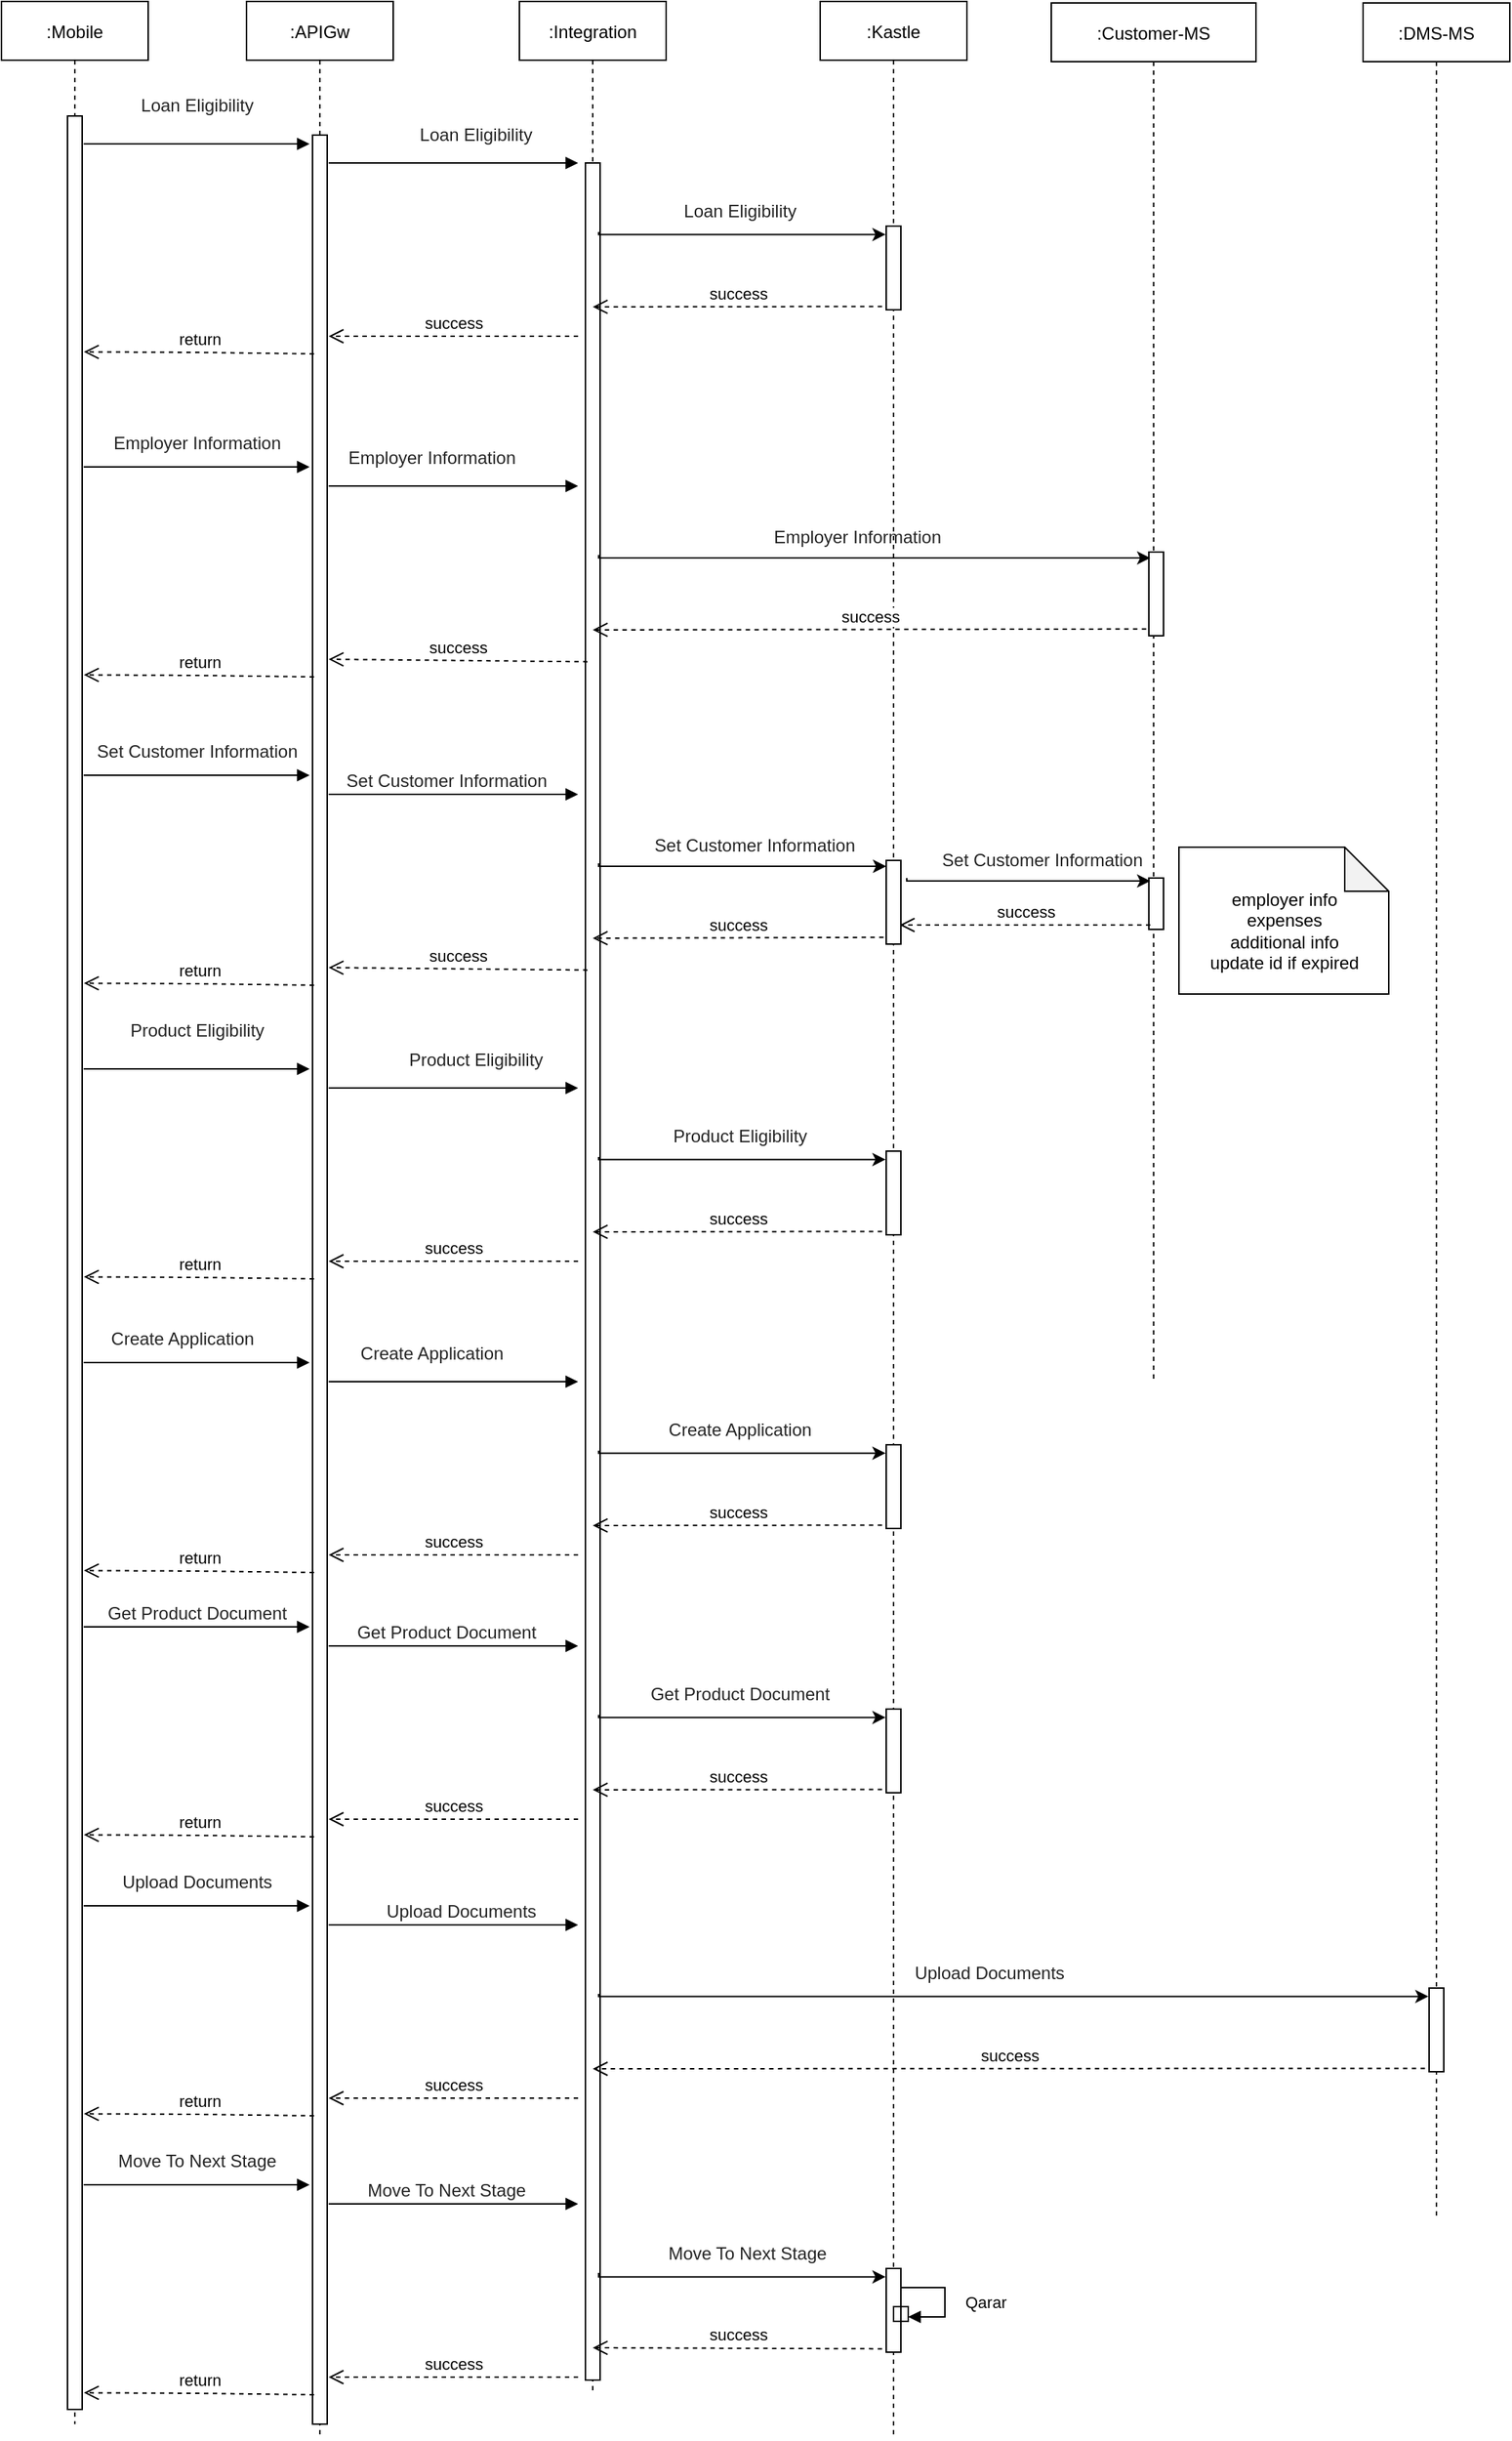 <mxfile version="24.7.6" pages="27">
  <diagram id="CInYf8DfpUruVUbmXg9K" name="Loan Origination">
    <mxGraphModel dx="1024" dy="584" grid="1" gridSize="10" guides="1" tooltips="1" connect="1" arrows="1" fold="1" page="1" pageScale="1" pageWidth="850" pageHeight="1100" math="0" shadow="0">
      <root>
        <mxCell id="MOH-3fhTmKV5AyAk1Zzb-0" />
        <mxCell id="MOH-3fhTmKV5AyAk1Zzb-1" parent="MOH-3fhTmKV5AyAk1Zzb-0" />
        <mxCell id="hW70yK0tP8DkHWXva8G5-0" value=":Mobile" style="shape=umlLifeline;perimeter=lifelinePerimeter;container=1;collapsible=0;recursiveResize=0;rounded=0;shadow=0;strokeWidth=1;" vertex="1" parent="MOH-3fhTmKV5AyAk1Zzb-1">
          <mxGeometry x="247" y="80" width="100" height="1650" as="geometry" />
        </mxCell>
        <mxCell id="hW70yK0tP8DkHWXva8G5-1" value="" style="html=1;points=[];perimeter=orthogonalPerimeter;" vertex="1" parent="hW70yK0tP8DkHWXva8G5-0">
          <mxGeometry x="45" y="78" width="10" height="1562" as="geometry" />
        </mxCell>
        <mxCell id="hW70yK0tP8DkHWXva8G5-2" value=":APIGw" style="shape=umlLifeline;perimeter=lifelinePerimeter;container=1;collapsible=0;recursiveResize=0;rounded=0;shadow=0;strokeWidth=1;" vertex="1" parent="MOH-3fhTmKV5AyAk1Zzb-1">
          <mxGeometry x="414" y="80" width="100" height="1660" as="geometry" />
        </mxCell>
        <mxCell id="hW70yK0tP8DkHWXva8G5-3" value="" style="html=1;points=[];perimeter=orthogonalPerimeter;" vertex="1" parent="hW70yK0tP8DkHWXva8G5-2">
          <mxGeometry x="45" y="91" width="10" height="1559" as="geometry" />
        </mxCell>
        <mxCell id="hW70yK0tP8DkHWXva8G5-4" value="&lt;span style=&quot;color: rgb(36 , 36 , 36) ; font-family: , &amp;#34;blinkmacsystemfont&amp;#34; , &amp;#34;segoe ui&amp;#34; , , &amp;#34;apple color emoji&amp;#34; , &amp;#34;segoe ui emoji&amp;#34; , &amp;#34;segoe ui web&amp;#34; , sans-serif ; font-size: 12px&quot;&gt;Loan Eligibility&lt;/span&gt;" style="html=1;verticalAlign=bottom;endArrow=block;" edge="1" parent="MOH-3fhTmKV5AyAk1Zzb-1">
          <mxGeometry y="17" width="80" relative="1" as="geometry">
            <mxPoint x="303" y="177" as="sourcePoint" />
            <mxPoint x="457" y="177" as="targetPoint" />
            <mxPoint as="offset" />
          </mxGeometry>
        </mxCell>
        <mxCell id="hW70yK0tP8DkHWXva8G5-5" value=":Integration" style="shape=umlLifeline;perimeter=lifelinePerimeter;container=1;collapsible=0;recursiveResize=0;rounded=0;shadow=0;strokeWidth=1;" vertex="1" parent="MOH-3fhTmKV5AyAk1Zzb-1">
          <mxGeometry x="600" y="80" width="100" height="1630" as="geometry" />
        </mxCell>
        <mxCell id="hW70yK0tP8DkHWXva8G5-6" value="" style="html=1;points=[];perimeter=orthogonalPerimeter;" vertex="1" parent="hW70yK0tP8DkHWXva8G5-5">
          <mxGeometry x="45" y="110" width="10" height="1510" as="geometry" />
        </mxCell>
        <mxCell id="hW70yK0tP8DkHWXva8G5-7" value="&lt;span style=&quot;color: rgb(36 , 36 , 36) ; font-family: , &amp;#34;blinkmacsystemfont&amp;#34; , &amp;#34;segoe ui&amp;#34; , , &amp;#34;apple color emoji&amp;#34; , &amp;#34;segoe ui emoji&amp;#34; , &amp;#34;segoe ui web&amp;#34; , sans-serif ; font-size: 12px&quot;&gt;Loan Eligibility&lt;/span&gt;" style="html=1;verticalAlign=bottom;endArrow=block;exitX=0.96;exitY=0.124;exitDx=0;exitDy=0;exitPerimeter=0;" edge="1" parent="MOH-3fhTmKV5AyAk1Zzb-1">
          <mxGeometry x="0.176" y="10" width="80" relative="1" as="geometry">
            <mxPoint x="470" y="189.998" as="sourcePoint" />
            <mxPoint x="640" y="190" as="targetPoint" />
            <mxPoint as="offset" />
          </mxGeometry>
        </mxCell>
        <mxCell id="hW70yK0tP8DkHWXva8G5-8" value=":Kastle" style="shape=umlLifeline;perimeter=lifelinePerimeter;container=1;collapsible=0;recursiveResize=0;rounded=0;shadow=0;strokeWidth=1;" vertex="1" parent="MOH-3fhTmKV5AyAk1Zzb-1">
          <mxGeometry x="805" y="80" width="100" height="1660" as="geometry" />
        </mxCell>
        <mxCell id="hW70yK0tP8DkHWXva8G5-9" value="" style="html=1;points=[];perimeter=orthogonalPerimeter;" vertex="1" parent="hW70yK0tP8DkHWXva8G5-8">
          <mxGeometry x="45" y="153" width="10" height="57" as="geometry" />
        </mxCell>
        <mxCell id="hW70yK0tP8DkHWXva8G5-10" value="&lt;span style=&quot;color: rgb(36 , 36 , 36) ; background-color: rgb(255 , 255 , 255)&quot;&gt;Loan Eligibility&lt;/span&gt;" style="text;html=1;align=center;verticalAlign=middle;resizable=0;points=[];autosize=1;strokeColor=none;" vertex="1" parent="MOH-3fhTmKV5AyAk1Zzb-1">
          <mxGeometry x="705" y="213" width="90" height="20" as="geometry" />
        </mxCell>
        <mxCell id="hW70yK0tP8DkHWXva8G5-11" value="success" style="html=1;verticalAlign=bottom;endArrow=open;dashed=1;endSize=8;exitX=-0.28;exitY=0.96;exitDx=0;exitDy=0;exitPerimeter=0;" edge="1" parent="MOH-3fhTmKV5AyAk1Zzb-1" source="hW70yK0tP8DkHWXva8G5-9">
          <mxGeometry relative="1" as="geometry">
            <mxPoint x="816" y="272" as="sourcePoint" />
            <mxPoint x="650" y="288" as="targetPoint" />
          </mxGeometry>
        </mxCell>
        <mxCell id="hW70yK0tP8DkHWXva8G5-14" style="edgeStyle=orthogonalEdgeStyle;rounded=0;orthogonalLoop=1;jettySize=auto;html=1;entryX=-0.04;entryY=0.1;entryDx=0;entryDy=0;entryPerimeter=0;" edge="1" parent="MOH-3fhTmKV5AyAk1Zzb-1" target="hW70yK0tP8DkHWXva8G5-9">
          <mxGeometry relative="1" as="geometry">
            <mxPoint x="654" y="237" as="sourcePoint" />
            <Array as="points">
              <mxPoint x="654" y="239" />
            </Array>
            <mxPoint x="818.5" y="237" as="targetPoint" />
          </mxGeometry>
        </mxCell>
        <mxCell id="hW70yK0tP8DkHWXva8G5-25" value="return" style="html=1;verticalAlign=bottom;endArrow=open;dashed=1;endSize=8;entryX=1.12;entryY=0.976;entryDx=0;entryDy=0;entryPerimeter=0;" edge="1" parent="MOH-3fhTmKV5AyAk1Zzb-1">
          <mxGeometry relative="1" as="geometry">
            <mxPoint x="460" y="320" as="sourcePoint" />
            <mxPoint x="303.2" y="318.672" as="targetPoint" />
            <Array as="points">
              <mxPoint x="380" y="319" />
            </Array>
          </mxGeometry>
        </mxCell>
        <mxCell id="hW70yK0tP8DkHWXva8G5-35" value="success" style="html=1;verticalAlign=bottom;endArrow=open;dashed=1;endSize=8;" edge="1" parent="MOH-3fhTmKV5AyAk1Zzb-1">
          <mxGeometry relative="1" as="geometry">
            <mxPoint x="640" y="308" as="sourcePoint" />
            <mxPoint x="470" y="308" as="targetPoint" />
          </mxGeometry>
        </mxCell>
        <mxCell id="hW70yK0tP8DkHWXva8G5-36" value=":Customer-MS" style="shape=umlLifeline;perimeter=lifelinePerimeter;container=1;collapsible=0;recursiveResize=0;rounded=0;shadow=0;strokeWidth=1;" vertex="1" parent="MOH-3fhTmKV5AyAk1Zzb-1">
          <mxGeometry x="962.5" y="81" width="139.5" height="940" as="geometry" />
        </mxCell>
        <mxCell id="hW70yK0tP8DkHWXva8G5-61" value="&lt;br&gt;employer info&lt;br&gt;expenses&lt;br&gt;additional info&lt;br&gt;update id if expired" style="shape=note;whiteSpace=wrap;html=1;backgroundOutline=1;darkOpacity=0.05;fillColor=none;" vertex="1" parent="hW70yK0tP8DkHWXva8G5-36">
          <mxGeometry x="87" y="575" width="143" height="100" as="geometry" />
        </mxCell>
        <mxCell id="hW70yK0tP8DkHWXva8G5-37" value="" style="html=1;points=[];perimeter=orthogonalPerimeter;" vertex="1" parent="MOH-3fhTmKV5AyAk1Zzb-1">
          <mxGeometry x="1029" y="455" width="10" height="57" as="geometry" />
        </mxCell>
        <mxCell id="hW70yK0tP8DkHWXva8G5-38" value="&lt;font color=&quot;#242424&quot;&gt;&lt;span style=&quot;font-size: 12px&quot;&gt;Employer Information&lt;/span&gt;&lt;/font&gt;" style="html=1;verticalAlign=bottom;endArrow=block;" edge="1" parent="MOH-3fhTmKV5AyAk1Zzb-1">
          <mxGeometry y="7" width="80" relative="1" as="geometry">
            <mxPoint x="303" y="397" as="sourcePoint" />
            <mxPoint x="457" y="397" as="targetPoint" />
            <mxPoint as="offset" />
          </mxGeometry>
        </mxCell>
        <mxCell id="hW70yK0tP8DkHWXva8G5-39" value="&lt;font color=&quot;#242424&quot;&gt;&lt;span style=&quot;font-size: 12px&quot;&gt;Employer Information&lt;/span&gt;&lt;/font&gt;" style="html=1;verticalAlign=bottom;endArrow=block;exitX=0.96;exitY=0.124;exitDx=0;exitDy=0;exitPerimeter=0;" edge="1" parent="MOH-3fhTmKV5AyAk1Zzb-1">
          <mxGeometry x="-0.176" y="10" width="80" relative="1" as="geometry">
            <mxPoint x="470" y="409.998" as="sourcePoint" />
            <mxPoint x="640" y="410" as="targetPoint" />
            <mxPoint as="offset" />
          </mxGeometry>
        </mxCell>
        <mxCell id="hW70yK0tP8DkHWXva8G5-41" value="&lt;font color=&quot;#242424&quot;&gt;Employer Information&lt;/font&gt;" style="text;html=1;align=center;verticalAlign=middle;resizable=0;points=[];autosize=1;strokeColor=none;" vertex="1" parent="MOH-3fhTmKV5AyAk1Zzb-1">
          <mxGeometry x="765" y="435" width="130" height="20" as="geometry" />
        </mxCell>
        <mxCell id="hW70yK0tP8DkHWXva8G5-42" value="success" style="html=1;verticalAlign=bottom;endArrow=open;dashed=1;endSize=8;exitX=-0.18;exitY=0.919;exitDx=0;exitDy=0;exitPerimeter=0;" edge="1" parent="MOH-3fhTmKV5AyAk1Zzb-1" source="hW70yK0tP8DkHWXva8G5-37">
          <mxGeometry relative="1" as="geometry">
            <mxPoint x="847.2" y="507.72" as="sourcePoint" />
            <mxPoint x="650" y="508" as="targetPoint" />
          </mxGeometry>
        </mxCell>
        <mxCell id="hW70yK0tP8DkHWXva8G5-43" style="edgeStyle=orthogonalEdgeStyle;rounded=0;orthogonalLoop=1;jettySize=auto;html=1;" edge="1" parent="MOH-3fhTmKV5AyAk1Zzb-1">
          <mxGeometry relative="1" as="geometry">
            <mxPoint x="654" y="457" as="sourcePoint" />
            <Array as="points">
              <mxPoint x="654" y="459" />
            </Array>
            <mxPoint x="1030" y="459" as="targetPoint" />
          </mxGeometry>
        </mxCell>
        <mxCell id="hW70yK0tP8DkHWXva8G5-44" value="return" style="html=1;verticalAlign=bottom;endArrow=open;dashed=1;endSize=8;entryX=1.12;entryY=0.976;entryDx=0;entryDy=0;entryPerimeter=0;" edge="1" parent="MOH-3fhTmKV5AyAk1Zzb-1">
          <mxGeometry relative="1" as="geometry">
            <mxPoint x="460" y="540" as="sourcePoint" />
            <mxPoint x="303.2" y="538.672" as="targetPoint" />
            <Array as="points">
              <mxPoint x="380" y="539" />
            </Array>
          </mxGeometry>
        </mxCell>
        <mxCell id="hW70yK0tP8DkHWXva8G5-45" value="success" style="html=1;verticalAlign=bottom;endArrow=open;dashed=1;endSize=8;exitX=0.14;exitY=0.315;exitDx=0;exitDy=0;exitPerimeter=0;" edge="1" parent="MOH-3fhTmKV5AyAk1Zzb-1">
          <mxGeometry relative="1" as="geometry">
            <mxPoint x="646.4" y="529.7" as="sourcePoint" />
            <mxPoint x="470" y="528" as="targetPoint" />
          </mxGeometry>
        </mxCell>
        <mxCell id="hW70yK0tP8DkHWXva8G5-46" value=":DMS-MS" style="shape=umlLifeline;perimeter=lifelinePerimeter;container=1;collapsible=0;recursiveResize=0;rounded=0;shadow=0;strokeWidth=1;" vertex="1" parent="MOH-3fhTmKV5AyAk1Zzb-1">
          <mxGeometry x="1175" y="81" width="100" height="1509" as="geometry" />
        </mxCell>
        <mxCell id="hW70yK0tP8DkHWXva8G5-47" value="" style="html=1;points=[];perimeter=orthogonalPerimeter;" vertex="1" parent="MOH-3fhTmKV5AyAk1Zzb-1">
          <mxGeometry x="850" y="665" width="10" height="57" as="geometry" />
        </mxCell>
        <mxCell id="hW70yK0tP8DkHWXva8G5-48" value="&lt;span style=&quot;color: rgb(36 , 36 , 36) ; font-family: , &amp;#34;blinkmacsystemfont&amp;#34; , &amp;#34;segoe ui&amp;#34; , , &amp;#34;apple color emoji&amp;#34; , &amp;#34;segoe ui emoji&amp;#34; , &amp;#34;segoe ui web&amp;#34; , sans-serif ; font-size: 12px&quot;&gt;Set Customer Information&lt;/span&gt;" style="html=1;verticalAlign=bottom;endArrow=block;" edge="1" parent="MOH-3fhTmKV5AyAk1Zzb-1">
          <mxGeometry y="7" width="80" relative="1" as="geometry">
            <mxPoint x="303" y="607" as="sourcePoint" />
            <mxPoint x="457" y="607" as="targetPoint" />
            <mxPoint as="offset" />
          </mxGeometry>
        </mxCell>
        <mxCell id="hW70yK0tP8DkHWXva8G5-49" value="&lt;span style=&quot;color: rgb(36 , 36 , 36) ; font-size: 12px&quot;&gt;Set Customer Information&lt;/span&gt;" style="html=1;verticalAlign=bottom;endArrow=block;exitX=0.96;exitY=0.124;exitDx=0;exitDy=0;exitPerimeter=0;" edge="1" parent="MOH-3fhTmKV5AyAk1Zzb-1">
          <mxGeometry x="-0.059" width="80" relative="1" as="geometry">
            <mxPoint x="470" y="619.998" as="sourcePoint" />
            <mxPoint x="640" y="620" as="targetPoint" />
            <mxPoint as="offset" />
          </mxGeometry>
        </mxCell>
        <mxCell id="hW70yK0tP8DkHWXva8G5-50" value="&lt;span style=&quot;color: rgb(36 , 36 , 36) ; background-color: rgb(255 , 255 , 255)&quot;&gt;Set Customer Information&lt;/span&gt;" style="text;html=1;align=center;verticalAlign=middle;resizable=0;points=[];autosize=1;strokeColor=none;" vertex="1" parent="MOH-3fhTmKV5AyAk1Zzb-1">
          <mxGeometry x="685" y="645" width="150" height="20" as="geometry" />
        </mxCell>
        <mxCell id="hW70yK0tP8DkHWXva8G5-51" value="success" style="html=1;verticalAlign=bottom;endArrow=open;dashed=1;endSize=8;exitX=-0.18;exitY=0.919;exitDx=0;exitDy=0;exitPerimeter=0;" edge="1" parent="MOH-3fhTmKV5AyAk1Zzb-1" source="hW70yK0tP8DkHWXva8G5-47">
          <mxGeometry relative="1" as="geometry">
            <mxPoint x="847.2" y="717.72" as="sourcePoint" />
            <mxPoint x="650" y="718" as="targetPoint" />
          </mxGeometry>
        </mxCell>
        <mxCell id="hW70yK0tP8DkHWXva8G5-52" style="edgeStyle=orthogonalEdgeStyle;rounded=0;orthogonalLoop=1;jettySize=auto;html=1;" edge="1" parent="MOH-3fhTmKV5AyAk1Zzb-1">
          <mxGeometry relative="1" as="geometry">
            <mxPoint x="654" y="667" as="sourcePoint" />
            <Array as="points">
              <mxPoint x="654" y="669" />
            </Array>
            <mxPoint x="850" y="669" as="targetPoint" />
          </mxGeometry>
        </mxCell>
        <mxCell id="hW70yK0tP8DkHWXva8G5-53" value="return" style="html=1;verticalAlign=bottom;endArrow=open;dashed=1;endSize=8;entryX=1.12;entryY=0.976;entryDx=0;entryDy=0;entryPerimeter=0;" edge="1" parent="MOH-3fhTmKV5AyAk1Zzb-1">
          <mxGeometry relative="1" as="geometry">
            <mxPoint x="460" y="750" as="sourcePoint" />
            <mxPoint x="303.2" y="748.672" as="targetPoint" />
            <Array as="points">
              <mxPoint x="380" y="749" />
            </Array>
          </mxGeometry>
        </mxCell>
        <mxCell id="hW70yK0tP8DkHWXva8G5-54" value="success" style="html=1;verticalAlign=bottom;endArrow=open;dashed=1;endSize=8;exitX=0.14;exitY=0.315;exitDx=0;exitDy=0;exitPerimeter=0;" edge="1" parent="MOH-3fhTmKV5AyAk1Zzb-1">
          <mxGeometry relative="1" as="geometry">
            <mxPoint x="646.4" y="739.7" as="sourcePoint" />
            <mxPoint x="470" y="738" as="targetPoint" />
          </mxGeometry>
        </mxCell>
        <mxCell id="hW70yK0tP8DkHWXva8G5-55" value="" style="html=1;points=[];perimeter=orthogonalPerimeter;" vertex="1" parent="MOH-3fhTmKV5AyAk1Zzb-1">
          <mxGeometry x="1029" y="677" width="10" height="35" as="geometry" />
        </mxCell>
        <mxCell id="hW70yK0tP8DkHWXva8G5-57" value="&lt;span style=&quot;color: rgb(36 , 36 , 36) ; background-color: rgb(255 , 255 , 255)&quot;&gt;Set Customer Information&lt;/span&gt;" style="text;html=1;align=center;verticalAlign=middle;resizable=0;points=[];autosize=1;strokeColor=none;" vertex="1" parent="MOH-3fhTmKV5AyAk1Zzb-1">
          <mxGeometry x="881" y="655" width="150" height="20" as="geometry" />
        </mxCell>
        <mxCell id="hW70yK0tP8DkHWXva8G5-58" value="success" style="html=1;verticalAlign=bottom;endArrow=open;dashed=1;endSize=8;entryX=0.92;entryY=0.772;entryDx=0;entryDy=0;entryPerimeter=0;" edge="1" parent="MOH-3fhTmKV5AyAk1Zzb-1" target="hW70yK0tP8DkHWXva8G5-47">
          <mxGeometry relative="1" as="geometry">
            <mxPoint x="1030" y="709" as="sourcePoint" />
            <mxPoint x="840" y="712" as="targetPoint" />
          </mxGeometry>
        </mxCell>
        <mxCell id="hW70yK0tP8DkHWXva8G5-59" style="edgeStyle=orthogonalEdgeStyle;rounded=0;orthogonalLoop=1;jettySize=auto;html=1;" edge="1" parent="MOH-3fhTmKV5AyAk1Zzb-1">
          <mxGeometry relative="1" as="geometry">
            <mxPoint x="864" y="677" as="sourcePoint" />
            <Array as="points">
              <mxPoint x="864" y="679" />
            </Array>
            <mxPoint x="1030" y="679" as="targetPoint" />
          </mxGeometry>
        </mxCell>
        <mxCell id="hW70yK0tP8DkHWXva8G5-62" value="&lt;span style=&quot;color: rgb(36 , 36 , 36) ; font-family: , &amp;#34;blinkmacsystemfont&amp;#34; , &amp;#34;segoe ui&amp;#34; , , &amp;#34;apple color emoji&amp;#34; , &amp;#34;segoe ui emoji&amp;#34; , &amp;#34;segoe ui web&amp;#34; , sans-serif ; font-size: 12px&quot;&gt;Product Eligibility&lt;/span&gt;" style="html=1;verticalAlign=bottom;endArrow=block;" edge="1" parent="MOH-3fhTmKV5AyAk1Zzb-1">
          <mxGeometry y="17" width="80" relative="1" as="geometry">
            <mxPoint x="303" y="807" as="sourcePoint" />
            <mxPoint x="457" y="807" as="targetPoint" />
            <mxPoint as="offset" />
          </mxGeometry>
        </mxCell>
        <mxCell id="hW70yK0tP8DkHWXva8G5-63" value="&lt;span style=&quot;color: rgb(36 , 36 , 36) ; font-family: , &amp;#34;blinkmacsystemfont&amp;#34; , &amp;#34;segoe ui&amp;#34; , , &amp;#34;apple color emoji&amp;#34; , &amp;#34;segoe ui emoji&amp;#34; , &amp;#34;segoe ui web&amp;#34; , sans-serif ; font-size: 12px&quot;&gt;Product Eligibility&lt;/span&gt;" style="html=1;verticalAlign=bottom;endArrow=block;exitX=0.96;exitY=0.124;exitDx=0;exitDy=0;exitPerimeter=0;" edge="1" parent="MOH-3fhTmKV5AyAk1Zzb-1">
          <mxGeometry x="0.176" y="10" width="80" relative="1" as="geometry">
            <mxPoint x="470" y="819.998" as="sourcePoint" />
            <mxPoint x="640" y="820" as="targetPoint" />
            <mxPoint as="offset" />
          </mxGeometry>
        </mxCell>
        <mxCell id="hW70yK0tP8DkHWXva8G5-64" value="" style="html=1;points=[];perimeter=orthogonalPerimeter;" vertex="1" parent="MOH-3fhTmKV5AyAk1Zzb-1">
          <mxGeometry x="850" y="863" width="10" height="57" as="geometry" />
        </mxCell>
        <mxCell id="hW70yK0tP8DkHWXva8G5-65" value="&lt;span style=&quot;color: rgb(36 , 36 , 36) ; background-color: rgb(255 , 255 , 255)&quot;&gt;Product Eligibility&lt;/span&gt;" style="text;html=1;align=center;verticalAlign=middle;resizable=0;points=[];autosize=1;strokeColor=none;" vertex="1" parent="MOH-3fhTmKV5AyAk1Zzb-1">
          <mxGeometry x="695" y="843" width="110" height="20" as="geometry" />
        </mxCell>
        <mxCell id="hW70yK0tP8DkHWXva8G5-66" value="success" style="html=1;verticalAlign=bottom;endArrow=open;dashed=1;endSize=8;exitX=-0.28;exitY=0.96;exitDx=0;exitDy=0;exitPerimeter=0;" edge="1" parent="MOH-3fhTmKV5AyAk1Zzb-1" source="hW70yK0tP8DkHWXva8G5-64">
          <mxGeometry relative="1" as="geometry">
            <mxPoint x="816" y="902" as="sourcePoint" />
            <mxPoint x="650" y="918" as="targetPoint" />
          </mxGeometry>
        </mxCell>
        <mxCell id="hW70yK0tP8DkHWXva8G5-67" style="edgeStyle=orthogonalEdgeStyle;rounded=0;orthogonalLoop=1;jettySize=auto;html=1;entryX=-0.04;entryY=0.1;entryDx=0;entryDy=0;entryPerimeter=0;" edge="1" parent="MOH-3fhTmKV5AyAk1Zzb-1" target="hW70yK0tP8DkHWXva8G5-64">
          <mxGeometry relative="1" as="geometry">
            <mxPoint x="654" y="867" as="sourcePoint" />
            <Array as="points">
              <mxPoint x="654" y="869" />
            </Array>
            <mxPoint x="818.5" y="867" as="targetPoint" />
          </mxGeometry>
        </mxCell>
        <mxCell id="hW70yK0tP8DkHWXva8G5-68" value="return" style="html=1;verticalAlign=bottom;endArrow=open;dashed=1;endSize=8;entryX=1.12;entryY=0.976;entryDx=0;entryDy=0;entryPerimeter=0;" edge="1" parent="MOH-3fhTmKV5AyAk1Zzb-1">
          <mxGeometry relative="1" as="geometry">
            <mxPoint x="460" y="950" as="sourcePoint" />
            <mxPoint x="303.2" y="948.672" as="targetPoint" />
            <Array as="points">
              <mxPoint x="380" y="949" />
            </Array>
          </mxGeometry>
        </mxCell>
        <mxCell id="hW70yK0tP8DkHWXva8G5-69" value="success" style="html=1;verticalAlign=bottom;endArrow=open;dashed=1;endSize=8;" edge="1" parent="MOH-3fhTmKV5AyAk1Zzb-1">
          <mxGeometry relative="1" as="geometry">
            <mxPoint x="640" y="938" as="sourcePoint" />
            <mxPoint x="470" y="938" as="targetPoint" />
          </mxGeometry>
        </mxCell>
        <mxCell id="hW70yK0tP8DkHWXva8G5-70" value="&lt;span style=&quot;color: rgb(36 , 36 , 36) ; font-family: , &amp;#34;blinkmacsystemfont&amp;#34; , &amp;#34;segoe ui&amp;#34; , , &amp;#34;apple color emoji&amp;#34; , &amp;#34;segoe ui emoji&amp;#34; , &amp;#34;segoe ui web&amp;#34; , sans-serif ; font-size: 12px&quot;&gt;Create Application&lt;/span&gt;" style="html=1;verticalAlign=bottom;endArrow=block;" edge="1" parent="MOH-3fhTmKV5AyAk1Zzb-1">
          <mxGeometry x="-0.13" y="7" width="80" relative="1" as="geometry">
            <mxPoint x="303" y="1007" as="sourcePoint" />
            <mxPoint x="457" y="1007" as="targetPoint" />
            <mxPoint as="offset" />
          </mxGeometry>
        </mxCell>
        <mxCell id="hW70yK0tP8DkHWXva8G5-71" value="&lt;span style=&quot;color: rgb(36 , 36 , 36) ; font-size: 12px&quot;&gt;Create Application&lt;/span&gt;" style="html=1;verticalAlign=bottom;endArrow=block;exitX=0.96;exitY=0.124;exitDx=0;exitDy=0;exitPerimeter=0;" edge="1" parent="MOH-3fhTmKV5AyAk1Zzb-1">
          <mxGeometry x="-0.176" y="10" width="80" relative="1" as="geometry">
            <mxPoint x="470" y="1019.998" as="sourcePoint" />
            <mxPoint x="640" y="1020" as="targetPoint" />
            <mxPoint as="offset" />
          </mxGeometry>
        </mxCell>
        <mxCell id="hW70yK0tP8DkHWXva8G5-72" value="" style="html=1;points=[];perimeter=orthogonalPerimeter;" vertex="1" parent="MOH-3fhTmKV5AyAk1Zzb-1">
          <mxGeometry x="850" y="1063" width="10" height="57" as="geometry" />
        </mxCell>
        <mxCell id="hW70yK0tP8DkHWXva8G5-73" value="&lt;span style=&quot;color: rgb(36 , 36 , 36) ; background-color: rgb(255 , 255 , 255)&quot;&gt;Create Application&lt;/span&gt;" style="text;html=1;align=center;verticalAlign=middle;resizable=0;points=[];autosize=1;strokeColor=none;" vertex="1" parent="MOH-3fhTmKV5AyAk1Zzb-1">
          <mxGeometry x="695" y="1043" width="110" height="20" as="geometry" />
        </mxCell>
        <mxCell id="hW70yK0tP8DkHWXva8G5-74" value="success" style="html=1;verticalAlign=bottom;endArrow=open;dashed=1;endSize=8;exitX=-0.28;exitY=0.96;exitDx=0;exitDy=0;exitPerimeter=0;" edge="1" parent="MOH-3fhTmKV5AyAk1Zzb-1" source="hW70yK0tP8DkHWXva8G5-72">
          <mxGeometry relative="1" as="geometry">
            <mxPoint x="816" y="1102" as="sourcePoint" />
            <mxPoint x="650" y="1118" as="targetPoint" />
          </mxGeometry>
        </mxCell>
        <mxCell id="hW70yK0tP8DkHWXva8G5-75" style="edgeStyle=orthogonalEdgeStyle;rounded=0;orthogonalLoop=1;jettySize=auto;html=1;entryX=-0.04;entryY=0.1;entryDx=0;entryDy=0;entryPerimeter=0;" edge="1" parent="MOH-3fhTmKV5AyAk1Zzb-1" target="hW70yK0tP8DkHWXva8G5-72">
          <mxGeometry relative="1" as="geometry">
            <mxPoint x="654" y="1067" as="sourcePoint" />
            <Array as="points">
              <mxPoint x="654" y="1069" />
            </Array>
            <mxPoint x="818.5" y="1067" as="targetPoint" />
          </mxGeometry>
        </mxCell>
        <mxCell id="hW70yK0tP8DkHWXva8G5-76" value="return" style="html=1;verticalAlign=bottom;endArrow=open;dashed=1;endSize=8;entryX=1.12;entryY=0.976;entryDx=0;entryDy=0;entryPerimeter=0;" edge="1" parent="MOH-3fhTmKV5AyAk1Zzb-1">
          <mxGeometry relative="1" as="geometry">
            <mxPoint x="460" y="1150" as="sourcePoint" />
            <mxPoint x="303.2" y="1148.672" as="targetPoint" />
            <Array as="points">
              <mxPoint x="380" y="1149" />
            </Array>
          </mxGeometry>
        </mxCell>
        <mxCell id="hW70yK0tP8DkHWXva8G5-77" value="success" style="html=1;verticalAlign=bottom;endArrow=open;dashed=1;endSize=8;" edge="1" parent="MOH-3fhTmKV5AyAk1Zzb-1">
          <mxGeometry relative="1" as="geometry">
            <mxPoint x="640" y="1138" as="sourcePoint" />
            <mxPoint x="470" y="1138" as="targetPoint" />
          </mxGeometry>
        </mxCell>
        <mxCell id="hW70yK0tP8DkHWXva8G5-78" value="&lt;span style=&quot;color: rgb(36 , 36 , 36) ; font-family: , &amp;#34;blinkmacsystemfont&amp;#34; , &amp;#34;segoe ui&amp;#34; , , &amp;#34;apple color emoji&amp;#34; , &amp;#34;segoe ui emoji&amp;#34; , &amp;#34;segoe ui web&amp;#34; , sans-serif ; font-size: 12px&quot;&gt;Get Product Document&lt;/span&gt;" style="html=1;verticalAlign=bottom;endArrow=block;" edge="1" parent="MOH-3fhTmKV5AyAk1Zzb-1">
          <mxGeometry width="80" relative="1" as="geometry">
            <mxPoint x="303" y="1187" as="sourcePoint" />
            <mxPoint x="457" y="1187" as="targetPoint" />
            <mxPoint as="offset" />
          </mxGeometry>
        </mxCell>
        <mxCell id="hW70yK0tP8DkHWXva8G5-79" value="&lt;span style=&quot;color: rgb(36 , 36 , 36) ; font-size: 12px&quot;&gt;Get Product Document&lt;/span&gt;" style="html=1;verticalAlign=bottom;endArrow=block;exitX=0.96;exitY=0.124;exitDx=0;exitDy=0;exitPerimeter=0;" edge="1" parent="MOH-3fhTmKV5AyAk1Zzb-1">
          <mxGeometry x="-0.059" width="80" relative="1" as="geometry">
            <mxPoint x="470" y="1199.998" as="sourcePoint" />
            <mxPoint x="640" y="1200" as="targetPoint" />
            <mxPoint as="offset" />
          </mxGeometry>
        </mxCell>
        <mxCell id="hW70yK0tP8DkHWXva8G5-80" value="" style="html=1;points=[];perimeter=orthogonalPerimeter;" vertex="1" parent="MOH-3fhTmKV5AyAk1Zzb-1">
          <mxGeometry x="850" y="1243" width="10" height="57" as="geometry" />
        </mxCell>
        <mxCell id="hW70yK0tP8DkHWXva8G5-81" value="&lt;span style=&quot;color: rgb(36 , 36 , 36) ; background-color: rgb(255 , 255 , 255)&quot;&gt;Get Product Document&lt;/span&gt;" style="text;html=1;align=center;verticalAlign=middle;resizable=0;points=[];autosize=1;strokeColor=none;" vertex="1" parent="MOH-3fhTmKV5AyAk1Zzb-1">
          <mxGeometry x="680" y="1223" width="140" height="20" as="geometry" />
        </mxCell>
        <mxCell id="hW70yK0tP8DkHWXva8G5-82" value="success" style="html=1;verticalAlign=bottom;endArrow=open;dashed=1;endSize=8;exitX=-0.28;exitY=0.96;exitDx=0;exitDy=0;exitPerimeter=0;" edge="1" parent="MOH-3fhTmKV5AyAk1Zzb-1" source="hW70yK0tP8DkHWXva8G5-80">
          <mxGeometry relative="1" as="geometry">
            <mxPoint x="816" y="1282" as="sourcePoint" />
            <mxPoint x="650" y="1298" as="targetPoint" />
          </mxGeometry>
        </mxCell>
        <mxCell id="hW70yK0tP8DkHWXva8G5-83" style="edgeStyle=orthogonalEdgeStyle;rounded=0;orthogonalLoop=1;jettySize=auto;html=1;entryX=-0.04;entryY=0.1;entryDx=0;entryDy=0;entryPerimeter=0;" edge="1" parent="MOH-3fhTmKV5AyAk1Zzb-1" target="hW70yK0tP8DkHWXva8G5-80">
          <mxGeometry relative="1" as="geometry">
            <mxPoint x="654" y="1247" as="sourcePoint" />
            <Array as="points">
              <mxPoint x="654" y="1249" />
            </Array>
            <mxPoint x="818.5" y="1247" as="targetPoint" />
          </mxGeometry>
        </mxCell>
        <mxCell id="hW70yK0tP8DkHWXva8G5-84" value="return" style="html=1;verticalAlign=bottom;endArrow=open;dashed=1;endSize=8;entryX=1.12;entryY=0.976;entryDx=0;entryDy=0;entryPerimeter=0;" edge="1" parent="MOH-3fhTmKV5AyAk1Zzb-1">
          <mxGeometry relative="1" as="geometry">
            <mxPoint x="460" y="1330" as="sourcePoint" />
            <mxPoint x="303.2" y="1328.672" as="targetPoint" />
            <Array as="points">
              <mxPoint x="380" y="1329" />
            </Array>
          </mxGeometry>
        </mxCell>
        <mxCell id="hW70yK0tP8DkHWXva8G5-85" value="success" style="html=1;verticalAlign=bottom;endArrow=open;dashed=1;endSize=8;" edge="1" parent="MOH-3fhTmKV5AyAk1Zzb-1">
          <mxGeometry relative="1" as="geometry">
            <mxPoint x="640" y="1318" as="sourcePoint" />
            <mxPoint x="470" y="1318" as="targetPoint" />
          </mxGeometry>
        </mxCell>
        <mxCell id="hW70yK0tP8DkHWXva8G5-86" value="&lt;span style=&quot;color: rgb(36 , 36 , 36) ; font-family: , &amp;#34;blinkmacsystemfont&amp;#34; , &amp;#34;segoe ui&amp;#34; , , &amp;#34;apple color emoji&amp;#34; , &amp;#34;segoe ui emoji&amp;#34; , &amp;#34;segoe ui web&amp;#34; , sans-serif ; font-size: 12px&quot;&gt;Upload Documents&lt;/span&gt;" style="html=1;verticalAlign=bottom;endArrow=block;" edge="1" parent="MOH-3fhTmKV5AyAk1Zzb-1">
          <mxGeometry y="7" width="80" relative="1" as="geometry">
            <mxPoint x="303" y="1377" as="sourcePoint" />
            <mxPoint x="457" y="1377" as="targetPoint" />
            <mxPoint as="offset" />
          </mxGeometry>
        </mxCell>
        <mxCell id="hW70yK0tP8DkHWXva8G5-87" value="&lt;span style=&quot;color: rgb(36 , 36 , 36) ; font-size: 12px&quot;&gt;Upload Documents&lt;/span&gt;" style="html=1;verticalAlign=bottom;endArrow=block;exitX=0.96;exitY=0.124;exitDx=0;exitDy=0;exitPerimeter=0;" edge="1" parent="MOH-3fhTmKV5AyAk1Zzb-1">
          <mxGeometry x="0.059" width="80" relative="1" as="geometry">
            <mxPoint x="470" y="1389.998" as="sourcePoint" />
            <mxPoint x="640" y="1390" as="targetPoint" />
            <mxPoint as="offset" />
          </mxGeometry>
        </mxCell>
        <mxCell id="hW70yK0tP8DkHWXva8G5-88" value="" style="html=1;points=[];perimeter=orthogonalPerimeter;" vertex="1" parent="MOH-3fhTmKV5AyAk1Zzb-1">
          <mxGeometry x="1220" y="1433" width="10" height="57" as="geometry" />
        </mxCell>
        <mxCell id="hW70yK0tP8DkHWXva8G5-89" value="&lt;span style=&quot;color: rgb(36 , 36 , 36) ; background-color: rgb(255 , 255 , 255)&quot;&gt;Upload Documents&lt;/span&gt;" style="text;html=1;align=center;verticalAlign=middle;resizable=0;points=[];autosize=1;strokeColor=none;" vertex="1" parent="MOH-3fhTmKV5AyAk1Zzb-1">
          <mxGeometry x="860" y="1413" width="120" height="20" as="geometry" />
        </mxCell>
        <mxCell id="hW70yK0tP8DkHWXva8G5-90" value="success" style="html=1;verticalAlign=bottom;endArrow=open;dashed=1;endSize=8;exitX=-0.28;exitY=0.96;exitDx=0;exitDy=0;exitPerimeter=0;" edge="1" parent="MOH-3fhTmKV5AyAk1Zzb-1" source="hW70yK0tP8DkHWXva8G5-88">
          <mxGeometry relative="1" as="geometry">
            <mxPoint x="816" y="1472" as="sourcePoint" />
            <mxPoint x="650" y="1488" as="targetPoint" />
          </mxGeometry>
        </mxCell>
        <mxCell id="hW70yK0tP8DkHWXva8G5-91" style="edgeStyle=orthogonalEdgeStyle;rounded=0;orthogonalLoop=1;jettySize=auto;html=1;entryX=-0.04;entryY=0.1;entryDx=0;entryDy=0;entryPerimeter=0;" edge="1" parent="MOH-3fhTmKV5AyAk1Zzb-1" target="hW70yK0tP8DkHWXva8G5-88">
          <mxGeometry relative="1" as="geometry">
            <mxPoint x="654" y="1437" as="sourcePoint" />
            <Array as="points">
              <mxPoint x="654" y="1439" />
            </Array>
            <mxPoint x="818.5" y="1437" as="targetPoint" />
          </mxGeometry>
        </mxCell>
        <mxCell id="hW70yK0tP8DkHWXva8G5-92" value="return" style="html=1;verticalAlign=bottom;endArrow=open;dashed=1;endSize=8;entryX=1.12;entryY=0.976;entryDx=0;entryDy=0;entryPerimeter=0;" edge="1" parent="MOH-3fhTmKV5AyAk1Zzb-1">
          <mxGeometry relative="1" as="geometry">
            <mxPoint x="460" y="1520" as="sourcePoint" />
            <mxPoint x="303.2" y="1518.672" as="targetPoint" />
            <Array as="points">
              <mxPoint x="380" y="1519" />
            </Array>
          </mxGeometry>
        </mxCell>
        <mxCell id="hW70yK0tP8DkHWXva8G5-93" value="success" style="html=1;verticalAlign=bottom;endArrow=open;dashed=1;endSize=8;" edge="1" parent="MOH-3fhTmKV5AyAk1Zzb-1">
          <mxGeometry relative="1" as="geometry">
            <mxPoint x="640" y="1508" as="sourcePoint" />
            <mxPoint x="470" y="1508" as="targetPoint" />
          </mxGeometry>
        </mxCell>
        <mxCell id="hW70yK0tP8DkHWXva8G5-94" value="&lt;span style=&quot;color: rgb(36 , 36 , 36) ; font-family: , &amp;#34;blinkmacsystemfont&amp;#34; , &amp;#34;segoe ui&amp;#34; , , &amp;#34;apple color emoji&amp;#34; , &amp;#34;segoe ui emoji&amp;#34; , &amp;#34;segoe ui web&amp;#34; , sans-serif ; font-size: 12px&quot;&gt;Move To Next Stage&lt;/span&gt;" style="html=1;verticalAlign=bottom;endArrow=block;" edge="1" parent="MOH-3fhTmKV5AyAk1Zzb-1">
          <mxGeometry y="7" width="80" relative="1" as="geometry">
            <mxPoint x="303" y="1567" as="sourcePoint" />
            <mxPoint x="457" y="1567" as="targetPoint" />
            <mxPoint as="offset" />
          </mxGeometry>
        </mxCell>
        <mxCell id="hW70yK0tP8DkHWXva8G5-95" value="&lt;span style=&quot;color: rgb(36 , 36 , 36) ; font-size: 12px&quot;&gt;Move To Next Stage&lt;/span&gt;" style="html=1;verticalAlign=bottom;endArrow=block;exitX=0.96;exitY=0.124;exitDx=0;exitDy=0;exitPerimeter=0;" edge="1" parent="MOH-3fhTmKV5AyAk1Zzb-1">
          <mxGeometry x="-0.059" width="80" relative="1" as="geometry">
            <mxPoint x="470" y="1579.998" as="sourcePoint" />
            <mxPoint x="640" y="1580" as="targetPoint" />
            <mxPoint as="offset" />
          </mxGeometry>
        </mxCell>
        <mxCell id="hW70yK0tP8DkHWXva8G5-96" value="" style="html=1;points=[];perimeter=orthogonalPerimeter;" vertex="1" parent="MOH-3fhTmKV5AyAk1Zzb-1">
          <mxGeometry x="850" y="1624" width="10" height="57" as="geometry" />
        </mxCell>
        <mxCell id="hW70yK0tP8DkHWXva8G5-97" value="&lt;span style=&quot;color: rgb(36 , 36 , 36) ; background-color: rgb(255 , 255 , 255)&quot;&gt;Move To Next Stage&lt;/span&gt;" style="text;html=1;align=center;verticalAlign=middle;resizable=0;points=[];autosize=1;strokeColor=none;" vertex="1" parent="MOH-3fhTmKV5AyAk1Zzb-1">
          <mxGeometry x="695" y="1604" width="120" height="20" as="geometry" />
        </mxCell>
        <mxCell id="hW70yK0tP8DkHWXva8G5-98" value="success" style="html=1;verticalAlign=bottom;endArrow=open;dashed=1;endSize=8;exitX=-0.28;exitY=0.96;exitDx=0;exitDy=0;exitPerimeter=0;" edge="1" parent="MOH-3fhTmKV5AyAk1Zzb-1" source="hW70yK0tP8DkHWXva8G5-96">
          <mxGeometry relative="1" as="geometry">
            <mxPoint x="816" y="1662" as="sourcePoint" />
            <mxPoint x="650" y="1678" as="targetPoint" />
          </mxGeometry>
        </mxCell>
        <mxCell id="hW70yK0tP8DkHWXva8G5-99" style="edgeStyle=orthogonalEdgeStyle;rounded=0;orthogonalLoop=1;jettySize=auto;html=1;entryX=-0.04;entryY=0.1;entryDx=0;entryDy=0;entryPerimeter=0;" edge="1" parent="MOH-3fhTmKV5AyAk1Zzb-1" target="hW70yK0tP8DkHWXva8G5-96">
          <mxGeometry relative="1" as="geometry">
            <mxPoint x="654" y="1627" as="sourcePoint" />
            <Array as="points">
              <mxPoint x="654" y="1629" />
            </Array>
            <mxPoint x="818.5" y="1627" as="targetPoint" />
          </mxGeometry>
        </mxCell>
        <mxCell id="hW70yK0tP8DkHWXva8G5-100" value="return" style="html=1;verticalAlign=bottom;endArrow=open;dashed=1;endSize=8;entryX=1.12;entryY=0.976;entryDx=0;entryDy=0;entryPerimeter=0;" edge="1" parent="MOH-3fhTmKV5AyAk1Zzb-1">
          <mxGeometry relative="1" as="geometry">
            <mxPoint x="460" y="1710" as="sourcePoint" />
            <mxPoint x="303.2" y="1708.672" as="targetPoint" />
            <Array as="points">
              <mxPoint x="380" y="1709" />
            </Array>
          </mxGeometry>
        </mxCell>
        <mxCell id="hW70yK0tP8DkHWXva8G5-101" value="success" style="html=1;verticalAlign=bottom;endArrow=open;dashed=1;endSize=8;" edge="1" parent="MOH-3fhTmKV5AyAk1Zzb-1">
          <mxGeometry relative="1" as="geometry">
            <mxPoint x="640" y="1698" as="sourcePoint" />
            <mxPoint x="470" y="1698" as="targetPoint" />
          </mxGeometry>
        </mxCell>
        <mxCell id="hW70yK0tP8DkHWXva8G5-102" value="" style="html=1;points=[];perimeter=orthogonalPerimeter;fillColor=none;" vertex="1" parent="MOH-3fhTmKV5AyAk1Zzb-1">
          <mxGeometry x="855" y="1650" width="10" height="10" as="geometry" />
        </mxCell>
        <mxCell id="hW70yK0tP8DkHWXva8G5-103" value="Qarar" style="edgeStyle=orthogonalEdgeStyle;html=1;align=left;spacingLeft=2;endArrow=block;rounded=0;entryX=1;entryY=0;" edge="1" parent="MOH-3fhTmKV5AyAk1Zzb-1">
          <mxGeometry x="0.067" y="10" relative="1" as="geometry">
            <mxPoint x="860" y="1637" as="sourcePoint" />
            <Array as="points">
              <mxPoint x="890" y="1637" />
            </Array>
            <mxPoint x="865" y="1657" as="targetPoint" />
            <mxPoint as="offset" />
          </mxGeometry>
        </mxCell>
      </root>
    </mxGraphModel>
  </diagram>
  <diagram id="3F5jkXcHFfKeyHGwfUyo" name="Loan Execution">
    <mxGraphModel dx="-760" dy="494" grid="1" gridSize="10" guides="1" tooltips="1" connect="1" arrows="1" fold="1" page="1" pageScale="1" pageWidth="850" pageHeight="1100" math="0" shadow="0">
      <root>
        <mxCell id="W2sAKH-9UZ-pEPdp8iV9-0" />
        <mxCell id="W2sAKH-9UZ-pEPdp8iV9-1" parent="W2sAKH-9UZ-pEPdp8iV9-0" />
        <mxCell id="DNP1ooRw6HTS7BWjMpcw-118" value="ALT" style="shape=umlFrame;whiteSpace=wrap;html=1;width=60;height=30;" parent="W2sAKH-9UZ-pEPdp8iV9-1" vertex="1">
          <mxGeometry x="1730" y="250" width="630" height="80" as="geometry" />
        </mxCell>
        <mxCell id="DNP1ooRw6HTS7BWjMpcw-0" value="&lt;b&gt;Loan Execution&lt;/b&gt;" style="text;html=1;strokeColor=none;fillColor=none;align=center;verticalAlign=middle;whiteSpace=wrap;rounded=0;" parent="W2sAKH-9UZ-pEPdp8iV9-1" vertex="1">
          <mxGeometry x="1859" y="60" width="320" height="20" as="geometry" />
        </mxCell>
        <mxCell id="DNP1ooRw6HTS7BWjMpcw-1" value=":Customer" style="shape=umlLifeline;perimeter=lifelinePerimeter;whiteSpace=wrap;html=1;container=1;collapsible=0;recursiveResize=0;outlineConnect=0;" parent="W2sAKH-9UZ-pEPdp8iV9-1" vertex="1">
          <mxGeometry x="1787" y="105" width="100" height="965" as="geometry" />
        </mxCell>
        <mxCell id="DNP1ooRw6HTS7BWjMpcw-2" value="" style="html=1;points=[];perimeter=orthogonalPerimeter;" parent="DNP1ooRw6HTS7BWjMpcw-1" vertex="1">
          <mxGeometry x="45" y="60" width="10" height="870" as="geometry" />
        </mxCell>
        <mxCell id="DNP1ooRw6HTS7BWjMpcw-3" value=":Emkan API Gateway" style="shape=umlLifeline;perimeter=lifelinePerimeter;whiteSpace=wrap;html=1;container=1;collapsible=0;recursiveResize=0;outlineConnect=0;" parent="W2sAKH-9UZ-pEPdp8iV9-1" vertex="1">
          <mxGeometry x="1917" y="105" width="100" height="965" as="geometry" />
        </mxCell>
        <mxCell id="DNP1ooRw6HTS7BWjMpcw-4" value="" style="html=1;points=[];perimeter=orthogonalPerimeter;" parent="DNP1ooRw6HTS7BWjMpcw-3" vertex="1">
          <mxGeometry x="45" y="60" width="10" height="70" as="geometry" />
        </mxCell>
        <mxCell id="DNP1ooRw6HTS7BWjMpcw-5" value="" style="html=1;points=[];perimeter=orthogonalPerimeter;" parent="DNP1ooRw6HTS7BWjMpcw-3" vertex="1">
          <mxGeometry x="45" y="155" width="10" height="60" as="geometry" />
        </mxCell>
        <mxCell id="DNP1ooRw6HTS7BWjMpcw-6" value="" style="html=1;points=[];perimeter=orthogonalPerimeter;" parent="DNP1ooRw6HTS7BWjMpcw-3" vertex="1">
          <mxGeometry x="45" y="235" width="10" height="125" as="geometry" />
        </mxCell>
        <mxCell id="DNP1ooRw6HTS7BWjMpcw-7" value="" style="html=1;points=[];perimeter=orthogonalPerimeter;" parent="DNP1ooRw6HTS7BWjMpcw-3" vertex="1">
          <mxGeometry x="45" y="375" width="10" height="125" as="geometry" />
        </mxCell>
        <mxCell id="DNP1ooRw6HTS7BWjMpcw-8" value="" style="html=1;points=[];perimeter=orthogonalPerimeter;" parent="DNP1ooRw6HTS7BWjMpcw-3" vertex="1">
          <mxGeometry x="46" y="515" width="10" height="40" as="geometry" />
        </mxCell>
        <mxCell id="DNP1ooRw6HTS7BWjMpcw-9" value="" style="html=1;points=[];perimeter=orthogonalPerimeter;" parent="DNP1ooRw6HTS7BWjMpcw-3" vertex="1">
          <mxGeometry x="46" y="575" width="10" height="90" as="geometry" />
        </mxCell>
        <mxCell id="DNP1ooRw6HTS7BWjMpcw-10" value="Verify OTP" style="edgeStyle=orthogonalEdgeStyle;rounded=0;orthogonalLoop=1;jettySize=auto;html=1;endArrow=classic;endFill=1;" parent="DNP1ooRw6HTS7BWjMpcw-3" source="DNP1ooRw6HTS7BWjMpcw-9" target="DNP1ooRw6HTS7BWjMpcw-9" edge="1">
          <mxGeometry relative="1" as="geometry">
            <Array as="points">
              <mxPoint x="76" y="585" />
              <mxPoint x="76" y="605" />
            </Array>
          </mxGeometry>
        </mxCell>
        <mxCell id="DNP1ooRw6HTS7BWjMpcw-11" value="" style="html=1;points=[];perimeter=orthogonalPerimeter;" parent="DNP1ooRw6HTS7BWjMpcw-3" vertex="1">
          <mxGeometry x="46" y="684" width="10" height="61" as="geometry" />
        </mxCell>
        <mxCell id="DNP1ooRw6HTS7BWjMpcw-12" value="" style="html=1;points=[];perimeter=orthogonalPerimeter;" parent="DNP1ooRw6HTS7BWjMpcw-3" vertex="1">
          <mxGeometry x="46" y="765" width="10" height="75" as="geometry" />
        </mxCell>
        <mxCell id="DNP1ooRw6HTS7BWjMpcw-13" value="" style="html=1;points=[];perimeter=orthogonalPerimeter;" parent="DNP1ooRw6HTS7BWjMpcw-3" vertex="1">
          <mxGeometry x="46" y="855" width="10" height="75" as="geometry" />
        </mxCell>
        <mxCell id="DNP1ooRw6HTS7BWjMpcw-14" value=":Integration" style="shape=umlLifeline;perimeter=lifelinePerimeter;whiteSpace=wrap;html=1;container=1;collapsible=0;recursiveResize=0;outlineConnect=0;" parent="W2sAKH-9UZ-pEPdp8iV9-1" vertex="1">
          <mxGeometry x="2047" y="105" width="100" height="965" as="geometry" />
        </mxCell>
        <mxCell id="DNP1ooRw6HTS7BWjMpcw-15" value="" style="html=1;points=[];perimeter=orthogonalPerimeter;" parent="DNP1ooRw6HTS7BWjMpcw-14" vertex="1">
          <mxGeometry x="45" y="70" width="10" height="50" as="geometry" />
        </mxCell>
        <mxCell id="DNP1ooRw6HTS7BWjMpcw-16" value="" style="html=1;points=[];perimeter=orthogonalPerimeter;" parent="DNP1ooRw6HTS7BWjMpcw-14" vertex="1">
          <mxGeometry x="45" y="165" width="10" height="45" as="geometry" />
        </mxCell>
        <mxCell id="DNP1ooRw6HTS7BWjMpcw-17" value="" style="html=1;points=[];perimeter=orthogonalPerimeter;" parent="DNP1ooRw6HTS7BWjMpcw-14" vertex="1">
          <mxGeometry x="45" y="245" width="10" height="40" as="geometry" />
        </mxCell>
        <mxCell id="DNP1ooRw6HTS7BWjMpcw-18" value="" style="html=1;points=[];perimeter=orthogonalPerimeter;" parent="DNP1ooRw6HTS7BWjMpcw-14" vertex="1">
          <mxGeometry x="45" y="385" width="10" height="105" as="geometry" />
        </mxCell>
        <mxCell id="DNP1ooRw6HTS7BWjMpcw-19" value="" style="html=1;points=[];perimeter=orthogonalPerimeter;" parent="DNP1ooRw6HTS7BWjMpcw-14" vertex="1">
          <mxGeometry x="46" y="615" width="10" height="40" as="geometry" />
        </mxCell>
        <mxCell id="DNP1ooRw6HTS7BWjMpcw-20" value="" style="html=1;points=[];perimeter=orthogonalPerimeter;" parent="DNP1ooRw6HTS7BWjMpcw-14" vertex="1">
          <mxGeometry x="46" y="695" width="10" height="40" as="geometry" />
        </mxCell>
        <mxCell id="DNP1ooRw6HTS7BWjMpcw-21" value="" style="html=1;points=[];perimeter=orthogonalPerimeter;" parent="DNP1ooRw6HTS7BWjMpcw-14" vertex="1">
          <mxGeometry x="46" y="775" width="10" height="55" as="geometry" />
        </mxCell>
        <mxCell id="DNP1ooRw6HTS7BWjMpcw-22" value="" style="html=1;points=[];perimeter=orthogonalPerimeter;" parent="DNP1ooRw6HTS7BWjMpcw-14" vertex="1">
          <mxGeometry x="46" y="865" width="10" height="55" as="geometry" />
        </mxCell>
        <mxCell id="DNP1ooRw6HTS7BWjMpcw-23" value="" style="html=1;points=[];perimeter=orthogonalPerimeter;" parent="DNP1ooRw6HTS7BWjMpcw-14" vertex="1">
          <mxGeometry x="45" y="305" width="10" height="45" as="geometry" />
        </mxCell>
        <mxCell id="DNP1ooRw6HTS7BWjMpcw-24" value="" style="html=1;points=[];perimeter=orthogonalPerimeter;" parent="DNP1ooRw6HTS7BWjMpcw-14" vertex="1">
          <mxGeometry x="45" y="525" width="10" height="15" as="geometry" />
        </mxCell>
        <mxCell id="DNP1ooRw6HTS7BWjMpcw-36" value="Get approved offer" style="edgeStyle=orthogonalEdgeStyle;rounded=0;orthogonalLoop=1;jettySize=auto;html=1;endArrow=classic;endFill=1;" parent="W2sAKH-9UZ-pEPdp8iV9-1" source="DNP1ooRw6HTS7BWjMpcw-2" target="DNP1ooRw6HTS7BWjMpcw-4" edge="1">
          <mxGeometry relative="1" as="geometry">
            <Array as="points">
              <mxPoint x="1940" y="165" />
              <mxPoint x="1940" y="165" />
            </Array>
          </mxGeometry>
        </mxCell>
        <mxCell id="DNP1ooRw6HTS7BWjMpcw-37" value="" style="edgeStyle=orthogonalEdgeStyle;rounded=0;orthogonalLoop=1;jettySize=auto;html=1;endArrow=classic;endFill=1;" parent="W2sAKH-9UZ-pEPdp8iV9-1" source="DNP1ooRw6HTS7BWjMpcw-4" target="DNP1ooRw6HTS7BWjMpcw-15" edge="1">
          <mxGeometry relative="1" as="geometry">
            <Array as="points">
              <mxPoint x="2010" y="175" />
              <mxPoint x="2010" y="175" />
            </Array>
          </mxGeometry>
        </mxCell>
        <mxCell id="DNP1ooRw6HTS7BWjMpcw-38" value="" style="edgeStyle=orthogonalEdgeStyle;rounded=0;orthogonalLoop=1;jettySize=auto;html=1;endArrow=classic;endFill=1;" parent="W2sAKH-9UZ-pEPdp8iV9-1" source="DNP1ooRw6HTS7BWjMpcw-15" target="DNP1ooRw6HTS7BWjMpcw-91" edge="1">
          <mxGeometry relative="1" as="geometry">
            <Array as="points">
              <mxPoint x="2200" y="180" />
              <mxPoint x="2200" y="180" />
            </Array>
          </mxGeometry>
        </mxCell>
        <mxCell id="DNP1ooRw6HTS7BWjMpcw-40" value="" style="edgeStyle=orthogonalEdgeStyle;rounded=0;orthogonalLoop=1;jettySize=auto;html=1;endArrow=open;endFill=0;dashed=1;" parent="W2sAKH-9UZ-pEPdp8iV9-1" source="DNP1ooRw6HTS7BWjMpcw-15" target="DNP1ooRw6HTS7BWjMpcw-4" edge="1">
          <mxGeometry relative="1" as="geometry">
            <Array as="points">
              <mxPoint x="2070" y="225" />
              <mxPoint x="2070" y="225" />
            </Array>
          </mxGeometry>
        </mxCell>
        <mxCell id="DNP1ooRw6HTS7BWjMpcw-41" value="" style="edgeStyle=orthogonalEdgeStyle;rounded=0;orthogonalLoop=1;jettySize=auto;html=1;endArrow=open;endFill=0;dashed=1;" parent="W2sAKH-9UZ-pEPdp8iV9-1" source="DNP1ooRw6HTS7BWjMpcw-4" target="DNP1ooRw6HTS7BWjMpcw-2" edge="1">
          <mxGeometry relative="1" as="geometry">
            <Array as="points">
              <mxPoint x="1920" y="235" />
              <mxPoint x="1920" y="235" />
            </Array>
          </mxGeometry>
        </mxCell>
        <mxCell id="DNP1ooRw6HTS7BWjMpcw-42" value="[recompute]" style="text;html=1;strokeColor=none;fillColor=none;align=center;verticalAlign=middle;whiteSpace=wrap;rounded=0;" parent="W2sAKH-9UZ-pEPdp8iV9-1" vertex="1">
          <mxGeometry x="1769" y="290" width="40" height="20" as="geometry" />
        </mxCell>
        <mxCell id="DNP1ooRw6HTS7BWjMpcw-43" value="recompute offer" style="edgeStyle=orthogonalEdgeStyle;rounded=0;orthogonalLoop=1;jettySize=auto;html=1;endArrow=classic;endFill=1;" parent="W2sAKH-9UZ-pEPdp8iV9-1" target="DNP1ooRw6HTS7BWjMpcw-5" edge="1">
          <mxGeometry relative="1" as="geometry">
            <Array as="points">
              <mxPoint x="1870" y="260" />
              <mxPoint x="1870" y="260" />
            </Array>
            <mxPoint x="1842" y="260" as="sourcePoint" />
          </mxGeometry>
        </mxCell>
        <mxCell id="DNP1ooRw6HTS7BWjMpcw-44" value="" style="edgeStyle=orthogonalEdgeStyle;rounded=0;orthogonalLoop=1;jettySize=auto;html=1;endArrow=classic;endFill=1;" parent="W2sAKH-9UZ-pEPdp8iV9-1" source="DNP1ooRw6HTS7BWjMpcw-5" target="DNP1ooRw6HTS7BWjMpcw-16" edge="1">
          <mxGeometry relative="1" as="geometry">
            <Array as="points">
              <mxPoint x="2050" y="270" />
              <mxPoint x="2050" y="270" />
            </Array>
          </mxGeometry>
        </mxCell>
        <mxCell id="DNP1ooRw6HTS7BWjMpcw-45" value="" style="edgeStyle=orthogonalEdgeStyle;rounded=0;orthogonalLoop=1;jettySize=auto;html=1;endArrow=classic;endFill=1;" parent="W2sAKH-9UZ-pEPdp8iV9-1" source="DNP1ooRw6HTS7BWjMpcw-16" target="DNP1ooRw6HTS7BWjMpcw-100" edge="1">
          <mxGeometry relative="1" as="geometry">
            <Array as="points">
              <mxPoint x="2200" y="280" />
              <mxPoint x="2200" y="280" />
            </Array>
          </mxGeometry>
        </mxCell>
        <mxCell id="DNP1ooRw6HTS7BWjMpcw-46" value="" style="edgeStyle=orthogonalEdgeStyle;rounded=0;orthogonalLoop=1;jettySize=auto;html=1;endArrow=open;endFill=0;dashed=1;" parent="W2sAKH-9UZ-pEPdp8iV9-1" source="DNP1ooRw6HTS7BWjMpcw-100" target="DNP1ooRw6HTS7BWjMpcw-16" edge="1">
          <mxGeometry relative="1" as="geometry">
            <mxPoint x="2138" y="290" as="targetPoint" />
            <Array as="points">
              <mxPoint x="2150" y="310" />
              <mxPoint x="2150" y="310" />
            </Array>
          </mxGeometry>
        </mxCell>
        <mxCell id="DNP1ooRw6HTS7BWjMpcw-47" value="" style="edgeStyle=orthogonalEdgeStyle;rounded=0;orthogonalLoop=1;jettySize=auto;html=1;endArrow=open;endFill=0;dashed=1;" parent="W2sAKH-9UZ-pEPdp8iV9-1" source="DNP1ooRw6HTS7BWjMpcw-16" target="DNP1ooRw6HTS7BWjMpcw-5" edge="1">
          <mxGeometry relative="1" as="geometry">
            <Array as="points">
              <mxPoint x="2070" y="315" />
              <mxPoint x="2070" y="315" />
            </Array>
          </mxGeometry>
        </mxCell>
        <mxCell id="DNP1ooRw6HTS7BWjMpcw-48" value="" style="edgeStyle=orthogonalEdgeStyle;rounded=0;orthogonalLoop=1;jettySize=auto;html=1;endArrow=open;endFill=0;dashed=1;" parent="W2sAKH-9UZ-pEPdp8iV9-1" source="DNP1ooRw6HTS7BWjMpcw-5" edge="1">
          <mxGeometry relative="1" as="geometry">
            <mxPoint x="1842" y="320" as="targetPoint" />
            <Array as="points">
              <mxPoint x="1880" y="320" />
              <mxPoint x="1880" y="320" />
            </Array>
          </mxGeometry>
        </mxCell>
        <mxCell id="DNP1ooRw6HTS7BWjMpcw-49" value="Confirm Offer" style="edgeStyle=orthogonalEdgeStyle;rounded=0;orthogonalLoop=1;jettySize=auto;html=1;endArrow=classic;endFill=1;" parent="W2sAKH-9UZ-pEPdp8iV9-1" target="DNP1ooRw6HTS7BWjMpcw-6" edge="1">
          <mxGeometry relative="1" as="geometry">
            <Array as="points">
              <mxPoint x="1880" y="340" />
              <mxPoint x="1880" y="340" />
            </Array>
            <mxPoint x="1842" y="340" as="sourcePoint" />
          </mxGeometry>
        </mxCell>
        <mxCell id="DNP1ooRw6HTS7BWjMpcw-50" value="Confirm Offer" style="edgeStyle=orthogonalEdgeStyle;rounded=0;orthogonalLoop=1;jettySize=auto;html=1;endArrow=classic;endFill=1;" parent="W2sAKH-9UZ-pEPdp8iV9-1" source="DNP1ooRw6HTS7BWjMpcw-6" target="DNP1ooRw6HTS7BWjMpcw-17" edge="1">
          <mxGeometry relative="1" as="geometry">
            <Array as="points">
              <mxPoint x="2050" y="350" />
              <mxPoint x="2050" y="350" />
            </Array>
          </mxGeometry>
        </mxCell>
        <mxCell id="DNP1ooRw6HTS7BWjMpcw-51" value="" style="edgeStyle=orthogonalEdgeStyle;rounded=0;orthogonalLoop=1;jettySize=auto;html=1;endArrow=classic;endFill=1;" parent="W2sAKH-9UZ-pEPdp8iV9-1" source="DNP1ooRw6HTS7BWjMpcw-17" target="DNP1ooRw6HTS7BWjMpcw-92" edge="1">
          <mxGeometry relative="1" as="geometry">
            <Array as="points">
              <mxPoint x="2180" y="355" />
              <mxPoint x="2180" y="355" />
            </Array>
          </mxGeometry>
        </mxCell>
        <mxCell id="DNP1ooRw6HTS7BWjMpcw-53" value="" style="edgeStyle=orthogonalEdgeStyle;rounded=0;orthogonalLoop=1;jettySize=auto;html=1;endArrow=open;endFill=0;dashed=1;" parent="W2sAKH-9UZ-pEPdp8iV9-1" source="DNP1ooRw6HTS7BWjMpcw-17" target="DNP1ooRw6HTS7BWjMpcw-6" edge="1">
          <mxGeometry relative="1" as="geometry">
            <Array as="points">
              <mxPoint x="2050" y="390" />
              <mxPoint x="2050" y="390" />
            </Array>
          </mxGeometry>
        </mxCell>
        <mxCell id="DNP1ooRw6HTS7BWjMpcw-54" value="" style="edgeStyle=orthogonalEdgeStyle;rounded=0;orthogonalLoop=1;jettySize=auto;html=1;endArrow=open;endFill=0;dashed=1;" parent="W2sAKH-9UZ-pEPdp8iV9-1" source="DNP1ooRw6HTS7BWjMpcw-6" target="DNP1ooRw6HTS7BWjMpcw-2" edge="1">
          <mxGeometry relative="1" as="geometry">
            <Array as="points">
              <mxPoint x="1940" y="460" />
              <mxPoint x="1940" y="460" />
            </Array>
            <mxPoint x="1842" y="400" as="targetPoint" />
          </mxGeometry>
        </mxCell>
        <mxCell id="DNP1ooRw6HTS7BWjMpcw-55" value="Update IBAN" style="edgeStyle=orthogonalEdgeStyle;rounded=0;orthogonalLoop=1;jettySize=auto;html=1;endArrow=classic;endFill=1;" parent="W2sAKH-9UZ-pEPdp8iV9-1" target="DNP1ooRw6HTS7BWjMpcw-7" edge="1">
          <mxGeometry relative="1" as="geometry">
            <Array as="points">
              <mxPoint x="1890" y="480" />
              <mxPoint x="1890" y="480" />
            </Array>
            <mxPoint x="1842" y="480" as="sourcePoint" />
          </mxGeometry>
        </mxCell>
        <mxCell id="DNP1ooRw6HTS7BWjMpcw-56" value="" style="edgeStyle=orthogonalEdgeStyle;rounded=0;orthogonalLoop=1;jettySize=auto;html=1;endArrow=classic;endFill=1;" parent="W2sAKH-9UZ-pEPdp8iV9-1" source="DNP1ooRw6HTS7BWjMpcw-7" target="DNP1ooRw6HTS7BWjMpcw-18" edge="1">
          <mxGeometry relative="1" as="geometry">
            <Array as="points">
              <mxPoint x="2010" y="490" />
              <mxPoint x="2010" y="490" />
            </Array>
          </mxGeometry>
        </mxCell>
        <mxCell id="DNP1ooRw6HTS7BWjMpcw-57" value="Update IBAN" style="edgeStyle=orthogonalEdgeStyle;rounded=0;orthogonalLoop=1;jettySize=auto;html=1;endArrow=classic;endFill=1;" parent="W2sAKH-9UZ-pEPdp8iV9-1" source="DNP1ooRw6HTS7BWjMpcw-18" target="DNP1ooRw6HTS7BWjMpcw-94" edge="1">
          <mxGeometry relative="1" as="geometry">
            <Array as="points">
              <mxPoint x="2190" y="500" />
              <mxPoint x="2190" y="500" />
            </Array>
          </mxGeometry>
        </mxCell>
        <mxCell id="DNP1ooRw6HTS7BWjMpcw-59" value="" style="edgeStyle=orthogonalEdgeStyle;rounded=0;orthogonalLoop=1;jettySize=auto;html=1;endArrow=open;endFill=0;dashed=1;" parent="W2sAKH-9UZ-pEPdp8iV9-1" edge="1">
          <mxGeometry relative="1" as="geometry">
            <Array as="points">
              <mxPoint x="2020" y="595" />
              <mxPoint x="2020" y="595" />
            </Array>
            <mxPoint x="2092" y="595.0" as="sourcePoint" />
            <mxPoint x="1972" y="595.0" as="targetPoint" />
          </mxGeometry>
        </mxCell>
        <mxCell id="DNP1ooRw6HTS7BWjMpcw-60" value="" style="edgeStyle=orthogonalEdgeStyle;rounded=0;orthogonalLoop=1;jettySize=auto;html=1;endArrow=open;endFill=0;dashed=1;" parent="W2sAKH-9UZ-pEPdp8iV9-1" edge="1">
          <mxGeometry relative="1" as="geometry">
            <Array as="points">
              <mxPoint x="1950" y="605" />
              <mxPoint x="1950" y="605" />
            </Array>
            <mxPoint x="1962" y="605.0" as="sourcePoint" />
            <mxPoint x="1842" y="605.0" as="targetPoint" />
          </mxGeometry>
        </mxCell>
        <mxCell id="DNP1ooRw6HTS7BWjMpcw-61" value="Generate OTP" style="edgeStyle=orthogonalEdgeStyle;rounded=0;orthogonalLoop=1;jettySize=auto;html=1;endArrow=classic;endFill=1;" parent="W2sAKH-9UZ-pEPdp8iV9-1" target="DNP1ooRw6HTS7BWjMpcw-8" edge="1">
          <mxGeometry relative="1" as="geometry">
            <Array as="points">
              <mxPoint x="1941" y="620" />
              <mxPoint x="1941" y="620" />
            </Array>
            <mxPoint x="1843" y="620" as="sourcePoint" />
          </mxGeometry>
        </mxCell>
        <mxCell id="DNP1ooRw6HTS7BWjMpcw-62" value="" style="edgeStyle=orthogonalEdgeStyle;rounded=0;orthogonalLoop=1;jettySize=auto;html=1;endArrow=open;endFill=0;dashed=1;" parent="W2sAKH-9UZ-pEPdp8iV9-1" source="DNP1ooRw6HTS7BWjMpcw-8" edge="1">
          <mxGeometry relative="1" as="geometry">
            <Array as="points">
              <mxPoint x="1931" y="660" />
              <mxPoint x="1931" y="660" />
            </Array>
            <mxPoint x="1843" y="660" as="targetPoint" />
          </mxGeometry>
        </mxCell>
        <mxCell id="DNP1ooRw6HTS7BWjMpcw-63" value="Buy Commodity&lt;br&gt;+ OTP" style="edgeStyle=orthogonalEdgeStyle;rounded=0;orthogonalLoop=1;jettySize=auto;html=1;endArrow=classic;endFill=1;" parent="W2sAKH-9UZ-pEPdp8iV9-1" target="DNP1ooRw6HTS7BWjMpcw-9" edge="1">
          <mxGeometry relative="1" as="geometry">
            <Array as="points">
              <mxPoint x="1901" y="680" />
              <mxPoint x="1901" y="680" />
            </Array>
            <mxPoint x="1843" y="680" as="sourcePoint" />
          </mxGeometry>
        </mxCell>
        <mxCell id="DNP1ooRw6HTS7BWjMpcw-64" value="Buy Commodity" style="edgeStyle=orthogonalEdgeStyle;rounded=0;orthogonalLoop=1;jettySize=auto;html=1;endArrow=classic;endFill=1;" parent="W2sAKH-9UZ-pEPdp8iV9-1" source="DNP1ooRw6HTS7BWjMpcw-9" target="DNP1ooRw6HTS7BWjMpcw-19" edge="1">
          <mxGeometry relative="1" as="geometry">
            <Array as="points">
              <mxPoint x="2061" y="720" />
              <mxPoint x="2061" y="720" />
            </Array>
          </mxGeometry>
        </mxCell>
        <mxCell id="DNP1ooRw6HTS7BWjMpcw-65" value="" style="edgeStyle=orthogonalEdgeStyle;rounded=0;orthogonalLoop=1;jettySize=auto;html=1;endArrow=classic;endFill=1;" parent="W2sAKH-9UZ-pEPdp8iV9-1" target="DNP1ooRw6HTS7BWjMpcw-90" edge="1">
          <mxGeometry relative="1" as="geometry">
            <Array as="points">
              <mxPoint x="2201" y="724" />
              <mxPoint x="2201" y="724" />
            </Array>
            <mxPoint x="2103" y="724.059" as="sourcePoint" />
            <mxPoint x="2316" y="724.059" as="targetPoint" />
          </mxGeometry>
        </mxCell>
        <mxCell id="DNP1ooRw6HTS7BWjMpcw-67" value="" style="edgeStyle=orthogonalEdgeStyle;rounded=0;orthogonalLoop=1;jettySize=auto;html=1;endArrow=open;endFill=0;dashed=1;" parent="W2sAKH-9UZ-pEPdp8iV9-1" source="DNP1ooRw6HTS7BWjMpcw-19" target="DNP1ooRw6HTS7BWjMpcw-9" edge="1">
          <mxGeometry relative="1" as="geometry">
            <Array as="points">
              <mxPoint x="2011" y="760" />
              <mxPoint x="2011" y="760" />
            </Array>
          </mxGeometry>
        </mxCell>
        <mxCell id="DNP1ooRw6HTS7BWjMpcw-68" value="" style="edgeStyle=orthogonalEdgeStyle;rounded=0;orthogonalLoop=1;jettySize=auto;html=1;endArrow=open;endFill=0;dashed=1;" parent="W2sAKH-9UZ-pEPdp8iV9-1" source="DNP1ooRw6HTS7BWjMpcw-9" edge="1">
          <mxGeometry relative="1" as="geometry">
            <Array as="points">
              <mxPoint x="1931" y="770" />
              <mxPoint x="1931" y="770" />
            </Array>
            <mxPoint x="1843" y="770" as="targetPoint" />
          </mxGeometry>
        </mxCell>
        <mxCell id="DNP1ooRw6HTS7BWjMpcw-69" value="Get Application&lt;br&gt;Documents" style="edgeStyle=orthogonalEdgeStyle;rounded=0;orthogonalLoop=1;jettySize=auto;html=1;endArrow=classic;endFill=1;" parent="W2sAKH-9UZ-pEPdp8iV9-1" target="DNP1ooRw6HTS7BWjMpcw-11" edge="1">
          <mxGeometry relative="1" as="geometry">
            <Array as="points">
              <mxPoint x="1921" y="789" />
              <mxPoint x="1921" y="789" />
            </Array>
            <mxPoint x="1843" y="789.059" as="sourcePoint" />
          </mxGeometry>
        </mxCell>
        <mxCell id="DNP1ooRw6HTS7BWjMpcw-70" value="" style="edgeStyle=orthogonalEdgeStyle;rounded=0;orthogonalLoop=1;jettySize=auto;html=1;endArrow=classic;endFill=1;" parent="W2sAKH-9UZ-pEPdp8iV9-1" source="DNP1ooRw6HTS7BWjMpcw-11" target="DNP1ooRw6HTS7BWjMpcw-20" edge="1">
          <mxGeometry relative="1" as="geometry">
            <Array as="points">
              <mxPoint x="2011" y="800" />
              <mxPoint x="2011" y="800" />
            </Array>
          </mxGeometry>
        </mxCell>
        <mxCell id="DNP1ooRw6HTS7BWjMpcw-71" value="" style="edgeStyle=orthogonalEdgeStyle;rounded=0;orthogonalLoop=1;jettySize=auto;html=1;endArrow=classic;endFill=1;" parent="W2sAKH-9UZ-pEPdp8iV9-1" target="DNP1ooRw6HTS7BWjMpcw-88" edge="1">
          <mxGeometry relative="1" as="geometry">
            <Array as="points">
              <mxPoint x="2161" y="805" />
              <mxPoint x="2161" y="805" />
            </Array>
            <mxPoint x="2103" y="805" as="sourcePoint" />
            <mxPoint x="2316" y="805" as="targetPoint" />
          </mxGeometry>
        </mxCell>
        <mxCell id="DNP1ooRw6HTS7BWjMpcw-73" value="" style="edgeStyle=orthogonalEdgeStyle;rounded=0;orthogonalLoop=1;jettySize=auto;html=1;endArrow=open;endFill=0;dashed=1;" parent="W2sAKH-9UZ-pEPdp8iV9-1" source="DNP1ooRw6HTS7BWjMpcw-20" target="DNP1ooRw6HTS7BWjMpcw-11" edge="1">
          <mxGeometry relative="1" as="geometry">
            <Array as="points">
              <mxPoint x="2051" y="840" />
              <mxPoint x="2051" y="840" />
            </Array>
          </mxGeometry>
        </mxCell>
        <mxCell id="DNP1ooRw6HTS7BWjMpcw-74" value="" style="edgeStyle=orthogonalEdgeStyle;rounded=0;orthogonalLoop=1;jettySize=auto;html=1;endArrow=open;endFill=0;dashed=1;" parent="W2sAKH-9UZ-pEPdp8iV9-1" source="DNP1ooRw6HTS7BWjMpcw-11" edge="1">
          <mxGeometry relative="1" as="geometry">
            <mxPoint x="1843" y="850" as="targetPoint" />
            <Array as="points">
              <mxPoint x="1911" y="850" />
              <mxPoint x="1911" y="850" />
            </Array>
          </mxGeometry>
        </mxCell>
        <mxCell id="DNP1ooRw6HTS7BWjMpcw-75" value="sign contract" style="edgeStyle=orthogonalEdgeStyle;rounded=0;orthogonalLoop=1;jettySize=auto;html=1;endArrow=classic;endFill=1;" parent="W2sAKH-9UZ-pEPdp8iV9-1" target="DNP1ooRw6HTS7BWjMpcw-12" edge="1">
          <mxGeometry relative="1" as="geometry">
            <Array as="points">
              <mxPoint x="1901" y="870" />
              <mxPoint x="1901" y="870" />
            </Array>
            <mxPoint x="1843" y="870" as="sourcePoint" />
          </mxGeometry>
        </mxCell>
        <mxCell id="DNP1ooRw6HTS7BWjMpcw-76" value="" style="edgeStyle=orthogonalEdgeStyle;rounded=0;orthogonalLoop=1;jettySize=auto;html=1;endArrow=classic;endFill=1;" parent="W2sAKH-9UZ-pEPdp8iV9-1" source="DNP1ooRw6HTS7BWjMpcw-12" target="DNP1ooRw6HTS7BWjMpcw-21" edge="1">
          <mxGeometry relative="1" as="geometry">
            <Array as="points">
              <mxPoint x="2011" y="880" />
              <mxPoint x="2011" y="880" />
            </Array>
          </mxGeometry>
        </mxCell>
        <mxCell id="DNP1ooRw6HTS7BWjMpcw-77" value="" style="edgeStyle=orthogonalEdgeStyle;rounded=0;orthogonalLoop=1;jettySize=auto;html=1;endArrow=classic;endFill=1;" parent="W2sAKH-9UZ-pEPdp8iV9-1" source="DNP1ooRw6HTS7BWjMpcw-21" target="DNP1ooRw6HTS7BWjMpcw-89" edge="1">
          <mxGeometry relative="1" as="geometry">
            <Array as="points">
              <mxPoint x="2181" y="890" />
              <mxPoint x="2181" y="890" />
            </Array>
          </mxGeometry>
        </mxCell>
        <mxCell id="DNP1ooRw6HTS7BWjMpcw-79" value="" style="edgeStyle=orthogonalEdgeStyle;rounded=0;orthogonalLoop=1;jettySize=auto;html=1;endArrow=open;endFill=0;dashed=1;" parent="W2sAKH-9UZ-pEPdp8iV9-1" edge="1">
          <mxGeometry relative="1" as="geometry">
            <Array as="points">
              <mxPoint x="2081" y="935" />
              <mxPoint x="2081" y="935" />
            </Array>
            <mxPoint x="2093" y="935" as="sourcePoint" />
            <mxPoint x="1973" y="935" as="targetPoint" />
          </mxGeometry>
        </mxCell>
        <mxCell id="DNP1ooRw6HTS7BWjMpcw-80" value="" style="edgeStyle=orthogonalEdgeStyle;rounded=0;orthogonalLoop=1;jettySize=auto;html=1;endArrow=open;endFill=0;dashed=1;" parent="W2sAKH-9UZ-pEPdp8iV9-1" edge="1">
          <mxGeometry relative="1" as="geometry">
            <Array as="points">
              <mxPoint x="1901" y="945" />
              <mxPoint x="1901" y="945" />
            </Array>
            <mxPoint x="1963" y="945" as="sourcePoint" />
            <mxPoint x="1843" y="945" as="targetPoint" />
          </mxGeometry>
        </mxCell>
        <mxCell id="DNP1ooRw6HTS7BWjMpcw-81" value="Sell Commodity" style="edgeStyle=orthogonalEdgeStyle;rounded=0;orthogonalLoop=1;jettySize=auto;html=1;endArrow=classic;endFill=1;" parent="W2sAKH-9UZ-pEPdp8iV9-1" target="DNP1ooRw6HTS7BWjMpcw-13" edge="1">
          <mxGeometry relative="1" as="geometry">
            <Array as="points">
              <mxPoint x="1931" y="960" />
              <mxPoint x="1931" y="960" />
            </Array>
            <mxPoint x="1843" y="960" as="sourcePoint" />
          </mxGeometry>
        </mxCell>
        <mxCell id="DNP1ooRw6HTS7BWjMpcw-82" value="" style="edgeStyle=orthogonalEdgeStyle;rounded=0;orthogonalLoop=1;jettySize=auto;html=1;endArrow=classic;endFill=1;" parent="W2sAKH-9UZ-pEPdp8iV9-1" source="DNP1ooRw6HTS7BWjMpcw-13" target="DNP1ooRw6HTS7BWjMpcw-22" edge="1">
          <mxGeometry relative="1" as="geometry">
            <Array as="points">
              <mxPoint x="2051" y="970" />
              <mxPoint x="2051" y="970" />
            </Array>
          </mxGeometry>
        </mxCell>
        <mxCell id="DNP1ooRw6HTS7BWjMpcw-83" value="" style="edgeStyle=orthogonalEdgeStyle;rounded=0;orthogonalLoop=1;jettySize=auto;html=1;endArrow=classic;endFill=1;" parent="W2sAKH-9UZ-pEPdp8iV9-1" source="DNP1ooRw6HTS7BWjMpcw-22" target="DNP1ooRw6HTS7BWjMpcw-93" edge="1">
          <mxGeometry relative="1" as="geometry">
            <mxPoint x="2201" y="990" as="targetPoint" />
            <Array as="points">
              <mxPoint x="2181" y="980" />
              <mxPoint x="2181" y="980" />
            </Array>
          </mxGeometry>
        </mxCell>
        <mxCell id="DNP1ooRw6HTS7BWjMpcw-85" value="" style="edgeStyle=orthogonalEdgeStyle;rounded=0;orthogonalLoop=1;jettySize=auto;html=1;endArrow=open;endFill=0;dashed=1;" parent="W2sAKH-9UZ-pEPdp8iV9-1" edge="1">
          <mxGeometry relative="1" as="geometry">
            <Array as="points">
              <mxPoint x="2051" y="1025" />
              <mxPoint x="2051" y="1025" />
            </Array>
            <mxPoint x="2093" y="1025" as="sourcePoint" />
            <mxPoint x="1973" y="1025" as="targetPoint" />
          </mxGeometry>
        </mxCell>
        <mxCell id="DNP1ooRw6HTS7BWjMpcw-86" value="" style="edgeStyle=orthogonalEdgeStyle;rounded=0;orthogonalLoop=1;jettySize=auto;html=1;endArrow=open;endFill=0;dashed=1;" parent="W2sAKH-9UZ-pEPdp8iV9-1" source="DNP1ooRw6HTS7BWjMpcw-13" edge="1">
          <mxGeometry relative="1" as="geometry">
            <mxPoint x="1843" y="1035" as="targetPoint" />
            <Array as="points">
              <mxPoint x="1951" y="1035" />
              <mxPoint x="1951" y="1035" />
            </Array>
          </mxGeometry>
        </mxCell>
        <mxCell id="DNP1ooRw6HTS7BWjMpcw-87" value=":Kastle" style="shape=umlLifeline;perimeter=lifelinePerimeter;whiteSpace=wrap;html=1;container=1;collapsible=0;recursiveResize=0;outlineConnect=0;" parent="W2sAKH-9UZ-pEPdp8iV9-1" vertex="1">
          <mxGeometry x="2170" y="105" width="100" height="965" as="geometry" />
        </mxCell>
        <mxCell id="DNP1ooRw6HTS7BWjMpcw-88" value="" style="html=1;points=[];perimeter=orthogonalPerimeter;" parent="DNP1ooRw6HTS7BWjMpcw-87" vertex="1">
          <mxGeometry x="46" y="700" width="10" height="30" as="geometry" />
        </mxCell>
        <mxCell id="DNP1ooRw6HTS7BWjMpcw-89" value="" style="html=1;points=[];perimeter=orthogonalPerimeter;" parent="DNP1ooRw6HTS7BWjMpcw-87" vertex="1">
          <mxGeometry x="46" y="785" width="10" height="41" as="geometry" />
        </mxCell>
        <mxCell id="DNP1ooRw6HTS7BWjMpcw-90" value="" style="html=1;points=[];perimeter=orthogonalPerimeter;" parent="DNP1ooRw6HTS7BWjMpcw-87" vertex="1">
          <mxGeometry x="46" y="619" width="10" height="31" as="geometry" />
        </mxCell>
        <mxCell id="DNP1ooRw6HTS7BWjMpcw-91" value="" style="html=1;points=[];perimeter=orthogonalPerimeter;" parent="DNP1ooRw6HTS7BWjMpcw-87" vertex="1">
          <mxGeometry x="45" y="75" width="10" height="40" as="geometry" />
        </mxCell>
        <mxCell id="DNP1ooRw6HTS7BWjMpcw-92" value="" style="html=1;points=[];perimeter=orthogonalPerimeter;" parent="DNP1ooRw6HTS7BWjMpcw-87" vertex="1">
          <mxGeometry x="45" y="250" width="10" height="30" as="geometry" />
        </mxCell>
        <mxCell id="DNP1ooRw6HTS7BWjMpcw-93" value="" style="html=1;points=[];perimeter=orthogonalPerimeter;" parent="DNP1ooRw6HTS7BWjMpcw-87" vertex="1">
          <mxGeometry x="46" y="875" width="10" height="35" as="geometry" />
        </mxCell>
        <mxCell id="DNP1ooRw6HTS7BWjMpcw-94" value="" style="html=1;points=[];perimeter=orthogonalPerimeter;" parent="DNP1ooRw6HTS7BWjMpcw-87" vertex="1">
          <mxGeometry x="45" y="395" width="10" height="35" as="geometry" />
        </mxCell>
        <mxCell id="DNP1ooRw6HTS7BWjMpcw-95" value="" style="html=1;points=[];perimeter=orthogonalPerimeter;" parent="DNP1ooRw6HTS7BWjMpcw-87" vertex="1">
          <mxGeometry x="45" y="438" width="10" height="42" as="geometry" />
        </mxCell>
        <mxCell id="DNP1ooRw6HTS7BWjMpcw-96" value="" style="html=1;points=[];perimeter=orthogonalPerimeter;" parent="DNP1ooRw6HTS7BWjMpcw-87" vertex="1">
          <mxGeometry x="46" y="315" width="10" height="30" as="geometry" />
        </mxCell>
        <mxCell id="DNP1ooRw6HTS7BWjMpcw-98" value="" style="edgeStyle=orthogonalEdgeStyle;rounded=0;orthogonalLoop=1;jettySize=auto;html=1;startArrow=none;dashed=1;endFill=0;endArrow=open;" parent="W2sAKH-9UZ-pEPdp8iV9-1" source="DNP1ooRw6HTS7BWjMpcw-91" target="DNP1ooRw6HTS7BWjMpcw-15" edge="1">
          <mxGeometry relative="1" as="geometry">
            <mxPoint x="2235" y="200" as="targetPoint" />
            <Array as="points">
              <mxPoint x="2150" y="220" />
              <mxPoint x="2150" y="220" />
            </Array>
          </mxGeometry>
        </mxCell>
        <mxCell id="DNP1ooRw6HTS7BWjMpcw-100" value="" style="html=1;points=[];perimeter=orthogonalPerimeter;" parent="W2sAKH-9UZ-pEPdp8iV9-1" vertex="1">
          <mxGeometry x="2217" y="280" width="10" height="30" as="geometry" />
        </mxCell>
        <mxCell id="DNP1ooRw6HTS7BWjMpcw-103" value="" style="edgeStyle=orthogonalEdgeStyle;rounded=0;orthogonalLoop=1;jettySize=auto;html=1;startArrow=none;dashed=1;endFill=0;endArrow=open;" parent="W2sAKH-9UZ-pEPdp8iV9-1" source="DNP1ooRw6HTS7BWjMpcw-92" target="DNP1ooRw6HTS7BWjMpcw-17" edge="1">
          <mxGeometry relative="1" as="geometry">
            <mxPoint x="2235" y="370" as="targetPoint" />
            <Array as="points">
              <mxPoint x="2170" y="385" />
              <mxPoint x="2170" y="385" />
            </Array>
          </mxGeometry>
        </mxCell>
        <mxCell id="DNP1ooRw6HTS7BWjMpcw-105" value="" style="edgeStyle=orthogonalEdgeStyle;rounded=0;orthogonalLoop=1;jettySize=auto;html=1;startArrow=none;dashed=1;endFill=0;endArrow=open;" parent="W2sAKH-9UZ-pEPdp8iV9-1" source="DNP1ooRw6HTS7BWjMpcw-90" target="DNP1ooRw6HTS7BWjMpcw-19" edge="1">
          <mxGeometry relative="1" as="geometry">
            <mxPoint x="2236" y="744" as="targetPoint" />
            <Array as="points">
              <mxPoint x="2161" y="755" />
              <mxPoint x="2161" y="755" />
            </Array>
          </mxGeometry>
        </mxCell>
        <mxCell id="DNP1ooRw6HTS7BWjMpcw-107" value="" style="edgeStyle=orthogonalEdgeStyle;rounded=0;orthogonalLoop=1;jettySize=auto;html=1;startArrow=none;dashed=1;endFill=0;endArrow=open;" parent="W2sAKH-9UZ-pEPdp8iV9-1" source="DNP1ooRw6HTS7BWjMpcw-88" target="DNP1ooRw6HTS7BWjMpcw-20" edge="1">
          <mxGeometry relative="1" as="geometry">
            <mxPoint x="2236" y="820" as="targetPoint" />
            <Array as="points">
              <mxPoint x="2161" y="835" />
              <mxPoint x="2161" y="835" />
            </Array>
          </mxGeometry>
        </mxCell>
        <mxCell id="DNP1ooRw6HTS7BWjMpcw-109" value="" style="edgeStyle=orthogonalEdgeStyle;rounded=0;orthogonalLoop=1;jettySize=auto;html=1;startArrow=none;dashed=1;endFill=0;endArrow=open;" parent="W2sAKH-9UZ-pEPdp8iV9-1" source="DNP1ooRw6HTS7BWjMpcw-89" target="DNP1ooRw6HTS7BWjMpcw-21" edge="1">
          <mxGeometry relative="1" as="geometry">
            <mxPoint x="2236" y="910.5" as="targetPoint" />
            <Array as="points">
              <mxPoint x="2151" y="930" />
              <mxPoint x="2151" y="930" />
            </Array>
          </mxGeometry>
        </mxCell>
        <mxCell id="DNP1ooRw6HTS7BWjMpcw-111" value="" style="edgeStyle=orthogonalEdgeStyle;rounded=0;orthogonalLoop=1;jettySize=auto;html=1;startArrow=none;dashed=1;endFill=0;endArrow=open;" parent="W2sAKH-9UZ-pEPdp8iV9-1" source="DNP1ooRw6HTS7BWjMpcw-93" edge="1">
          <mxGeometry relative="1" as="geometry">
            <mxPoint x="2316" y="1015" as="sourcePoint" />
            <mxPoint x="2103" y="1015" as="targetPoint" />
            <Array as="points">
              <mxPoint x="2191" y="1015" />
              <mxPoint x="2191" y="1015" />
            </Array>
          </mxGeometry>
        </mxCell>
        <mxCell id="DNP1ooRw6HTS7BWjMpcw-113" value="" style="edgeStyle=orthogonalEdgeStyle;rounded=0;orthogonalLoop=1;jettySize=auto;html=1;startArrow=none;dashed=1;endFill=0;endArrow=open;" parent="W2sAKH-9UZ-pEPdp8iV9-1" edge="1">
          <mxGeometry relative="1" as="geometry">
            <mxPoint x="2215" y="535.029" as="sourcePoint" />
            <mxPoint x="2102" y="535.029" as="targetPoint" />
            <Array as="points">
              <mxPoint x="2190" y="535" />
              <mxPoint x="2190" y="535" />
            </Array>
          </mxGeometry>
        </mxCell>
        <mxCell id="DNP1ooRw6HTS7BWjMpcw-114" value="Update&lt;br&gt;repayment&lt;br&gt;info" style="edgeStyle=orthogonalEdgeStyle;rounded=0;orthogonalLoop=1;jettySize=auto;html=1;startArrow=none;startFill=0;" parent="W2sAKH-9UZ-pEPdp8iV9-1" source="DNP1ooRw6HTS7BWjMpcw-18" target="DNP1ooRw6HTS7BWjMpcw-95" edge="1">
          <mxGeometry x="0.026" y="-18" relative="1" as="geometry">
            <Array as="points">
              <mxPoint x="2190" y="543" />
              <mxPoint x="2190" y="543" />
            </Array>
            <mxPoint as="offset" />
          </mxGeometry>
        </mxCell>
        <mxCell id="DNP1ooRw6HTS7BWjMpcw-117" value="" style="edgeStyle=orthogonalEdgeStyle;rounded=0;orthogonalLoop=1;jettySize=auto;html=1;startArrow=none;dashed=1;endFill=0;endArrow=open;" parent="W2sAKH-9UZ-pEPdp8iV9-1" edge="1">
          <mxGeometry relative="1" as="geometry">
            <mxPoint x="2215" y="585" as="sourcePoint" />
            <mxPoint x="2102" y="585" as="targetPoint" />
            <Array as="points">
              <mxPoint x="2210" y="585" />
              <mxPoint x="2210" y="585" />
            </Array>
          </mxGeometry>
        </mxCell>
        <mxCell id="DNP1ooRw6HTS7BWjMpcw-119" value="Get Promissory Type" style="edgeStyle=orthogonalEdgeStyle;rounded=0;orthogonalLoop=1;jettySize=auto;html=1;" parent="W2sAKH-9UZ-pEPdp8iV9-1" source="DNP1ooRw6HTS7BWjMpcw-6" target="DNP1ooRw6HTS7BWjMpcw-23" edge="1">
          <mxGeometry relative="1" as="geometry">
            <Array as="points">
              <mxPoint x="2060" y="410" />
              <mxPoint x="2060" y="410" />
            </Array>
          </mxGeometry>
        </mxCell>
        <mxCell id="DNP1ooRw6HTS7BWjMpcw-120" value="" style="edgeStyle=orthogonalEdgeStyle;rounded=0;orthogonalLoop=1;jettySize=auto;html=1;" parent="W2sAKH-9UZ-pEPdp8iV9-1" source="DNP1ooRw6HTS7BWjMpcw-23" target="DNP1ooRw6HTS7BWjMpcw-96" edge="1">
          <mxGeometry relative="1" as="geometry">
            <Array as="points">
              <mxPoint x="2180" y="420" />
              <mxPoint x="2180" y="420" />
            </Array>
          </mxGeometry>
        </mxCell>
        <mxCell id="DNP1ooRw6HTS7BWjMpcw-123" value="" style="edgeStyle=orthogonalEdgeStyle;rounded=0;orthogonalLoop=1;jettySize=auto;html=1;dashed=1;endFill=0;endArrow=open;" parent="W2sAKH-9UZ-pEPdp8iV9-1" source="DNP1ooRw6HTS7BWjMpcw-96" target="DNP1ooRw6HTS7BWjMpcw-23" edge="1">
          <mxGeometry relative="1" as="geometry">
            <Array as="points">
              <mxPoint x="2130" y="450" />
              <mxPoint x="2130" y="450" />
            </Array>
          </mxGeometry>
        </mxCell>
        <mxCell id="DNP1ooRw6HTS7BWjMpcw-124" value="" style="edgeStyle=orthogonalEdgeStyle;rounded=0;orthogonalLoop=1;jettySize=auto;html=1;dashed=1;endFill=0;endArrow=open;" parent="W2sAKH-9UZ-pEPdp8iV9-1" source="DNP1ooRw6HTS7BWjMpcw-23" target="DNP1ooRw6HTS7BWjMpcw-6" edge="1">
          <mxGeometry relative="1" as="geometry">
            <Array as="points">
              <mxPoint x="2010" y="455" />
              <mxPoint x="2010" y="455" />
            </Array>
          </mxGeometry>
        </mxCell>
        <mxCell id="DNP1ooRw6HTS7BWjMpcw-125" value="" style="edgeStyle=orthogonalEdgeStyle;rounded=0;orthogonalLoop=1;jettySize=auto;html=1;" parent="W2sAKH-9UZ-pEPdp8iV9-1" source="DNP1ooRw6HTS7BWjMpcw-8" target="DNP1ooRw6HTS7BWjMpcw-24" edge="1">
          <mxGeometry relative="1" as="geometry">
            <Array as="points">
              <mxPoint x="2030" y="630" />
              <mxPoint x="2030" y="630" />
            </Array>
          </mxGeometry>
        </mxCell>
        <mxCell id="DNP1ooRw6HTS7BWjMpcw-126" value="" style="edgeStyle=orthogonalEdgeStyle;rounded=0;orthogonalLoop=1;jettySize=auto;html=1;dashed=1;endFill=0;endArrow=open;" parent="W2sAKH-9UZ-pEPdp8iV9-1" source="DNP1ooRw6HTS7BWjMpcw-24" target="DNP1ooRw6HTS7BWjMpcw-8" edge="1">
          <mxGeometry relative="1" as="geometry">
            <Array as="points">
              <mxPoint x="2010" y="645" />
              <mxPoint x="2010" y="645" />
            </Array>
          </mxGeometry>
        </mxCell>
      </root>
    </mxGraphModel>
  </diagram>
  <diagram id="T7WD23FlT3p_zBzUQz_X" name="db">
    <mxGraphModel dx="1024" dy="584" grid="1" gridSize="10" guides="1" tooltips="1" connect="1" arrows="1" fold="1" page="1" pageScale="1" pageWidth="1169" pageHeight="827" math="0" shadow="0">
      <root>
        <mxCell id="0" />
        <mxCell id="1" parent="0" />
        <mxCell id="GOYYTDJ5fAoQoJ63TGy_-1" value="T_AL_CUSTOMER" style="shape=table;startSize=30;container=1;collapsible=1;childLayout=tableLayout;fixedRows=1;rowLines=0;fontStyle=1;align=center;resizeLast=1;fillColor=#f5f5f5;fontColor=#333333;strokeColor=#666666;" parent="1" vertex="1">
          <mxGeometry x="480" y="290" width="180" height="70" as="geometry" />
        </mxCell>
        <mxCell id="GOYYTDJ5fAoQoJ63TGy_-2" value="" style="shape=tableRow;horizontal=0;startSize=0;swimlaneHead=0;swimlaneBody=0;fillColor=none;collapsible=0;dropTarget=0;points=[[0,0.5],[1,0.5]];portConstraint=eastwest;top=0;left=0;right=0;bottom=1;" parent="GOYYTDJ5fAoQoJ63TGy_-1" vertex="1">
          <mxGeometry y="30" width="180" height="30" as="geometry" />
        </mxCell>
        <mxCell id="GOYYTDJ5fAoQoJ63TGy_-3" value="PK" style="shape=partialRectangle;connectable=0;fillColor=none;top=0;left=0;bottom=0;right=0;fontStyle=1;overflow=hidden;" parent="GOYYTDJ5fAoQoJ63TGy_-2" vertex="1">
          <mxGeometry width="30" height="30" as="geometry">
            <mxRectangle width="30" height="30" as="alternateBounds" />
          </mxGeometry>
        </mxCell>
        <mxCell id="GOYYTDJ5fAoQoJ63TGy_-4" value="NATIONAL_ID" style="shape=partialRectangle;connectable=0;fillColor=none;top=0;left=0;bottom=0;right=0;align=left;spacingLeft=6;fontStyle=5;overflow=hidden;" parent="GOYYTDJ5fAoQoJ63TGy_-2" vertex="1">
          <mxGeometry x="30" width="150" height="30" as="geometry">
            <mxRectangle width="150" height="30" as="alternateBounds" />
          </mxGeometry>
        </mxCell>
        <mxCell id="GOYYTDJ5fAoQoJ63TGy_-14" value="T_AL_CUSTOMER_APPLICATION" style="shape=table;startSize=30;container=1;collapsible=1;childLayout=tableLayout;fixedRows=1;rowLines=0;fontStyle=1;align=center;resizeLast=1;fillColor=#dae8fc;strokeColor=#6c8ebf;" parent="1" vertex="1">
          <mxGeometry x="80" y="80" width="310" height="150" as="geometry" />
        </mxCell>
        <mxCell id="GOYYTDJ5fAoQoJ63TGy_-15" value="" style="shape=tableRow;horizontal=0;startSize=0;swimlaneHead=0;swimlaneBody=0;fillColor=none;collapsible=0;dropTarget=0;points=[[0,0.5],[1,0.5]];portConstraint=eastwest;top=0;left=0;right=0;bottom=1;" parent="GOYYTDJ5fAoQoJ63TGy_-14" vertex="1">
          <mxGeometry y="30" width="310" height="30" as="geometry" />
        </mxCell>
        <mxCell id="GOYYTDJ5fAoQoJ63TGy_-16" value="PK" style="shape=partialRectangle;connectable=0;fillColor=none;top=0;left=0;bottom=0;right=0;fontStyle=1;overflow=hidden;" parent="GOYYTDJ5fAoQoJ63TGy_-15" vertex="1">
          <mxGeometry width="30" height="30" as="geometry">
            <mxRectangle width="30" height="30" as="alternateBounds" />
          </mxGeometry>
        </mxCell>
        <mxCell id="GOYYTDJ5fAoQoJ63TGy_-17" value="UniqueID" style="shape=partialRectangle;connectable=0;fillColor=none;top=0;left=0;bottom=0;right=0;align=left;spacingLeft=6;fontStyle=5;overflow=hidden;" parent="GOYYTDJ5fAoQoJ63TGy_-15" vertex="1">
          <mxGeometry x="30" width="280" height="30" as="geometry">
            <mxRectangle width="280" height="30" as="alternateBounds" />
          </mxGeometry>
        </mxCell>
        <mxCell id="GOYYTDJ5fAoQoJ63TGy_-18" value="" style="shape=tableRow;horizontal=0;startSize=0;swimlaneHead=0;swimlaneBody=0;fillColor=none;collapsible=0;dropTarget=0;points=[[0,0.5],[1,0.5]];portConstraint=eastwest;top=0;left=0;right=0;bottom=0;" parent="GOYYTDJ5fAoQoJ63TGy_-14" vertex="1">
          <mxGeometry y="60" width="310" height="30" as="geometry" />
        </mxCell>
        <mxCell id="GOYYTDJ5fAoQoJ63TGy_-19" value="" style="shape=partialRectangle;connectable=0;fillColor=none;top=0;left=0;bottom=0;right=0;editable=1;overflow=hidden;" parent="GOYYTDJ5fAoQoJ63TGy_-18" vertex="1">
          <mxGeometry width="30" height="30" as="geometry">
            <mxRectangle width="30" height="30" as="alternateBounds" />
          </mxGeometry>
        </mxCell>
        <mxCell id="GOYYTDJ5fAoQoJ63TGy_-20" value="National_Id" style="shape=partialRectangle;connectable=0;fillColor=none;top=0;left=0;bottom=0;right=0;align=left;spacingLeft=6;overflow=hidden;" parent="GOYYTDJ5fAoQoJ63TGy_-18" vertex="1">
          <mxGeometry x="30" width="280" height="30" as="geometry">
            <mxRectangle width="280" height="30" as="alternateBounds" />
          </mxGeometry>
        </mxCell>
        <mxCell id="GOYYTDJ5fAoQoJ63TGy_-79" style="shape=tableRow;horizontal=0;startSize=0;swimlaneHead=0;swimlaneBody=0;fillColor=none;collapsible=0;dropTarget=0;points=[[0,0.5],[1,0.5]];portConstraint=eastwest;top=0;left=0;right=0;bottom=0;" parent="GOYYTDJ5fAoQoJ63TGy_-14" vertex="1">
          <mxGeometry y="90" width="310" height="30" as="geometry" />
        </mxCell>
        <mxCell id="GOYYTDJ5fAoQoJ63TGy_-80" style="shape=partialRectangle;connectable=0;fillColor=none;top=0;left=0;bottom=0;right=0;editable=1;overflow=hidden;" parent="GOYYTDJ5fAoQoJ63TGy_-79" vertex="1">
          <mxGeometry width="30" height="30" as="geometry">
            <mxRectangle width="30" height="30" as="alternateBounds" />
          </mxGeometry>
        </mxCell>
        <mxCell id="GOYYTDJ5fAoQoJ63TGy_-81" value="Application_Number" style="shape=partialRectangle;connectable=0;fillColor=none;top=0;left=0;bottom=0;right=0;align=left;spacingLeft=6;overflow=hidden;" parent="GOYYTDJ5fAoQoJ63TGy_-79" vertex="1">
          <mxGeometry x="30" width="280" height="30" as="geometry">
            <mxRectangle width="280" height="30" as="alternateBounds" />
          </mxGeometry>
        </mxCell>
        <mxCell id="GOYYTDJ5fAoQoJ63TGy_-27" value="T_AL_APPLICATION_INSURANCE" style="shape=table;startSize=30;container=1;collapsible=1;childLayout=tableLayout;fixedRows=1;rowLines=0;fontStyle=1;align=center;resizeLast=1;fillColor=#dae8fc;strokeColor=#6c8ebf;" parent="1" vertex="1">
          <mxGeometry x="80" y="400" width="310" height="210" as="geometry" />
        </mxCell>
        <mxCell id="GOYYTDJ5fAoQoJ63TGy_-28" value="" style="shape=tableRow;horizontal=0;startSize=0;swimlaneHead=0;swimlaneBody=0;fillColor=none;collapsible=0;dropTarget=0;points=[[0,0.5],[1,0.5]];portConstraint=eastwest;top=0;left=0;right=0;bottom=1;" parent="GOYYTDJ5fAoQoJ63TGy_-27" vertex="1">
          <mxGeometry y="30" width="310" height="30" as="geometry" />
        </mxCell>
        <mxCell id="GOYYTDJ5fAoQoJ63TGy_-29" value="PK" style="shape=partialRectangle;connectable=0;fillColor=none;top=0;left=0;bottom=0;right=0;fontStyle=1;overflow=hidden;" parent="GOYYTDJ5fAoQoJ63TGy_-28" vertex="1">
          <mxGeometry width="30" height="30" as="geometry">
            <mxRectangle width="30" height="30" as="alternateBounds" />
          </mxGeometry>
        </mxCell>
        <mxCell id="GOYYTDJ5fAoQoJ63TGy_-30" value="UniqueID" style="shape=partialRectangle;connectable=0;fillColor=none;top=0;left=0;bottom=0;right=0;align=left;spacingLeft=6;fontStyle=5;overflow=hidden;" parent="GOYYTDJ5fAoQoJ63TGy_-28" vertex="1">
          <mxGeometry x="30" width="280" height="30" as="geometry">
            <mxRectangle width="280" height="30" as="alternateBounds" />
          </mxGeometry>
        </mxCell>
        <mxCell id="PFn3HalJQabgsJT3CY9c-1" style="shape=tableRow;horizontal=0;startSize=0;swimlaneHead=0;swimlaneBody=0;fillColor=none;collapsible=0;dropTarget=0;points=[[0,0.5],[1,0.5]];portConstraint=eastwest;top=0;left=0;right=0;bottom=0;" parent="GOYYTDJ5fAoQoJ63TGy_-27" vertex="1">
          <mxGeometry y="60" width="310" height="30" as="geometry" />
        </mxCell>
        <mxCell id="PFn3HalJQabgsJT3CY9c-2" style="shape=partialRectangle;connectable=0;fillColor=none;top=0;left=0;bottom=0;right=0;editable=1;overflow=hidden;" parent="PFn3HalJQabgsJT3CY9c-1" vertex="1">
          <mxGeometry width="30" height="30" as="geometry">
            <mxRectangle width="30" height="30" as="alternateBounds" />
          </mxGeometry>
        </mxCell>
        <mxCell id="PFn3HalJQabgsJT3CY9c-3" value="Application_Number" style="shape=partialRectangle;connectable=0;fillColor=none;top=0;left=0;bottom=0;right=0;align=left;spacingLeft=6;overflow=hidden;" parent="PFn3HalJQabgsJT3CY9c-1" vertex="1">
          <mxGeometry x="30" width="280" height="30" as="geometry">
            <mxRectangle width="280" height="30" as="alternateBounds" />
          </mxGeometry>
        </mxCell>
        <mxCell id="GOYYTDJ5fAoQoJ63TGy_-34" value="" style="shape=tableRow;horizontal=0;startSize=0;swimlaneHead=0;swimlaneBody=0;fillColor=none;collapsible=0;dropTarget=0;points=[[0,0.5],[1,0.5]];portConstraint=eastwest;top=0;left=0;right=0;bottom=0;" parent="GOYYTDJ5fAoQoJ63TGy_-27" vertex="1">
          <mxGeometry y="90" width="310" height="30" as="geometry" />
        </mxCell>
        <mxCell id="GOYYTDJ5fAoQoJ63TGy_-35" value="" style="shape=partialRectangle;connectable=0;fillColor=none;top=0;left=0;bottom=0;right=0;editable=1;overflow=hidden;" parent="GOYYTDJ5fAoQoJ63TGy_-34" vertex="1">
          <mxGeometry width="30" height="30" as="geometry">
            <mxRectangle width="30" height="30" as="alternateBounds" />
          </mxGeometry>
        </mxCell>
        <mxCell id="GOYYTDJ5fAoQoJ63TGy_-36" value="current_Insurance_status" style="shape=partialRectangle;connectable=0;fillColor=none;top=0;left=0;bottom=0;right=0;align=left;spacingLeft=6;overflow=hidden;" parent="GOYYTDJ5fAoQoJ63TGy_-34" vertex="1">
          <mxGeometry x="30" width="280" height="30" as="geometry">
            <mxRectangle width="280" height="30" as="alternateBounds" />
          </mxGeometry>
        </mxCell>
        <mxCell id="GOYYTDJ5fAoQoJ63TGy_-37" value="" style="shape=tableRow;horizontal=0;startSize=0;swimlaneHead=0;swimlaneBody=0;fillColor=none;collapsible=0;dropTarget=0;points=[[0,0.5],[1,0.5]];portConstraint=eastwest;top=0;left=0;right=0;bottom=0;" parent="GOYYTDJ5fAoQoJ63TGy_-27" vertex="1">
          <mxGeometry y="120" width="310" height="20" as="geometry" />
        </mxCell>
        <mxCell id="GOYYTDJ5fAoQoJ63TGy_-38" value="" style="shape=partialRectangle;connectable=0;fillColor=none;top=0;left=0;bottom=0;right=0;editable=1;overflow=hidden;" parent="GOYYTDJ5fAoQoJ63TGy_-37" vertex="1">
          <mxGeometry width="30" height="20" as="geometry">
            <mxRectangle width="30" height="30" as="alternateBounds" />
          </mxGeometry>
        </mxCell>
        <mxCell id="GOYYTDJ5fAoQoJ63TGy_-39" value="Last_update_datetime" style="shape=partialRectangle;connectable=0;fillColor=none;top=0;left=0;bottom=0;right=0;align=left;spacingLeft=6;overflow=hidden;" parent="GOYYTDJ5fAoQoJ63TGy_-37" vertex="1">
          <mxGeometry x="30" width="280" height="20" as="geometry">
            <mxRectangle width="280" height="30" as="alternateBounds" />
          </mxGeometry>
        </mxCell>
        <mxCell id="GOYYTDJ5fAoQoJ63TGy_-93" style="shape=tableRow;horizontal=0;startSize=0;swimlaneHead=0;swimlaneBody=0;fillColor=none;collapsible=0;dropTarget=0;points=[[0,0.5],[1,0.5]];portConstraint=eastwest;top=0;left=0;right=0;bottom=0;" parent="GOYYTDJ5fAoQoJ63TGy_-27" vertex="1">
          <mxGeometry y="140" width="310" height="20" as="geometry" />
        </mxCell>
        <mxCell id="GOYYTDJ5fAoQoJ63TGy_-94" value="" style="shape=partialRectangle;connectable=0;fillColor=none;top=0;left=0;bottom=0;right=0;editable=1;overflow=hidden;" parent="GOYYTDJ5fAoQoJ63TGy_-93" vertex="1">
          <mxGeometry width="30" height="20" as="geometry">
            <mxRectangle width="30" height="30" as="alternateBounds" />
          </mxGeometry>
        </mxCell>
        <mxCell id="GOYYTDJ5fAoQoJ63TGy_-95" value="insurance_request_no" style="shape=partialRectangle;connectable=0;fillColor=none;top=0;left=0;bottom=0;right=0;align=left;spacingLeft=6;overflow=hidden;" parent="GOYYTDJ5fAoQoJ63TGy_-93" vertex="1">
          <mxGeometry x="30" width="280" height="20" as="geometry">
            <mxRectangle width="280" height="30" as="alternateBounds" />
          </mxGeometry>
        </mxCell>
        <mxCell id="cWPRUNPaRNKvyTUDqoYA-1" style="shape=tableRow;horizontal=0;startSize=0;swimlaneHead=0;swimlaneBody=0;fillColor=none;collapsible=0;dropTarget=0;points=[[0,0.5],[1,0.5]];portConstraint=eastwest;top=0;left=0;right=0;bottom=0;" parent="GOYYTDJ5fAoQoJ63TGy_-27" vertex="1">
          <mxGeometry y="160" width="310" height="20" as="geometry" />
        </mxCell>
        <mxCell id="cWPRUNPaRNKvyTUDqoYA-2" value="" style="shape=partialRectangle;connectable=0;fillColor=none;top=0;left=0;bottom=0;right=0;editable=1;overflow=hidden;" parent="cWPRUNPaRNKvyTUDqoYA-1" vertex="1">
          <mxGeometry width="30" height="20" as="geometry">
            <mxRectangle width="30" height="30" as="alternateBounds" />
          </mxGeometry>
        </mxCell>
        <mxCell id="cWPRUNPaRNKvyTUDqoYA-3" value="Policy_request_no" style="shape=partialRectangle;connectable=0;fillColor=none;top=0;left=0;bottom=0;right=0;align=left;spacingLeft=6;overflow=hidden;" parent="cWPRUNPaRNKvyTUDqoYA-1" vertex="1">
          <mxGeometry x="30" width="280" height="20" as="geometry">
            <mxRectangle width="280" height="30" as="alternateBounds" />
          </mxGeometry>
        </mxCell>
        <mxCell id="cWPRUNPaRNKvyTUDqoYA-7" value="" style="shape=tableRow;horizontal=0;startSize=0;swimlaneHead=0;swimlaneBody=0;fillColor=none;collapsible=0;dropTarget=0;points=[[0,0.5],[1,0.5]];portConstraint=eastwest;top=0;left=0;right=0;bottom=0;" parent="GOYYTDJ5fAoQoJ63TGy_-27" vertex="1">
          <mxGeometry y="180" width="310" height="20" as="geometry" />
        </mxCell>
        <mxCell id="cWPRUNPaRNKvyTUDqoYA-8" value="" style="shape=partialRectangle;connectable=0;fillColor=none;top=0;left=0;bottom=0;right=0;editable=1;overflow=hidden;" parent="cWPRUNPaRNKvyTUDqoYA-7" vertex="1">
          <mxGeometry width="30" height="20" as="geometry">
            <mxRectangle width="30" height="30" as="alternateBounds" />
          </mxGeometry>
        </mxCell>
        <mxCell id="cWPRUNPaRNKvyTUDqoYA-9" value="Datetime_creation" style="shape=partialRectangle;connectable=0;fillColor=none;top=0;left=0;bottom=0;right=0;align=left;spacingLeft=6;overflow=hidden;" parent="cWPRUNPaRNKvyTUDqoYA-7" vertex="1">
          <mxGeometry x="30" width="280" height="20" as="geometry">
            <mxRectangle width="280" height="30" as="alternateBounds" />
          </mxGeometry>
        </mxCell>
        <mxCell id="GOYYTDJ5fAoQoJ63TGy_-91" style="edgeStyle=orthogonalEdgeStyle;rounded=0;orthogonalLoop=1;jettySize=auto;html=1;exitX=0;exitY=0.5;exitDx=0;exitDy=0;endArrow=ERmany;endFill=0;" parent="1" source="GOYYTDJ5fAoQoJ63TGy_-2" target="GOYYTDJ5fAoQoJ63TGy_-18" edge="1">
          <mxGeometry relative="1" as="geometry" />
        </mxCell>
        <mxCell id="GOYYTDJ5fAoQoJ63TGy_-92" style="edgeStyle=orthogonalEdgeStyle;rounded=0;orthogonalLoop=1;jettySize=auto;html=1;exitX=0;exitY=0.5;exitDx=0;exitDy=0;startArrow=none;startFill=0;endArrow=none;endFill=0;entryX=0;entryY=0.5;entryDx=0;entryDy=0;" parent="1" source="GOYYTDJ5fAoQoJ63TGy_-79" target="PFn3HalJQabgsJT3CY9c-1" edge="1">
          <mxGeometry relative="1" as="geometry">
            <mxPoint x="50" y="350" as="targetPoint" />
            <Array as="points">
              <mxPoint x="60" y="185" />
              <mxPoint x="60" y="475" />
            </Array>
          </mxGeometry>
        </mxCell>
        <mxCell id="wVwpE1YJilW4hp_NYHkl-1" style="shape=tableRow;horizontal=0;startSize=0;swimlaneHead=0;swimlaneBody=0;fillColor=none;collapsible=0;dropTarget=0;points=[[0,0.5],[1,0.5]];portConstraint=eastwest;top=0;left=0;right=0;bottom=0;" parent="1" vertex="1">
          <mxGeometry x="80" y="200" width="310" height="30" as="geometry" />
        </mxCell>
        <mxCell id="wVwpE1YJilW4hp_NYHkl-2" style="shape=partialRectangle;connectable=0;fillColor=none;top=0;left=0;bottom=0;right=0;editable=1;overflow=hidden;" parent="wVwpE1YJilW4hp_NYHkl-1" vertex="1">
          <mxGeometry width="30" height="30" as="geometry">
            <mxRectangle width="30" height="30" as="alternateBounds" />
          </mxGeometry>
        </mxCell>
        <mxCell id="wVwpE1YJilW4hp_NYHkl-4" value="History_AL_APPLICATION_INSURANCE" style="shape=table;startSize=30;container=1;collapsible=1;childLayout=tableLayout;fixedRows=1;rowLines=0;fontStyle=1;align=center;resizeLast=1;fillColor=#dae8fc;strokeColor=#6c8ebf;" parent="1" vertex="1">
          <mxGeometry x="450" y="590" width="310" height="200" as="geometry" />
        </mxCell>
        <mxCell id="wVwpE1YJilW4hp_NYHkl-5" value="" style="shape=tableRow;horizontal=0;startSize=0;swimlaneHead=0;swimlaneBody=0;fillColor=none;collapsible=0;dropTarget=0;points=[[0,0.5],[1,0.5]];portConstraint=eastwest;top=0;left=0;right=0;bottom=1;" parent="wVwpE1YJilW4hp_NYHkl-4" vertex="1">
          <mxGeometry y="30" width="310" height="30" as="geometry" />
        </mxCell>
        <mxCell id="wVwpE1YJilW4hp_NYHkl-6" value="PK" style="shape=partialRectangle;connectable=0;fillColor=none;top=0;left=0;bottom=0;right=0;fontStyle=1;overflow=hidden;" parent="wVwpE1YJilW4hp_NYHkl-5" vertex="1">
          <mxGeometry width="30" height="30" as="geometry">
            <mxRectangle width="30" height="30" as="alternateBounds" />
          </mxGeometry>
        </mxCell>
        <mxCell id="wVwpE1YJilW4hp_NYHkl-7" value="UniqueID" style="shape=partialRectangle;connectable=0;fillColor=none;top=0;left=0;bottom=0;right=0;align=left;spacingLeft=6;fontStyle=5;overflow=hidden;" parent="wVwpE1YJilW4hp_NYHkl-5" vertex="1">
          <mxGeometry x="30" width="280" height="30" as="geometry">
            <mxRectangle width="280" height="30" as="alternateBounds" />
          </mxGeometry>
        </mxCell>
        <mxCell id="wVwpE1YJilW4hp_NYHkl-8" style="shape=tableRow;horizontal=0;startSize=0;swimlaneHead=0;swimlaneBody=0;fillColor=none;collapsible=0;dropTarget=0;points=[[0,0.5],[1,0.5]];portConstraint=eastwest;top=0;left=0;right=0;bottom=0;" parent="wVwpE1YJilW4hp_NYHkl-4" vertex="1">
          <mxGeometry y="60" width="310" height="30" as="geometry" />
        </mxCell>
        <mxCell id="wVwpE1YJilW4hp_NYHkl-9" style="shape=partialRectangle;connectable=0;fillColor=none;top=0;left=0;bottom=0;right=0;editable=1;overflow=hidden;" parent="wVwpE1YJilW4hp_NYHkl-8" vertex="1">
          <mxGeometry width="30" height="30" as="geometry">
            <mxRectangle width="30" height="30" as="alternateBounds" />
          </mxGeometry>
        </mxCell>
        <mxCell id="wVwpE1YJilW4hp_NYHkl-10" value="Application_Number" style="shape=partialRectangle;connectable=0;fillColor=none;top=0;left=0;bottom=0;right=0;align=left;spacingLeft=6;overflow=hidden;" parent="wVwpE1YJilW4hp_NYHkl-8" vertex="1">
          <mxGeometry x="30" width="280" height="30" as="geometry">
            <mxRectangle width="280" height="30" as="alternateBounds" />
          </mxGeometry>
        </mxCell>
        <mxCell id="wVwpE1YJilW4hp_NYHkl-11" value="" style="shape=tableRow;horizontal=0;startSize=0;swimlaneHead=0;swimlaneBody=0;fillColor=none;collapsible=0;dropTarget=0;points=[[0,0.5],[1,0.5]];portConstraint=eastwest;top=0;left=0;right=0;bottom=0;" parent="wVwpE1YJilW4hp_NYHkl-4" vertex="1">
          <mxGeometry y="90" width="310" height="30" as="geometry" />
        </mxCell>
        <mxCell id="wVwpE1YJilW4hp_NYHkl-12" value="" style="shape=partialRectangle;connectable=0;fillColor=none;top=0;left=0;bottom=0;right=0;editable=1;overflow=hidden;" parent="wVwpE1YJilW4hp_NYHkl-11" vertex="1">
          <mxGeometry width="30" height="30" as="geometry">
            <mxRectangle width="30" height="30" as="alternateBounds" />
          </mxGeometry>
        </mxCell>
        <mxCell id="wVwpE1YJilW4hp_NYHkl-13" value="Insurance_status" style="shape=partialRectangle;connectable=0;fillColor=none;top=0;left=0;bottom=0;right=0;align=left;spacingLeft=6;overflow=hidden;" parent="wVwpE1YJilW4hp_NYHkl-11" vertex="1">
          <mxGeometry x="30" width="280" height="30" as="geometry">
            <mxRectangle width="280" height="30" as="alternateBounds" />
          </mxGeometry>
        </mxCell>
        <mxCell id="wVwpE1YJilW4hp_NYHkl-14" value="" style="shape=tableRow;horizontal=0;startSize=0;swimlaneHead=0;swimlaneBody=0;fillColor=none;collapsible=0;dropTarget=0;points=[[0,0.5],[1,0.5]];portConstraint=eastwest;top=0;left=0;right=0;bottom=0;" parent="wVwpE1YJilW4hp_NYHkl-4" vertex="1">
          <mxGeometry y="120" width="310" height="30" as="geometry" />
        </mxCell>
        <mxCell id="wVwpE1YJilW4hp_NYHkl-15" value="" style="shape=partialRectangle;connectable=0;fillColor=none;top=0;left=0;bottom=0;right=0;editable=1;overflow=hidden;" parent="wVwpE1YJilW4hp_NYHkl-14" vertex="1">
          <mxGeometry width="30" height="30" as="geometry">
            <mxRectangle width="30" height="30" as="alternateBounds" />
          </mxGeometry>
        </mxCell>
        <mxCell id="wVwpE1YJilW4hp_NYHkl-16" value="Datetime_creation" style="shape=partialRectangle;connectable=0;fillColor=none;top=0;left=0;bottom=0;right=0;align=left;spacingLeft=6;overflow=hidden;" parent="wVwpE1YJilW4hp_NYHkl-14" vertex="1">
          <mxGeometry x="30" width="280" height="30" as="geometry">
            <mxRectangle width="280" height="30" as="alternateBounds" />
          </mxGeometry>
        </mxCell>
        <mxCell id="wVwpE1YJilW4hp_NYHkl-17" style="shape=tableRow;horizontal=0;startSize=0;swimlaneHead=0;swimlaneBody=0;fillColor=none;collapsible=0;dropTarget=0;points=[[0,0.5],[1,0.5]];portConstraint=eastwest;top=0;left=0;right=0;bottom=0;" parent="wVwpE1YJilW4hp_NYHkl-4" vertex="1">
          <mxGeometry y="150" width="310" height="20" as="geometry" />
        </mxCell>
        <mxCell id="wVwpE1YJilW4hp_NYHkl-18" value="" style="shape=partialRectangle;connectable=0;fillColor=none;top=0;left=0;bottom=0;right=0;editable=1;overflow=hidden;" parent="wVwpE1YJilW4hp_NYHkl-17" vertex="1">
          <mxGeometry width="30" height="20" as="geometry">
            <mxRectangle width="30" height="30" as="alternateBounds" />
          </mxGeometry>
        </mxCell>
        <mxCell id="wVwpE1YJilW4hp_NYHkl-19" value="insurance_request_no" style="shape=partialRectangle;connectable=0;fillColor=none;top=0;left=0;bottom=0;right=0;align=left;spacingLeft=6;overflow=hidden;" parent="wVwpE1YJilW4hp_NYHkl-17" vertex="1">
          <mxGeometry x="30" width="280" height="20" as="geometry">
            <mxRectangle width="280" height="30" as="alternateBounds" />
          </mxGeometry>
        </mxCell>
        <mxCell id="cWPRUNPaRNKvyTUDqoYA-4" style="shape=tableRow;horizontal=0;startSize=0;swimlaneHead=0;swimlaneBody=0;fillColor=none;collapsible=0;dropTarget=0;points=[[0,0.5],[1,0.5]];portConstraint=eastwest;top=0;left=0;right=0;bottom=0;" parent="wVwpE1YJilW4hp_NYHkl-4" vertex="1">
          <mxGeometry y="170" width="310" height="20" as="geometry" />
        </mxCell>
        <mxCell id="cWPRUNPaRNKvyTUDqoYA-5" value="" style="shape=partialRectangle;connectable=0;fillColor=none;top=0;left=0;bottom=0;right=0;editable=1;overflow=hidden;" parent="cWPRUNPaRNKvyTUDqoYA-4" vertex="1">
          <mxGeometry width="30" height="20" as="geometry">
            <mxRectangle width="30" height="30" as="alternateBounds" />
          </mxGeometry>
        </mxCell>
        <mxCell id="cWPRUNPaRNKvyTUDqoYA-6" value="Policy_request_no" style="shape=partialRectangle;connectable=0;fillColor=none;top=0;left=0;bottom=0;right=0;align=left;spacingLeft=6;overflow=hidden;" parent="cWPRUNPaRNKvyTUDqoYA-4" vertex="1">
          <mxGeometry x="30" width="280" height="20" as="geometry">
            <mxRectangle width="280" height="30" as="alternateBounds" />
          </mxGeometry>
        </mxCell>
        <mxCell id="wVwpE1YJilW4hp_NYHkl-20" style="edgeStyle=orthogonalEdgeStyle;rounded=0;orthogonalLoop=1;jettySize=auto;html=1;entryX=0;entryY=0.5;entryDx=0;entryDy=0;startArrow=none;startFill=0;endArrow=ERmany;endFill=0;" parent="1" source="PFn3HalJQabgsJT3CY9c-1" target="wVwpE1YJilW4hp_NYHkl-8" edge="1">
          <mxGeometry relative="1" as="geometry">
            <mxPoint x="270" y="545" as="sourcePoint" />
            <mxPoint x="410" y="685" as="targetPoint" />
          </mxGeometry>
        </mxCell>
        <mxCell id="wVwpE1YJilW4hp_NYHkl-21" value="T_AL_INSURANCE_STATUS" style="shape=table;startSize=30;container=1;collapsible=1;childLayout=tableLayout;fixedRows=1;rowLines=0;fontStyle=1;align=center;resizeLast=1;fillColor=#dae8fc;strokeColor=#6c8ebf;" parent="1" vertex="1">
          <mxGeometry x="80" y="630" width="310" height="130" as="geometry" />
        </mxCell>
        <mxCell id="wVwpE1YJilW4hp_NYHkl-22" value="" style="shape=tableRow;horizontal=0;startSize=0;swimlaneHead=0;swimlaneBody=0;fillColor=none;collapsible=0;dropTarget=0;points=[[0,0.5],[1,0.5]];portConstraint=eastwest;top=0;left=0;right=0;bottom=1;" parent="wVwpE1YJilW4hp_NYHkl-21" vertex="1">
          <mxGeometry y="30" width="310" height="30" as="geometry" />
        </mxCell>
        <mxCell id="wVwpE1YJilW4hp_NYHkl-23" value="PK" style="shape=partialRectangle;connectable=0;fillColor=none;top=0;left=0;bottom=0;right=0;fontStyle=1;overflow=hidden;" parent="wVwpE1YJilW4hp_NYHkl-22" vertex="1">
          <mxGeometry width="30" height="30" as="geometry">
            <mxRectangle width="30" height="30" as="alternateBounds" />
          </mxGeometry>
        </mxCell>
        <mxCell id="wVwpE1YJilW4hp_NYHkl-24" value="UniqueID" style="shape=partialRectangle;connectable=0;fillColor=none;top=0;left=0;bottom=0;right=0;align=left;spacingLeft=6;fontStyle=5;overflow=hidden;" parent="wVwpE1YJilW4hp_NYHkl-22" vertex="1">
          <mxGeometry x="30" width="280" height="30" as="geometry">
            <mxRectangle width="280" height="30" as="alternateBounds" />
          </mxGeometry>
        </mxCell>
        <mxCell id="wVwpE1YJilW4hp_NYHkl-25" style="shape=tableRow;horizontal=0;startSize=0;swimlaneHead=0;swimlaneBody=0;fillColor=none;collapsible=0;dropTarget=0;points=[[0,0.5],[1,0.5]];portConstraint=eastwest;top=0;left=0;right=0;bottom=0;" parent="wVwpE1YJilW4hp_NYHkl-21" vertex="1">
          <mxGeometry y="60" width="310" height="30" as="geometry" />
        </mxCell>
        <mxCell id="wVwpE1YJilW4hp_NYHkl-26" style="shape=partialRectangle;connectable=0;fillColor=none;top=0;left=0;bottom=0;right=0;editable=1;overflow=hidden;" parent="wVwpE1YJilW4hp_NYHkl-25" vertex="1">
          <mxGeometry width="30" height="30" as="geometry">
            <mxRectangle width="30" height="30" as="alternateBounds" />
          </mxGeometry>
        </mxCell>
        <mxCell id="wVwpE1YJilW4hp_NYHkl-27" value="Status_Name" style="shape=partialRectangle;connectable=0;fillColor=none;top=0;left=0;bottom=0;right=0;align=left;spacingLeft=6;overflow=hidden;" parent="wVwpE1YJilW4hp_NYHkl-25" vertex="1">
          <mxGeometry x="30" width="280" height="30" as="geometry">
            <mxRectangle width="280" height="30" as="alternateBounds" />
          </mxGeometry>
        </mxCell>
        <mxCell id="wVwpE1YJilW4hp_NYHkl-28" value="" style="shape=tableRow;horizontal=0;startSize=0;swimlaneHead=0;swimlaneBody=0;fillColor=none;collapsible=0;dropTarget=0;points=[[0,0.5],[1,0.5]];portConstraint=eastwest;top=0;left=0;right=0;bottom=0;" parent="wVwpE1YJilW4hp_NYHkl-21" vertex="1">
          <mxGeometry y="90" width="310" height="30" as="geometry" />
        </mxCell>
        <mxCell id="wVwpE1YJilW4hp_NYHkl-29" value="" style="shape=partialRectangle;connectable=0;fillColor=none;top=0;left=0;bottom=0;right=0;editable=1;overflow=hidden;" parent="wVwpE1YJilW4hp_NYHkl-28" vertex="1">
          <mxGeometry width="30" height="30" as="geometry">
            <mxRectangle width="30" height="30" as="alternateBounds" />
          </mxGeometry>
        </mxCell>
        <mxCell id="wVwpE1YJilW4hp_NYHkl-30" value="Status_description" style="shape=partialRectangle;connectable=0;fillColor=none;top=0;left=0;bottom=0;right=0;align=left;spacingLeft=6;overflow=hidden;" parent="wVwpE1YJilW4hp_NYHkl-28" vertex="1">
          <mxGeometry x="30" width="280" height="30" as="geometry">
            <mxRectangle width="280" height="30" as="alternateBounds" />
          </mxGeometry>
        </mxCell>
        <mxCell id="wVwpE1YJilW4hp_NYHkl-37" style="edgeStyle=orthogonalEdgeStyle;rounded=0;orthogonalLoop=1;jettySize=auto;html=1;entryX=0;entryY=0.5;entryDx=0;entryDy=0;startArrow=none;startFill=0;endArrow=ERmany;endFill=0;exitX=0;exitY=0.5;exitDx=0;exitDy=0;" parent="wVwpE1YJilW4hp_NYHkl-21" source="wVwpE1YJilW4hp_NYHkl-22" edge="1">
          <mxGeometry relative="1" as="geometry">
            <mxPoint x="-40" y="85" as="sourcePoint" />
            <mxPoint y="-130" as="targetPoint" />
            <Array as="points">
              <mxPoint x="-40" y="45" />
              <mxPoint x="-40" y="-130" />
            </Array>
          </mxGeometry>
        </mxCell>
      </root>
    </mxGraphModel>
  </diagram>
  <diagram id="mjbeiQjs_sCDGVOx19jm" name="context-View">
    <mxGraphModel dx="1024" dy="584" grid="1" gridSize="10" guides="1" tooltips="1" connect="1" arrows="1" fold="1" page="1" pageScale="1" pageWidth="850" pageHeight="1100" math="0" shadow="0">
      <root>
        <mxCell id="UG58QsiN9ZyExnvKLb2U-0" />
        <mxCell id="UG58QsiN9ZyExnvKLb2U-1" parent="UG58QsiN9ZyExnvKLb2U-0" />
        <mxCell id="UG58QsiN9ZyExnvKLb2U-25" style="edgeStyle=orthogonalEdgeStyle;rounded=0;orthogonalLoop=1;jettySize=auto;html=1;" parent="UG58QsiN9ZyExnvKLb2U-1" source="UG58QsiN9ZyExnvKLb2U-6" edge="1">
          <mxGeometry relative="1" as="geometry">
            <mxPoint x="220" y="480" as="targetPoint" />
          </mxGeometry>
        </mxCell>
        <mxCell id="UG58QsiN9ZyExnvKLb2U-27" value="Authenticate" style="edgeLabel;html=1;align=center;verticalAlign=middle;resizable=0;points=[];" parent="UG58QsiN9ZyExnvKLb2U-25" vertex="1" connectable="0">
          <mxGeometry x="-0.357" y="3" relative="1" as="geometry">
            <mxPoint y="12" as="offset" />
          </mxGeometry>
        </mxCell>
        <mxCell id="UG58QsiN9ZyExnvKLb2U-28" style="edgeStyle=orthogonalEdgeStyle;rounded=0;orthogonalLoop=1;jettySize=auto;html=1;" parent="UG58QsiN9ZyExnvKLb2U-1" source="UG58QsiN9ZyExnvKLb2U-23" target="UG58QsiN9ZyExnvKLb2U-6" edge="1">
          <mxGeometry relative="1" as="geometry">
            <Array as="points">
              <mxPoint x="53" y="310" />
            </Array>
          </mxGeometry>
        </mxCell>
        <mxCell id="UG58QsiN9ZyExnvKLb2U-29" value="reset Password" style="edgeLabel;html=1;align=center;verticalAlign=middle;resizable=0;points=[];" parent="UG58QsiN9ZyExnvKLb2U-28" vertex="1" connectable="0">
          <mxGeometry x="-0.036" y="-1" relative="1" as="geometry">
            <mxPoint y="-9" as="offset" />
          </mxGeometry>
        </mxCell>
        <mxCell id="UG58QsiN9ZyExnvKLb2U-6" value="Web Individual" style="ellipse;whiteSpace=wrap;html=1;aspect=fixed;" parent="UG58QsiN9ZyExnvKLb2U-1" vertex="1">
          <mxGeometry x="400" y="260" width="170" height="170" as="geometry" />
        </mxCell>
        <mxCell id="UG58QsiN9ZyExnvKLb2U-7" style="edgeStyle=orthogonalEdgeStyle;rounded=0;orthogonalLoop=1;jettySize=auto;html=1;fillColor=#d5e8d4;strokeColor=#82b366;exitX=1;exitY=0.5;exitDx=0;exitDy=0;" parent="UG58QsiN9ZyExnvKLb2U-1" source="UG58QsiN9ZyExnvKLb2U-6" edge="1">
          <mxGeometry relative="1" as="geometry">
            <mxPoint x="800" y="250" as="targetPoint" />
          </mxGeometry>
        </mxCell>
        <mxCell id="UG58QsiN9ZyExnvKLb2U-8" value="Asset List/Agent Info" style="edgeLabel;html=1;align=center;verticalAlign=middle;resizable=0;points=[];" parent="UG58QsiN9ZyExnvKLb2U-7" vertex="1" connectable="0">
          <mxGeometry x="-0.139" y="4" relative="1" as="geometry">
            <mxPoint y="-21" as="offset" />
          </mxGeometry>
        </mxCell>
        <mxCell id="UG58QsiN9ZyExnvKLb2U-20" value="&lt;span&gt;Emkan Services&lt;br&gt;SYS003&lt;br&gt;&lt;/span&gt;" style="rounded=0;whiteSpace=wrap;html=1;shadow=0;sketch=0;verticalAlign=middle;align=center;" parent="UG58QsiN9ZyExnvKLb2U-1" vertex="1">
          <mxGeometry x="742" y="185.5" width="120" height="60" as="geometry" />
        </mxCell>
        <mxCell id="UG58QsiN9ZyExnvKLb2U-21" style="edgeStyle=orthogonalEdgeStyle;rounded=0;orthogonalLoop=1;jettySize=auto;html=1;fillColor=#d5e8d4;strokeColor=#82b366;entryX=0;entryY=0;entryDx=0;entryDy=0;" parent="UG58QsiN9ZyExnvKLb2U-1" target="UG58QsiN9ZyExnvKLb2U-6" edge="1">
          <mxGeometry relative="1" as="geometry">
            <mxPoint x="75" y="245" as="sourcePoint" />
            <mxPoint x="519.07" y="305.34" as="targetPoint" />
            <Array as="points">
              <mxPoint x="425" y="245" />
            </Array>
          </mxGeometry>
        </mxCell>
        <mxCell id="UG58QsiN9ZyExnvKLb2U-22" value="Intiate Lead/Quotation" style="edgeLabel;html=1;align=center;verticalAlign=middle;resizable=0;points=[];" parent="UG58QsiN9ZyExnvKLb2U-21" vertex="1" connectable="0">
          <mxGeometry x="0.064" y="1" relative="1" as="geometry">
            <mxPoint as="offset" />
          </mxGeometry>
        </mxCell>
        <mxCell id="UG58QsiN9ZyExnvKLb2U-23" value="Agent&lt;br&gt;USR001" style="html=1;outlineConnect=0;whiteSpace=wrap;fillColor=#ffff99;verticalLabelPosition=bottom;verticalAlign=top;align=center;shape=mxgraph.archimate3.actor;horizontal=1;shadow=0;sketch=0;fixDash=0;backgroundOutline=0;" parent="UG58QsiN9ZyExnvKLb2U-1" vertex="1">
          <mxGeometry x="28" y="174" width="50" height="76" as="geometry" />
        </mxCell>
        <mxCell id="UG58QsiN9ZyExnvKLb2U-26" value="&lt;span&gt;IDAM&lt;br&gt;SYS003&lt;br&gt;&lt;/span&gt;" style="rounded=0;whiteSpace=wrap;html=1;shadow=0;sketch=0;verticalAlign=middle;align=center;" parent="UG58QsiN9ZyExnvKLb2U-1" vertex="1">
          <mxGeometry x="160" y="480" width="120" height="60" as="geometry" />
        </mxCell>
        <mxCell id="UG58QsiN9ZyExnvKLb2U-31" style="edgeStyle=orthogonalEdgeStyle;rounded=0;orthogonalLoop=1;jettySize=auto;html=1;" parent="UG58QsiN9ZyExnvKLb2U-1" source="UG58QsiN9ZyExnvKLb2U-35" edge="1">
          <mxGeometry relative="1" as="geometry">
            <mxPoint x="230" y="990" as="targetPoint" />
          </mxGeometry>
        </mxCell>
        <mxCell id="UG58QsiN9ZyExnvKLb2U-32" value="Authenticate" style="edgeLabel;html=1;align=center;verticalAlign=middle;resizable=0;points=[];" parent="UG58QsiN9ZyExnvKLb2U-31" vertex="1" connectable="0">
          <mxGeometry x="-0.357" y="3" relative="1" as="geometry">
            <mxPoint y="12" as="offset" />
          </mxGeometry>
        </mxCell>
        <mxCell id="UG58QsiN9ZyExnvKLb2U-33" style="edgeStyle=orthogonalEdgeStyle;rounded=0;orthogonalLoop=1;jettySize=auto;html=1;" parent="UG58QsiN9ZyExnvKLb2U-1" source="UG58QsiN9ZyExnvKLb2U-41" target="UG58QsiN9ZyExnvKLb2U-35" edge="1">
          <mxGeometry relative="1" as="geometry">
            <Array as="points">
              <mxPoint x="63" y="820" />
            </Array>
          </mxGeometry>
        </mxCell>
        <mxCell id="UG58QsiN9ZyExnvKLb2U-34" value="create creditial of user Agent" style="edgeLabel;html=1;align=center;verticalAlign=middle;resizable=0;points=[];" parent="UG58QsiN9ZyExnvKLb2U-33" vertex="1" connectable="0">
          <mxGeometry x="-0.036" y="-1" relative="1" as="geometry">
            <mxPoint y="-9" as="offset" />
          </mxGeometry>
        </mxCell>
        <mxCell id="UG58QsiN9ZyExnvKLb2U-35" value="One-Portal" style="ellipse;whiteSpace=wrap;html=1;aspect=fixed;" parent="UG58QsiN9ZyExnvKLb2U-1" vertex="1">
          <mxGeometry x="410" y="770" width="170" height="170" as="geometry" />
        </mxCell>
        <mxCell id="UG58QsiN9ZyExnvKLb2U-36" style="edgeStyle=orthogonalEdgeStyle;rounded=0;orthogonalLoop=1;jettySize=auto;html=1;fillColor=#d5e8d4;strokeColor=#82b366;exitX=1;exitY=0.5;exitDx=0;exitDy=0;" parent="UG58QsiN9ZyExnvKLb2U-1" source="UG58QsiN9ZyExnvKLb2U-35" edge="1">
          <mxGeometry relative="1" as="geometry">
            <mxPoint x="810" y="760" as="targetPoint" />
          </mxGeometry>
        </mxCell>
        <mxCell id="UG58QsiN9ZyExnvKLb2U-37" value="agent list/dealer list" style="edgeLabel;html=1;align=center;verticalAlign=middle;resizable=0;points=[];" parent="UG58QsiN9ZyExnvKLb2U-36" vertex="1" connectable="0">
          <mxGeometry x="-0.139" y="4" relative="1" as="geometry">
            <mxPoint y="-21" as="offset" />
          </mxGeometry>
        </mxCell>
        <mxCell id="UG58QsiN9ZyExnvKLb2U-38" value="Emkan Services&lt;br&gt;SYS003&lt;span&gt;&lt;br&gt;&lt;/span&gt;" style="rounded=0;whiteSpace=wrap;html=1;shadow=0;sketch=0;verticalAlign=middle;align=center;" parent="UG58QsiN9ZyExnvKLb2U-1" vertex="1">
          <mxGeometry x="752" y="695.5" width="120" height="60" as="geometry" />
        </mxCell>
        <mxCell id="UG58QsiN9ZyExnvKLb2U-39" style="edgeStyle=orthogonalEdgeStyle;rounded=0;orthogonalLoop=1;jettySize=auto;html=1;fillColor=#d5e8d4;strokeColor=#82b366;entryX=0;entryY=0;entryDx=0;entryDy=0;" parent="UG58QsiN9ZyExnvKLb2U-1" target="UG58QsiN9ZyExnvKLb2U-35" edge="1">
          <mxGeometry relative="1" as="geometry">
            <mxPoint x="85" y="755" as="sourcePoint" />
            <mxPoint x="529.07" y="815.34" as="targetPoint" />
            <Array as="points">
              <mxPoint x="435" y="755" />
            </Array>
          </mxGeometry>
        </mxCell>
        <mxCell id="UG58QsiN9ZyExnvKLb2U-40" value="assign Agent to dealer" style="edgeLabel;html=1;align=center;verticalAlign=middle;resizable=0;points=[];" parent="UG58QsiN9ZyExnvKLb2U-39" vertex="1" connectable="0">
          <mxGeometry x="0.064" y="1" relative="1" as="geometry">
            <mxPoint as="offset" />
          </mxGeometry>
        </mxCell>
        <mxCell id="UG58QsiN9ZyExnvKLb2U-41" value="EmkanEmployee&lt;br&gt;USR001" style="html=1;outlineConnect=0;whiteSpace=wrap;fillColor=#ffff99;verticalLabelPosition=bottom;verticalAlign=top;align=center;shape=mxgraph.archimate3.actor;horizontal=1;shadow=0;sketch=0;fixDash=0;backgroundOutline=0;" parent="UG58QsiN9ZyExnvKLb2U-1" vertex="1">
          <mxGeometry x="38" y="684" width="50" height="76" as="geometry" />
        </mxCell>
        <mxCell id="UG58QsiN9ZyExnvKLb2U-42" value="&lt;span&gt;IDAM&lt;br&gt;SYS003&lt;br&gt;&lt;/span&gt;" style="rounded=0;whiteSpace=wrap;html=1;shadow=0;sketch=0;verticalAlign=middle;align=center;" parent="UG58QsiN9ZyExnvKLb2U-1" vertex="1">
          <mxGeometry x="170" y="990" width="120" height="60" as="geometry" />
        </mxCell>
        <mxCell id="UG58QsiN9ZyExnvKLb2U-43" style="edgeStyle=orthogonalEdgeStyle;rounded=0;orthogonalLoop=1;jettySize=auto;html=1;fillColor=#d5e8d4;strokeColor=#82b366;entryX=0.558;entryY=-0.001;entryDx=0;entryDy=0;entryPerimeter=0;" parent="UG58QsiN9ZyExnvKLb2U-1" target="UG58QsiN9ZyExnvKLb2U-35" edge="1">
          <mxGeometry relative="1" as="geometry">
            <mxPoint x="95" y="715" as="sourcePoint" />
            <mxPoint x="510" y="760" as="targetPoint" />
            <Array as="points">
              <mxPoint x="505" y="715" />
            </Array>
          </mxGeometry>
        </mxCell>
        <mxCell id="UG58QsiN9ZyExnvKLb2U-44" value="active/inactive user Agent" style="edgeLabel;html=1;align=center;verticalAlign=middle;resizable=0;points=[];" parent="UG58QsiN9ZyExnvKLb2U-43" vertex="1" connectable="0">
          <mxGeometry x="0.064" y="1" relative="1" as="geometry">
            <mxPoint y="-14" as="offset" />
          </mxGeometry>
        </mxCell>
        <mxCell id="QEGUGki85L3QeOsOB7nn-0" style="edgeStyle=orthogonalEdgeStyle;rounded=0;orthogonalLoop=1;jettySize=auto;html=1;exitX=1;exitY=1;exitDx=0;exitDy=0;entryX=0.5;entryY=0;entryDx=0;entryDy=0;" parent="UG58QsiN9ZyExnvKLb2U-1" edge="1">
          <mxGeometry relative="1" as="geometry">
            <mxPoint x="560" y="1614" as="targetPoint" />
            <mxPoint x="552.104" y="1455.104" as="sourcePoint" />
            <Array as="points">
              <mxPoint x="552" y="1450" />
              <mxPoint x="560" y="1450" />
            </Array>
          </mxGeometry>
        </mxCell>
        <mxCell id="QEGUGki85L3QeOsOB7nn-1" value="Authenticate" style="edgeLabel;html=1;align=center;verticalAlign=middle;resizable=0;points=[];" parent="QEGUGki85L3QeOsOB7nn-0" vertex="1" connectable="0">
          <mxGeometry x="-0.357" y="3" relative="1" as="geometry">
            <mxPoint y="12" as="offset" />
          </mxGeometry>
        </mxCell>
        <mxCell id="MEO754Auuvc2_Jj4oRua-10" style="edgeStyle=orthogonalEdgeStyle;rounded=0;orthogonalLoop=1;jettySize=auto;html=1;startArrow=classicThin;startFill=1;endArrow=none;endFill=0;exitX=1;exitY=0;exitDx=0;exitDy=0;entryX=0.856;entryY=0.108;entryDx=0;entryDy=0;entryPerimeter=0;" parent="UG58QsiN9ZyExnvKLb2U-1" source="QEGUGki85L3QeOsOB7nn-7" target="QEGUGki85L3QeOsOB7nn-4" edge="1">
          <mxGeometry relative="1" as="geometry">
            <mxPoint x="750" y="1240" as="sourcePoint" />
            <Array as="points">
              <mxPoint x="1020" y="1240" />
              <mxPoint x="588" y="1240" />
            </Array>
          </mxGeometry>
        </mxCell>
        <mxCell id="QEGUGki85L3QeOsOB7nn-4" value="Mobile-App" style="ellipse;whiteSpace=wrap;html=1;aspect=fixed;" parent="UG58QsiN9ZyExnvKLb2U-1" vertex="1">
          <mxGeometry x="442" y="1290" width="170" height="170" as="geometry" />
        </mxCell>
        <mxCell id="QEGUGki85L3QeOsOB7nn-5" style="edgeStyle=orthogonalEdgeStyle;rounded=0;orthogonalLoop=1;jettySize=auto;html=1;exitX=0.922;exitY=0.212;exitDx=0;exitDy=0;exitPerimeter=0;" parent="UG58QsiN9ZyExnvKLb2U-1" source="QEGUGki85L3QeOsOB7nn-4" edge="1">
          <mxGeometry relative="1" as="geometry">
            <mxPoint x="1010" y="1326" as="targetPoint" />
            <Array as="points">
              <mxPoint x="599" y="1270" />
              <mxPoint x="1010" y="1270" />
            </Array>
          </mxGeometry>
        </mxCell>
        <mxCell id="QEGUGki85L3QeOsOB7nn-6" value="get application status" style="edgeLabel;html=1;align=center;verticalAlign=middle;resizable=0;points=[];" parent="QEGUGki85L3QeOsOB7nn-5" vertex="1" connectable="0">
          <mxGeometry x="-0.139" y="4" relative="1" as="geometry">
            <mxPoint x="4" y="-11" as="offset" />
          </mxGeometry>
        </mxCell>
        <mxCell id="QEGUGki85L3QeOsOB7nn-7" value="&lt;span&gt;Emkan Services&lt;br&gt;SYS003&lt;br&gt;&lt;/span&gt;" style="rounded=0;whiteSpace=wrap;html=1;shadow=0;sketch=0;verticalAlign=middle;align=center;" parent="UG58QsiN9ZyExnvKLb2U-1" vertex="1">
          <mxGeometry x="900" y="1330" width="120" height="60" as="geometry" />
        </mxCell>
        <mxCell id="QEGUGki85L3QeOsOB7nn-8" style="edgeStyle=orthogonalEdgeStyle;rounded=0;orthogonalLoop=1;jettySize=auto;html=1;fillColor=#d5e8d4;strokeColor=#82b366;" parent="UG58QsiN9ZyExnvKLb2U-1" edge="1">
          <mxGeometry relative="1" as="geometry">
            <mxPoint x="85" y="1300" as="sourcePoint" />
            <mxPoint x="450" y="1340" as="targetPoint" />
            <Array as="points">
              <mxPoint x="85" y="1340" />
            </Array>
          </mxGeometry>
        </mxCell>
        <mxCell id="QEGUGki85L3QeOsOB7nn-9" value="create-App" style="edgeLabel;html=1;align=center;verticalAlign=middle;resizable=0;points=[];" parent="QEGUGki85L3QeOsOB7nn-8" vertex="1" connectable="0">
          <mxGeometry x="0.064" y="1" relative="1" as="geometry">
            <mxPoint as="offset" />
          </mxGeometry>
        </mxCell>
        <mxCell id="QEGUGki85L3QeOsOB7nn-10" value="Customer&lt;br&gt;USR001" style="html=1;outlineConnect=0;whiteSpace=wrap;fillColor=#ffff99;verticalLabelPosition=bottom;verticalAlign=top;align=center;shape=mxgraph.archimate3.actor;horizontal=1;shadow=0;sketch=0;fixDash=0;backgroundOutline=0;" parent="UG58QsiN9ZyExnvKLb2U-1" vertex="1">
          <mxGeometry x="38" y="1204" width="50" height="76" as="geometry" />
        </mxCell>
        <mxCell id="QEGUGki85L3QeOsOB7nn-11" value="&lt;span&gt;IDAM&lt;br&gt;SYS003&lt;br&gt;&lt;/span&gt;" style="rounded=0;whiteSpace=wrap;html=1;shadow=0;sketch=0;verticalAlign=middle;align=center;" parent="UG58QsiN9ZyExnvKLb2U-1" vertex="1">
          <mxGeometry x="501" y="1614" width="120" height="60" as="geometry" />
        </mxCell>
        <mxCell id="QEGUGki85L3QeOsOB7nn-12" style="edgeStyle=orthogonalEdgeStyle;rounded=0;orthogonalLoop=1;jettySize=auto;html=1;fillColor=#d5e8d4;strokeColor=#82b366;entryX=0;entryY=0;entryDx=0;entryDy=0;" parent="UG58QsiN9ZyExnvKLb2U-1" target="QEGUGki85L3QeOsOB7nn-4" edge="1">
          <mxGeometry relative="1" as="geometry">
            <mxPoint x="100" y="1280" as="sourcePoint" />
            <mxPoint x="449.896" y="1279.996" as="targetPoint" />
            <Array as="points">
              <mxPoint x="100" y="1315" />
            </Array>
          </mxGeometry>
        </mxCell>
        <mxCell id="QEGUGki85L3QeOsOB7nn-13" value="browsing market-place" style="edgeLabel;html=1;align=center;verticalAlign=middle;resizable=0;points=[];" parent="QEGUGki85L3QeOsOB7nn-12" vertex="1" connectable="0">
          <mxGeometry x="0.064" y="1" relative="1" as="geometry">
            <mxPoint as="offset" />
          </mxGeometry>
        </mxCell>
        <mxCell id="QEGUGki85L3QeOsOB7nn-16" style="edgeStyle=orthogonalEdgeStyle;rounded=0;orthogonalLoop=1;jettySize=auto;html=1;fillColor=#d5e8d4;strokeColor=#82b366;entryX=0.264;entryY=0.042;entryDx=0;entryDy=0;entryPerimeter=0;" parent="UG58QsiN9ZyExnvKLb2U-1" target="QEGUGki85L3QeOsOB7nn-4" edge="1">
          <mxGeometry relative="1" as="geometry">
            <mxPoint x="120" y="1280" as="sourcePoint" />
            <mxPoint x="485.62" y="1257.62" as="targetPoint" />
            <Array as="points">
              <mxPoint x="120" y="1297" />
            </Array>
          </mxGeometry>
        </mxCell>
        <mxCell id="QEGUGki85L3QeOsOB7nn-17" value="apply asset from market-place" style="edgeLabel;html=1;align=center;verticalAlign=middle;resizable=0;points=[];" parent="QEGUGki85L3QeOsOB7nn-16" vertex="1" connectable="0">
          <mxGeometry x="0.064" y="1" relative="1" as="geometry">
            <mxPoint as="offset" />
          </mxGeometry>
        </mxCell>
        <mxCell id="QEGUGki85L3QeOsOB7nn-18" style="edgeStyle=orthogonalEdgeStyle;rounded=0;orthogonalLoop=1;jettySize=auto;html=1;fillColor=#d5e8d4;strokeColor=#82b366;entryX=0.5;entryY=0;entryDx=0;entryDy=0;" parent="UG58QsiN9ZyExnvKLb2U-1" target="QEGUGki85L3QeOsOB7nn-4" edge="1">
          <mxGeometry relative="1" as="geometry">
            <mxPoint x="130" y="1270" as="sourcePoint" />
            <mxPoint x="506.77" y="1278.53" as="targetPoint" />
            <Array as="points">
              <mxPoint x="130" y="1270" />
              <mxPoint x="527" y="1270" />
            </Array>
          </mxGeometry>
        </mxCell>
        <mxCell id="QEGUGki85L3QeOsOB7nn-19" value="proceed-through qutotation" style="edgeLabel;html=1;align=center;verticalAlign=middle;resizable=0;points=[];" parent="QEGUGki85L3QeOsOB7nn-18" vertex="1" connectable="0">
          <mxGeometry x="0.064" y="1" relative="1" as="geometry">
            <mxPoint as="offset" />
          </mxGeometry>
        </mxCell>
        <mxCell id="QEGUGki85L3QeOsOB7nn-20" style="edgeStyle=orthogonalEdgeStyle;rounded=0;orthogonalLoop=1;jettySize=auto;html=1;fillColor=#d5e8d4;strokeColor=#82b366;entryX=0;entryY=0.362;entryDx=0;entryDy=0;entryPerimeter=0;" parent="UG58QsiN9ZyExnvKLb2U-1" target="QEGUGki85L3QeOsOB7nn-4" edge="1">
          <mxGeometry relative="1" as="geometry">
            <mxPoint x="69" y="1316" as="sourcePoint" />
            <mxPoint x="409" y="1351" as="targetPoint" />
            <Array as="points">
              <mxPoint x="69" y="1352" />
            </Array>
          </mxGeometry>
        </mxCell>
        <mxCell id="QEGUGki85L3QeOsOB7nn-21" value="upload required dcument" style="edgeLabel;html=1;align=center;verticalAlign=middle;resizable=0;points=[];" parent="QEGUGki85L3QeOsOB7nn-20" vertex="1" connectable="0">
          <mxGeometry x="0.064" y="1" relative="1" as="geometry">
            <mxPoint as="offset" />
          </mxGeometry>
        </mxCell>
        <mxCell id="QEGUGki85L3QeOsOB7nn-22" style="edgeStyle=orthogonalEdgeStyle;rounded=0;orthogonalLoop=1;jettySize=auto;html=1;fillColor=#d5e8d4;strokeColor=#82b366;" parent="UG58QsiN9ZyExnvKLb2U-1" edge="1">
          <mxGeometry relative="1" as="geometry">
            <mxPoint x="59" y="1339" as="sourcePoint" />
            <mxPoint x="440" y="1368" as="targetPoint" />
            <Array as="points">
              <mxPoint x="59" y="1368" />
            </Array>
          </mxGeometry>
        </mxCell>
        <mxCell id="QEGUGki85L3QeOsOB7nn-23" value="request insurance" style="edgeLabel;html=1;align=center;verticalAlign=middle;resizable=0;points=[];" parent="QEGUGki85L3QeOsOB7nn-22" vertex="1" connectable="0">
          <mxGeometry x="0.064" y="1" relative="1" as="geometry">
            <mxPoint as="offset" />
          </mxGeometry>
        </mxCell>
        <mxCell id="QEGUGki85L3QeOsOB7nn-24" style="edgeStyle=orthogonalEdgeStyle;rounded=0;orthogonalLoop=1;jettySize=auto;html=1;fillColor=#d5e8d4;strokeColor=#82b366;" parent="UG58QsiN9ZyExnvKLb2U-1" edge="1">
          <mxGeometry relative="1" as="geometry">
            <mxPoint x="49" y="1329" as="sourcePoint" />
            <mxPoint x="440" y="1389" as="targetPoint" />
            <Array as="points">
              <mxPoint x="49" y="1329" />
              <mxPoint x="49" y="1389" />
            </Array>
          </mxGeometry>
        </mxCell>
        <mxCell id="QEGUGki85L3QeOsOB7nn-25" value="accept-insurance" style="edgeLabel;html=1;align=center;verticalAlign=middle;resizable=0;points=[];" parent="QEGUGki85L3QeOsOB7nn-24" vertex="1" connectable="0">
          <mxGeometry x="0.064" y="1" relative="1" as="geometry">
            <mxPoint as="offset" />
          </mxGeometry>
        </mxCell>
        <mxCell id="QEGUGki85L3QeOsOB7nn-26" style="edgeStyle=orthogonalEdgeStyle;rounded=0;orthogonalLoop=1;jettySize=auto;html=1;fillColor=#d5e8d4;strokeColor=#82b366;entryX=0.047;entryY=0.665;entryDx=0;entryDy=0;entryPerimeter=0;" parent="UG58QsiN9ZyExnvKLb2U-1" target="QEGUGki85L3QeOsOB7nn-4" edge="1">
          <mxGeometry relative="1" as="geometry">
            <mxPoint x="39" y="1333" as="sourcePoint" />
            <mxPoint x="429" y="1403" as="targetPoint" />
            <Array as="points">
              <mxPoint x="39" y="1403" />
            </Array>
          </mxGeometry>
        </mxCell>
        <mxCell id="QEGUGki85L3QeOsOB7nn-27" value="change insurance config" style="edgeLabel;html=1;align=center;verticalAlign=middle;resizable=0;points=[];" parent="QEGUGki85L3QeOsOB7nn-26" vertex="1" connectable="0">
          <mxGeometry x="0.064" y="1" relative="1" as="geometry">
            <mxPoint as="offset" />
          </mxGeometry>
        </mxCell>
        <mxCell id="MEO754Auuvc2_Jj4oRua-2" style="edgeStyle=orthogonalEdgeStyle;rounded=0;orthogonalLoop=1;jettySize=auto;html=1;fillColor=#d5e8d4;strokeColor=#82b366;" parent="UG58QsiN9ZyExnvKLb2U-1" edge="1">
          <mxGeometry relative="1" as="geometry">
            <mxPoint x="22" y="1343" as="sourcePoint" />
            <mxPoint x="452" y="1423" as="targetPoint" />
            <Array as="points">
              <mxPoint x="22" y="1423" />
            </Array>
          </mxGeometry>
        </mxCell>
        <mxCell id="MEO754Auuvc2_Jj4oRua-3" value="view document" style="edgeLabel;html=1;align=center;verticalAlign=middle;resizable=0;points=[];" parent="MEO754Auuvc2_Jj4oRua-2" vertex="1" connectable="0">
          <mxGeometry x="0.064" y="1" relative="1" as="geometry">
            <mxPoint as="offset" />
          </mxGeometry>
        </mxCell>
        <mxCell id="MEO754Auuvc2_Jj4oRua-4" style="edgeStyle=orthogonalEdgeStyle;rounded=0;orthogonalLoop=1;jettySize=auto;html=1;fillColor=#d5e8d4;strokeColor=#82b366;" parent="UG58QsiN9ZyExnvKLb2U-1" edge="1">
          <mxGeometry relative="1" as="geometry">
            <mxPoint x="20" y="1355" as="sourcePoint" />
            <mxPoint x="470" y="1445" as="targetPoint" />
            <Array as="points">
              <mxPoint x="20" y="1445" />
            </Array>
          </mxGeometry>
        </mxCell>
        <mxCell id="MEO754Auuvc2_Jj4oRua-5" value="sign-document" style="edgeLabel;html=1;align=center;verticalAlign=middle;resizable=0;points=[];" parent="MEO754Auuvc2_Jj4oRua-4" vertex="1" connectable="0">
          <mxGeometry x="0.064" y="1" relative="1" as="geometry">
            <mxPoint x="-1" y="-2" as="offset" />
          </mxGeometry>
        </mxCell>
        <mxCell id="MEO754Auuvc2_Jj4oRua-6" style="edgeStyle=orthogonalEdgeStyle;rounded=0;orthogonalLoop=1;jettySize=auto;html=1;fillColor=#d5e8d4;strokeColor=#82b366;entryX=0.329;entryY=0.965;entryDx=0;entryDy=0;entryPerimeter=0;" parent="UG58QsiN9ZyExnvKLb2U-1" target="QEGUGki85L3QeOsOB7nn-4" edge="1">
          <mxGeometry relative="1" as="geometry">
            <mxPoint x="13" y="1371" as="sourcePoint" />
            <mxPoint x="463" y="1461" as="targetPoint" />
            <Array as="points">
              <mxPoint x="13" y="1461" />
              <mxPoint x="498" y="1461" />
            </Array>
          </mxGeometry>
        </mxCell>
        <mxCell id="MEO754Auuvc2_Jj4oRua-7" value="approved-offer" style="edgeLabel;html=1;align=center;verticalAlign=middle;resizable=0;points=[];" parent="MEO754Auuvc2_Jj4oRua-6" vertex="1" connectable="0">
          <mxGeometry x="0.064" y="1" relative="1" as="geometry">
            <mxPoint as="offset" />
          </mxGeometry>
        </mxCell>
        <mxCell id="MEO754Auuvc2_Jj4oRua-8" value="" style="edgeStyle=orthogonalEdgeStyle;rounded=0;orthogonalLoop=1;jettySize=auto;html=1;fillColor=#d5e8d4;strokeColor=#82b366;entryX=0.5;entryY=1;entryDx=0;entryDy=0;" parent="UG58QsiN9ZyExnvKLb2U-1" target="QEGUGki85L3QeOsOB7nn-4" edge="1">
          <mxGeometry relative="1" as="geometry">
            <mxPoint x="7" y="1388" as="sourcePoint" />
            <mxPoint x="457" y="1478" as="targetPoint" />
            <Array as="points">
              <mxPoint x="7" y="1478" />
              <mxPoint x="527" y="1478" />
            </Array>
          </mxGeometry>
        </mxCell>
        <mxCell id="MEO754Auuvc2_Jj4oRua-9" value="upload receipt" style="edgeLabel;html=1;align=center;verticalAlign=middle;resizable=0;points=[];" parent="MEO754Auuvc2_Jj4oRua-8" vertex="1" connectable="0">
          <mxGeometry x="0.064" y="1" relative="1" as="geometry">
            <mxPoint as="offset" />
          </mxGeometry>
        </mxCell>
        <mxCell id="MEO754Auuvc2_Jj4oRua-11" value="get insuraance config" style="edgeLabel;html=1;align=center;verticalAlign=middle;resizable=0;points=[];" parent="UG58QsiN9ZyExnvKLb2U-1" vertex="1" connectable="0">
          <mxGeometry x="790" y="1230" as="geometry" />
        </mxCell>
        <mxCell id="MEO754Auuvc2_Jj4oRua-12" style="edgeStyle=orthogonalEdgeStyle;rounded=0;orthogonalLoop=1;jettySize=auto;html=1;exitX=0.993;exitY=0.329;exitDx=0;exitDy=0;entryX=0.75;entryY=0;entryDx=0;entryDy=0;exitPerimeter=0;" parent="UG58QsiN9ZyExnvKLb2U-1" source="QEGUGki85L3QeOsOB7nn-4" target="QEGUGki85L3QeOsOB7nn-7" edge="1">
          <mxGeometry relative="1" as="geometry">
            <mxPoint x="810" y="1300" as="targetPoint" />
            <mxPoint x="612" y="1395" as="sourcePoint" />
            <Array as="points">
              <mxPoint x="611" y="1300" />
              <mxPoint x="990" y="1300" />
            </Array>
          </mxGeometry>
        </mxCell>
        <mxCell id="MEO754Auuvc2_Jj4oRua-13" value="get customer/employer info" style="edgeLabel;html=1;align=center;verticalAlign=middle;resizable=0;points=[];" parent="MEO754Auuvc2_Jj4oRua-12" vertex="1" connectable="0">
          <mxGeometry x="-0.139" y="4" relative="1" as="geometry">
            <mxPoint x="4" y="-11" as="offset" />
          </mxGeometry>
        </mxCell>
        <mxCell id="MEO754Auuvc2_Jj4oRua-14" style="edgeStyle=orthogonalEdgeStyle;rounded=0;orthogonalLoop=1;jettySize=auto;html=1;exitX=1;exitY=0.5;exitDx=0;exitDy=0;entryX=0.5;entryY=0;entryDx=0;entryDy=0;" parent="UG58QsiN9ZyExnvKLb2U-1" source="QEGUGki85L3QeOsOB7nn-4" target="QEGUGki85L3QeOsOB7nn-7" edge="1">
          <mxGeometry relative="1" as="geometry">
            <mxPoint x="815" y="1319" as="targetPoint" />
            <mxPoint x="617" y="1414" as="sourcePoint" />
            <Array as="points">
              <mxPoint x="620" y="1375" />
              <mxPoint x="620" y="1320" />
              <mxPoint x="960" y="1320" />
            </Array>
          </mxGeometry>
        </mxCell>
        <mxCell id="MEO754Auuvc2_Jj4oRua-15" value="get loan document" style="edgeLabel;html=1;align=center;verticalAlign=middle;resizable=0;points=[];" parent="MEO754Auuvc2_Jj4oRua-14" vertex="1" connectable="0">
          <mxGeometry x="-0.139" y="4" relative="1" as="geometry">
            <mxPoint x="25" y="-6" as="offset" />
          </mxGeometry>
        </mxCell>
        <mxCell id="MEO754Auuvc2_Jj4oRua-16" style="edgeStyle=orthogonalEdgeStyle;rounded=0;orthogonalLoop=1;jettySize=auto;html=1;exitX=0.988;exitY=0.588;exitDx=0;exitDy=0;exitPerimeter=0;" parent="UG58QsiN9ZyExnvKLb2U-1" source="QEGUGki85L3QeOsOB7nn-4" edge="1">
          <mxGeometry relative="1" as="geometry">
            <mxPoint x="900" y="1350" as="targetPoint" />
            <mxPoint x="627" y="1437" as="sourcePoint" />
            <Array as="points">
              <mxPoint x="630" y="1390" />
              <mxPoint x="630" y="1350" />
              <mxPoint x="900" y="1350" />
            </Array>
          </mxGeometry>
        </mxCell>
        <mxCell id="MEO754Auuvc2_Jj4oRua-17" value="get customer required document" style="edgeLabel;html=1;align=center;verticalAlign=middle;resizable=0;points=[];" parent="MEO754Auuvc2_Jj4oRua-16" vertex="1" connectable="0">
          <mxGeometry x="-0.139" y="4" relative="1" as="geometry">
            <mxPoint x="58" y="-6" as="offset" />
          </mxGeometry>
        </mxCell>
        <mxCell id="MEO754Auuvc2_Jj4oRua-18" style="edgeStyle=orthogonalEdgeStyle;rounded=0;orthogonalLoop=1;jettySize=auto;html=1;exitX=0.979;exitY=0.682;exitDx=0;exitDy=0;entryX=0;entryY=0.75;entryDx=0;entryDy=0;exitPerimeter=0;" parent="UG58QsiN9ZyExnvKLb2U-1" source="QEGUGki85L3QeOsOB7nn-4" target="QEGUGki85L3QeOsOB7nn-7" edge="1">
          <mxGeometry relative="1" as="geometry">
            <mxPoint x="835" y="1365" as="targetPoint" />
            <mxPoint x="637" y="1460" as="sourcePoint" />
            <Array as="points">
              <mxPoint x="640" y="1406" />
              <mxPoint x="640" y="1375" />
            </Array>
          </mxGeometry>
        </mxCell>
        <mxCell id="MEO754Auuvc2_Jj4oRua-19" value="get insurance quatations" style="edgeLabel;html=1;align=center;verticalAlign=middle;resizable=0;points=[];" parent="MEO754Auuvc2_Jj4oRua-18" vertex="1" connectable="0">
          <mxGeometry x="-0.139" y="4" relative="1" as="geometry">
            <mxPoint x="43" y="-5" as="offset" />
          </mxGeometry>
        </mxCell>
        <mxCell id="MEO754Auuvc2_Jj4oRua-20" style="edgeStyle=orthogonalEdgeStyle;rounded=0;orthogonalLoop=1;jettySize=auto;html=1;exitX=0.96;exitY=0.767;exitDx=0;exitDy=0;exitPerimeter=0;" parent="UG58QsiN9ZyExnvKLb2U-1" source="QEGUGki85L3QeOsOB7nn-4" target="QEGUGki85L3QeOsOB7nn-7" edge="1">
          <mxGeometry relative="1" as="geometry">
            <mxPoint x="940" y="1400" as="targetPoint" />
            <mxPoint x="647" y="1484" as="sourcePoint" />
            <Array as="points">
              <mxPoint x="660" y="1420" />
              <mxPoint x="660" y="1400" />
              <mxPoint x="960" y="1400" />
            </Array>
          </mxGeometry>
        </mxCell>
        <mxCell id="MEO754Auuvc2_Jj4oRua-21" value="get payment schedule" style="edgeLabel;html=1;align=center;verticalAlign=middle;resizable=0;points=[];" parent="MEO754Auuvc2_Jj4oRua-20" vertex="1" connectable="0">
          <mxGeometry x="-0.139" y="4" relative="1" as="geometry">
            <mxPoint x="25" y="-6" as="offset" />
          </mxGeometry>
        </mxCell>
        <mxCell id="MEO754Auuvc2_Jj4oRua-22" style="edgeStyle=orthogonalEdgeStyle;rounded=0;orthogonalLoop=1;jettySize=auto;html=1;entryX=0.75;entryY=1;entryDx=0;entryDy=0;exitX=1;exitY=1;exitDx=0;exitDy=0;" parent="UG58QsiN9ZyExnvKLb2U-1" source="QEGUGki85L3QeOsOB7nn-4" target="QEGUGki85L3QeOsOB7nn-7" edge="1">
          <mxGeometry relative="1" as="geometry">
            <mxPoint x="855" y="1419" as="targetPoint" />
            <mxPoint x="620" y="1430" as="sourcePoint" />
            <Array as="points">
              <mxPoint x="990" y="1435" />
            </Array>
          </mxGeometry>
        </mxCell>
        <mxCell id="MEO754Auuvc2_Jj4oRua-23" value="get quotations" style="edgeLabel;html=1;align=center;verticalAlign=middle;resizable=0;points=[];" parent="MEO754Auuvc2_Jj4oRua-22" vertex="1" connectable="0">
          <mxGeometry x="-0.139" y="4" relative="1" as="geometry">
            <mxPoint x="4" y="-11" as="offset" />
          </mxGeometry>
        </mxCell>
        <mxCell id="MEO754Auuvc2_Jj4oRua-24" style="edgeStyle=orthogonalEdgeStyle;rounded=0;orthogonalLoop=1;jettySize=auto;html=1;entryX=0.877;entryY=1.053;entryDx=0;entryDy=0;entryPerimeter=0;" parent="UG58QsiN9ZyExnvKLb2U-1" target="QEGUGki85L3QeOsOB7nn-7" edge="1">
          <mxGeometry relative="1" as="geometry">
            <mxPoint x="865" y="1449" as="targetPoint" />
            <mxPoint x="580" y="1449" as="sourcePoint" />
            <Array as="points">
              <mxPoint x="580" y="1470" />
              <mxPoint x="1005" y="1470" />
            </Array>
          </mxGeometry>
        </mxCell>
        <mxCell id="MEO754Auuvc2_Jj4oRua-25" value="get assets" style="edgeLabel;html=1;align=center;verticalAlign=middle;resizable=0;points=[];" parent="MEO754Auuvc2_Jj4oRua-24" vertex="1" connectable="0">
          <mxGeometry x="-0.139" y="4" relative="1" as="geometry">
            <mxPoint x="4" y="-11" as="offset" />
          </mxGeometry>
        </mxCell>
        <mxCell id="MEO754Auuvc2_Jj4oRua-26" style="edgeStyle=orthogonalEdgeStyle;rounded=0;orthogonalLoop=1;jettySize=auto;html=1;fillColor=#d5e8d4;strokeColor=#82b366;entryX=0.593;entryY=-0.005;entryDx=0;entryDy=0;entryPerimeter=0;" parent="UG58QsiN9ZyExnvKLb2U-1" target="QEGUGki85L3QeOsOB7nn-4" edge="1">
          <mxGeometry relative="1" as="geometry">
            <mxPoint x="140" y="1250" as="sourcePoint" />
            <mxPoint x="537" y="1270" as="targetPoint" />
            <Array as="points">
              <mxPoint x="543" y="1250" />
            </Array>
          </mxGeometry>
        </mxCell>
        <mxCell id="MEO754Auuvc2_Jj4oRua-27" value="insert bank details" style="edgeLabel;html=1;align=center;verticalAlign=middle;resizable=0;points=[];" parent="MEO754Auuvc2_Jj4oRua-26" vertex="1" connectable="0">
          <mxGeometry x="0.064" y="1" relative="1" as="geometry">
            <mxPoint as="offset" />
          </mxGeometry>
        </mxCell>
        <mxCell id="MEO754Auuvc2_Jj4oRua-28" style="edgeStyle=orthogonalEdgeStyle;rounded=0;orthogonalLoop=1;jettySize=auto;html=1;fillColor=#d5e8d4;strokeColor=#82b366;entryX=0.729;entryY=0.028;entryDx=0;entryDy=0;entryPerimeter=0;" parent="UG58QsiN9ZyExnvKLb2U-1" target="UG58QsiN9ZyExnvKLb2U-35" edge="1">
          <mxGeometry relative="1" as="geometry">
            <mxPoint x="105" y="685" as="sourcePoint" />
            <mxPoint x="514.86" y="739.83" as="targetPoint" />
            <Array as="points">
              <mxPoint x="534" y="685" />
            </Array>
          </mxGeometry>
        </mxCell>
        <mxCell id="MEO754Auuvc2_Jj4oRua-29" value="do IHC-Asset Mapping" style="edgeLabel;html=1;align=center;verticalAlign=middle;resizable=0;points=[];" parent="MEO754Auuvc2_Jj4oRua-28" vertex="1" connectable="0">
          <mxGeometry x="0.064" y="1" relative="1" as="geometry">
            <mxPoint y="-14" as="offset" />
          </mxGeometry>
        </mxCell>
        <mxCell id="DzgmpJrNuWvwD8TH_imB-0" style="edgeStyle=orthogonalEdgeStyle;rounded=0;orthogonalLoop=1;jettySize=auto;html=1;fillColor=#d5e8d4;strokeColor=#82b366;entryX=0.715;entryY=0.024;entryDx=0;entryDy=0;entryPerimeter=0;" parent="UG58QsiN9ZyExnvKLb2U-1" target="QEGUGki85L3QeOsOB7nn-4" edge="1">
          <mxGeometry relative="1" as="geometry">
            <mxPoint x="120" y="1230" as="sourcePoint" />
            <mxPoint x="522.81" y="1269.15" as="targetPoint" />
            <Array as="points">
              <mxPoint x="564" y="1230" />
            </Array>
          </mxGeometry>
        </mxCell>
        <mxCell id="DzgmpJrNuWvwD8TH_imB-1" value="pay installment" style="edgeLabel;html=1;align=center;verticalAlign=middle;resizable=0;points=[];" parent="DzgmpJrNuWvwD8TH_imB-0" vertex="1" connectable="0">
          <mxGeometry x="0.064" y="1" relative="1" as="geometry">
            <mxPoint as="offset" />
          </mxGeometry>
        </mxCell>
        <mxCell id="DzgmpJrNuWvwD8TH_imB-58" style="edgeStyle=orthogonalEdgeStyle;rounded=0;orthogonalLoop=1;jettySize=auto;html=1;exitX=0;exitY=0.5;exitDx=0;exitDy=0;entryX=1;entryY=0;entryDx=0;entryDy=0;startArrow=classicThin;startFill=1;endArrow=none;endFill=0;" parent="UG58QsiN9ZyExnvKLb2U-1" edge="1">
          <mxGeometry relative="1" as="geometry">
            <mxPoint x="900" y="1800" as="sourcePoint" />
            <mxPoint x="587.104" y="1864.896" as="targetPoint" />
          </mxGeometry>
        </mxCell>
        <mxCell id="DzgmpJrNuWvwD8TH_imB-59" value="insurance request" style="edgeLabel;html=1;align=center;verticalAlign=middle;resizable=0;points=[];" parent="DzgmpJrNuWvwD8TH_imB-58" vertex="1" connectable="0">
          <mxGeometry x="-0.056" y="-3" relative="1" as="geometry">
            <mxPoint as="offset" />
          </mxGeometry>
        </mxCell>
        <mxCell id="k817n9AAVApgv5ITgQ3--2" value="get customer Salary" style="edgeStyle=orthogonalEdgeStyle;rounded=0;orthogonalLoop=1;jettySize=auto;html=1;startArrow=classicThin;startFill=1;endArrow=none;endFill=0;exitX=0.5;exitY=0;exitDx=0;exitDy=0;entryX=0.779;entryY=0.929;entryDx=0;entryDy=0;entryPerimeter=0;" parent="UG58QsiN9ZyExnvKLb2U-1" source="DzgmpJrNuWvwD8TH_imB-57" target="DzgmpJrNuWvwD8TH_imB-5" edge="1">
          <mxGeometry relative="1" as="geometry">
            <Array as="points">
              <mxPoint x="935" y="2170" />
              <mxPoint x="870" y="2170" />
              <mxPoint x="870" y="2090" />
              <mxPoint x="584" y="2090" />
            </Array>
          </mxGeometry>
        </mxCell>
        <mxCell id="k817n9AAVApgv5ITgQ3--3" value="getAsset" style="edgeStyle=orthogonalEdgeStyle;rounded=0;orthogonalLoop=1;jettySize=auto;html=1;startArrow=classicThin;startFill=1;endArrow=none;endFill=0;exitX=0.5;exitY=0;exitDx=0;exitDy=0;" parent="UG58QsiN9ZyExnvKLb2U-1" source="DzgmpJrNuWvwD8TH_imB-56" edge="1">
          <mxGeometry relative="1" as="geometry">
            <mxPoint x="570" y="2030" as="targetPoint" />
          </mxGeometry>
        </mxCell>
        <mxCell id="DzgmpJrNuWvwD8TH_imB-5" value="Auto-Lease&amp;nbsp;" style="ellipse;whiteSpace=wrap;html=1;aspect=fixed;" parent="UG58QsiN9ZyExnvKLb2U-1" vertex="1">
          <mxGeometry x="452" y="1860" width="170" height="170" as="geometry" />
        </mxCell>
        <mxCell id="DzgmpJrNuWvwD8TH_imB-9" style="edgeStyle=orthogonalEdgeStyle;rounded=0;orthogonalLoop=1;jettySize=auto;html=1;fillColor=#d5e8d4;strokeColor=#82b366;" parent="UG58QsiN9ZyExnvKLb2U-1" edge="1">
          <mxGeometry relative="1" as="geometry">
            <mxPoint x="95" y="1870" as="sourcePoint" />
            <mxPoint x="460" y="1910" as="targetPoint" />
            <Array as="points">
              <mxPoint x="95" y="1910" />
            </Array>
          </mxGeometry>
        </mxCell>
        <mxCell id="DzgmpJrNuWvwD8TH_imB-10" value="create-App" style="edgeLabel;html=1;align=center;verticalAlign=middle;resizable=0;points=[];" parent="DzgmpJrNuWvwD8TH_imB-9" vertex="1" connectable="0">
          <mxGeometry x="0.064" y="1" relative="1" as="geometry">
            <mxPoint as="offset" />
          </mxGeometry>
        </mxCell>
        <mxCell id="DzgmpJrNuWvwD8TH_imB-11" value="Customer&lt;br&gt;USR001" style="html=1;outlineConnect=0;whiteSpace=wrap;fillColor=#ffff99;verticalLabelPosition=bottom;verticalAlign=top;align=center;shape=mxgraph.archimate3.actor;horizontal=1;shadow=0;sketch=0;fixDash=0;backgroundOutline=0;" parent="UG58QsiN9ZyExnvKLb2U-1" vertex="1">
          <mxGeometry x="48" y="1774" width="50" height="76" as="geometry" />
        </mxCell>
        <mxCell id="DzgmpJrNuWvwD8TH_imB-13" style="edgeStyle=orthogonalEdgeStyle;rounded=0;orthogonalLoop=1;jettySize=auto;html=1;fillColor=#d5e8d4;strokeColor=#82b366;entryX=0;entryY=0;entryDx=0;entryDy=0;" parent="UG58QsiN9ZyExnvKLb2U-1" target="DzgmpJrNuWvwD8TH_imB-5" edge="1">
          <mxGeometry relative="1" as="geometry">
            <mxPoint x="110" y="1850" as="sourcePoint" />
            <mxPoint x="459.896" y="1849.996" as="targetPoint" />
            <Array as="points">
              <mxPoint x="110" y="1885" />
            </Array>
          </mxGeometry>
        </mxCell>
        <mxCell id="DzgmpJrNuWvwD8TH_imB-14" value="browsing market-place" style="edgeLabel;html=1;align=center;verticalAlign=middle;resizable=0;points=[];" parent="DzgmpJrNuWvwD8TH_imB-13" vertex="1" connectable="0">
          <mxGeometry x="0.064" y="1" relative="1" as="geometry">
            <mxPoint as="offset" />
          </mxGeometry>
        </mxCell>
        <mxCell id="DzgmpJrNuWvwD8TH_imB-15" style="edgeStyle=orthogonalEdgeStyle;rounded=0;orthogonalLoop=1;jettySize=auto;html=1;fillColor=#d5e8d4;strokeColor=#82b366;entryX=0.264;entryY=0.042;entryDx=0;entryDy=0;entryPerimeter=0;" parent="UG58QsiN9ZyExnvKLb2U-1" target="DzgmpJrNuWvwD8TH_imB-5" edge="1">
          <mxGeometry relative="1" as="geometry">
            <mxPoint x="130" y="1850" as="sourcePoint" />
            <mxPoint x="495.62" y="1827.62" as="targetPoint" />
            <Array as="points">
              <mxPoint x="130" y="1867" />
            </Array>
          </mxGeometry>
        </mxCell>
        <mxCell id="DzgmpJrNuWvwD8TH_imB-16" value="apply asset from market-place" style="edgeLabel;html=1;align=center;verticalAlign=middle;resizable=0;points=[];" parent="DzgmpJrNuWvwD8TH_imB-15" vertex="1" connectable="0">
          <mxGeometry x="0.064" y="1" relative="1" as="geometry">
            <mxPoint as="offset" />
          </mxGeometry>
        </mxCell>
        <mxCell id="DzgmpJrNuWvwD8TH_imB-17" style="edgeStyle=orthogonalEdgeStyle;rounded=0;orthogonalLoop=1;jettySize=auto;html=1;fillColor=#d5e8d4;strokeColor=#82b366;entryX=0.5;entryY=0;entryDx=0;entryDy=0;" parent="UG58QsiN9ZyExnvKLb2U-1" target="DzgmpJrNuWvwD8TH_imB-5" edge="1">
          <mxGeometry relative="1" as="geometry">
            <mxPoint x="140" y="1840" as="sourcePoint" />
            <mxPoint x="516.77" y="1848.53" as="targetPoint" />
            <Array as="points">
              <mxPoint x="140" y="1840" />
              <mxPoint x="537" y="1840" />
            </Array>
          </mxGeometry>
        </mxCell>
        <mxCell id="DzgmpJrNuWvwD8TH_imB-18" value="proceed-through qutotation" style="edgeLabel;html=1;align=center;verticalAlign=middle;resizable=0;points=[];" parent="DzgmpJrNuWvwD8TH_imB-17" vertex="1" connectable="0">
          <mxGeometry x="0.064" y="1" relative="1" as="geometry">
            <mxPoint as="offset" />
          </mxGeometry>
        </mxCell>
        <mxCell id="DzgmpJrNuWvwD8TH_imB-19" style="edgeStyle=orthogonalEdgeStyle;rounded=0;orthogonalLoop=1;jettySize=auto;html=1;fillColor=#d5e8d4;strokeColor=#82b366;entryX=0;entryY=0.362;entryDx=0;entryDy=0;entryPerimeter=0;" parent="UG58QsiN9ZyExnvKLb2U-1" target="DzgmpJrNuWvwD8TH_imB-5" edge="1">
          <mxGeometry relative="1" as="geometry">
            <mxPoint x="79" y="1886" as="sourcePoint" />
            <mxPoint x="419" y="1921" as="targetPoint" />
            <Array as="points">
              <mxPoint x="79" y="1922" />
            </Array>
          </mxGeometry>
        </mxCell>
        <mxCell id="DzgmpJrNuWvwD8TH_imB-20" value="upload required dcument" style="edgeLabel;html=1;align=center;verticalAlign=middle;resizable=0;points=[];" parent="DzgmpJrNuWvwD8TH_imB-19" vertex="1" connectable="0">
          <mxGeometry x="0.064" y="1" relative="1" as="geometry">
            <mxPoint as="offset" />
          </mxGeometry>
        </mxCell>
        <mxCell id="DzgmpJrNuWvwD8TH_imB-21" style="edgeStyle=orthogonalEdgeStyle;rounded=0;orthogonalLoop=1;jettySize=auto;html=1;fillColor=#d5e8d4;strokeColor=#82b366;" parent="UG58QsiN9ZyExnvKLb2U-1" edge="1">
          <mxGeometry relative="1" as="geometry">
            <mxPoint x="69" y="1909" as="sourcePoint" />
            <mxPoint x="450" y="1938" as="targetPoint" />
            <Array as="points">
              <mxPoint x="69" y="1938" />
            </Array>
          </mxGeometry>
        </mxCell>
        <mxCell id="DzgmpJrNuWvwD8TH_imB-22" value="request insurance" style="edgeLabel;html=1;align=center;verticalAlign=middle;resizable=0;points=[];" parent="DzgmpJrNuWvwD8TH_imB-21" vertex="1" connectable="0">
          <mxGeometry x="0.064" y="1" relative="1" as="geometry">
            <mxPoint as="offset" />
          </mxGeometry>
        </mxCell>
        <mxCell id="DzgmpJrNuWvwD8TH_imB-23" style="edgeStyle=orthogonalEdgeStyle;rounded=0;orthogonalLoop=1;jettySize=auto;html=1;fillColor=#d5e8d4;strokeColor=#82b366;" parent="UG58QsiN9ZyExnvKLb2U-1" edge="1">
          <mxGeometry relative="1" as="geometry">
            <mxPoint x="59" y="1899" as="sourcePoint" />
            <mxPoint x="450" y="1959" as="targetPoint" />
            <Array as="points">
              <mxPoint x="59" y="1899" />
              <mxPoint x="59" y="1959" />
            </Array>
          </mxGeometry>
        </mxCell>
        <mxCell id="DzgmpJrNuWvwD8TH_imB-24" value="accept-insurance" style="edgeLabel;html=1;align=center;verticalAlign=middle;resizable=0;points=[];" parent="DzgmpJrNuWvwD8TH_imB-23" vertex="1" connectable="0">
          <mxGeometry x="0.064" y="1" relative="1" as="geometry">
            <mxPoint as="offset" />
          </mxGeometry>
        </mxCell>
        <mxCell id="DzgmpJrNuWvwD8TH_imB-25" style="edgeStyle=orthogonalEdgeStyle;rounded=0;orthogonalLoop=1;jettySize=auto;html=1;fillColor=#d5e8d4;strokeColor=#82b366;entryX=0.047;entryY=0.665;entryDx=0;entryDy=0;entryPerimeter=0;" parent="UG58QsiN9ZyExnvKLb2U-1" target="DzgmpJrNuWvwD8TH_imB-5" edge="1">
          <mxGeometry relative="1" as="geometry">
            <mxPoint x="49" y="1903" as="sourcePoint" />
            <mxPoint x="439" y="1973" as="targetPoint" />
            <Array as="points">
              <mxPoint x="49" y="1973" />
            </Array>
          </mxGeometry>
        </mxCell>
        <mxCell id="DzgmpJrNuWvwD8TH_imB-26" value="change insurance config" style="edgeLabel;html=1;align=center;verticalAlign=middle;resizable=0;points=[];" parent="DzgmpJrNuWvwD8TH_imB-25" vertex="1" connectable="0">
          <mxGeometry x="0.064" y="1" relative="1" as="geometry">
            <mxPoint as="offset" />
          </mxGeometry>
        </mxCell>
        <mxCell id="DzgmpJrNuWvwD8TH_imB-27" style="edgeStyle=orthogonalEdgeStyle;rounded=0;orthogonalLoop=1;jettySize=auto;html=1;fillColor=#d5e8d4;strokeColor=#82b366;" parent="UG58QsiN9ZyExnvKLb2U-1" edge="1">
          <mxGeometry relative="1" as="geometry">
            <mxPoint x="32" y="1913" as="sourcePoint" />
            <mxPoint x="462" y="1993" as="targetPoint" />
            <Array as="points">
              <mxPoint x="32" y="1993" />
            </Array>
          </mxGeometry>
        </mxCell>
        <mxCell id="DzgmpJrNuWvwD8TH_imB-28" value="view document" style="edgeLabel;html=1;align=center;verticalAlign=middle;resizable=0;points=[];" parent="DzgmpJrNuWvwD8TH_imB-27" vertex="1" connectable="0">
          <mxGeometry x="0.064" y="1" relative="1" as="geometry">
            <mxPoint as="offset" />
          </mxGeometry>
        </mxCell>
        <mxCell id="DzgmpJrNuWvwD8TH_imB-29" style="edgeStyle=orthogonalEdgeStyle;rounded=0;orthogonalLoop=1;jettySize=auto;html=1;fillColor=#d5e8d4;strokeColor=#82b366;" parent="UG58QsiN9ZyExnvKLb2U-1" edge="1">
          <mxGeometry relative="1" as="geometry">
            <mxPoint x="30" y="1925" as="sourcePoint" />
            <mxPoint x="480" y="2015" as="targetPoint" />
            <Array as="points">
              <mxPoint x="30" y="2015" />
            </Array>
          </mxGeometry>
        </mxCell>
        <mxCell id="DzgmpJrNuWvwD8TH_imB-30" value="sign-document" style="edgeLabel;html=1;align=center;verticalAlign=middle;resizable=0;points=[];" parent="DzgmpJrNuWvwD8TH_imB-29" vertex="1" connectable="0">
          <mxGeometry x="0.064" y="1" relative="1" as="geometry">
            <mxPoint x="-1" y="-2" as="offset" />
          </mxGeometry>
        </mxCell>
        <mxCell id="DzgmpJrNuWvwD8TH_imB-31" style="edgeStyle=orthogonalEdgeStyle;rounded=0;orthogonalLoop=1;jettySize=auto;html=1;fillColor=#d5e8d4;strokeColor=#82b366;entryX=0.329;entryY=0.965;entryDx=0;entryDy=0;entryPerimeter=0;" parent="UG58QsiN9ZyExnvKLb2U-1" target="DzgmpJrNuWvwD8TH_imB-5" edge="1">
          <mxGeometry relative="1" as="geometry">
            <mxPoint x="23" y="1941" as="sourcePoint" />
            <mxPoint x="473" y="2031" as="targetPoint" />
            <Array as="points">
              <mxPoint x="23" y="2031" />
              <mxPoint x="508" y="2031" />
            </Array>
          </mxGeometry>
        </mxCell>
        <mxCell id="DzgmpJrNuWvwD8TH_imB-32" value="approved-offer" style="edgeLabel;html=1;align=center;verticalAlign=middle;resizable=0;points=[];" parent="DzgmpJrNuWvwD8TH_imB-31" vertex="1" connectable="0">
          <mxGeometry x="0.064" y="1" relative="1" as="geometry">
            <mxPoint as="offset" />
          </mxGeometry>
        </mxCell>
        <mxCell id="DzgmpJrNuWvwD8TH_imB-49" style="edgeStyle=orthogonalEdgeStyle;rounded=0;orthogonalLoop=1;jettySize=auto;html=1;fillColor=#d5e8d4;strokeColor=#82b366;entryX=0.593;entryY=-0.005;entryDx=0;entryDy=0;entryPerimeter=0;" parent="UG58QsiN9ZyExnvKLb2U-1" target="DzgmpJrNuWvwD8TH_imB-5" edge="1">
          <mxGeometry relative="1" as="geometry">
            <mxPoint x="150" y="1820" as="sourcePoint" />
            <mxPoint x="547" y="1840" as="targetPoint" />
            <Array as="points">
              <mxPoint x="553" y="1820" />
            </Array>
          </mxGeometry>
        </mxCell>
        <mxCell id="DzgmpJrNuWvwD8TH_imB-50" value="insert bank details" style="edgeLabel;html=1;align=center;verticalAlign=middle;resizable=0;points=[];" parent="DzgmpJrNuWvwD8TH_imB-49" vertex="1" connectable="0">
          <mxGeometry x="0.064" y="1" relative="1" as="geometry">
            <mxPoint as="offset" />
          </mxGeometry>
        </mxCell>
        <mxCell id="DzgmpJrNuWvwD8TH_imB-51" style="edgeStyle=orthogonalEdgeStyle;rounded=0;orthogonalLoop=1;jettySize=auto;html=1;fillColor=#d5e8d4;strokeColor=#82b366;entryX=0.715;entryY=0.024;entryDx=0;entryDy=0;entryPerimeter=0;" parent="UG58QsiN9ZyExnvKLb2U-1" target="DzgmpJrNuWvwD8TH_imB-5" edge="1">
          <mxGeometry relative="1" as="geometry">
            <mxPoint x="130" y="1800" as="sourcePoint" />
            <mxPoint x="532.81" y="1839.15" as="targetPoint" />
            <Array as="points">
              <mxPoint x="574" y="1800" />
            </Array>
          </mxGeometry>
        </mxCell>
        <mxCell id="DzgmpJrNuWvwD8TH_imB-52" value="pay installment" style="edgeLabel;html=1;align=center;verticalAlign=middle;resizable=0;points=[];" parent="DzgmpJrNuWvwD8TH_imB-51" vertex="1" connectable="0">
          <mxGeometry x="0.064" y="1" relative="1" as="geometry">
            <mxPoint as="offset" />
          </mxGeometry>
        </mxCell>
        <mxCell id="DzgmpJrNuWvwD8TH_imB-66" value="return insurance quotation list" style="edgeStyle=orthogonalEdgeStyle;rounded=0;orthogonalLoop=1;jettySize=auto;html=1;startArrow=classicThin;startFill=1;endArrow=none;endFill=0;exitX=0.988;exitY=0.353;exitDx=0;exitDy=0;exitPerimeter=0;" parent="UG58QsiN9ZyExnvKLb2U-1" source="DzgmpJrNuWvwD8TH_imB-5" target="DzgmpJrNuWvwD8TH_imB-53" edge="1">
          <mxGeometry relative="1" as="geometry">
            <Array as="points">
              <mxPoint x="620" y="1880" />
              <mxPoint x="970" y="1880" />
            </Array>
          </mxGeometry>
        </mxCell>
        <mxCell id="DzgmpJrNuWvwD8TH_imB-53" value="&lt;span&gt;IHC&lt;br&gt;SYS001&lt;br&gt;&lt;/span&gt;" style="rounded=0;whiteSpace=wrap;html=1;shadow=0;sketch=0;verticalAlign=middle;align=center;" parent="UG58QsiN9ZyExnvKLb2U-1" vertex="1">
          <mxGeometry x="910" y="1790" width="120" height="60" as="geometry" />
        </mxCell>
        <mxCell id="DzgmpJrNuWvwD8TH_imB-54" value="&lt;span&gt;GOSI&lt;br&gt;SYS002&lt;br&gt;&lt;/span&gt;" style="rounded=0;whiteSpace=wrap;html=1;shadow=0;sketch=0;verticalAlign=middle;align=center;" parent="UG58QsiN9ZyExnvKLb2U-1" vertex="1">
          <mxGeometry x="914" y="1900" width="120" height="60" as="geometry" />
        </mxCell>
        <mxCell id="DzgmpJrNuWvwD8TH_imB-55" value="&lt;span&gt;BTC&lt;br&gt;SYS003&lt;br&gt;&lt;/span&gt;" style="rounded=0;whiteSpace=wrap;html=1;shadow=0;sketch=0;verticalAlign=middle;align=center;" parent="UG58QsiN9ZyExnvKLb2U-1" vertex="1">
          <mxGeometry x="914" y="1987" width="120" height="60" as="geometry" />
        </mxCell>
        <mxCell id="DzgmpJrNuWvwD8TH_imB-56" value="&lt;span&gt;ARB-MarketPlace&lt;br&gt;SYS005&lt;br&gt;&lt;/span&gt;" style="rounded=0;whiteSpace=wrap;html=1;shadow=0;sketch=0;verticalAlign=middle;align=center;" parent="UG58QsiN9ZyExnvKLb2U-1" vertex="1">
          <mxGeometry x="740" y="2200" width="120" height="60" as="geometry" />
        </mxCell>
        <mxCell id="DzgmpJrNuWvwD8TH_imB-57" value="&lt;span&gt;ARB-Salary&lt;br&gt;SYS006&lt;br&gt;&lt;/span&gt;" style="rounded=0;whiteSpace=wrap;html=1;shadow=0;sketch=0;verticalAlign=middle;align=center;" parent="UG58QsiN9ZyExnvKLb2U-1" vertex="1">
          <mxGeometry x="875" y="2200" width="120" height="60" as="geometry" />
        </mxCell>
        <mxCell id="DzgmpJrNuWvwD8TH_imB-60" style="edgeStyle=orthogonalEdgeStyle;rounded=0;orthogonalLoop=1;jettySize=auto;html=1;exitX=0;exitY=0.5;exitDx=0;exitDy=0;entryX=0.929;entryY=0.247;entryDx=0;entryDy=0;startArrow=classicThin;startFill=1;endArrow=none;endFill=0;entryPerimeter=0;" parent="UG58QsiN9ZyExnvKLb2U-1" edge="1">
          <mxGeometry relative="1" as="geometry">
            <mxPoint x="904" y="1817.01" as="sourcePoint" />
            <mxPoint x="598.93" y="1880.0" as="targetPoint" />
          </mxGeometry>
        </mxCell>
        <mxCell id="DzgmpJrNuWvwD8TH_imB-61" value="issue policy" style="edgeLabel;html=1;align=center;verticalAlign=middle;resizable=0;points=[];" parent="DzgmpJrNuWvwD8TH_imB-60" vertex="1" connectable="0">
          <mxGeometry x="-0.056" y="-3" relative="1" as="geometry">
            <mxPoint as="offset" />
          </mxGeometry>
        </mxCell>
        <mxCell id="DzgmpJrNuWvwD8TH_imB-62" style="edgeStyle=orthogonalEdgeStyle;rounded=0;orthogonalLoop=1;jettySize=auto;html=1;exitX=0;exitY=0.5;exitDx=0;exitDy=0;entryX=0.929;entryY=0.247;entryDx=0;entryDy=0;startArrow=classicThin;startFill=1;endArrow=none;endFill=0;entryPerimeter=0;" parent="UG58QsiN9ZyExnvKLb2U-1" edge="1">
          <mxGeometry relative="1" as="geometry">
            <mxPoint x="913" y="1835.01" as="sourcePoint" />
            <mxPoint x="607.93" y="1898" as="targetPoint" />
          </mxGeometry>
        </mxCell>
        <mxCell id="DzgmpJrNuWvwD8TH_imB-63" value="update policy" style="edgeLabel;html=1;align=center;verticalAlign=middle;resizable=0;points=[];" parent="DzgmpJrNuWvwD8TH_imB-62" vertex="1" connectable="0">
          <mxGeometry x="-0.056" y="-3" relative="1" as="geometry">
            <mxPoint as="offset" />
          </mxGeometry>
        </mxCell>
        <mxCell id="DzgmpJrNuWvwD8TH_imB-64" style="edgeStyle=orthogonalEdgeStyle;rounded=0;orthogonalLoop=1;jettySize=auto;html=1;exitX=0;exitY=0.5;exitDx=0;exitDy=0;entryX=0.929;entryY=0.247;entryDx=0;entryDy=0;startArrow=classicThin;startFill=1;endArrow=none;endFill=0;entryPerimeter=0;" parent="UG58QsiN9ZyExnvKLb2U-1" edge="1">
          <mxGeometry relative="1" as="geometry">
            <mxPoint x="919" y="1854.01" as="sourcePoint" />
            <mxPoint x="613.93" y="1917" as="targetPoint" />
          </mxGeometry>
        </mxCell>
        <mxCell id="DzgmpJrNuWvwD8TH_imB-65" value="accept insurance" style="edgeLabel;html=1;align=center;verticalAlign=middle;resizable=0;points=[];" parent="DzgmpJrNuWvwD8TH_imB-64" vertex="1" connectable="0">
          <mxGeometry x="-0.056" y="-3" relative="1" as="geometry">
            <mxPoint as="offset" />
          </mxGeometry>
        </mxCell>
        <mxCell id="DzgmpJrNuWvwD8TH_imB-70" style="edgeStyle=orthogonalEdgeStyle;rounded=0;orthogonalLoop=1;jettySize=auto;html=1;exitX=0.25;exitY=0;exitDx=0;exitDy=0;entryX=0.774;entryY=0.082;entryDx=0;entryDy=0;startArrow=classicThin;startFill=1;endArrow=none;endFill=0;entryPerimeter=0;" parent="UG58QsiN9ZyExnvKLb2U-1" source="DzgmpJrNuWvwD8TH_imB-53" target="DzgmpJrNuWvwD8TH_imB-5" edge="1">
          <mxGeometry relative="1" as="geometry">
            <mxPoint x="895" y="1780" as="sourcePoint" />
            <mxPoint x="582.104" y="1844.896" as="targetPoint" />
          </mxGeometry>
        </mxCell>
        <mxCell id="DzgmpJrNuWvwD8TH_imB-71" value="download insurance" style="edgeLabel;html=1;align=center;verticalAlign=middle;resizable=0;points=[];" parent="DzgmpJrNuWvwD8TH_imB-70" vertex="1" connectable="0">
          <mxGeometry x="-0.056" y="-3" relative="1" as="geometry">
            <mxPoint as="offset" />
          </mxGeometry>
        </mxCell>
        <mxCell id="DzgmpJrNuWvwD8TH_imB-72" style="edgeStyle=orthogonalEdgeStyle;rounded=0;orthogonalLoop=1;jettySize=auto;html=1;exitX=0;exitY=0.25;exitDx=0;exitDy=0;startArrow=classicThin;startFill=1;endArrow=none;endFill=0;" parent="UG58QsiN9ZyExnvKLb2U-1" source="DzgmpJrNuWvwD8TH_imB-54" target="DzgmpJrNuWvwD8TH_imB-5" edge="1">
          <mxGeometry relative="1" as="geometry">
            <mxPoint x="970" y="1930" as="sourcePoint" />
            <mxPoint x="613.58" y="2013.94" as="targetPoint" />
          </mxGeometry>
        </mxCell>
        <mxCell id="DzgmpJrNuWvwD8TH_imB-73" value="getEmployer Details" style="edgeLabel;html=1;align=center;verticalAlign=middle;resizable=0;points=[];" parent="DzgmpJrNuWvwD8TH_imB-72" vertex="1" connectable="0">
          <mxGeometry x="-0.056" y="-3" relative="1" as="geometry">
            <mxPoint as="offset" />
          </mxGeometry>
        </mxCell>
        <mxCell id="DzgmpJrNuWvwD8TH_imB-74" style="edgeStyle=orthogonalEdgeStyle;rounded=0;orthogonalLoop=1;jettySize=auto;html=1;startArrow=classicThin;startFill=1;endArrow=none;endFill=0;entryX=0.948;entryY=0.718;entryDx=0;entryDy=0;entryPerimeter=0;" parent="UG58QsiN9ZyExnvKLb2U-1" source="DzgmpJrNuWvwD8TH_imB-55" target="DzgmpJrNuWvwD8TH_imB-5" edge="1">
          <mxGeometry relative="1" as="geometry">
            <mxPoint x="980" y="2060" as="sourcePoint" />
            <mxPoint x="632" y="2035" as="targetPoint" />
            <Array as="points">
              <mxPoint x="890" y="2017" />
              <mxPoint x="890" y="1982" />
            </Array>
          </mxGeometry>
        </mxCell>
        <mxCell id="DzgmpJrNuWvwD8TH_imB-75" value="signDocument" style="edgeLabel;html=1;align=center;verticalAlign=middle;resizable=0;points=[];" parent="DzgmpJrNuWvwD8TH_imB-74" vertex="1" connectable="0">
          <mxGeometry x="-0.056" y="-3" relative="1" as="geometry">
            <mxPoint as="offset" />
          </mxGeometry>
        </mxCell>
        <mxCell id="k817n9AAVApgv5ITgQ3--4" value="&lt;span&gt;Saudi Post&lt;br&gt;SYS004&lt;br&gt;&lt;/span&gt;" style="rounded=0;whiteSpace=wrap;html=1;shadow=0;sketch=0;verticalAlign=middle;align=center;" parent="UG58QsiN9ZyExnvKLb2U-1" vertex="1">
          <mxGeometry x="915" y="2077" width="120" height="60" as="geometry" />
        </mxCell>
        <mxCell id="k817n9AAVApgv5ITgQ3--5" style="edgeStyle=orthogonalEdgeStyle;rounded=0;orthogonalLoop=1;jettySize=auto;html=1;startArrow=classicThin;startFill=1;endArrow=none;endFill=0;entryX=1;entryY=1;entryDx=0;entryDy=0;" parent="UG58QsiN9ZyExnvKLb2U-1" target="DzgmpJrNuWvwD8TH_imB-5" edge="1">
          <mxGeometry relative="1" as="geometry">
            <mxPoint x="914" y="2107" as="sourcePoint" />
            <mxPoint x="613.16" y="2072.06" as="targetPoint" />
            <Array as="points">
              <mxPoint x="890" y="2107" />
              <mxPoint x="890" y="2030" />
              <mxPoint x="597" y="2030" />
            </Array>
          </mxGeometry>
        </mxCell>
        <mxCell id="k817n9AAVApgv5ITgQ3--6" value="getNationalAddress" style="edgeLabel;html=1;align=center;verticalAlign=middle;resizable=0;points=[];" parent="k817n9AAVApgv5ITgQ3--5" vertex="1" connectable="0">
          <mxGeometry x="-0.056" y="-3" relative="1" as="geometry">
            <mxPoint as="offset" />
          </mxGeometry>
        </mxCell>
        <mxCell id="k817n9AAVApgv5ITgQ3--8" value="" style="rounded=0;whiteSpace=wrap;html=1;fillColor=none;strokeColor=#00B336;strokeWidth=2;shadow=0;glass=0;sketch=0;align=center;verticalAlign=bottom;" parent="UG58QsiN9ZyExnvKLb2U-1" vertex="1">
          <mxGeometry x="660" y="2180" width="410" height="110" as="geometry" />
        </mxCell>
        <mxCell id="k817n9AAVApgv5ITgQ3--9" value="ARB" style="text;html=1;strokeColor=#666666;fillColor=#f5f5f5;align=center;verticalAlign=middle;whiteSpace=wrap;rounded=0;shadow=0;glass=0;sketch=0;fontColor=#333333;" parent="UG58QsiN9ZyExnvKLb2U-1" vertex="1">
          <mxGeometry x="670" y="2190" width="40" height="20" as="geometry" />
        </mxCell>
        <mxCell id="OfuEkd1Q4mjzBYAW03FE-1" value="EmkanEmployee&lt;br&gt;USR002" style="html=1;outlineConnect=0;whiteSpace=wrap;fillColor=#ffff99;verticalLabelPosition=bottom;verticalAlign=top;align=center;shape=mxgraph.archimate3.actor;horizontal=1;shadow=0;sketch=0;fixDash=0;backgroundOutline=0;" parent="UG58QsiN9ZyExnvKLb2U-1" vertex="1">
          <mxGeometry x="38" y="2064" width="50" height="76" as="geometry" />
        </mxCell>
        <mxCell id="OfuEkd1Q4mjzBYAW03FE-2" style="edgeStyle=orthogonalEdgeStyle;rounded=0;orthogonalLoop=1;jettySize=auto;html=1;fillColor=#dae8fc;strokeColor=#6c8ebf;entryX=0.548;entryY=1.019;entryDx=0;entryDy=0;entryPerimeter=0;" parent="UG58QsiN9ZyExnvKLb2U-1" target="DzgmpJrNuWvwD8TH_imB-5" edge="1">
          <mxGeometry relative="1" as="geometry">
            <Array as="points">
              <mxPoint x="110" y="2150" />
              <mxPoint x="545" y="2150" />
            </Array>
            <mxPoint x="110" y="2140" as="sourcePoint" />
            <mxPoint x="560" y="2040" as="targetPoint" />
          </mxGeometry>
        </mxCell>
        <mxCell id="OfuEkd1Q4mjzBYAW03FE-3" value="create creditial of user Agent" style="edgeLabel;html=1;align=center;verticalAlign=middle;resizable=0;points=[];" parent="OfuEkd1Q4mjzBYAW03FE-2" vertex="1" connectable="0">
          <mxGeometry x="-0.036" y="-1" relative="1" as="geometry">
            <mxPoint y="-9" as="offset" />
          </mxGeometry>
        </mxCell>
        <mxCell id="OfuEkd1Q4mjzBYAW03FE-4" style="edgeStyle=orthogonalEdgeStyle;rounded=0;orthogonalLoop=1;jettySize=auto;html=1;fillColor=#dae8fc;strokeColor=#6c8ebf;entryX=0.5;entryY=1;entryDx=0;entryDy=0;" parent="UG58QsiN9ZyExnvKLb2U-1" target="DzgmpJrNuWvwD8TH_imB-5" edge="1">
          <mxGeometry relative="1" as="geometry">
            <mxPoint x="110" y="2120" as="sourcePoint" />
            <mxPoint x="444.896" y="2214.896" as="targetPoint" />
            <Array as="points">
              <mxPoint x="537" y="2120" />
            </Array>
          </mxGeometry>
        </mxCell>
        <mxCell id="OfuEkd1Q4mjzBYAW03FE-5" value="assign Agent to dealer" style="edgeLabel;html=1;align=center;verticalAlign=middle;resizable=0;points=[];" parent="OfuEkd1Q4mjzBYAW03FE-4" vertex="1" connectable="0">
          <mxGeometry x="0.064" y="1" relative="1" as="geometry">
            <mxPoint as="offset" />
          </mxGeometry>
        </mxCell>
        <mxCell id="OfuEkd1Q4mjzBYAW03FE-6" style="edgeStyle=orthogonalEdgeStyle;rounded=0;orthogonalLoop=1;jettySize=auto;html=1;fillColor=#dae8fc;strokeColor=#6c8ebf;" parent="UG58QsiN9ZyExnvKLb2U-1" edge="1">
          <mxGeometry relative="1" as="geometry">
            <mxPoint x="105" y="2090" as="sourcePoint" />
            <mxPoint x="530" y="2030" as="targetPoint" />
            <Array as="points">
              <mxPoint x="105" y="2100" />
              <mxPoint x="530" y="2100" />
            </Array>
          </mxGeometry>
        </mxCell>
        <mxCell id="OfuEkd1Q4mjzBYAW03FE-7" value="active/inactive user Agent" style="edgeLabel;html=1;align=center;verticalAlign=middle;resizable=0;points=[];" parent="OfuEkd1Q4mjzBYAW03FE-6" vertex="1" connectable="0">
          <mxGeometry x="0.064" y="1" relative="1" as="geometry">
            <mxPoint y="-14" as="offset" />
          </mxGeometry>
        </mxCell>
        <mxCell id="OfuEkd1Q4mjzBYAW03FE-8" style="edgeStyle=orthogonalEdgeStyle;rounded=0;orthogonalLoop=1;jettySize=auto;html=1;fillColor=#dae8fc;strokeColor=#6c8ebf;entryX=0.379;entryY=1.019;entryDx=0;entryDy=0;entryPerimeter=0;" parent="UG58QsiN9ZyExnvKLb2U-1" target="DzgmpJrNuWvwD8TH_imB-5" edge="1">
          <mxGeometry relative="1" as="geometry">
            <mxPoint x="110" y="2070" as="sourcePoint" />
            <mxPoint x="543.93" y="2194.76" as="targetPoint" />
            <Array as="points">
              <mxPoint x="115" y="2070" />
              <mxPoint x="516" y="2070" />
            </Array>
          </mxGeometry>
        </mxCell>
        <mxCell id="OfuEkd1Q4mjzBYAW03FE-9" value="do IHC-Asset Mapping" style="edgeLabel;html=1;align=center;verticalAlign=middle;resizable=0;points=[];" parent="OfuEkd1Q4mjzBYAW03FE-8" vertex="1" connectable="0">
          <mxGeometry x="0.064" y="1" relative="1" as="geometry">
            <mxPoint y="-14" as="offset" />
          </mxGeometry>
        </mxCell>
        <mxCell id="OfuEkd1Q4mjzBYAW03FE-10" style="edgeStyle=orthogonalEdgeStyle;rounded=0;orthogonalLoop=1;jettySize=auto;html=1;entryX=0.656;entryY=1.005;entryDx=0;entryDy=0;entryPerimeter=0;fillColor=#e1d5e7;strokeColor=#9673a6;" parent="UG58QsiN9ZyExnvKLb2U-1" source="OfuEkd1Q4mjzBYAW03FE-14" target="DzgmpJrNuWvwD8TH_imB-5" edge="1">
          <mxGeometry relative="1" as="geometry">
            <mxPoint x="417.54" y="2360" as="targetPoint" />
            <Array as="points">
              <mxPoint x="564" y="2280" />
            </Array>
          </mxGeometry>
        </mxCell>
        <mxCell id="OfuEkd1Q4mjzBYAW03FE-11" value="reset Password" style="edgeLabel;html=1;align=center;verticalAlign=middle;resizable=0;points=[];" parent="OfuEkd1Q4mjzBYAW03FE-10" vertex="1" connectable="0">
          <mxGeometry x="-0.036" y="-1" relative="1" as="geometry">
            <mxPoint y="-9" as="offset" />
          </mxGeometry>
        </mxCell>
        <mxCell id="OfuEkd1Q4mjzBYAW03FE-12" style="edgeStyle=orthogonalEdgeStyle;rounded=0;orthogonalLoop=1;jettySize=auto;html=1;fillColor=#e1d5e7;strokeColor=#9673a6;entryX=0.595;entryY=1.014;entryDx=0;entryDy=0;entryPerimeter=0;" parent="UG58QsiN9ZyExnvKLb2U-1" target="DzgmpJrNuWvwD8TH_imB-5" edge="1">
          <mxGeometry relative="1" as="geometry">
            <mxPoint x="85" y="2250" as="sourcePoint" />
            <mxPoint x="560" y="2040" as="targetPoint" />
            <Array as="points">
              <mxPoint x="85" y="2250" />
              <mxPoint x="553" y="2250" />
            </Array>
          </mxGeometry>
        </mxCell>
        <mxCell id="OfuEkd1Q4mjzBYAW03FE-13" value="Intiate Lead/Quotation" style="edgeLabel;html=1;align=center;verticalAlign=middle;resizable=0;points=[];" parent="OfuEkd1Q4mjzBYAW03FE-12" vertex="1" connectable="0">
          <mxGeometry x="0.064" y="1" relative="1" as="geometry">
            <mxPoint as="offset" />
          </mxGeometry>
        </mxCell>
        <mxCell id="OfuEkd1Q4mjzBYAW03FE-14" value="Agent&lt;br&gt;USR003" style="html=1;outlineConnect=0;whiteSpace=wrap;fillColor=#ffff99;verticalLabelPosition=bottom;verticalAlign=top;align=center;shape=mxgraph.archimate3.actor;horizontal=1;shadow=0;sketch=0;fixDash=0;backgroundOutline=0;" parent="UG58QsiN9ZyExnvKLb2U-1" vertex="1">
          <mxGeometry x="38" y="2224" width="50" height="76" as="geometry" />
        </mxCell>
        <mxCell id="OfuEkd1Q4mjzBYAW03FE-15" style="edgeStyle=orthogonalEdgeStyle;rounded=0;orthogonalLoop=1;jettySize=auto;html=1;fillColor=#e1d5e7;strokeColor=#9673a6;" parent="UG58QsiN9ZyExnvKLb2U-1" edge="1">
          <mxGeometry relative="1" as="geometry">
            <mxPoint x="549" y="2137" as="sourcePoint" />
            <mxPoint x="100" y="2227" as="targetPoint" />
            <Array as="points">
              <mxPoint x="549" y="2227" />
              <mxPoint x="119" y="2227" />
            </Array>
          </mxGeometry>
        </mxCell>
        <mxCell id="OfuEkd1Q4mjzBYAW03FE-16" value="get dealer details" style="edgeLabel;html=1;align=center;verticalAlign=middle;resizable=0;points=[];" parent="OfuEkd1Q4mjzBYAW03FE-15" vertex="1" connectable="0">
          <mxGeometry x="0.064" y="1" relative="1" as="geometry">
            <mxPoint as="offset" />
          </mxGeometry>
        </mxCell>
        <mxCell id="OfuEkd1Q4mjzBYAW03FE-17" style="edgeStyle=orthogonalEdgeStyle;rounded=0;orthogonalLoop=1;jettySize=auto;html=1;fillColor=#e1d5e7;strokeColor=#9673a6;" parent="UG58QsiN9ZyExnvKLb2U-1" edge="1">
          <mxGeometry relative="1" as="geometry">
            <mxPoint x="569" y="2120" as="sourcePoint" />
            <mxPoint x="120" y="2307" as="targetPoint" />
            <Array as="points">
              <mxPoint x="569" y="2307" />
              <mxPoint x="139" y="2307" />
            </Array>
          </mxGeometry>
        </mxCell>
        <mxCell id="OfuEkd1Q4mjzBYAW03FE-18" value="get asset details" style="edgeLabel;html=1;align=center;verticalAlign=middle;resizable=0;points=[];" parent="OfuEkd1Q4mjzBYAW03FE-17" vertex="1" connectable="0">
          <mxGeometry x="0.064" y="1" relative="1" as="geometry">
            <mxPoint as="offset" />
          </mxGeometry>
        </mxCell>
      </root>
    </mxGraphModel>
  </diagram>
  <diagram id="0wU9rniipikkpeIg4Jq5" name="Architecture-diagram">
    <mxGraphModel dx="1709" dy="898" grid="1" gridSize="10" guides="1" tooltips="1" connect="1" arrows="1" fold="1" page="1" pageScale="1" pageWidth="850" pageHeight="1100" math="0" shadow="0">
      <root>
        <mxCell id="TFruDV9Nbg3fAQtRrW5K-0" />
        <mxCell id="TFruDV9Nbg3fAQtRrW5K-1" parent="TFruDV9Nbg3fAQtRrW5K-0" />
        <mxCell id="WupFqJl224hJSW5SliaL-0" value="" style="rounded=0;whiteSpace=wrap;html=1;fillColor=none;strokeColor=#00B336;strokeWidth=2;" parent="TFruDV9Nbg3fAQtRrW5K-1" vertex="1">
          <mxGeometry x="20" y="200" width="1050" height="70" as="geometry" />
        </mxCell>
        <mxCell id="TFruDV9Nbg3fAQtRrW5K-55" value="" style="rounded=0;whiteSpace=wrap;html=1;fillColor=none;strokeColor=#00B336;strokeWidth=2;" parent="TFruDV9Nbg3fAQtRrW5K-1" vertex="1">
          <mxGeometry x="27" y="283" width="1043" height="417" as="geometry" />
        </mxCell>
        <mxCell id="3hQzECoyuWsLYIGzHWMF-14" value="" style="rounded=0;whiteSpace=wrap;html=1;fillColor=none;strokeColor=#d3d3d3;strokeWidth=2;shadow=0;glass=0;sketch=0;align=center;" parent="TFruDV9Nbg3fAQtRrW5K-1" vertex="1">
          <mxGeometry x="960" y="332" width="105" height="328" as="geometry" />
        </mxCell>
        <mxCell id="TFruDV9Nbg3fAQtRrW5K-58" value="" style="rounded=0;whiteSpace=wrap;html=1;fillColor=none;strokeColor=#00B336;strokeWidth=2;" parent="TFruDV9Nbg3fAQtRrW5K-1" vertex="1">
          <mxGeometry x="30" y="740" width="1040" height="260" as="geometry" />
        </mxCell>
        <mxCell id="TFruDV9Nbg3fAQtRrW5K-5" value="" style="edgeStyle=orthogonalEdgeStyle;rounded=0;orthogonalLoop=1;jettySize=auto;html=1;entryX=1;entryY=0.5;entryDx=0;entryDy=0;shadow=0;fontSize=11;fontColor=#141414;" parent="TFruDV9Nbg3fAQtRrW5K-1" target="TFruDV9Nbg3fAQtRrW5K-31" edge="1">
          <mxGeometry relative="1" as="geometry">
            <mxPoint x="271" y="250" as="sourcePoint" />
            <Array as="points">
              <mxPoint x="271" y="300" />
              <mxPoint x="180" y="300" />
              <mxPoint x="180" y="470" />
            </Array>
          </mxGeometry>
        </mxCell>
        <mxCell id="TFruDV9Nbg3fAQtRrW5K-6" value="Public Zuul Gateway[API-GW]" style="rounded=0;whiteSpace=wrap;html=1;fillColor=#dae8fc;strokeColor=#6c8ebf;" parent="TFruDV9Nbg3fAQtRrW5K-1" vertex="1">
          <mxGeometry x="240" y="223" width="350" height="27" as="geometry" />
        </mxCell>
        <mxCell id="TFruDV9Nbg3fAQtRrW5K-7" value="Customer&lt;br&gt;USR003" style="shape=umlActor;verticalLabelPosition=bottom;verticalAlign=top;html=1;outlineConnect=0;" parent="TFruDV9Nbg3fAQtRrW5K-1" vertex="1">
          <mxGeometry x="300" y="71.5" width="30" height="60" as="geometry" />
        </mxCell>
        <mxCell id="TFruDV9Nbg3fAQtRrW5K-8" style="edgeStyle=orthogonalEdgeStyle;rounded=0;orthogonalLoop=1;jettySize=auto;html=1;exitX=0.5;exitY=1;exitDx=0;exitDy=0;exitPerimeter=0;entryX=0.5;entryY=0;entryDx=0;entryDy=0;" parent="TFruDV9Nbg3fAQtRrW5K-1" source="TFruDV9Nbg3fAQtRrW5K-9" target="TFruDV9Nbg3fAQtRrW5K-6" edge="1">
          <mxGeometry relative="1" as="geometry" />
        </mxCell>
        <mxCell id="TFruDV9Nbg3fAQtRrW5K-9" value="" style="outlineConnect=0;dashed=0;verticalLabelPosition=bottom;verticalAlign=top;align=center;html=1;shape=mxgraph.aws3.mobile_client;fillColor=#DAE8FC;strokeColor=#6C8EBF;" parent="TFruDV9Nbg3fAQtRrW5K-1" vertex="1">
          <mxGeometry x="394.75" y="68.5" width="40.5" height="63" as="geometry" />
        </mxCell>
        <mxCell id="TFruDV9Nbg3fAQtRrW5K-10" style="edgeStyle=orthogonalEdgeStyle;rounded=0;orthogonalLoop=1;jettySize=auto;html=1;entryX=0.5;entryY=0;entryDx=0;entryDy=0;" parent="TFruDV9Nbg3fAQtRrW5K-1" target="TFruDV9Nbg3fAQtRrW5K-23" edge="1">
          <mxGeometry relative="1" as="geometry">
            <mxPoint x="565" y="250" as="sourcePoint" />
            <Array as="points">
              <mxPoint x="565" y="300" />
              <mxPoint x="872" y="300" />
            </Array>
          </mxGeometry>
        </mxCell>
        <mxCell id="5H9_Xf_4BKgX1iODONMv-4" style="edgeStyle=orthogonalEdgeStyle;rounded=0;orthogonalLoop=1;jettySize=auto;html=1;entryX=1;entryY=0.25;entryDx=0;entryDy=0;startArrow=classicThin;startFill=1;endArrow=none;endFill=0;exitX=0;exitY=0.5;exitDx=0;exitDy=0;" parent="TFruDV9Nbg3fAQtRrW5K-1" source="5H9_Xf_4BKgX1iODONMv-2" target="TFruDV9Nbg3fAQtRrW5K-56" edge="1">
          <mxGeometry relative="1" as="geometry">
            <mxPoint x="691.429" y="350.357" as="targetPoint" />
            <Array as="points">
              <mxPoint x="490" y="330" />
              <mxPoint x="490" y="350" />
            </Array>
          </mxGeometry>
        </mxCell>
        <mxCell id="TFruDV9Nbg3fAQtRrW5K-21" value="External&lt;br&gt;Third parties&lt;br&gt;Integrations" style="rounded=0;whiteSpace=wrap;html=1;fillColor=#f5f5f5;fontColor=#333333;strokeColor=#666666;" parent="TFruDV9Nbg3fAQtRrW5K-1" vertex="1">
          <mxGeometry x="1130" y="290" width="80" height="269" as="geometry" />
        </mxCell>
        <mxCell id="3hQzECoyuWsLYIGzHWMF-13" style="edgeStyle=orthogonalEdgeStyle;rounded=0;orthogonalLoop=1;jettySize=auto;html=1;startArrow=classicThin;startFill=1;endArrow=none;endFill=0;exitX=0;exitY=0.5;exitDx=0;exitDy=0;" parent="TFruDV9Nbg3fAQtRrW5K-1" source="Y45qnjM1isZXLVVVMjT2-2" target="TFruDV9Nbg3fAQtRrW5K-23" edge="1">
          <mxGeometry relative="1" as="geometry" />
        </mxCell>
        <mxCell id="TFruDV9Nbg3fAQtRrW5K-23" value="Customer &lt;br&gt;Service" style="shape=hexagon;perimeter=hexagonPerimeter2;whiteSpace=wrap;html=1;fixedSize=1;fillColor=#f5f5f5;strokeColor=#666666;fontColor=#333333;" parent="TFruDV9Nbg3fAQtRrW5K-1" vertex="1">
          <mxGeometry x="812" y="330" width="120" height="75" as="geometry" />
        </mxCell>
        <mxCell id="TFruDV9Nbg3fAQtRrW5K-30" style="edgeStyle=orthogonalEdgeStyle;rounded=0;orthogonalLoop=1;jettySize=auto;html=1;exitX=0.5;exitY=0;exitDx=0;exitDy=0;entryX=0.5;entryY=1;entryDx=0;entryDy=0;fontSize=14;fontColor=#FFFFFF;" parent="TFruDV9Nbg3fAQtRrW5K-1" source="TFruDV9Nbg3fAQtRrW5K-31" target="TFruDV9Nbg3fAQtRrW5K-32" edge="1">
          <mxGeometry relative="1" as="geometry" />
        </mxCell>
        <mxCell id="TFruDV9Nbg3fAQtRrW5K-31" value="Identity Service" style="shape=hexagon;perimeter=hexagonPerimeter2;whiteSpace=wrap;html=1;fixedSize=1;fillColor=#f5f5f5;fontColor=#333333;strokeColor=#666666;" parent="TFruDV9Nbg3fAQtRrW5K-1" vertex="1">
          <mxGeometry x="37" y="440" width="80" height="60" as="geometry" />
        </mxCell>
        <mxCell id="TFruDV9Nbg3fAQtRrW5K-32" value="IDAM" style="shape=hexagon;perimeter=hexagonPerimeter2;whiteSpace=wrap;html=1;fixedSize=1;fillColor=#f5f5f5;fontColor=#333333;strokeColor=#666666;" parent="TFruDV9Nbg3fAQtRrW5K-1" vertex="1">
          <mxGeometry x="37" y="332" width="80" height="60" as="geometry" />
        </mxCell>
        <mxCell id="wRyCh6wCJ0Bjx6lBKdL3-1" style="edgeStyle=orthogonalEdgeStyle;rounded=0;orthogonalLoop=1;jettySize=auto;html=1;entryX=0;entryY=0.5;entryDx=0;entryDy=0;startArrow=classicThin;startFill=1;endArrow=none;endFill=0;exitX=0;exitY=0.5;exitDx=0;exitDy=0;" parent="TFruDV9Nbg3fAQtRrW5K-1" source="wRyCh6wCJ0Bjx6lBKdL3-0" edge="1">
          <mxGeometry relative="1" as="geometry">
            <mxPoint x="1140" y="885.5" as="sourcePoint" />
            <mxPoint x="594" y="881" as="targetPoint" />
          </mxGeometry>
        </mxCell>
        <mxCell id="TFruDV9Nbg3fAQtRrW5K-37" value="kastle" style="rounded=0;whiteSpace=wrap;html=1;fontSize=11;fillColor=#fff2cc;strokeColor=#d6b656;" parent="TFruDV9Nbg3fAQtRrW5K-1" vertex="1">
          <mxGeometry x="474" y="850" width="120" height="60" as="geometry" />
        </mxCell>
        <mxCell id="TFruDV9Nbg3fAQtRrW5K-38" value="DMS" style="rounded=0;whiteSpace=wrap;html=1;fontSize=11;fillColor=#f5f5f5;fontColor=#333333;strokeColor=#666666;" parent="TFruDV9Nbg3fAQtRrW5K-1" vertex="1">
          <mxGeometry x="324" y="850" width="120" height="60" as="geometry" />
        </mxCell>
        <mxCell id="TFruDV9Nbg3fAQtRrW5K-39" value="&lt;span style=&quot;color: rgb(0 , 0 , 0) ; font-size: 12px ; text-align: right&quot;&gt;LMS, DMS&amp;nbsp; by Azentio&amp;nbsp;&lt;br&gt;SYS003&lt;br&gt;&lt;/span&gt;" style="text;html=1;strokeColor=#9673a6;fillColor=#e1d5e7;align=center;verticalAlign=middle;whiteSpace=wrap;rounded=0;fontSize=11;" parent="TFruDV9Nbg3fAQtRrW5K-1" vertex="1">
          <mxGeometry x="40" y="759.5" width="280" height="30" as="geometry" />
        </mxCell>
        <mxCell id="TFruDV9Nbg3fAQtRrW5K-40" value="" style="strokeWidth=1;html=1;shape=mxgraph.flowchart.database;whiteSpace=wrap;rounded=1;shadow=0;fontSize=11;fontColor=#333333;fillColor=#f5f5f5;strokeColor=#666666;" parent="TFruDV9Nbg3fAQtRrW5K-1" vertex="1">
          <mxGeometry x="32" y="378.5" width="30" height="26.5" as="geometry" />
        </mxCell>
        <mxCell id="TFruDV9Nbg3fAQtRrW5K-42" value="Emkan Backend Service&lt;br&gt;SYS002" style="text;html=1;strokeColor=#9673a6;fillColor=#e1d5e7;align=center;verticalAlign=middle;whiteSpace=wrap;rounded=0;shadow=0;dashed=1;fontSize=12;" parent="TFruDV9Nbg3fAQtRrW5K-1" vertex="1">
          <mxGeometry x="27" y="283" width="143" height="30" as="geometry" />
        </mxCell>
        <mxCell id="Y45qnjM1isZXLVVVMjT2-1" style="edgeStyle=orthogonalEdgeStyle;rounded=0;orthogonalLoop=1;jettySize=auto;html=1;startArrow=none;startFill=0;fillColor=#ffe6cc;strokeColor=#d79b00;entryX=0.5;entryY=0;entryDx=0;entryDy=0;" parent="TFruDV9Nbg3fAQtRrW5K-1" source="TFruDV9Nbg3fAQtRrW5K-56" target="Y45qnjM1isZXLVVVMjT2-0" edge="1">
          <mxGeometry relative="1" as="geometry">
            <mxPoint x="717" y="460" as="targetPoint" />
            <Array as="points">
              <mxPoint x="530" y="368" />
              <mxPoint x="530" y="430" />
              <mxPoint x="717" y="430" />
            </Array>
          </mxGeometry>
        </mxCell>
        <mxCell id="Y45qnjM1isZXLVVVMjT2-5" style="edgeStyle=orthogonalEdgeStyle;rounded=0;orthogonalLoop=1;jettySize=auto;html=1;startArrow=classicThin;startFill=1;endArrow=none;endFill=0;entryX=0.5;entryY=0;entryDx=0;entryDy=0;" parent="TFruDV9Nbg3fAQtRrW5K-1" target="TFruDV9Nbg3fAQtRrW5K-37" edge="1">
          <mxGeometry relative="1" as="geometry">
            <mxPoint x="435.25" y="410" as="sourcePoint" />
            <mxPoint x="530" y="600" as="targetPoint" />
            <Array as="points">
              <mxPoint x="435" y="440" />
              <mxPoint x="534" y="440" />
            </Array>
          </mxGeometry>
        </mxCell>
        <mxCell id="3hQzECoyuWsLYIGzHWMF-8" style="edgeStyle=orthogonalEdgeStyle;rounded=0;orthogonalLoop=1;jettySize=auto;html=1;startArrow=classicThin;startFill=1;endArrow=none;endFill=0;fillColor=#e1d5e7;strokeColor=#9673a6;exitX=0;exitY=0.5;exitDx=0;exitDy=0;" parent="TFruDV9Nbg3fAQtRrW5K-1" source="3hQzECoyuWsLYIGzHWMF-1" target="TFruDV9Nbg3fAQtRrW5K-56" edge="1">
          <mxGeometry relative="1" as="geometry">
            <Array as="points">
              <mxPoint x="400" y="558" />
            </Array>
          </mxGeometry>
        </mxCell>
        <mxCell id="TFruDV9Nbg3fAQtRrW5K-56" value="&lt;span&gt;Integration&lt;/span&gt;&lt;br&gt;&lt;span&gt;Service&lt;/span&gt;" style="shape=hexagon;perimeter=hexagonPerimeter2;whiteSpace=wrap;html=1;fixedSize=1;fillColor=#f5f5f5;strokeColor=#666666;fontColor=#333333;" parent="TFruDV9Nbg3fAQtRrW5K-1" vertex="1">
          <mxGeometry x="365" y="327.5" width="120" height="80" as="geometry" />
        </mxCell>
        <mxCell id="TFruDV9Nbg3fAQtRrW5K-57" style="edgeStyle=orthogonalEdgeStyle;rounded=0;orthogonalLoop=1;jettySize=auto;html=1;entryX=0.5;entryY=0;entryDx=0;entryDy=0;" parent="TFruDV9Nbg3fAQtRrW5K-1" target="TFruDV9Nbg3fAQtRrW5K-56" edge="1">
          <mxGeometry relative="1" as="geometry">
            <mxPoint x="565" y="250" as="sourcePoint" />
            <mxPoint x="640" y="353.5" as="targetPoint" />
            <Array as="points">
              <mxPoint x="565" y="300" />
              <mxPoint x="425" y="300" />
            </Array>
          </mxGeometry>
        </mxCell>
        <mxCell id="3hQzECoyuWsLYIGzHWMF-4" style="edgeStyle=orthogonalEdgeStyle;rounded=0;orthogonalLoop=1;jettySize=auto;html=1;startArrow=classic;startFill=1;endArrow=none;endFill=0;exitX=0;exitY=0.5;exitDx=0;exitDy=0;" parent="TFruDV9Nbg3fAQtRrW5K-1" source="3hQzECoyuWsLYIGzHWMF-3" target="Y45qnjM1isZXLVVVMjT2-0" edge="1">
          <mxGeometry relative="1" as="geometry" />
        </mxCell>
        <mxCell id="Y45qnjM1isZXLVVVMjT2-0" value="notification" style="shape=hexagon;perimeter=hexagonPerimeter2;whiteSpace=wrap;html=1;fixedSize=1;fillColor=#f5f5f5;strokeColor=#666666;fontColor=#333333;" parent="TFruDV9Nbg3fAQtRrW5K-1" vertex="1">
          <mxGeometry x="672" y="448" width="90" height="36" as="geometry" />
        </mxCell>
        <mxCell id="Y45qnjM1isZXLVVVMjT2-2" value="GOSI" style="shape=hexagon;perimeter=hexagonPerimeter2;whiteSpace=wrap;html=1;fixedSize=1;fillColor=#f5f5f5;strokeColor=#666666;fontColor=#333333;" parent="TFruDV9Nbg3fAQtRrW5K-1" vertex="1">
          <mxGeometry x="970" y="350" width="90" height="36" as="geometry" />
        </mxCell>
        <mxCell id="Y45qnjM1isZXLVVVMjT2-12" style="edgeStyle=orthogonalEdgeStyle;rounded=0;orthogonalLoop=1;jettySize=auto;html=1;startArrow=classic;startFill=1;endArrow=none;endFill=0;" parent="TFruDV9Nbg3fAQtRrW5K-1" source="TFruDV9Nbg3fAQtRrW5K-38" target="Y45qnjM1isZXLVVVMjT2-10" edge="1">
          <mxGeometry relative="1" as="geometry">
            <mxPoint x="380" y="610" as="sourcePoint" />
            <Array as="points">
              <mxPoint x="380" y="760" />
              <mxPoint x="300" y="760" />
            </Array>
          </mxGeometry>
        </mxCell>
        <mxCell id="Y45qnjM1isZXLVVVMjT2-10" value="DMS-MS" style="shape=hexagon;perimeter=hexagonPerimeter2;whiteSpace=wrap;html=1;fixedSize=1;fillColor=#f5f5f5;strokeColor=#666666;fontColor=#333333;" parent="TFruDV9Nbg3fAQtRrW5K-1" vertex="1">
          <mxGeometry x="255" y="330" width="90" height="70" as="geometry" />
        </mxCell>
        <mxCell id="3hQzECoyuWsLYIGzHWMF-0" style="edgeStyle=orthogonalEdgeStyle;rounded=0;orthogonalLoop=1;jettySize=auto;html=1;entryX=0.5;entryY=0;entryDx=0;entryDy=0;" parent="TFruDV9Nbg3fAQtRrW5K-1" target="Y45qnjM1isZXLVVVMjT2-10" edge="1">
          <mxGeometry relative="1" as="geometry">
            <mxPoint x="565" y="250" as="sourcePoint" />
            <mxPoint x="435" y="337.5" as="targetPoint" />
            <Array as="points">
              <mxPoint x="565" y="300" />
              <mxPoint x="300" y="300" />
            </Array>
          </mxGeometry>
        </mxCell>
        <mxCell id="3hQzECoyuWsLYIGzHWMF-1" value="BTC" style="shape=hexagon;perimeter=hexagonPerimeter2;whiteSpace=wrap;html=1;fixedSize=1;fillColor=#f5f5f5;strokeColor=#666666;fontColor=#333333;" parent="TFruDV9Nbg3fAQtRrW5K-1" vertex="1">
          <mxGeometry x="970" y="540" width="90" height="36" as="geometry" />
        </mxCell>
        <mxCell id="3hQzECoyuWsLYIGzHWMF-3" value="ThirdParty&lt;br&gt;Integration" style="shape=hexagon;perimeter=hexagonPerimeter2;whiteSpace=wrap;html=1;fixedSize=1;fillColor=#f5f5f5;strokeColor=#666666;fontColor=#333333;" parent="TFruDV9Nbg3fAQtRrW5K-1" vertex="1">
          <mxGeometry x="970" y="493" width="90" height="36" as="geometry" />
        </mxCell>
        <mxCell id="3hQzECoyuWsLYIGzHWMF-6" style="edgeStyle=orthogonalEdgeStyle;rounded=0;orthogonalLoop=1;jettySize=auto;html=1;startArrow=classic;startFill=1;endArrow=none;endFill=0;exitX=0.75;exitY=0;exitDx=0;exitDy=0;" parent="TFruDV9Nbg3fAQtRrW5K-1" source="TFruDV9Nbg3fAQtRrW5K-6" target="3hQzECoyuWsLYIGzHWMF-5" edge="1">
          <mxGeometry relative="1" as="geometry">
            <mxPoint x="755" y="220" as="sourcePoint" />
            <Array as="points" />
          </mxGeometry>
        </mxCell>
        <mxCell id="3hQzECoyuWsLYIGzHWMF-5" value="Nafith-CallBack&lt;br&gt;USR004" style="rounded=0;whiteSpace=wrap;html=1;fillColor=#d5e8d4;strokeColor=#82b366;" parent="TFruDV9Nbg3fAQtRrW5K-1" vertex="1">
          <mxGeometry x="715" y="68.5" width="80" height="86" as="geometry" />
        </mxCell>
        <mxCell id="3hQzECoyuWsLYIGzHWMF-15" style="edgeStyle=orthogonalEdgeStyle;rounded=0;orthogonalLoop=1;jettySize=auto;html=1;startArrow=classicThin;startFill=1;endArrow=none;endFill=0;exitX=-0.01;exitY=0.542;exitDx=0;exitDy=0;exitPerimeter=0;" parent="TFruDV9Nbg3fAQtRrW5K-1" source="TFruDV9Nbg3fAQtRrW5K-21" target="3hQzECoyuWsLYIGzHWMF-14" edge="1">
          <mxGeometry relative="1" as="geometry">
            <Array as="points">
              <mxPoint x="1095" y="436" />
              <mxPoint x="1095" y="510" />
            </Array>
          </mxGeometry>
        </mxCell>
        <mxCell id="3hQzECoyuWsLYIGzHWMF-16" value="OTP" style="shape=hexagon;perimeter=hexagonPerimeter2;whiteSpace=wrap;html=1;fixedSize=1;fillColor=#f5f5f5;strokeColor=#666666;fontColor=#333333;" parent="TFruDV9Nbg3fAQtRrW5K-1" vertex="1">
          <mxGeometry x="970" y="600" width="90" height="40" as="geometry" />
        </mxCell>
        <mxCell id="3hQzECoyuWsLYIGzHWMF-19" style="edgeStyle=orthogonalEdgeStyle;rounded=0;orthogonalLoop=1;jettySize=auto;html=1;startArrow=classicThin;startFill=1;endArrow=none;endFill=0;entryX=0;entryY=0.5;entryDx=0;entryDy=0;" parent="TFruDV9Nbg3fAQtRrW5K-1" target="TFruDV9Nbg3fAQtRrW5K-56" edge="1">
          <mxGeometry relative="1" as="geometry">
            <mxPoint x="970" y="619" as="sourcePoint" />
            <mxPoint x="360" y="364" as="targetPoint" />
            <Array as="points">
              <mxPoint x="350" y="619" />
              <mxPoint x="350" y="368" />
            </Array>
          </mxGeometry>
        </mxCell>
        <mxCell id="5H9_Xf_4BKgX1iODONMv-2" value="lookup" style="shape=hexagon;perimeter=hexagonPerimeter2;whiteSpace=wrap;html=1;fixedSize=1;fillColor=#f5f5f5;strokeColor=#666666;fontColor=#333333;" parent="TFruDV9Nbg3fAQtRrW5K-1" vertex="1">
          <mxGeometry x="720" y="310" width="90" height="40" as="geometry" />
        </mxCell>
        <mxCell id="5H9_Xf_4BKgX1iODONMv-5" value="" style="strokeWidth=1;html=1;shape=mxgraph.flowchart.database;whiteSpace=wrap;rounded=1;shadow=0;fontSize=11;fillColor=#f5f5f5;strokeColor=#666666;fontColor=#333333;" parent="TFruDV9Nbg3fAQtRrW5K-1" vertex="1">
          <mxGeometry x="783" y="318.5" width="30" height="26.5" as="geometry" />
        </mxCell>
        <mxCell id="wRyCh6wCJ0Bjx6lBKdL3-0" value="Qarar" style="rounded=0;whiteSpace=wrap;html=1;fillColor=#f5f5f5;fontColor=#333333;strokeColor=#666666;" parent="TFruDV9Nbg3fAQtRrW5K-1" vertex="1">
          <mxGeometry x="1140" y="799" width="80" height="164" as="geometry" />
        </mxCell>
        <mxCell id="qltB-6NdksoJzsGaYhHq-0" value="SaudiPost" style="shape=hexagon;perimeter=hexagonPerimeter2;whiteSpace=wrap;html=1;fixedSize=1;fillColor=#f5f5f5;strokeColor=#666666;fontColor=#333333;" parent="TFruDV9Nbg3fAQtRrW5K-1" vertex="1">
          <mxGeometry x="970" y="441.5" width="90" height="36" as="geometry" />
        </mxCell>
        <mxCell id="WupFqJl224hJSW5SliaL-1" value="GateWay&lt;br&gt;SYS001" style="text;html=1;strokeColor=#9673a6;fillColor=#e1d5e7;align=center;verticalAlign=middle;whiteSpace=wrap;rounded=0;shadow=0;dashed=1;fontSize=12;" parent="TFruDV9Nbg3fAQtRrW5K-1" vertex="1">
          <mxGeometry x="27" y="203" width="130" height="30" as="geometry" />
        </mxCell>
      </root>
    </mxGraphModel>
  </diagram>
  <diagram id="qDgdPjW_DtqlwZCRmvko" name="LoanStages">
    <mxGraphModel dx="1874" dy="584" grid="1" gridSize="10" guides="1" tooltips="1" connect="1" arrows="1" fold="1" page="1" pageScale="1" pageWidth="850" pageHeight="1100" math="0" shadow="0">
      <root>
        <mxCell id="8pqDwq6CIrtiVh_aawLk-0" />
        <mxCell id="8pqDwq6CIrtiVh_aawLk-1" parent="8pqDwq6CIrtiVh_aawLk-0" />
        <mxCell id="AuB2miEu_dCGrjFC9M9z-0" value="" style="rounded=0;whiteSpace=wrap;html=1;fillColor=none;strokeWidth=2;glass=0;sketch=0;shadow=0;" parent="8pqDwq6CIrtiVh_aawLk-1" vertex="1">
          <mxGeometry x="-330" y="130" width="730" height="145" as="geometry" />
        </mxCell>
        <mxCell id="AuB2miEu_dCGrjFC9M9z-9" value="" style="rounded=0;whiteSpace=wrap;html=1;fillColor=none;strokeWidth=2;glass=0;sketch=0;shadow=0;" parent="8pqDwq6CIrtiVh_aawLk-1" vertex="1">
          <mxGeometry x="-330" y="450" width="2010" height="130" as="geometry" />
        </mxCell>
        <mxCell id="AuB2miEu_dCGrjFC9M9z-2" value="" style="rounded=0;whiteSpace=wrap;html=1;fillColor=none;strokeWidth=2;glass=0;sketch=0;shadow=0;" parent="8pqDwq6CIrtiVh_aawLk-1" vertex="1">
          <mxGeometry x="-329" y="290" width="259" height="145" as="geometry" />
        </mxCell>
        <mxCell id="uq9o1AeDI4EnJNN6sfrC-0" value="Create &lt;br&gt;APP" style="shape=step;whiteSpace=wrap;html=1;fontSize=28;fillColor=#0080FF;fontColor=#FFFFFF;strokeColor=none;" parent="8pqDwq6CIrtiVh_aawLk-1" vertex="1">
          <mxGeometry x="-140" y="180" width="170" height="80" as="geometry" />
        </mxCell>
        <mxCell id="uq9o1AeDI4EnJNN6sfrC-1" value="Data&lt;br&gt;&amp;nbsp;Entry" style="shape=step;whiteSpace=wrap;html=1;fontSize=28;fillColor=#0075E8;fontColor=#FFFFFF;strokeColor=none;" parent="8pqDwq6CIrtiVh_aawLk-1" vertex="1">
          <mxGeometry x="20" y="180" width="170" height="80" as="geometry" />
        </mxCell>
        <mxCell id="uq9o1AeDI4EnJNN6sfrC-4" value="Offering" style="shape=step;whiteSpace=wrap;html=1;fontSize=28;fillColor=#0059B0;fontColor=#FFFFFF;strokeColor=none;" parent="8pqDwq6CIrtiVh_aawLk-1" vertex="1">
          <mxGeometry x="-310" y="330" width="170" height="80" as="geometry" />
        </mxCell>
        <mxCell id="uq9o1AeDI4EnJNN6sfrC-5" value="Commodity &lt;br&gt;Purchase Maker" style="shape=step;whiteSpace=wrap;html=1;fontSize=28;fillColor=#004D99;fontColor=#FFFFFF;strokeColor=none;" parent="8pqDwq6CIrtiVh_aawLk-1" vertex="1">
          <mxGeometry x="-330" y="481" width="300" height="80" as="geometry" />
        </mxCell>
        <mxCell id="AuB2miEu_dCGrjFC9M9z-1" value="Loan Origination" style="text;html=1;strokeColor=none;fillColor=none;align=center;verticalAlign=middle;whiteSpace=wrap;rounded=0;shadow=0;glass=0;sketch=0;fontStyle=1" parent="8pqDwq6CIrtiVh_aawLk-1" vertex="1">
          <mxGeometry x="-310" y="140" width="130" height="20" as="geometry" />
        </mxCell>
        <mxCell id="AuB2miEu_dCGrjFC9M9z-3" value="Loan Offering" style="text;html=1;strokeColor=none;fillColor=none;align=center;verticalAlign=middle;whiteSpace=wrap;rounded=0;shadow=0;glass=0;sketch=0;fontStyle=1" parent="8pqDwq6CIrtiVh_aawLk-1" vertex="1">
          <mxGeometry x="-330" y="290" width="130" height="20" as="geometry" />
        </mxCell>
        <mxCell id="AuB2miEu_dCGrjFC9M9z-5" value="Contract Signing" style="shape=step;whiteSpace=wrap;html=1;fontSize=28;fontColor=#FFFFFF;strokeColor=none;fillColor=#000099;" parent="8pqDwq6CIrtiVh_aawLk-1" vertex="1">
          <mxGeometry x="-40" y="481" width="170" height="80" as="geometry" />
        </mxCell>
        <mxCell id="AuB2miEu_dCGrjFC9M9z-8" value="Sanad PN" style="shape=step;whiteSpace=wrap;html=1;fontSize=28;fillColor=#004D99;fontColor=#FFFFFF;strokeColor=none;" parent="8pqDwq6CIrtiVh_aawLk-1" vertex="1">
          <mxGeometry x="120" y="481" width="200" height="80" as="geometry" />
        </mxCell>
        <mxCell id="AuB2miEu_dCGrjFC9M9z-10" value="Loan Execution" style="text;html=1;strokeColor=none;fillColor=none;align=center;verticalAlign=middle;whiteSpace=wrap;rounded=0;shadow=0;glass=0;sketch=0;fontStyle=1" parent="8pqDwq6CIrtiVh_aawLk-1" vertex="1">
          <mxGeometry x="-331" y="451" width="130" height="20" as="geometry" />
        </mxCell>
        <mxCell id="6cgTR6RgbPruEDF1Za_M-0" value="Commodity&lt;br&gt;Delivery" style="shape=step;whiteSpace=wrap;html=1;fontSize=28;fillColor=#004D99;fontColor=#FFFFFF;strokeColor=none;" parent="8pqDwq6CIrtiVh_aawLk-1" vertex="1">
          <mxGeometry x="580" y="481" width="289" height="80" as="geometry" />
        </mxCell>
        <mxCell id="lQRvOQAGj-7W3cs32Cos-1" value="Credit" style="shape=step;whiteSpace=wrap;html=1;fontSize=28;fillColor=#0075E8;fontColor=#FFFFFF;strokeColor=none;" parent="8pqDwq6CIrtiVh_aawLk-1" vertex="1">
          <mxGeometry x="180" y="180" width="170" height="80" as="geometry" />
        </mxCell>
        <mxCell id="fUFi8Rvb82VU4-_5KSmn-0" value="Commodity &lt;br&gt;Sales Maker" style="shape=step;whiteSpace=wrap;html=1;fontSize=28;fillColor=#004D99;fontColor=#FFFFFF;strokeColor=none;" vertex="1" parent="8pqDwq6CIrtiVh_aawLk-1">
          <mxGeometry x="300" y="481" width="300" height="80" as="geometry" />
        </mxCell>
        <mxCell id="fUFi8Rvb82VU4-_5KSmn-1" value="Disbursement" style="shape=step;whiteSpace=wrap;html=1;fontSize=28;fillColor=#004D99;fontColor=#FFFFFF;strokeColor=none;" vertex="1" parent="8pqDwq6CIrtiVh_aawLk-1">
          <mxGeometry x="840" y="481" width="289" height="80" as="geometry" />
        </mxCell>
        <mxCell id="fUFi8Rvb82VU4-_5KSmn-2" value="Remittance" style="shape=step;whiteSpace=wrap;html=1;fontSize=28;fillColor=#004D99;fontColor=#FFFFFF;strokeColor=none;" vertex="1" parent="8pqDwq6CIrtiVh_aawLk-1">
          <mxGeometry x="1100" y="481" width="289" height="80" as="geometry" />
        </mxCell>
        <mxCell id="fUFi8Rvb82VU4-_5KSmn-3" value="Document &lt;br&gt;Custody" style="shape=step;whiteSpace=wrap;html=1;fontSize=28;fillColor=#004D99;fontColor=#FFFFFF;strokeColor=none;" vertex="1" parent="8pqDwq6CIrtiVh_aawLk-1">
          <mxGeometry x="1360" y="481" width="289" height="80" as="geometry" />
        </mxCell>
        <mxCell id="fUFi8Rvb82VU4-_5KSmn-4" value="New &lt;br&gt;Lead" style="shape=step;whiteSpace=wrap;html=1;fontSize=28;fillColor=#0080FF;fontColor=#FFFFFF;strokeColor=none;" vertex="1" parent="8pqDwq6CIrtiVh_aawLk-1">
          <mxGeometry x="-310" y="180" width="170" height="80" as="geometry" />
        </mxCell>
      </root>
    </mxGraphModel>
  </diagram>
  <diagram id="WZ1vOS5EQq2bY2FcVPZj" name="Offering_execution_flow">
    <mxGraphModel dx="1024" dy="1684" grid="1" gridSize="10" guides="1" tooltips="1" connect="1" arrows="1" fold="1" page="1" pageScale="1" pageWidth="850" pageHeight="1100" math="0" shadow="0">
      <root>
        <mxCell id="BwSbcrBtdcXmHhS5finR-0" />
        <mxCell id="BwSbcrBtdcXmHhS5finR-1" parent="BwSbcrBtdcXmHhS5finR-0" />
        <mxCell id="BwdL4I-0akXjNvVOb9L1-8" value="" style="shape=umlFrame;whiteSpace=wrap;html=1;width=10;height=15;" parent="BwSbcrBtdcXmHhS5finR-1" vertex="1">
          <mxGeometry x="292.5" y="570" width="1073" height="780" as="geometry" />
        </mxCell>
        <mxCell id="BwSbcrBtdcXmHhS5finR-4" value="Kastle" style="shape=umlLifeline;perimeter=lifelinePerimeter;container=0;collapsible=0;recursiveResize=0;rounded=0;shadow=0;strokeWidth=1;" parent="BwSbcrBtdcXmHhS5finR-1" vertex="1">
          <mxGeometry x="992.5" y="82" width="103" height="1178" as="geometry" />
        </mxCell>
        <mxCell id="BwSbcrBtdcXmHhS5finR-6" value="autolease-&#xa;management" style="shape=umlLifeline;perimeter=lifelinePerimeter;container=0;collapsible=0;recursiveResize=0;rounded=0;shadow=0;strokeWidth=1;" parent="BwSbcrBtdcXmHhS5finR-1" vertex="1">
          <mxGeometry x="709" y="80" width="100" height="1200" as="geometry" />
        </mxCell>
        <mxCell id="BwSbcrBtdcXmHhS5finR-7" value="Zuul Gateway" style="shape=umlLifeline;perimeter=lifelinePerimeter;container=0;collapsible=0;recursiveResize=0;rounded=0;shadow=0;strokeWidth=1;" parent="BwSbcrBtdcXmHhS5finR-1" vertex="1">
          <mxGeometry x="568.5" y="79" width="103" height="1190" as="geometry" />
        </mxCell>
        <mxCell id="BwSbcrBtdcXmHhS5finR-8" value="App" style="shape=umlLifeline;perimeter=lifelinePerimeter;container=0;collapsible=0;recursiveResize=0;rounded=0;shadow=0;strokeWidth=1;" parent="BwSbcrBtdcXmHhS5finR-1" vertex="1">
          <mxGeometry x="428" y="79" width="103" height="1190" as="geometry" />
        </mxCell>
        <mxCell id="BwSbcrBtdcXmHhS5finR-9" value="Integration" style="shape=umlLifeline;perimeter=lifelinePerimeter;container=0;collapsible=0;recursiveResize=0;rounded=0;shadow=0;strokeWidth=1;" parent="BwSbcrBtdcXmHhS5finR-1" vertex="1">
          <mxGeometry x="850" y="82" width="100" height="1200" as="geometry" />
        </mxCell>
        <mxCell id="BwSbcrBtdcXmHhS5finR-10" value="Customer" style="shape=umlLifeline;participant=umlActor;perimeter=lifelinePerimeter;whiteSpace=wrap;html=1;container=1;collapsible=0;recursiveResize=0;verticalAlign=top;spacingTop=36;outlineConnect=0;" parent="BwSbcrBtdcXmHhS5finR-1" vertex="1">
          <mxGeometry x="320" y="60" width="20" height="1190" as="geometry" />
        </mxCell>
        <mxCell id="BwSbcrBtdcXmHhS5finR-13" value="Once&amp;nbsp;&lt;span style=&quot;font-size: 11px ; text-align: left ; background-color: rgb(255 , 255 , 255)&quot;&gt;decision/credit&lt;/span&gt;&amp;nbsp;Stage Complete" style="shape=note;size=20;whiteSpace=wrap;html=1;rounded=1;shadow=0;fontSize=12;strokeWidth=1;" parent="BwSbcrBtdcXmHhS5finR-1" vertex="1">
          <mxGeometry x="360" y="-40" width="310" height="60" as="geometry" />
        </mxCell>
        <mxCell id="BwSbcrBtdcXmHhS5finR-21" style="edgeStyle=orthogonalEdgeStyle;rounded=0;orthogonalLoop=1;jettySize=auto;html=1;" parent="BwSbcrBtdcXmHhS5finR-1" edge="1">
          <mxGeometry relative="1" as="geometry">
            <mxPoint x="332" y="437" as="sourcePoint" />
            <mxPoint x="476" y="437" as="targetPoint" />
            <Array as="points" />
          </mxGeometry>
        </mxCell>
        <mxCell id="BwSbcrBtdcXmHhS5finR-22" value="Click Offering&lt;br&gt;Approval" style="text;html=1;align=center;verticalAlign=middle;resizable=0;points=[];autosize=1;strokeColor=none;" parent="BwSbcrBtdcXmHhS5finR-1" vertex="1">
          <mxGeometry x="356" y="405" width="90" height="30" as="geometry" />
        </mxCell>
        <mxCell id="BwSbcrBtdcXmHhS5finR-23" value="" style="html=1;points=[];perimeter=orthogonalPerimeter;rounded=1;shadow=0;fontSize=12;strokeWidth=1;" parent="BwSbcrBtdcXmHhS5finR-1" vertex="1">
          <mxGeometry x="474" y="432" width="10" height="708" as="geometry" />
        </mxCell>
        <mxCell id="xKtHTrBl_OiEU0bUjBqi-1" style="edgeStyle=orthogonalEdgeStyle;rounded=0;orthogonalLoop=1;jettySize=auto;html=1;entryX=1.36;entryY=0.25;entryDx=0;entryDy=0;entryPerimeter=0;startArrow=classic;startFill=1;endArrow=none;endFill=0;" parent="BwSbcrBtdcXmHhS5finR-1" target="BwSbcrBtdcXmHhS5finR-24" edge="1">
          <mxGeometry relative="1" as="geometry">
            <mxPoint x="1039.8" y="471.4" as="sourcePoint" />
            <mxPoint x="764" y="458.6" as="targetPoint" />
            <Array as="points">
              <mxPoint x="764" y="471" />
              <mxPoint x="764" y="470" />
            </Array>
          </mxGeometry>
        </mxCell>
        <mxCell id="BwSbcrBtdcXmHhS5finR-24" value="" style="html=1;points=[];perimeter=orthogonalPerimeter;rounded=1;shadow=0;fontSize=12;strokeWidth=1;" parent="BwSbcrBtdcXmHhS5finR-1" vertex="1">
          <mxGeometry x="754" y="460" width="10" height="40" as="geometry" />
        </mxCell>
        <mxCell id="BwSbcrBtdcXmHhS5finR-25" value="" style="html=1;points=[];perimeter=orthogonalPerimeter;rounded=1;shadow=0;fontSize=12;strokeWidth=1;" parent="BwSbcrBtdcXmHhS5finR-1" vertex="1">
          <mxGeometry x="615" y="460" width="10" height="40" as="geometry" />
        </mxCell>
        <mxCell id="BwSbcrBtdcXmHhS5finR-26" style="edgeStyle=orthogonalEdgeStyle;rounded=0;orthogonalLoop=1;jettySize=auto;html=1;entryX=0.26;entryY=-0.033;entryDx=0;entryDy=0;entryPerimeter=0;exitX=1.22;exitY=0.073;exitDx=0;exitDy=0;exitPerimeter=0;" parent="BwSbcrBtdcXmHhS5finR-1" edge="1">
          <mxGeometry relative="1" as="geometry">
            <mxPoint x="485.2" y="457.84" as="sourcePoint" />
            <mxPoint x="615.6" y="458.02" as="targetPoint" />
            <Array as="points">
              <mxPoint x="588" y="458" />
              <mxPoint x="588" y="458" />
            </Array>
          </mxGeometry>
        </mxCell>
        <mxCell id="BwSbcrBtdcXmHhS5finR-27" style="edgeStyle=orthogonalEdgeStyle;rounded=0;orthogonalLoop=1;jettySize=auto;html=1;entryX=0.26;entryY=-0.033;entryDx=0;entryDy=0;entryPerimeter=0;exitX=1.22;exitY=0.073;exitDx=0;exitDy=0;exitPerimeter=0;" parent="BwSbcrBtdcXmHhS5finR-1" edge="1">
          <mxGeometry relative="1" as="geometry">
            <mxPoint x="625.2" y="465.84" as="sourcePoint" />
            <mxPoint x="755.6" y="466.02" as="targetPoint" />
            <Array as="points">
              <mxPoint x="670" y="466" />
              <mxPoint x="670" y="466" />
            </Array>
          </mxGeometry>
        </mxCell>
        <mxCell id="BwSbcrBtdcXmHhS5finR-28" value="return" style="html=1;verticalAlign=bottom;endArrow=open;dashed=1;endSize=8;rounded=0;shadow=0;fontSize=12;fontColor=#000000;" parent="BwSbcrBtdcXmHhS5finR-1" edge="1">
          <mxGeometry x="0.004" relative="1" as="geometry">
            <mxPoint x="627" y="496" as="targetPoint" />
            <mxPoint x="753.5" y="495.57" as="sourcePoint" />
            <mxPoint as="offset" />
          </mxGeometry>
        </mxCell>
        <mxCell id="BwSbcrBtdcXmHhS5finR-29" value="return" style="html=1;verticalAlign=bottom;endArrow=open;dashed=1;endSize=8;rounded=0;shadow=0;fontSize=12;fontColor=#000000;" parent="BwSbcrBtdcXmHhS5finR-1" edge="1">
          <mxGeometry relative="1" as="geometry">
            <mxPoint x="487" y="496" as="targetPoint" />
            <mxPoint x="613.5" y="495.57" as="sourcePoint" />
          </mxGeometry>
        </mxCell>
        <mxCell id="BwSbcrBtdcXmHhS5finR-30" value="if Approved" style="text;html=1;align=center;verticalAlign=middle;resizable=0;points=[];autosize=1;strokeColor=#82b366;fillColor=#d5e8d4;" parent="BwSbcrBtdcXmHhS5finR-1" vertex="1">
          <mxGeometry x="345" y="580" width="80" height="20" as="geometry" />
        </mxCell>
        <mxCell id="BwSbcrBtdcXmHhS5finR-58" value="sending SMS to Customer" style="edgeStyle=orthogonalEdgeStyle;html=1;align=left;spacingLeft=2;endArrow=block;rounded=0;entryX=0.5;entryY=0.5;entryDx=0;entryDy=0;entryPerimeter=0;fillColor=#fff2cc;strokeColor=#d6b656;" parent="BwSbcrBtdcXmHhS5finR-1" edge="1">
          <mxGeometry x="-0.121" relative="1" as="geometry">
            <mxPoint x="1055" y="227.5" as="sourcePoint" />
            <Array as="points">
              <mxPoint x="1085" y="227.5" />
              <mxPoint x="1085" y="252.5" />
            </Array>
            <mxPoint as="offset" />
            <mxPoint x="1049" y="252.5" as="targetPoint" />
          </mxGeometry>
        </mxCell>
        <mxCell id="BwSbcrBtdcXmHhS5finR-59" value="" style="html=1;points=[];perimeter=orthogonalPerimeter;rounded=1;shadow=0;fontSize=12;strokeWidth=1;" parent="BwSbcrBtdcXmHhS5finR-1" vertex="1">
          <mxGeometry x="1039" y="467" width="10" height="30" as="geometry" />
        </mxCell>
        <mxCell id="BwSbcrBtdcXmHhS5finR-65" value="/getOfferDetails" style="text;html=1;align=center;verticalAlign=middle;resizable=0;points=[];autosize=1;strokeColor=none;" parent="BwSbcrBtdcXmHhS5finR-1" vertex="1">
          <mxGeometry x="501" y="432" width="100" height="20" as="geometry" />
        </mxCell>
        <mxCell id="xKtHTrBl_OiEU0bUjBqi-0" value="/getOfferDetails" style="text;html=1;align=center;verticalAlign=middle;resizable=0;points=[];autosize=1;strokeColor=none;" parent="BwSbcrBtdcXmHhS5finR-1" vertex="1">
          <mxGeometry x="631" y="442" width="100" height="20" as="geometry" />
        </mxCell>
        <mxCell id="xKtHTrBl_OiEU0bUjBqi-2" value="return" style="html=1;verticalAlign=bottom;endArrow=open;dashed=1;endSize=8;rounded=0;shadow=0;fontSize=12;fontColor=#000000;exitX=-0.34;exitY=0.82;exitDx=0;exitDy=0;exitPerimeter=0;entryX=1.2;entryY=0.78;entryDx=0;entryDy=0;entryPerimeter=0;" parent="BwSbcrBtdcXmHhS5finR-1" edge="1">
          <mxGeometry x="0.004" relative="1" as="geometry">
            <mxPoint x="766" y="494.2" as="targetPoint" />
            <mxPoint x="1035.6" y="494.6" as="sourcePoint" />
            <mxPoint as="offset" />
          </mxGeometry>
        </mxCell>
        <mxCell id="xKtHTrBl_OiEU0bUjBqi-3" value="/getOfferDetails" style="text;html=1;align=center;verticalAlign=middle;resizable=0;points=[];autosize=1;strokeColor=none;" parent="BwSbcrBtdcXmHhS5finR-1" vertex="1">
          <mxGeometry x="821" y="442" width="100" height="20" as="geometry" />
        </mxCell>
        <mxCell id="xKtHTrBl_OiEU0bUjBqi-9" value="" style="html=1;points=[];perimeter=orthogonalPerimeter;rounded=1;shadow=0;fontSize=12;strokeWidth=1;" parent="BwSbcrBtdcXmHhS5finR-1" vertex="1">
          <mxGeometry x="754" y="671" width="10" height="60" as="geometry" />
        </mxCell>
        <mxCell id="xKtHTrBl_OiEU0bUjBqi-10" value="" style="html=1;points=[];perimeter=orthogonalPerimeter;rounded=1;shadow=0;fontSize=12;strokeWidth=1;" parent="BwSbcrBtdcXmHhS5finR-1" vertex="1">
          <mxGeometry x="615" y="657" width="10" height="73" as="geometry" />
        </mxCell>
        <mxCell id="xKtHTrBl_OiEU0bUjBqi-11" style="edgeStyle=orthogonalEdgeStyle;rounded=0;orthogonalLoop=1;jettySize=auto;html=1;entryX=0.26;entryY=-0.033;entryDx=0;entryDy=0;entryPerimeter=0;exitX=1.22;exitY=0.073;exitDx=0;exitDy=0;exitPerimeter=0;" parent="BwSbcrBtdcXmHhS5finR-1" edge="1">
          <mxGeometry relative="1" as="geometry">
            <mxPoint x="485.0" y="658.04" as="sourcePoint" />
            <mxPoint x="615.4" y="658.22" as="targetPoint" />
            <Array as="points">
              <mxPoint x="587.8" y="658.2" />
              <mxPoint x="587.8" y="658.2" />
            </Array>
          </mxGeometry>
        </mxCell>
        <mxCell id="xKtHTrBl_OiEU0bUjBqi-12" style="edgeStyle=orthogonalEdgeStyle;rounded=0;orthogonalLoop=1;jettySize=auto;html=1;entryX=0.26;entryY=-0.033;entryDx=0;entryDy=0;entryPerimeter=0;exitX=1.22;exitY=0.073;exitDx=0;exitDy=0;exitPerimeter=0;" parent="BwSbcrBtdcXmHhS5finR-1" edge="1">
          <mxGeometry relative="1" as="geometry">
            <mxPoint x="625.2" y="671.84" as="sourcePoint" />
            <mxPoint x="755.6" y="672.02" as="targetPoint" />
            <Array as="points">
              <mxPoint x="670" y="672" />
              <mxPoint x="670" y="672" />
            </Array>
          </mxGeometry>
        </mxCell>
        <mxCell id="xKtHTrBl_OiEU0bUjBqi-13" value="return" style="html=1;verticalAlign=bottom;endArrow=open;dashed=1;endSize=8;rounded=0;shadow=0;fontSize=12;fontColor=#000000;" parent="BwSbcrBtdcXmHhS5finR-1" edge="1">
          <mxGeometry x="0.004" relative="1" as="geometry">
            <mxPoint x="627" y="729" as="targetPoint" />
            <mxPoint x="753.5" y="728.57" as="sourcePoint" />
            <mxPoint as="offset" />
          </mxGeometry>
        </mxCell>
        <mxCell id="xKtHTrBl_OiEU0bUjBqi-14" value="return" style="html=1;verticalAlign=bottom;endArrow=open;dashed=1;endSize=8;rounded=0;shadow=0;fontSize=12;fontColor=#000000;" parent="BwSbcrBtdcXmHhS5finR-1" edge="1">
          <mxGeometry relative="1" as="geometry">
            <mxPoint x="487" y="728" as="targetPoint" />
            <mxPoint x="613.5" y="727.57" as="sourcePoint" />
          </mxGeometry>
        </mxCell>
        <mxCell id="xKtHTrBl_OiEU0bUjBqi-15" value="/confirmApprovedOffer" style="text;html=1;align=center;verticalAlign=middle;resizable=0;points=[];autosize=1;strokeColor=none;" parent="BwSbcrBtdcXmHhS5finR-1" vertex="1">
          <mxGeometry x="481" y="633" width="140" height="20" as="geometry" />
        </mxCell>
        <mxCell id="xKtHTrBl_OiEU0bUjBqi-18" value="Click Confirm&lt;br&gt;Final Approval" style="text;html=1;align=center;verticalAlign=middle;resizable=0;points=[];autosize=1;strokeColor=none;" parent="BwSbcrBtdcXmHhS5finR-1" vertex="1">
          <mxGeometry x="343" y="617" width="90" height="30" as="geometry" />
        </mxCell>
        <mxCell id="xKtHTrBl_OiEU0bUjBqi-19" style="edgeStyle=orthogonalEdgeStyle;rounded=0;orthogonalLoop=1;jettySize=auto;html=1;" parent="BwSbcrBtdcXmHhS5finR-1" edge="1">
          <mxGeometry relative="1" as="geometry">
            <mxPoint x="330" y="647" as="sourcePoint" />
            <mxPoint x="474" y="647" as="targetPoint" />
            <Array as="points" />
          </mxGeometry>
        </mxCell>
        <mxCell id="xKtHTrBl_OiEU0bUjBqi-20" value="/confirmApprovedOffer" style="text;html=1;align=center;verticalAlign=middle;resizable=0;points=[];autosize=1;strokeColor=none;" parent="BwSbcrBtdcXmHhS5finR-1" vertex="1">
          <mxGeometry x="619" y="646" width="140" height="20" as="geometry" />
        </mxCell>
        <mxCell id="xKtHTrBl_OiEU0bUjBqi-21" style="edgeStyle=orthogonalEdgeStyle;rounded=0;orthogonalLoop=1;jettySize=auto;html=1;entryX=1.36;entryY=0.25;entryDx=0;entryDy=0;entryPerimeter=0;startArrow=classic;startFill=1;endArrow=none;endFill=0;" parent="BwSbcrBtdcXmHhS5finR-1" edge="1">
          <mxGeometry relative="1" as="geometry">
            <mxPoint x="1039.8" y="678.4" as="sourcePoint" />
            <mxPoint x="767.6" y="677" as="targetPoint" />
            <Array as="points">
              <mxPoint x="764" y="678" />
              <mxPoint x="764" y="677" />
            </Array>
          </mxGeometry>
        </mxCell>
        <mxCell id="xKtHTrBl_OiEU0bUjBqi-23" value="" style="html=1;points=[];perimeter=orthogonalPerimeter;rounded=1;shadow=0;fontSize=12;strokeWidth=1;" parent="BwSbcrBtdcXmHhS5finR-1" vertex="1">
          <mxGeometry x="1039" y="674" width="10" height="53" as="geometry" />
        </mxCell>
        <mxCell id="xKtHTrBl_OiEU0bUjBqi-24" value="return" style="html=1;verticalAlign=bottom;endArrow=open;dashed=1;endSize=8;rounded=0;shadow=0;fontSize=12;fontColor=#000000;exitX=-0.34;exitY=0.82;exitDx=0;exitDy=0;exitPerimeter=0;entryX=1.2;entryY=0.78;entryDx=0;entryDy=0;entryPerimeter=0;" parent="BwSbcrBtdcXmHhS5finR-1" edge="1">
          <mxGeometry x="0.004" relative="1" as="geometry">
            <mxPoint x="766" y="715.2" as="targetPoint" />
            <mxPoint x="1035.6" y="715.6" as="sourcePoint" />
            <mxPoint as="offset" />
          </mxGeometry>
        </mxCell>
        <mxCell id="xKtHTrBl_OiEU0bUjBqi-26" value="/confirmApprovedOffer" style="text;html=1;align=center;verticalAlign=middle;resizable=0;points=[];autosize=1;strokeColor=none;" parent="BwSbcrBtdcXmHhS5finR-1" vertex="1">
          <mxGeometry x="801" y="653" width="140" height="20" as="geometry" />
        </mxCell>
        <mxCell id="xKtHTrBl_OiEU0bUjBqi-27" value="Audit payment details ,repayment mode&lt;br&gt;&amp;nbsp;,AdhocDetails&lt;br&gt;then&lt;br&gt;MoveToNextStage&lt;br&gt;&quot;UploadReceipt&quot;&lt;br&gt;Stage" style="edgeStyle=orthogonalEdgeStyle;html=1;align=left;spacingLeft=2;endArrow=block;rounded=0;entryX=0.5;entryY=0.5;entryDx=0;entryDy=0;entryPerimeter=0;" parent="BwSbcrBtdcXmHhS5finR-1" edge="1">
          <mxGeometry x="-0.121" y="27" relative="1" as="geometry">
            <mxPoint x="1053" y="687" as="sourcePoint" />
            <Array as="points">
              <mxPoint x="1083" y="687" />
              <mxPoint x="1083" y="712" />
            </Array>
            <mxPoint as="offset" />
            <mxPoint x="1047" y="712" as="targetPoint" />
          </mxGeometry>
        </mxCell>
        <mxCell id="RfxedJVX0DGm6dnRe-bK-1" style="edgeStyle=orthogonalEdgeStyle;rounded=0;orthogonalLoop=1;jettySize=auto;html=1;entryX=0.96;entryY=0.08;entryDx=0;entryDy=0;entryPerimeter=0;startArrow=classicThin;startFill=1;endArrow=none;endFill=0;" parent="BwSbcrBtdcXmHhS5finR-1" target="AY9GhKUi86j-odu7DLy7-1" edge="1">
          <mxGeometry relative="1" as="geometry">
            <mxPoint x="1317.193" y="849.48" as="sourcePoint" />
            <mxPoint x="764" y="859" as="targetPoint" />
            <Array as="points">
              <mxPoint x="764" y="850" />
            </Array>
          </mxGeometry>
        </mxCell>
        <mxCell id="AY9GhKUi86j-odu7DLy7-1" value="" style="html=1;points=[];perimeter=orthogonalPerimeter;rounded=1;shadow=0;fontSize=12;strokeWidth=1;" parent="BwSbcrBtdcXmHhS5finR-1" vertex="1">
          <mxGeometry x="754" y="850" width="10" height="40" as="geometry" />
        </mxCell>
        <mxCell id="AY9GhKUi86j-odu7DLy7-2" value="" style="html=1;points=[];perimeter=orthogonalPerimeter;rounded=1;shadow=0;fontSize=12;strokeWidth=1;" parent="BwSbcrBtdcXmHhS5finR-1" vertex="1">
          <mxGeometry x="615" y="850" width="10" height="40" as="geometry" />
        </mxCell>
        <mxCell id="AY9GhKUi86j-odu7DLy7-3" style="edgeStyle=orthogonalEdgeStyle;rounded=0;orthogonalLoop=1;jettySize=auto;html=1;entryX=0.26;entryY=-0.033;entryDx=0;entryDy=0;entryPerimeter=0;exitX=1.22;exitY=0.073;exitDx=0;exitDy=0;exitPerimeter=0;" parent="BwSbcrBtdcXmHhS5finR-1" edge="1">
          <mxGeometry relative="1" as="geometry">
            <mxPoint x="485.2" y="850.84" as="sourcePoint" />
            <mxPoint x="615.6" y="851.02" as="targetPoint" />
            <Array as="points">
              <mxPoint x="588" y="851" />
              <mxPoint x="588" y="851" />
            </Array>
          </mxGeometry>
        </mxCell>
        <mxCell id="AY9GhKUi86j-odu7DLy7-4" style="edgeStyle=orthogonalEdgeStyle;rounded=0;orthogonalLoop=1;jettySize=auto;html=1;entryX=0.26;entryY=-0.033;entryDx=0;entryDy=0;entryPerimeter=0;exitX=1.22;exitY=0.073;exitDx=0;exitDy=0;exitPerimeter=0;" parent="BwSbcrBtdcXmHhS5finR-1" edge="1">
          <mxGeometry relative="1" as="geometry">
            <mxPoint x="625.2" y="853.84" as="sourcePoint" />
            <mxPoint x="755.6" y="854.02" as="targetPoint" />
            <Array as="points">
              <mxPoint x="670" y="854" />
              <mxPoint x="670" y="854" />
            </Array>
          </mxGeometry>
        </mxCell>
        <mxCell id="AY9GhKUi86j-odu7DLy7-5" value="return" style="html=1;verticalAlign=bottom;endArrow=open;dashed=1;endSize=8;rounded=0;shadow=0;fontSize=12;fontColor=#000000;" parent="BwSbcrBtdcXmHhS5finR-1" edge="1">
          <mxGeometry x="0.004" relative="1" as="geometry">
            <mxPoint x="627" y="888" as="targetPoint" />
            <mxPoint x="753.5" y="887.57" as="sourcePoint" />
            <mxPoint as="offset" />
          </mxGeometry>
        </mxCell>
        <mxCell id="AY9GhKUi86j-odu7DLy7-6" value="return" style="html=1;verticalAlign=bottom;endArrow=open;dashed=1;endSize=8;rounded=0;shadow=0;fontSize=12;fontColor=#000000;" parent="BwSbcrBtdcXmHhS5finR-1" edge="1">
          <mxGeometry relative="1" as="geometry">
            <mxPoint x="487" y="891" as="targetPoint" />
            <mxPoint x="613.5" y="890.57" as="sourcePoint" />
          </mxGeometry>
        </mxCell>
        <mxCell id="AY9GhKUi86j-odu7DLy7-7" value="/uploadReceipt" style="text;html=1;align=center;verticalAlign=middle;resizable=0;points=[];autosize=1;strokeColor=none;" parent="BwSbcrBtdcXmHhS5finR-1" vertex="1">
          <mxGeometry x="501" y="829" width="100" height="20" as="geometry" />
        </mxCell>
        <mxCell id="AY9GhKUi86j-odu7DLy7-11" value="return" style="html=1;verticalAlign=bottom;endArrow=open;dashed=1;endSize=8;rounded=0;shadow=0;fontSize=12;fontColor=#000000;exitX=0.523;exitY=0.682;exitDx=0;exitDy=0;exitPerimeter=0;entryX=1.2;entryY=0.78;entryDx=0;entryDy=0;entryPerimeter=0;" parent="BwSbcrBtdcXmHhS5finR-1" source="BwdL4I-0akXjNvVOb9L1-0" edge="1">
          <mxGeometry x="0.004" relative="1" as="geometry">
            <mxPoint x="766" y="885.2" as="targetPoint" />
            <mxPoint x="1035.6" y="885.6" as="sourcePoint" />
            <mxPoint as="offset" />
          </mxGeometry>
        </mxCell>
        <mxCell id="AY9GhKUi86j-odu7DLy7-14" value="upload&amp;amp;confirm" style="text;html=1;align=center;verticalAlign=middle;resizable=0;points=[];autosize=1;strokeColor=none;" parent="BwSbcrBtdcXmHhS5finR-1" vertex="1">
          <mxGeometry x="338" y="825" width="100" height="20" as="geometry" />
        </mxCell>
        <mxCell id="AY9GhKUi86j-odu7DLy7-15" style="edgeStyle=orthogonalEdgeStyle;rounded=0;orthogonalLoop=1;jettySize=auto;html=1;" parent="BwSbcrBtdcXmHhS5finR-1" edge="1">
          <mxGeometry relative="1" as="geometry">
            <mxPoint x="330" y="846" as="sourcePoint" />
            <mxPoint x="474" y="846" as="targetPoint" />
            <Array as="points" />
          </mxGeometry>
        </mxCell>
        <mxCell id="AY9GhKUi86j-odu7DLy7-16" value="/uploadReceipt" style="text;html=1;align=center;verticalAlign=middle;resizable=0;points=[];autosize=1;strokeColor=none;" parent="BwSbcrBtdcXmHhS5finR-1" vertex="1">
          <mxGeometry x="629" y="835" width="100" height="20" as="geometry" />
        </mxCell>
        <mxCell id="AY9GhKUi86j-odu7DLy7-17" value="/uploadReceipt" style="text;html=1;align=center;verticalAlign=middle;resizable=0;points=[];autosize=1;strokeColor=none;" parent="BwSbcrBtdcXmHhS5finR-1" vertex="1">
          <mxGeometry x="811" y="830" width="100" height="20" as="geometry" />
        </mxCell>
        <mxCell id="gi-7oZzSnwg8ORnULqAc-0" value="" style="html=1;points=[];perimeter=orthogonalPerimeter;rounded=1;shadow=0;fontSize=12;strokeWidth=1;fillColor=#fff2cc;strokeColor=#d6b656;" parent="BwSbcrBtdcXmHhS5finR-1" vertex="1">
          <mxGeometry x="1039" y="220" width="10" height="40" as="geometry" />
        </mxCell>
        <mxCell id="vUT4DIISvKMZ4nB0Xzlp-0" value="" style="line;strokeWidth=1;rotatable=0;dashed=0;labelPosition=right;align=left;verticalAlign=middle;spacingTop=0;spacingLeft=6;points=[];portConstraint=eastwest;rounded=0;shadow=0;glass=0;sketch=0;" parent="BwSbcrBtdcXmHhS5finR-1" vertex="1">
          <mxGeometry x="280" y="978" width="1080" height="10" as="geometry" />
        </mxCell>
        <mxCell id="vUT4DIISvKMZ4nB0Xzlp-1" value="if rejected" style="text;html=1;align=center;verticalAlign=middle;resizable=0;points=[];autosize=1;strokeColor=#82b366;fillColor=#d5e8d4;" parent="BwSbcrBtdcXmHhS5finR-1" vertex="1">
          <mxGeometry x="358" y="990" width="70" height="20" as="geometry" />
        </mxCell>
        <mxCell id="vUT4DIISvKMZ4nB0Xzlp-2" value="Click Confirm&lt;br&gt;Final Decline" style="text;html=1;align=center;verticalAlign=middle;resizable=0;points=[];autosize=1;strokeColor=none;" parent="BwSbcrBtdcXmHhS5finR-1" vertex="1">
          <mxGeometry x="343" y="1017" width="90" height="30" as="geometry" />
        </mxCell>
        <mxCell id="vUT4DIISvKMZ4nB0Xzlp-3" style="edgeStyle=orthogonalEdgeStyle;rounded=0;orthogonalLoop=1;jettySize=auto;html=1;" parent="BwSbcrBtdcXmHhS5finR-1" edge="1">
          <mxGeometry relative="1" as="geometry">
            <mxPoint x="330" y="1047" as="sourcePoint" />
            <mxPoint x="474" y="1047" as="targetPoint" />
            <Array as="points" />
          </mxGeometry>
        </mxCell>
        <mxCell id="vUT4DIISvKMZ4nB0Xzlp-16" value="" style="html=1;points=[];perimeter=orthogonalPerimeter;rounded=1;shadow=0;fontSize=12;strokeWidth=1;" parent="BwSbcrBtdcXmHhS5finR-1" vertex="1">
          <mxGeometry x="754" y="1071" width="10" height="60" as="geometry" />
        </mxCell>
        <mxCell id="vUT4DIISvKMZ4nB0Xzlp-17" value="" style="html=1;points=[];perimeter=orthogonalPerimeter;rounded=1;shadow=0;fontSize=12;strokeWidth=1;" parent="BwSbcrBtdcXmHhS5finR-1" vertex="1">
          <mxGeometry x="615" y="1057" width="10" height="73" as="geometry" />
        </mxCell>
        <mxCell id="vUT4DIISvKMZ4nB0Xzlp-18" style="edgeStyle=orthogonalEdgeStyle;rounded=0;orthogonalLoop=1;jettySize=auto;html=1;entryX=0.26;entryY=-0.033;entryDx=0;entryDy=0;entryPerimeter=0;exitX=1.22;exitY=0.073;exitDx=0;exitDy=0;exitPerimeter=0;" parent="BwSbcrBtdcXmHhS5finR-1" edge="1">
          <mxGeometry relative="1" as="geometry">
            <mxPoint x="485" y="1058.04" as="sourcePoint" />
            <mxPoint x="615.4" y="1058.22" as="targetPoint" />
            <Array as="points">
              <mxPoint x="587.8" y="1058.2" />
              <mxPoint x="587.8" y="1058.2" />
            </Array>
          </mxGeometry>
        </mxCell>
        <mxCell id="vUT4DIISvKMZ4nB0Xzlp-19" style="edgeStyle=orthogonalEdgeStyle;rounded=0;orthogonalLoop=1;jettySize=auto;html=1;entryX=0.26;entryY=-0.033;entryDx=0;entryDy=0;entryPerimeter=0;exitX=1.22;exitY=0.073;exitDx=0;exitDy=0;exitPerimeter=0;" parent="BwSbcrBtdcXmHhS5finR-1" edge="1">
          <mxGeometry relative="1" as="geometry">
            <mxPoint x="625.2" y="1071.84" as="sourcePoint" />
            <mxPoint x="755.6" y="1072.02" as="targetPoint" />
            <Array as="points">
              <mxPoint x="670" y="1072" />
              <mxPoint x="670" y="1072" />
            </Array>
          </mxGeometry>
        </mxCell>
        <mxCell id="vUT4DIISvKMZ4nB0Xzlp-20" value="return" style="html=1;verticalAlign=bottom;endArrow=open;dashed=1;endSize=8;rounded=0;shadow=0;fontSize=12;fontColor=#000000;" parent="BwSbcrBtdcXmHhS5finR-1" edge="1">
          <mxGeometry x="0.004" relative="1" as="geometry">
            <mxPoint x="627" y="1129" as="targetPoint" />
            <mxPoint x="753.5" y="1128.57" as="sourcePoint" />
            <mxPoint as="offset" />
          </mxGeometry>
        </mxCell>
        <mxCell id="vUT4DIISvKMZ4nB0Xzlp-21" value="return" style="html=1;verticalAlign=bottom;endArrow=open;dashed=1;endSize=8;rounded=0;shadow=0;fontSize=12;fontColor=#000000;" parent="BwSbcrBtdcXmHhS5finR-1" edge="1">
          <mxGeometry relative="1" as="geometry">
            <mxPoint x="487" y="1128" as="targetPoint" />
            <mxPoint x="613.5" y="1127.57" as="sourcePoint" />
          </mxGeometry>
        </mxCell>
        <mxCell id="vUT4DIISvKMZ4nB0Xzlp-22" value="/rejectOffer" style="text;html=1;align=center;verticalAlign=middle;resizable=0;points=[];autosize=1;strokeColor=none;" parent="BwSbcrBtdcXmHhS5finR-1" vertex="1">
          <mxGeometry x="516" y="1033" width="70" height="20" as="geometry" />
        </mxCell>
        <mxCell id="vUT4DIISvKMZ4nB0Xzlp-24" style="edgeStyle=orthogonalEdgeStyle;rounded=0;orthogonalLoop=1;jettySize=auto;html=1;entryX=1.36;entryY=0.25;entryDx=0;entryDy=0;entryPerimeter=0;startArrow=classic;startFill=1;endArrow=none;endFill=0;" parent="BwSbcrBtdcXmHhS5finR-1" edge="1">
          <mxGeometry relative="1" as="geometry">
            <mxPoint x="1039.8" y="1078.4" as="sourcePoint" />
            <mxPoint x="767.6" y="1077" as="targetPoint" />
            <Array as="points">
              <mxPoint x="764" y="1078" />
              <mxPoint x="764" y="1077" />
            </Array>
          </mxGeometry>
        </mxCell>
        <mxCell id="vUT4DIISvKMZ4nB0Xzlp-25" value="" style="html=1;points=[];perimeter=orthogonalPerimeter;rounded=1;shadow=0;fontSize=12;strokeWidth=1;" parent="BwSbcrBtdcXmHhS5finR-1" vertex="1">
          <mxGeometry x="1039" y="1074" width="10" height="103" as="geometry" />
        </mxCell>
        <mxCell id="vUT4DIISvKMZ4nB0Xzlp-26" value="return" style="html=1;verticalAlign=bottom;endArrow=open;dashed=1;endSize=8;rounded=0;shadow=0;fontSize=12;fontColor=#000000;exitX=-0.34;exitY=0.82;exitDx=0;exitDy=0;exitPerimeter=0;entryX=1.2;entryY=0.78;entryDx=0;entryDy=0;entryPerimeter=0;" parent="BwSbcrBtdcXmHhS5finR-1" edge="1">
          <mxGeometry x="0.004" relative="1" as="geometry">
            <mxPoint x="766" y="1115.2" as="targetPoint" />
            <mxPoint x="1035.6" y="1115.6" as="sourcePoint" />
            <mxPoint as="offset" />
          </mxGeometry>
        </mxCell>
        <mxCell id="vUT4DIISvKMZ4nB0Xzlp-28" value="audit rejectting details &lt;br&gt;then reject application" style="edgeStyle=orthogonalEdgeStyle;html=1;align=left;spacingLeft=2;endArrow=block;rounded=0;entryX=0.5;entryY=0.5;entryDx=0;entryDy=0;entryPerimeter=0;" parent="BwSbcrBtdcXmHhS5finR-1" edge="1">
          <mxGeometry x="-0.121" y="27" relative="1" as="geometry">
            <mxPoint x="1053" y="1087" as="sourcePoint" />
            <Array as="points">
              <mxPoint x="1083" y="1087" />
              <mxPoint x="1083" y="1112" />
            </Array>
            <mxPoint as="offset" />
            <mxPoint x="1047" y="1112" as="targetPoint" />
          </mxGeometry>
        </mxCell>
        <mxCell id="vUT4DIISvKMZ4nB0Xzlp-29" value="/rejectOffer" style="text;html=1;align=center;verticalAlign=middle;resizable=0;points=[];autosize=1;strokeColor=none;" parent="BwSbcrBtdcXmHhS5finR-1" vertex="1">
          <mxGeometry x="646" y="1045" width="70" height="20" as="geometry" />
        </mxCell>
        <mxCell id="vUT4DIISvKMZ4nB0Xzlp-30" value="/rejectOffer" style="text;html=1;align=center;verticalAlign=middle;resizable=0;points=[];autosize=1;strokeColor=none;" parent="BwSbcrBtdcXmHhS5finR-1" vertex="1">
          <mxGeometry x="816" y="1053" width="70" height="20" as="geometry" />
        </mxCell>
        <mxCell id="BVsNBVv2Uuc-g6qogVKx-0" value="sending SMS" style="edgeStyle=orthogonalEdgeStyle;html=1;align=left;spacingLeft=2;endArrow=block;rounded=0;entryX=0.5;entryY=0.5;entryDx=0;entryDy=0;entryPerimeter=0;" parent="BwSbcrBtdcXmHhS5finR-1" edge="1">
          <mxGeometry x="-0.121" y="27" relative="1" as="geometry">
            <mxPoint x="1053" y="1137" as="sourcePoint" />
            <Array as="points">
              <mxPoint x="1083" y="1137" />
              <mxPoint x="1083" y="1162" />
            </Array>
            <mxPoint as="offset" />
            <mxPoint x="1047" y="1162" as="targetPoint" />
          </mxGeometry>
        </mxCell>
        <mxCell id="BVsNBVv2Uuc-g6qogVKx-1" value="applying Cooling Period" style="edgeStyle=orthogonalEdgeStyle;html=1;align=left;spacingLeft=2;endArrow=block;rounded=0;entryX=0.5;entryY=0.5;entryDx=0;entryDy=0;entryPerimeter=0;" parent="BwSbcrBtdcXmHhS5finR-1" edge="1">
          <mxGeometry x="0.209" relative="1" as="geometry">
            <mxPoint x="1055" y="166.5" as="sourcePoint" />
            <Array as="points">
              <mxPoint x="1085" y="166.5" />
              <mxPoint x="1085" y="191.5" />
            </Array>
            <mxPoint as="offset" />
            <mxPoint x="1049" y="191.5" as="targetPoint" />
          </mxGeometry>
        </mxCell>
        <mxCell id="BVsNBVv2Uuc-g6qogVKx-2" value="" style="html=1;points=[];perimeter=orthogonalPerimeter;rounded=1;shadow=0;fontSize=12;strokeWidth=1;" parent="BwSbcrBtdcXmHhS5finR-1" vertex="1">
          <mxGeometry x="1039" y="159" width="10" height="40" as="geometry" />
        </mxCell>
        <mxCell id="dMng8fhUdYbdRM6-ZvzR-0" value="" style="points=[[0.25,0.25,0],[0.5,0,0],[0.75,0.25,0],[1,0.5,0],[0.75,0.75,0],[0.5,1,0],[0.25,0.75,0],[0,0.5,0]];shape=mxgraph.bpmn.gateway2;html=1;verticalLabelPosition=bottom;labelBackgroundColor=#ffffff;verticalAlign=top;align=center;perimeter=rhombusPerimeter;outlineConnect=0;outline=catching;symbol=timer;rounded=0;shadow=0;glass=0;sketch=0;strokeColor=#000000;" parent="BwSbcrBtdcXmHhS5finR-1" vertex="1">
          <mxGeometry x="1095" y="130" width="50" height="50" as="geometry" />
        </mxCell>
        <mxCell id="BwdL4I-0akXjNvVOb9L1-0" value="DMS-MS" style="shape=umlLifeline;perimeter=lifelinePerimeter;container=0;collapsible=0;recursiveResize=0;rounded=0;shadow=0;strokeWidth=1;" parent="BwSbcrBtdcXmHhS5finR-1" vertex="1">
          <mxGeometry x="1262.5" y="83" width="103" height="1178" as="geometry" />
        </mxCell>
        <mxCell id="BwdL4I-0akXjNvVOb9L1-1" value="DMS" style="shape=umlLifeline;perimeter=lifelinePerimeter;container=0;collapsible=0;recursiveResize=0;rounded=0;shadow=0;strokeWidth=1;" parent="BwSbcrBtdcXmHhS5finR-1" vertex="1">
          <mxGeometry x="1462.5" y="83" width="103" height="1178" as="geometry" />
        </mxCell>
        <mxCell id="BwdL4I-0akXjNvVOb9L1-2" value="" style="html=1;points=[];perimeter=orthogonalPerimeter;rounded=1;shadow=0;fontSize=12;strokeWidth=1;" parent="BwSbcrBtdcXmHhS5finR-1" vertex="1">
          <mxGeometry x="1314" y="849" width="10" height="40" as="geometry" />
        </mxCell>
        <mxCell id="BwdL4I-0akXjNvVOb9L1-3" style="edgeStyle=orthogonalEdgeStyle;rounded=0;orthogonalLoop=1;jettySize=auto;html=1;entryX=1.36;entryY=0.25;entryDx=0;entryDy=0;entryPerimeter=0;startArrow=classic;startFill=1;endArrow=none;endFill=0;exitX=0.02;exitY=-0.057;exitDx=0;exitDy=0;exitPerimeter=0;" parent="BwSbcrBtdcXmHhS5finR-1" source="BwdL4I-0akXjNvVOb9L1-4" edge="1">
          <mxGeometry relative="1" as="geometry">
            <mxPoint x="1599.8" y="860.4" as="sourcePoint" />
            <mxPoint x="1327.6" y="859" as="targetPoint" />
            <Array as="points">
              <mxPoint x="1324" y="860" />
              <mxPoint x="1324" y="859" />
            </Array>
          </mxGeometry>
        </mxCell>
        <mxCell id="BwdL4I-0akXjNvVOb9L1-4" value="" style="html=1;points=[];perimeter=orthogonalPerimeter;rounded=1;shadow=0;fontSize=12;strokeWidth=1;" parent="BwSbcrBtdcXmHhS5finR-1" vertex="1">
          <mxGeometry x="1509" y="862" width="10" height="28" as="geometry" />
        </mxCell>
        <mxCell id="BwdL4I-0akXjNvVOb9L1-5" value="return" style="html=1;verticalAlign=bottom;endArrow=open;dashed=1;endSize=8;rounded=0;shadow=0;fontSize=12;fontColor=#000000;exitX=0.1;exitY=0.829;exitDx=0;exitDy=0;exitPerimeter=0;entryX=1.2;entryY=0.78;entryDx=0;entryDy=0;entryPerimeter=0;" parent="BwSbcrBtdcXmHhS5finR-1" source="BwdL4I-0akXjNvVOb9L1-4" edge="1">
          <mxGeometry x="0.004" relative="1" as="geometry">
            <mxPoint x="1326" y="885.2" as="targetPoint" />
            <mxPoint x="1595.6" y="885.6" as="sourcePoint" />
            <mxPoint as="offset" />
          </mxGeometry>
        </mxCell>
        <mxCell id="BwdL4I-0akXjNvVOb9L1-7" value="/uploadReceipt" style="text;html=1;align=center;verticalAlign=middle;resizable=0;points=[];autosize=1;strokeColor=none;" parent="BwSbcrBtdcXmHhS5finR-1" vertex="1">
          <mxGeometry x="1371" y="837" width="100" height="20" as="geometry" />
        </mxCell>
        <mxCell id="BwdL4I-0akXjNvVOb9L1-9" value="" style="html=1;points=[];perimeter=orthogonalPerimeter;rounded=1;shadow=0;fontSize=12;strokeWidth=1;" parent="BwSbcrBtdcXmHhS5finR-1" vertex="1">
          <mxGeometry x="754" y="930" width="10" height="20" as="geometry" />
        </mxCell>
        <mxCell id="BwdL4I-0akXjNvVOb9L1-10" value="" style="html=1;points=[];perimeter=orthogonalPerimeter;rounded=1;shadow=0;fontSize=12;strokeWidth=1;" parent="BwSbcrBtdcXmHhS5finR-1" vertex="1">
          <mxGeometry x="615" y="920" width="10" height="40" as="geometry" />
        </mxCell>
        <mxCell id="BwdL4I-0akXjNvVOb9L1-11" style="edgeStyle=orthogonalEdgeStyle;rounded=0;orthogonalLoop=1;jettySize=auto;html=1;entryX=0.26;entryY=-0.033;entryDx=0;entryDy=0;entryPerimeter=0;exitX=1.22;exitY=0.073;exitDx=0;exitDy=0;exitPerimeter=0;" parent="BwSbcrBtdcXmHhS5finR-1" edge="1">
          <mxGeometry relative="1" as="geometry">
            <mxPoint x="485.2" y="923.84" as="sourcePoint" />
            <mxPoint x="615.6" y="924.02" as="targetPoint" />
            <Array as="points">
              <mxPoint x="588" y="924" />
              <mxPoint x="588" y="924" />
            </Array>
          </mxGeometry>
        </mxCell>
        <mxCell id="BwdL4I-0akXjNvVOb9L1-12" style="edgeStyle=orthogonalEdgeStyle;rounded=0;orthogonalLoop=1;jettySize=auto;html=1;entryX=0.26;entryY=-0.033;entryDx=0;entryDy=0;entryPerimeter=0;exitX=1.22;exitY=0.073;exitDx=0;exitDy=0;exitPerimeter=0;" parent="BwSbcrBtdcXmHhS5finR-1" edge="1">
          <mxGeometry relative="1" as="geometry">
            <mxPoint x="625.2" y="928.84" as="sourcePoint" />
            <mxPoint x="755.6" y="929.02" as="targetPoint" />
            <Array as="points">
              <mxPoint x="670" y="929" />
              <mxPoint x="670" y="929" />
            </Array>
          </mxGeometry>
        </mxCell>
        <mxCell id="BwdL4I-0akXjNvVOb9L1-13" value="return" style="html=1;verticalAlign=bottom;endArrow=open;dashed=1;endSize=8;rounded=0;shadow=0;fontSize=12;fontColor=#000000;" parent="BwSbcrBtdcXmHhS5finR-1" edge="1">
          <mxGeometry x="0.004" relative="1" as="geometry">
            <mxPoint x="627" y="948" as="targetPoint" />
            <mxPoint x="753.5" y="947.57" as="sourcePoint" />
            <mxPoint as="offset" />
          </mxGeometry>
        </mxCell>
        <mxCell id="BwdL4I-0akXjNvVOb9L1-14" value="return" style="html=1;verticalAlign=bottom;endArrow=open;dashed=1;endSize=8;rounded=0;shadow=0;fontSize=12;fontColor=#000000;" parent="BwSbcrBtdcXmHhS5finR-1" edge="1">
          <mxGeometry relative="1" as="geometry">
            <mxPoint x="487" y="957" as="targetPoint" />
            <mxPoint x="613.5" y="956.57" as="sourcePoint" />
          </mxGeometry>
        </mxCell>
        <mxCell id="BwdL4I-0akXjNvVOb9L1-15" value="/MoveAppToNextStage" style="text;html=1;align=center;verticalAlign=middle;resizable=0;points=[];autosize=1;strokeColor=none;" parent="BwSbcrBtdcXmHhS5finR-1" vertex="1">
          <mxGeometry x="481" y="902" width="140" height="20" as="geometry" />
        </mxCell>
        <mxCell id="BwdL4I-0akXjNvVOb9L1-16" style="edgeStyle=orthogonalEdgeStyle;rounded=0;orthogonalLoop=1;jettySize=auto;html=1;entryX=1.36;entryY=0.25;entryDx=0;entryDy=0;entryPerimeter=0;startArrow=classic;startFill=1;endArrow=none;endFill=0;" parent="BwSbcrBtdcXmHhS5finR-1" edge="1">
          <mxGeometry relative="1" as="geometry">
            <mxPoint x="1039.8" y="932.4" as="sourcePoint" />
            <mxPoint x="767.6" y="931" as="targetPoint" />
            <Array as="points">
              <mxPoint x="764" y="932" />
              <mxPoint x="764" y="931" />
            </Array>
          </mxGeometry>
        </mxCell>
        <mxCell id="BwdL4I-0akXjNvVOb9L1-17" value="" style="html=1;points=[];perimeter=orthogonalPerimeter;rounded=1;shadow=0;fontSize=12;strokeWidth=1;" parent="BwSbcrBtdcXmHhS5finR-1" vertex="1">
          <mxGeometry x="1039" y="930" width="10" height="20" as="geometry" />
        </mxCell>
        <mxCell id="BwdL4I-0akXjNvVOb9L1-18" value="return" style="html=1;verticalAlign=bottom;endArrow=open;dashed=1;endSize=8;rounded=0;shadow=0;fontSize=12;fontColor=#000000;exitX=-0.34;exitY=0.82;exitDx=0;exitDy=0;exitPerimeter=0;entryX=1.2;entryY=0.78;entryDx=0;entryDy=0;entryPerimeter=0;" parent="BwSbcrBtdcXmHhS5finR-1" edge="1">
          <mxGeometry x="0.004" relative="1" as="geometry">
            <mxPoint x="766" y="949.2" as="targetPoint" />
            <mxPoint x="1035.6" y="949.6" as="sourcePoint" />
            <mxPoint as="offset" />
          </mxGeometry>
        </mxCell>
        <mxCell id="BwdL4I-0akXjNvVOb9L1-19" value="Audit&amp;nbsp;&lt;br&gt;then&lt;br&gt;MoveToNextStage&lt;br&gt;&quot;SignContract&quot;&lt;br&gt;Stage" style="edgeStyle=orthogonalEdgeStyle;html=1;align=left;spacingLeft=2;endArrow=block;rounded=0;entryX=0.5;entryY=0.5;entryDx=0;entryDy=0;entryPerimeter=0;exitX=1.02;exitY=0.66;exitDx=0;exitDy=0;exitPerimeter=0;" parent="BwSbcrBtdcXmHhS5finR-1" source="BwdL4I-0akXjNvVOb9L1-17" edge="1">
          <mxGeometry x="0.209" y="5" relative="1" as="geometry">
            <mxPoint x="1053" y="924" as="sourcePoint" />
            <Array as="points">
              <mxPoint x="1049" y="930" />
              <mxPoint x="1083" y="930" />
              <mxPoint x="1083" y="949" />
            </Array>
            <mxPoint as="offset" />
            <mxPoint x="1047" y="949" as="targetPoint" />
          </mxGeometry>
        </mxCell>
        <mxCell id="BwdL4I-0akXjNvVOb9L1-20" value="/MoveAppToNextStage" style="text;html=1;align=center;verticalAlign=middle;resizable=0;points=[];autosize=1;strokeColor=none;" parent="BwSbcrBtdcXmHhS5finR-1" vertex="1">
          <mxGeometry x="620" y="910" width="140" height="20" as="geometry" />
        </mxCell>
        <mxCell id="BwdL4I-0akXjNvVOb9L1-21" value="/MoveAppToNextStage" style="text;html=1;align=center;verticalAlign=middle;resizable=0;points=[];autosize=1;strokeColor=none;" parent="BwSbcrBtdcXmHhS5finR-1" vertex="1">
          <mxGeometry x="840" y="905" width="140" height="20" as="geometry" />
        </mxCell>
      </root>
    </mxGraphModel>
  </diagram>
  <diagram id="rbhKrMSdP9v4OOU_isNI" name="Asset_delivery_registeration">
    <mxGraphModel dx="1024" dy="584" grid="1" gridSize="10" guides="1" tooltips="1" connect="1" arrows="1" fold="1" page="1" pageScale="1" pageWidth="850" pageHeight="1100" math="0" shadow="0">
      <root>
        <mxCell id="33Iv4cEKGrkmuK2Z0m8I-0" />
        <mxCell id="33Iv4cEKGrkmuK2Z0m8I-1" parent="33Iv4cEKGrkmuK2Z0m8I-0" />
        <mxCell id="D6lXynHrxB_z3UY6MKHb-2" value="Loop" style="shape=umlFrame;whiteSpace=wrap;html=1;width=36;height=30;" parent="33Iv4cEKGrkmuK2Z0m8I-1" vertex="1">
          <mxGeometry x="660" y="620" width="560" height="130" as="geometry" />
        </mxCell>
        <mxCell id="33Iv4cEKGrkmuK2Z0m8I-4" value="Kastle" style="shape=umlLifeline;perimeter=lifelinePerimeter;container=0;collapsible=0;recursiveResize=0;rounded=0;shadow=0;strokeWidth=1;" parent="33Iv4cEKGrkmuK2Z0m8I-1" vertex="1">
          <mxGeometry x="987" y="180" width="103" height="540" as="geometry" />
        </mxCell>
        <mxCell id="33Iv4cEKGrkmuK2Z0m8I-5" value="Insurance" style="shape=umlLifeline;perimeter=lifelinePerimeter;container=0;collapsible=0;recursiveResize=0;rounded=0;shadow=0;strokeWidth=1;" parent="33Iv4cEKGrkmuK2Z0m8I-1" vertex="1">
          <mxGeometry x="1127" y="180" width="100" height="540" as="geometry" />
        </mxCell>
        <mxCell id="33Iv4cEKGrkmuK2Z0m8I-7" value="autolease-&#xa;management" style="shape=umlLifeline;perimeter=lifelinePerimeter;container=0;collapsible=0;recursiveResize=0;rounded=0;shadow=0;strokeWidth=1;" parent="33Iv4cEKGrkmuK2Z0m8I-1" vertex="1">
          <mxGeometry x="707" y="180" width="100" height="540" as="geometry" />
        </mxCell>
        <mxCell id="33Iv4cEKGrkmuK2Z0m8I-10" value="Integration" style="shape=umlLifeline;perimeter=lifelinePerimeter;container=0;collapsible=0;recursiveResize=0;rounded=0;shadow=0;strokeWidth=1;" parent="33Iv4cEKGrkmuK2Z0m8I-1" vertex="1">
          <mxGeometry x="847" y="180" width="100" height="540" as="geometry" />
        </mxCell>
        <mxCell id="33Iv4cEKGrkmuK2Z0m8I-14" value="Once Purchase &lt;br&gt;Order Completed" style="shape=note;size=20;whiteSpace=wrap;html=1;rounded=1;shadow=0;fontSize=12;strokeWidth=1;" parent="33Iv4cEKGrkmuK2Z0m8I-1" vertex="1">
          <mxGeometry x="615" y="250" width="130" height="36" as="geometry" />
        </mxCell>
        <mxCell id="33Iv4cEKGrkmuK2Z0m8I-85" style="edgeStyle=orthogonalEdgeStyle;rounded=0;orthogonalLoop=1;jettySize=auto;html=1;startArrow=classic;startFill=1;endArrow=none;endFill=0;" parent="33Iv4cEKGrkmuK2Z0m8I-1" edge="1">
          <mxGeometry relative="1" as="geometry">
            <mxPoint x="764" y="334" as="sourcePoint" />
            <mxPoint x="1035" y="334" as="targetPoint" />
            <Array as="points">
              <mxPoint x="800" y="334" />
              <mxPoint x="800" y="334" />
            </Array>
          </mxGeometry>
        </mxCell>
        <mxCell id="33Iv4cEKGrkmuK2Z0m8I-15" value="" style="html=1;points=[];perimeter=orthogonalPerimeter;rounded=1;shadow=0;fontSize=12;strokeWidth=1;" parent="33Iv4cEKGrkmuK2Z0m8I-1" vertex="1">
          <mxGeometry x="1035" y="298" width="10" height="92" as="geometry" />
        </mxCell>
        <mxCell id="33Iv4cEKGrkmuK2Z0m8I-16" value="" style="html=1;points=[];perimeter=orthogonalPerimeter;" parent="33Iv4cEKGrkmuK2Z0m8I-1" vertex="1">
          <mxGeometry x="1039" y="320" width="10" height="10" as="geometry" />
        </mxCell>
        <mxCell id="33Iv4cEKGrkmuK2Z0m8I-17" value="Move App To &lt;br&gt;&#39;Asset Registeration&quot;&lt;br&gt;Stage&amp;nbsp;" style="edgeStyle=orthogonalEdgeStyle;html=1;align=left;spacingLeft=2;endArrow=block;rounded=0;entryX=1;entryY=0;" parent="33Iv4cEKGrkmuK2Z0m8I-1" target="33Iv4cEKGrkmuK2Z0m8I-16" edge="1">
          <mxGeometry x="0.463" y="14" relative="1" as="geometry">
            <mxPoint x="1050" y="300" as="sourcePoint" />
            <Array as="points">
              <mxPoint x="1060" y="300" />
              <mxPoint x="1060" y="320" />
            </Array>
            <mxPoint x="10" y="-4" as="offset" />
          </mxGeometry>
        </mxCell>
        <mxCell id="33Iv4cEKGrkmuK2Z0m8I-84" value="" style="html=1;points=[];perimeter=orthogonalPerimeter;rounded=1;shadow=0;fontSize=12;strokeWidth=1;" parent="33Iv4cEKGrkmuK2Z0m8I-1" vertex="1">
          <mxGeometry x="753" y="327" width="10" height="153" as="geometry" />
        </mxCell>
        <mxCell id="33Iv4cEKGrkmuK2Z0m8I-86" value="/issuePolicy" style="text;html=1;align=center;verticalAlign=middle;resizable=0;points=[];autosize=1;strokeColor=none;" parent="33Iv4cEKGrkmuK2Z0m8I-1" vertex="1">
          <mxGeometry x="878" y="309" width="80" height="20" as="geometry" />
        </mxCell>
        <mxCell id="33Iv4cEKGrkmuK2Z0m8I-87" value="return" style="html=1;verticalAlign=bottom;endArrow=open;dashed=1;endSize=8;rounded=0;shadow=0;fontSize=12;fontColor=#000000;entryX=0.9;entryY=0.524;entryDx=0;entryDy=0;entryPerimeter=0;" parent="33Iv4cEKGrkmuK2Z0m8I-1" edge="1">
          <mxGeometry relative="1" as="geometry">
            <mxPoint x="1036.5" y="387.57" as="targetPoint" />
            <mxPoint x="760" y="388" as="sourcePoint" />
          </mxGeometry>
        </mxCell>
        <mxCell id="33Iv4cEKGrkmuK2Z0m8I-88" style="edgeStyle=orthogonalEdgeStyle;rounded=0;orthogonalLoop=1;jettySize=auto;html=1;" parent="33Iv4cEKGrkmuK2Z0m8I-1" edge="1">
          <mxGeometry relative="1" as="geometry">
            <mxPoint x="765" y="426" as="sourcePoint" />
            <mxPoint x="1176" y="426" as="targetPoint" />
            <Array as="points">
              <mxPoint x="765" y="426" />
            </Array>
          </mxGeometry>
        </mxCell>
        <mxCell id="33Iv4cEKGrkmuK2Z0m8I-89" value="/issuePolicy" style="text;html=1;align=center;verticalAlign=middle;resizable=0;points=[];autosize=1;strokeColor=none;" parent="33Iv4cEKGrkmuK2Z0m8I-1" vertex="1">
          <mxGeometry x="909" y="401" width="80" height="20" as="geometry" />
        </mxCell>
        <mxCell id="33Iv4cEKGrkmuK2Z0m8I-90" value="" style="html=1;points=[];perimeter=orthogonalPerimeter;rounded=1;shadow=0;fontSize=12;strokeWidth=1;" parent="33Iv4cEKGrkmuK2Z0m8I-1" vertex="1">
          <mxGeometry x="1173" y="420" width="10" height="90" as="geometry" />
        </mxCell>
        <mxCell id="33Iv4cEKGrkmuK2Z0m8I-92" value="return" style="html=1;verticalAlign=bottom;endArrow=open;dashed=1;endSize=8;rounded=0;shadow=0;fontSize=12;fontColor=#000000;exitX=0.478;exitY=0.24;exitDx=0;exitDy=0;exitPerimeter=0;" parent="33Iv4cEKGrkmuK2Z0m8I-1" edge="1">
          <mxGeometry relative="1" as="geometry">
            <mxPoint x="767" y="471" as="targetPoint" />
            <mxPoint x="1171.8" y="471" as="sourcePoint" />
          </mxGeometry>
        </mxCell>
        <mxCell id="33Iv4cEKGrkmuK2Z0m8I-94" value="/updatePolicy" style="text;html=1;align=center;verticalAlign=middle;resizable=0;points=[];autosize=1;strokeColor=none;" parent="33Iv4cEKGrkmuK2Z0m8I-1" vertex="1">
          <mxGeometry x="893" y="623" width="90" height="20" as="geometry" />
        </mxCell>
        <mxCell id="33Iv4cEKGrkmuK2Z0m8I-96" value="" style="html=1;points=[];perimeter=orthogonalPerimeter;rounded=1;shadow=0;fontSize=12;strokeWidth=1;" parent="33Iv4cEKGrkmuK2Z0m8I-1" vertex="1">
          <mxGeometry x="1035" y="698" width="10" height="32" as="geometry" />
        </mxCell>
        <mxCell id="33Iv4cEKGrkmuK2Z0m8I-97" value="assign Stage &lt;br&gt;to Sales Team" style="edgeStyle=orthogonalEdgeStyle;html=1;align=left;spacingLeft=2;endArrow=block;rounded=0;entryX=1;entryY=0;" parent="33Iv4cEKGrkmuK2Z0m8I-1" edge="1">
          <mxGeometry x="0.463" y="14" relative="1" as="geometry">
            <mxPoint x="1048" y="700" as="sourcePoint" />
            <Array as="points">
              <mxPoint x="1058" y="700" />
              <mxPoint x="1058" y="720" />
            </Array>
            <mxPoint x="1047" y="720" as="targetPoint" />
            <mxPoint x="10" y="-4" as="offset" />
          </mxGeometry>
        </mxCell>
        <mxCell id="33Iv4cEKGrkmuK2Z0m8I-98" style="edgeStyle=orthogonalEdgeStyle;rounded=0;orthogonalLoop=1;jettySize=auto;html=1;entryX=0.06;entryY=0.275;entryDx=0;entryDy=0;entryPerimeter=0;" parent="33Iv4cEKGrkmuK2Z0m8I-1" target="33Iv4cEKGrkmuK2Z0m8I-96" edge="1">
          <mxGeometry relative="1" as="geometry">
            <mxPoint x="765" y="707" as="sourcePoint" />
            <mxPoint x="1175.6" y="705.6" as="targetPoint" />
            <Array as="points">
              <mxPoint x="765" y="707" />
            </Array>
          </mxGeometry>
        </mxCell>
        <mxCell id="33Iv4cEKGrkmuK2Z0m8I-99" value="return" style="html=1;verticalAlign=bottom;endArrow=open;dashed=1;endSize=8;rounded=0;shadow=0;fontSize=12;fontColor=#000000;" parent="33Iv4cEKGrkmuK2Z0m8I-1" edge="1">
          <mxGeometry relative="1" as="geometry">
            <mxPoint x="766.5" y="728" as="targetPoint" />
            <mxPoint x="1030" y="728" as="sourcePoint" />
          </mxGeometry>
        </mxCell>
        <mxCell id="33Iv4cEKGrkmuK2Z0m8I-101" style="edgeStyle=orthogonalEdgeStyle;rounded=0;orthogonalLoop=1;jettySize=auto;html=1;entryX=0.486;entryY=0.213;entryDx=0;entryDy=0;entryPerimeter=0;" parent="33Iv4cEKGrkmuK2Z0m8I-1" edge="1">
          <mxGeometry relative="1" as="geometry">
            <mxPoint x="1173.6" y="642.6" as="sourcePoint" />
            <mxPoint x="763" y="643" as="targetPoint" />
            <Array as="points">
              <mxPoint x="763" y="643" />
            </Array>
          </mxGeometry>
        </mxCell>
        <mxCell id="33Iv4cEKGrkmuK2Z0m8I-102" value="return" style="html=1;verticalAlign=bottom;endArrow=open;dashed=1;endSize=8;rounded=0;shadow=0;fontSize=12;fontColor=#000000;exitX=0.478;exitY=0.24;exitDx=0;exitDy=0;exitPerimeter=0;" parent="33Iv4cEKGrkmuK2Z0m8I-1" edge="1">
          <mxGeometry relative="1" as="geometry">
            <mxPoint x="1171.8" y="774" as="targetPoint" />
            <mxPoint x="767" y="774" as="sourcePoint" />
          </mxGeometry>
        </mxCell>
        <mxCell id="33Iv4cEKGrkmuK2Z0m8I-103" value="/CompleteUpdatePolicy" style="text;html=1;align=center;verticalAlign=middle;resizable=0;points=[];autosize=1;strokeColor=none;" parent="33Iv4cEKGrkmuK2Z0m8I-1" vertex="1">
          <mxGeometry x="868" y="685" width="140" height="20" as="geometry" />
        </mxCell>
        <mxCell id="soj1u80fc0nZ0p8ZafS8-0" value="IHC" style="shape=umlLifeline;perimeter=lifelinePerimeter;container=0;collapsible=0;recursiveResize=0;rounded=0;shadow=0;strokeWidth=1;" parent="33Iv4cEKGrkmuK2Z0m8I-1" vertex="1">
          <mxGeometry x="1277" y="180" width="100" height="540" as="geometry" />
        </mxCell>
        <mxCell id="soj1u80fc0nZ0p8ZafS8-1" value="" style="html=1;points=[];perimeter=orthogonalPerimeter;rounded=1;shadow=0;fontSize=12;strokeWidth=1;" parent="33Iv4cEKGrkmuK2Z0m8I-1" vertex="1">
          <mxGeometry x="1323" y="430" width="10" height="30" as="geometry" />
        </mxCell>
        <mxCell id="soj1u80fc0nZ0p8ZafS8-2" style="edgeStyle=orthogonalEdgeStyle;rounded=0;orthogonalLoop=1;jettySize=auto;html=1;startArrow=classic;startFill=1;endArrow=none;endFill=0;" parent="33Iv4cEKGrkmuK2Z0m8I-1" edge="1">
          <mxGeometry relative="1" as="geometry">
            <mxPoint x="1320" y="434" as="sourcePoint" />
            <mxPoint x="1184" y="434" as="targetPoint" />
            <Array as="points">
              <mxPoint x="1220" y="434" />
              <mxPoint x="1220" y="434" />
            </Array>
          </mxGeometry>
        </mxCell>
        <mxCell id="soj1u80fc0nZ0p8ZafS8-3" value="/issuePolicy" style="text;html=1;align=center;verticalAlign=middle;resizable=0;points=[];autosize=1;strokeColor=none;" parent="33Iv4cEKGrkmuK2Z0m8I-1" vertex="1">
          <mxGeometry x="1208" y="413" width="80" height="20" as="geometry" />
        </mxCell>
        <mxCell id="soj1u80fc0nZ0p8ZafS8-4" value="return" style="html=1;verticalAlign=bottom;endArrow=open;dashed=1;endSize=8;rounded=0;shadow=0;fontSize=12;fontColor=#000000;entryX=0.9;entryY=0.524;entryDx=0;entryDy=0;entryPerimeter=0;" parent="33Iv4cEKGrkmuK2Z0m8I-1" edge="1">
          <mxGeometry relative="1" as="geometry">
            <mxPoint x="1180" y="458" as="targetPoint" />
            <mxPoint x="1327" y="458" as="sourcePoint" />
          </mxGeometry>
        </mxCell>
        <mxCell id="soj1u80fc0nZ0p8ZafS8-5" value="" style="html=1;points=[];perimeter=orthogonalPerimeter;rounded=1;shadow=0;fontSize=12;strokeWidth=1;" parent="33Iv4cEKGrkmuK2Z0m8I-1" vertex="1">
          <mxGeometry x="1323" y="520" width="10" height="70" as="geometry" />
        </mxCell>
        <mxCell id="soj1u80fc0nZ0p8ZafS8-6" value="" style="html=1;points=[];perimeter=orthogonalPerimeter;rounded=1;shadow=0;fontSize=12;strokeWidth=1;" parent="33Iv4cEKGrkmuK2Z0m8I-1" vertex="1">
          <mxGeometry x="755" y="640" width="10" height="140" as="geometry" />
        </mxCell>
        <mxCell id="soj1u80fc0nZ0p8ZafS8-7" value="" style="html=1;points=[];perimeter=orthogonalPerimeter;rounded=1;shadow=0;fontSize=12;strokeWidth=1;" parent="33Iv4cEKGrkmuK2Z0m8I-1" vertex="1">
          <mxGeometry x="1173" y="520" width="10" height="260" as="geometry" />
        </mxCell>
        <mxCell id="soj1u80fc0nZ0p8ZafS8-8" style="edgeStyle=orthogonalEdgeStyle;rounded=0;orthogonalLoop=1;jettySize=auto;html=1;startArrow=classic;startFill=1;endArrow=none;endFill=0;" parent="33Iv4cEKGrkmuK2Z0m8I-1" edge="1">
          <mxGeometry relative="1" as="geometry">
            <mxPoint x="1470" y="524" as="sourcePoint" />
            <mxPoint x="1334" y="524" as="targetPoint" />
            <Array as="points">
              <mxPoint x="1370" y="524" />
              <mxPoint x="1370" y="524" />
            </Array>
          </mxGeometry>
        </mxCell>
        <mxCell id="soj1u80fc0nZ0p8ZafS8-9" value="return" style="html=1;verticalAlign=bottom;endArrow=open;dashed=1;endSize=8;rounded=0;shadow=0;fontSize=12;fontColor=#000000;" parent="33Iv4cEKGrkmuK2Z0m8I-1" edge="1">
          <mxGeometry x="-0.326" relative="1" as="geometry">
            <mxPoint x="1476.5" y="569" as="targetPoint" />
            <mxPoint x="1180" y="569" as="sourcePoint" />
            <mxPoint as="offset" />
          </mxGeometry>
        </mxCell>
        <mxCell id="soj1u80fc0nZ0p8ZafS8-10" value="/updatePolicy" style="text;html=1;align=center;verticalAlign=middle;resizable=0;points=[];autosize=1;strokeColor=none;" parent="33Iv4cEKGrkmuK2Z0m8I-1" vertex="1">
          <mxGeometry x="1353" y="499" width="90" height="20" as="geometry" />
        </mxCell>
        <mxCell id="6Y_F9CD7XsbKZtSYkcYn-2" value="Audit" style="edgeStyle=orthogonalEdgeStyle;html=1;align=left;spacingLeft=2;endArrow=block;rounded=0;entryX=1;entryY=0;" parent="33Iv4cEKGrkmuK2Z0m8I-1" edge="1">
          <mxGeometry x="-0.024" y="12" relative="1" as="geometry">
            <mxPoint x="1185" y="480" as="sourcePoint" />
            <Array as="points">
              <mxPoint x="1195" y="480" />
              <mxPoint x="1195" y="500" />
            </Array>
            <mxPoint x="1184" y="500" as="targetPoint" />
            <mxPoint as="offset" />
          </mxGeometry>
        </mxCell>
        <mxCell id="6Y_F9CD7XsbKZtSYkcYn-3" value="Audit" style="edgeStyle=orthogonalEdgeStyle;html=1;align=left;spacingLeft=2;endArrow=block;rounded=0;entryX=1;entryY=0;" parent="33Iv4cEKGrkmuK2Z0m8I-1" edge="1">
          <mxGeometry x="-0.024" y="12" relative="1" as="geometry">
            <mxPoint x="1185" y="589" as="sourcePoint" />
            <Array as="points">
              <mxPoint x="1195" y="589" />
              <mxPoint x="1195" y="609" />
            </Array>
            <mxPoint x="1184" y="609" as="targetPoint" />
            <mxPoint as="offset" />
          </mxGeometry>
        </mxCell>
        <mxCell id="D6lXynHrxB_z3UY6MKHb-3" value="[until &amp;lt;return&amp;gt; ==200]" style="text;html=1;strokeColor=none;fillColor=none;align=center;verticalAlign=middle;whiteSpace=wrap;rounded=0;shadow=0;glass=0;sketch=0;" parent="33Iv4cEKGrkmuK2Z0m8I-1" vertex="1">
          <mxGeometry x="663" y="655" width="90" height="50" as="geometry" />
        </mxCell>
        <mxCell id="D6lXynHrxB_z3UY6MKHb-4" value="" style="html=1;points=[];perimeter=orthogonalPerimeter;" parent="33Iv4cEKGrkmuK2Z0m8I-1" vertex="1">
          <mxGeometry x="1178" y="490" width="10" height="10" as="geometry" />
        </mxCell>
        <mxCell id="D6lXynHrxB_z3UY6MKHb-5" value="" style="html=1;points=[];perimeter=orthogonalPerimeter;" parent="33Iv4cEKGrkmuK2Z0m8I-1" vertex="1">
          <mxGeometry x="1178" y="590" width="10" height="22" as="geometry" />
        </mxCell>
        <mxCell id="Y0ZRGanZow-G3cTp0MEh-0" value="B2B-GW" style="shape=umlLifeline;perimeter=lifelinePerimeter;container=0;collapsible=0;recursiveResize=0;rounded=0;shadow=0;strokeWidth=1;" parent="33Iv4cEKGrkmuK2Z0m8I-1" vertex="1">
          <mxGeometry x="1427" y="180" width="100" height="540" as="geometry" />
        </mxCell>
        <mxCell id="Y0ZRGanZow-G3cTp0MEh-1" value="" style="html=1;points=[];perimeter=orthogonalPerimeter;rounded=1;shadow=0;fontSize=12;strokeWidth=1;" parent="33Iv4cEKGrkmuK2Z0m8I-1" vertex="1">
          <mxGeometry x="1473" y="522" width="10" height="68" as="geometry" />
        </mxCell>
        <mxCell id="Y0ZRGanZow-G3cTp0MEh-2" style="edgeStyle=orthogonalEdgeStyle;rounded=0;orthogonalLoop=1;jettySize=auto;html=1;startArrow=classic;startFill=1;endArrow=none;endFill=0;exitX=1.18;exitY=0.105;exitDx=0;exitDy=0;exitPerimeter=0;" parent="33Iv4cEKGrkmuK2Z0m8I-1" source="soj1u80fc0nZ0p8ZafS8-7" edge="1">
          <mxGeometry relative="1" as="geometry">
            <mxPoint x="1335" y="548" as="sourcePoint" />
            <mxPoint x="1471" y="548" as="targetPoint" />
            <Array as="points" />
          </mxGeometry>
        </mxCell>
        <mxCell id="5hQKOwxZuRIaeIBVBwbl-0" value="return" style="html=1;verticalAlign=bottom;endArrow=open;dashed=1;endSize=8;rounded=0;shadow=0;fontSize=12;fontColor=#000000;" parent="33Iv4cEKGrkmuK2Z0m8I-1" edge="1">
          <mxGeometry x="-0.326" relative="1" as="geometry">
            <mxPoint x="1330" y="589" as="targetPoint" />
            <mxPoint x="1476.5" y="589" as="sourcePoint" />
            <mxPoint as="offset" />
          </mxGeometry>
        </mxCell>
        <mxCell id="5hQKOwxZuRIaeIBVBwbl-1" value="/updatePolicy" style="text;html=1;align=center;verticalAlign=middle;resizable=0;points=[];autosize=1;strokeColor=none;" parent="33Iv4cEKGrkmuK2Z0m8I-1" vertex="1">
          <mxGeometry x="1233" y="529" width="90" height="20" as="geometry" />
        </mxCell>
      </root>
    </mxGraphModel>
  </diagram>
  <diagram id="y9JXlvKuIJXcjKmz6ca4" name="Digital Quotation Process">
    <mxGraphModel dx="1024" dy="584" grid="1" gridSize="10" guides="1" tooltips="1" connect="1" arrows="1" fold="1" page="1" pageScale="1" pageWidth="850" pageHeight="1100" math="0" shadow="0">
      <root>
        <mxCell id="AphMQJOVP2oUnG1EVEDR-0" />
        <mxCell id="AphMQJOVP2oUnG1EVEDR-1" parent="AphMQJOVP2oUnG1EVEDR-0" />
        <mxCell id="q0ayhY-L_Jg9EreQ59rJ-0" value="Digital Quotation" style="swimlane;childLayout=stackLayout;resizeParent=1;resizeParentMax=0;horizontal=1;startSize=20;horizontalStack=0;shadow=0;sketch=0;align=center;verticalAlign=middle;labelBorderColor=#000000;" parent="AphMQJOVP2oUnG1EVEDR-1" vertex="1">
          <mxGeometry x="107" y="117" width="943" height="400" as="geometry" />
        </mxCell>
        <mxCell id="q0ayhY-L_Jg9EreQ59rJ-1" value="Agent" style="swimlane;startSize=20;horizontal=0;" parent="q0ayhY-L_Jg9EreQ59rJ-0" vertex="1">
          <mxGeometry y="20" width="943" height="120" as="geometry" />
        </mxCell>
        <mxCell id="q0ayhY-L_Jg9EreQ59rJ-2" style="edgeStyle=orthogonalEdgeStyle;rounded=0;orthogonalLoop=1;jettySize=auto;html=1;entryX=0;entryY=0.5;entryDx=0;entryDy=0;startArrow=none;startFill=0;strokeColor=#000000;" parent="q0ayhY-L_Jg9EreQ59rJ-1" source="q0ayhY-L_Jg9EreQ59rJ-3" edge="1">
          <mxGeometry relative="1" as="geometry">
            <mxPoint x="145" y="46" as="targetPoint" />
          </mxGeometry>
        </mxCell>
        <mxCell id="q0ayhY-L_Jg9EreQ59rJ-3" value="" style="ellipse;fillColor=#ffffff;strokeColor=#000000;shadow=0;sketch=0;align=center;verticalAlign=middle;" parent="q0ayhY-L_Jg9EreQ59rJ-1" vertex="1">
          <mxGeometry x="40" y="31" width="30" height="30" as="geometry" />
        </mxCell>
        <mxCell id="q0ayhY-L_Jg9EreQ59rJ-21" value="" style="edgeStyle=orthogonalEdgeStyle;rounded=0;orthogonalLoop=1;jettySize=auto;html=1;startArrow=classicThin;startFill=1;endArrow=none;endFill=0;" parent="q0ayhY-L_Jg9EreQ59rJ-1" source="q0ayhY-L_Jg9EreQ59rJ-20" target="q0ayhY-L_Jg9EreQ59rJ-19" edge="1">
          <mxGeometry relative="1" as="geometry" />
        </mxCell>
        <mxCell id="q0ayhY-L_Jg9EreQ59rJ-19" value="insert Customer Information" style="points=[[0.25,0,0],[0.5,0,0],[0.75,0,0],[1,0.25,0],[1,0.5,0],[1,0.75,0],[0.75,1,0],[0.5,1,0],[0.25,1,0],[0,0.75,0],[0,0.5,0],[0,0.25,0]];shape=mxgraph.bpmn.task;whiteSpace=wrap;rectStyle=rounded;size=10;taskMarker=abstract;rounded=0;shadow=0;glass=0;sketch=0;strokeColor=#000000;align=center;" parent="q0ayhY-L_Jg9EreQ59rJ-1" vertex="1">
          <mxGeometry x="143" y="10" width="120" height="80" as="geometry" />
        </mxCell>
        <mxCell id="q0ayhY-L_Jg9EreQ59rJ-23" value="" style="edgeStyle=orthogonalEdgeStyle;rounded=0;orthogonalLoop=1;jettySize=auto;html=1;startArrow=classicThin;startFill=1;endArrow=none;endFill=0;" parent="q0ayhY-L_Jg9EreQ59rJ-1" source="q0ayhY-L_Jg9EreQ59rJ-22" target="q0ayhY-L_Jg9EreQ59rJ-20" edge="1">
          <mxGeometry relative="1" as="geometry" />
        </mxCell>
        <mxCell id="q0ayhY-L_Jg9EreQ59rJ-20" value="insert Asset details" style="points=[[0.25,0,0],[0.5,0,0],[0.75,0,0],[1,0.25,0],[1,0.5,0],[1,0.75,0],[0.75,1,0],[0.5,1,0],[0.25,1,0],[0,0.75,0],[0,0.5,0],[0,0.25,0]];shape=mxgraph.bpmn.task;whiteSpace=wrap;rectStyle=rounded;size=10;taskMarker=abstract;rounded=0;shadow=0;glass=0;sketch=0;strokeColor=#000000;align=center;" parent="q0ayhY-L_Jg9EreQ59rJ-1" vertex="1">
          <mxGeometry x="343" y="10" width="120" height="80" as="geometry" />
        </mxCell>
        <mxCell id="q0ayhY-L_Jg9EreQ59rJ-25" value="" style="edgeStyle=orthogonalEdgeStyle;rounded=0;orthogonalLoop=1;jettySize=auto;html=1;startArrow=classicThin;startFill=1;endArrow=none;endFill=0;" parent="q0ayhY-L_Jg9EreQ59rJ-1" source="q0ayhY-L_Jg9EreQ59rJ-24" target="q0ayhY-L_Jg9EreQ59rJ-22" edge="1">
          <mxGeometry relative="1" as="geometry" />
        </mxCell>
        <mxCell id="q0ayhY-L_Jg9EreQ59rJ-22" value="insert Quotation&#xa;details" style="points=[[0.25,0,0],[0.5,0,0],[0.75,0,0],[1,0.25,0],[1,0.5,0],[1,0.75,0],[0.75,1,0],[0.5,1,0],[0.25,1,0],[0,0.75,0],[0,0.5,0],[0,0.25,0]];shape=mxgraph.bpmn.task;whiteSpace=wrap;rectStyle=rounded;size=10;taskMarker=abstract;rounded=0;shadow=0;glass=0;sketch=0;strokeColor=#000000;align=center;" parent="q0ayhY-L_Jg9EreQ59rJ-1" vertex="1">
          <mxGeometry x="543" y="10" width="120" height="80" as="geometry" />
        </mxCell>
        <mxCell id="q0ayhY-L_Jg9EreQ59rJ-24" value="submit Quotation" style="points=[[0.25,0,0],[0.5,0,0],[0.75,0,0],[1,0.25,0],[1,0.5,0],[1,0.75,0],[0.75,1,0],[0.5,1,0],[0.25,1,0],[0,0.75,0],[0,0.5,0],[0,0.25,0]];shape=mxgraph.bpmn.task;whiteSpace=wrap;rectStyle=rounded;size=10;taskMarker=abstract;rounded=0;shadow=0;glass=0;sketch=0;strokeColor=#000000;align=center;" parent="q0ayhY-L_Jg9EreQ59rJ-1" vertex="1">
          <mxGeometry x="724" y="10" width="120" height="80" as="geometry" />
        </mxCell>
        <mxCell id="q0ayhY-L_Jg9EreQ59rJ-7" value="Auto-Lease Backend" style="swimlane;startSize=20;horizontal=0;" parent="q0ayhY-L_Jg9EreQ59rJ-0" vertex="1">
          <mxGeometry y="140" width="943" height="130" as="geometry" />
        </mxCell>
        <mxCell id="q0ayhY-L_Jg9EreQ59rJ-45" style="edgeStyle=orthogonalEdgeStyle;rounded=0;orthogonalLoop=1;jettySize=auto;html=1;startArrow=classicThin;startFill=1;endArrow=none;endFill=0;exitX=1;exitY=0.5;exitDx=0;exitDy=0;exitPerimeter=0;" parent="q0ayhY-L_Jg9EreQ59rJ-7" source="q0ayhY-L_Jg9EreQ59rJ-27" target="q0ayhY-L_Jg9EreQ59rJ-31" edge="1">
          <mxGeometry relative="1" as="geometry" />
        </mxCell>
        <mxCell id="q0ayhY-L_Jg9EreQ59rJ-31" value="Quotation created" style="points=[[0.25,0,0],[0.5,0,0],[0.75,0,0],[1,0.25,0],[1,0.5,0],[1,0.75,0],[0.75,1,0],[0.5,1,0],[0.25,1,0],[0,0.75,0],[0,0.5,0],[0,0.25,0]];shape=mxgraph.bpmn.task;whiteSpace=wrap;rectStyle=rounded;size=10;taskMarker=abstract;rounded=0;shadow=0;glass=0;sketch=0;strokeColor=#000000;align=center;" parent="q0ayhY-L_Jg9EreQ59rJ-7" vertex="1">
          <mxGeometry x="724" y="33" width="120" height="80" as="geometry" />
        </mxCell>
        <mxCell id="q0ayhY-L_Jg9EreQ59rJ-27" value="sending SMS" style="points=[[0.25,0,0],[0.5,0,0],[0.75,0,0],[1,0.25,0],[1,0.5,0],[1,0.75,0],[0.75,1,0],[0.5,1,0],[0.25,1,0],[0,0.75,0],[0,0.5,0],[0,0.25,0]];shape=mxgraph.bpmn.task;whiteSpace=wrap;rectStyle=rounded;size=10;taskMarker=abstract;rounded=0;shadow=0;glass=0;sketch=0;strokeColor=#000000;align=center;" parent="q0ayhY-L_Jg9EreQ59rJ-7" vertex="1">
          <mxGeometry x="443" y="33" width="120" height="80" as="geometry" />
        </mxCell>
        <mxCell id="q0ayhY-L_Jg9EreQ59rJ-43" value="&amp;nbsp;cooling period&lt;br style=&quot;padding: 0px ; margin: 0px&quot;&gt;" style="text;html=1;strokeColor=none;fillColor=none;align=center;verticalAlign=middle;whiteSpace=wrap;rounded=0;shadow=0;glass=0;sketch=0;" parent="q0ayhY-L_Jg9EreQ59rJ-7" vertex="1">
          <mxGeometry x="840" y="33" width="100" height="20" as="geometry" />
        </mxCell>
        <mxCell id="q0ayhY-L_Jg9EreQ59rJ-35" value="Customer" style="swimlane;startSize=20;horizontal=0;" parent="q0ayhY-L_Jg9EreQ59rJ-0" vertex="1">
          <mxGeometry y="270" width="943" height="130" as="geometry" />
        </mxCell>
        <mxCell id="q0ayhY-L_Jg9EreQ59rJ-36" value="" style="points=[[0.145,0.145,0],[0.5,0,0],[0.855,0.145,0],[1,0.5,0],[0.855,0.855,0],[0.5,1,0],[0.145,0.855,0],[0,0.5,0]];shape=mxgraph.bpmn.event;html=1;verticalLabelPosition=bottom;labelBackgroundColor=#ffffff;verticalAlign=top;align=center;perimeter=ellipsePerimeter;outlineConnect=0;aspect=fixed;outline=end;symbol=terminate2;shadow=0;sketch=0;noLabel=1;fontColor=none;" parent="q0ayhY-L_Jg9EreQ59rJ-35" vertex="1">
          <mxGeometry x="132" y="40" width="50" height="50" as="geometry" />
        </mxCell>
        <mxCell id="q0ayhY-L_Jg9EreQ59rJ-37" style="edgeStyle=orthogonalEdgeStyle;rounded=0;orthogonalLoop=1;jettySize=auto;html=1;startArrow=classicThin;startFill=1;endArrow=none;endFill=0;" parent="q0ayhY-L_Jg9EreQ59rJ-35" source="q0ayhY-L_Jg9EreQ59rJ-36" target="q0ayhY-L_Jg9EreQ59rJ-38" edge="1">
          <mxGeometry relative="1" as="geometry" />
        </mxCell>
        <mxCell id="q0ayhY-L_Jg9EreQ59rJ-38" value="recieve SMS&#xa;" style="points=[[0.25,0,0],[0.5,0,0],[0.75,0,0],[1,0.25,0],[1,0.5,0],[1,0.75,0],[0.75,1,0],[0.5,1,0],[0.25,1,0],[0,0.75,0],[0,0.5,0],[0,0.25,0]];shape=mxgraph.bpmn.task;whiteSpace=wrap;rectStyle=rounded;size=10;taskMarker=abstract;rounded=0;shadow=0;glass=0;sketch=0;strokeColor=#000000;align=center;" parent="q0ayhY-L_Jg9EreQ59rJ-35" vertex="1">
          <mxGeometry x="244" y="25" width="120" height="80" as="geometry" />
        </mxCell>
        <mxCell id="q0ayhY-L_Jg9EreQ59rJ-39" value="" style="dashed=0;outlineConnect=0;html=1;align=center;labelPosition=center;verticalLabelPosition=bottom;verticalAlign=top;shape=mxgraph.weblogos.sms;fillColor=#48B921;strokeColor=none;rounded=0;shadow=0;glass=0;sketch=0;" parent="q0ayhY-L_Jg9EreQ59rJ-35" vertex="1">
          <mxGeometry x="213" y="8" width="33.2" height="37" as="geometry" />
        </mxCell>
        <mxCell id="q0ayhY-L_Jg9EreQ59rJ-32" value="" style="edgeStyle=orthogonalEdgeStyle;rounded=0;orthogonalLoop=1;jettySize=auto;html=1;startArrow=classicThin;startFill=1;endArrow=none;endFill=0;" parent="q0ayhY-L_Jg9EreQ59rJ-0" source="q0ayhY-L_Jg9EreQ59rJ-31" target="q0ayhY-L_Jg9EreQ59rJ-24" edge="1">
          <mxGeometry relative="1" as="geometry" />
        </mxCell>
        <mxCell id="q0ayhY-L_Jg9EreQ59rJ-46" style="edgeStyle=orthogonalEdgeStyle;rounded=0;orthogonalLoop=1;jettySize=auto;html=1;startArrow=classicThin;startFill=1;endArrow=none;endFill=0;exitX=0.5;exitY=0;exitDx=0;exitDy=0;exitPerimeter=0;entryX=0;entryY=0.5;entryDx=0;entryDy=0;entryPerimeter=0;" parent="q0ayhY-L_Jg9EreQ59rJ-0" source="q0ayhY-L_Jg9EreQ59rJ-38" target="q0ayhY-L_Jg9EreQ59rJ-27" edge="1">
          <mxGeometry relative="1" as="geometry" />
        </mxCell>
        <mxCell id="q0ayhY-L_Jg9EreQ59rJ-41" value="" style="points=[[0.25,0.25,0],[0.5,0,0],[0.75,0.25,0],[1,0.5,0],[0.75,0.75,0],[0.5,1,0],[0.25,0.75,0],[0,0.5,0]];shape=mxgraph.bpmn.gateway2;html=1;verticalLabelPosition=top;labelBackgroundColor=#ffffff;verticalAlign=bottom;align=center;perimeter=rhombusPerimeter;outlineConnect=0;outline=standard;symbol=timer;fontSize=12;labelPosition=center;horizontal=1;" parent="AphMQJOVP2oUnG1EVEDR-1" vertex="1">
          <mxGeometry x="920" y="294" width="27" height="19" as="geometry" />
        </mxCell>
      </root>
    </mxGraphModel>
  </diagram>
  <diagram id="AWjszFnuYd3ba6bHhs-x" name="create_application_process">
    <mxGraphModel dx="1024" dy="584" grid="1" gridSize="10" guides="1" tooltips="1" connect="1" arrows="1" fold="1" page="1" pageScale="1" pageWidth="850" pageHeight="1100" math="0" shadow="0">
      <root>
        <mxCell id="ATwp64dmuKYwoHHND-8D-0" />
        <mxCell id="ATwp64dmuKYwoHHND-8D-1" parent="ATwp64dmuKYwoHHND-8D-0" />
        <mxCell id="ATwp64dmuKYwoHHND-8D-2" value="Create Application" style="swimlane;childLayout=stackLayout;resizeParent=1;resizeParentMax=0;horizontal=1;startSize=20;horizontalStack=0;shadow=0;sketch=0;align=center;verticalAlign=middle;labelBorderColor=#000000;" parent="ATwp64dmuKYwoHHND-8D-1" vertex="1">
          <mxGeometry x="107" y="117" width="1733" height="493" as="geometry" />
        </mxCell>
        <mxCell id="ATwp64dmuKYwoHHND-8D-3" value="Customer" style="swimlane;startSize=20;horizontal=0;" parent="ATwp64dmuKYwoHHND-8D-2" vertex="1">
          <mxGeometry y="20" width="1733" height="193" as="geometry" />
        </mxCell>
        <mxCell id="ATwp64dmuKYwoHHND-8D-32" value="" style="edgeStyle=orthogonalEdgeStyle;rounded=0;orthogonalLoop=1;jettySize=auto;html=1;startArrow=classicThin;startFill=1;endArrow=none;endFill=0;" parent="ATwp64dmuKYwoHHND-8D-3" source="ATwp64dmuKYwoHHND-8D-26" target="ATwp64dmuKYwoHHND-8D-5" edge="1">
          <mxGeometry relative="1" as="geometry" />
        </mxCell>
        <mxCell id="ATwp64dmuKYwoHHND-8D-5" value="" style="ellipse;fillColor=#ffffff;strokeColor=#000000;shadow=0;sketch=0;align=center;verticalAlign=middle;" parent="ATwp64dmuKYwoHHND-8D-3" vertex="1">
          <mxGeometry x="40" y="31" width="30" height="30" as="geometry" />
        </mxCell>
        <mxCell id="ATwp64dmuKYwoHHND-8D-26" value="" style="points=[[0.25,0.25,0],[0.5,0,0],[0.75,0.25,0],[1,0.5,0],[0.75,0.75,0],[0.5,1,0],[0.25,0.75,0],[0,0.5,0]];shape=mxgraph.bpmn.gateway2;html=1;verticalLabelPosition=bottom;labelBackgroundColor=#ffffff;verticalAlign=top;align=center;perimeter=rhombusPerimeter;outlineConnect=0;outline=none;symbol=none;gwType=exclusive;rounded=0;shadow=0;glass=0;sketch=0;strokeColor=#000000;" parent="ATwp64dmuKYwoHHND-8D-3" vertex="1">
          <mxGeometry x="123" y="71" width="50" height="50" as="geometry" />
        </mxCell>
        <mxCell id="ATwp64dmuKYwoHHND-8D-7" value="complete dealer offer&quot;Quotation Price&quot;" style="points=[[0.25,0,0],[0.5,0,0],[0.75,0,0],[1,0.25,0],[1,0.5,0],[1,0.75,0],[0.75,1,0],[0.5,1,0],[0.25,1,0],[0,0.75,0],[0,0.5,0],[0,0.25,0]];shape=mxgraph.bpmn.task;whiteSpace=wrap;rectStyle=rounded;size=10;taskMarker=abstract;rounded=0;shadow=0;glass=0;sketch=0;strokeColor=#000000;align=center;" parent="ATwp64dmuKYwoHHND-8D-3" vertex="1">
          <mxGeometry x="213" y="6" width="120" height="80" as="geometry" />
        </mxCell>
        <mxCell id="ATwp64dmuKYwoHHND-8D-28" style="edgeStyle=orthogonalEdgeStyle;rounded=0;orthogonalLoop=1;jettySize=auto;html=1;startArrow=classicThin;startFill=1;endArrow=none;endFill=0;entryX=0.5;entryY=0;entryDx=0;entryDy=0;entryPerimeter=0;" parent="ATwp64dmuKYwoHHND-8D-3" source="ATwp64dmuKYwoHHND-8D-7" target="ATwp64dmuKYwoHHND-8D-26" edge="1">
          <mxGeometry relative="1" as="geometry" />
        </mxCell>
        <mxCell id="ATwp64dmuKYwoHHND-8D-30" value="apply through marketplace" style="points=[[0.25,0,0],[0.5,0,0],[0.75,0,0],[1,0.25,0],[1,0.5,0],[1,0.75,0],[0.75,1,0],[0.5,1,0],[0.25,1,0],[0,0.75,0],[0,0.5,0],[0,0.25,0]];shape=mxgraph.bpmn.task;whiteSpace=wrap;rectStyle=rounded;size=10;taskMarker=abstract;rounded=0;shadow=0;glass=0;sketch=0;strokeColor=#000000;align=center;" parent="ATwp64dmuKYwoHHND-8D-3" vertex="1">
          <mxGeometry x="213" y="103" width="120" height="80" as="geometry" />
        </mxCell>
        <mxCell id="ATwp64dmuKYwoHHND-8D-31" style="edgeStyle=orthogonalEdgeStyle;rounded=0;orthogonalLoop=1;jettySize=auto;html=1;startArrow=classicThin;startFill=1;endArrow=none;endFill=0;entryX=0.5;entryY=1;entryDx=0;entryDy=0;entryPerimeter=0;" parent="ATwp64dmuKYwoHHND-8D-3" source="ATwp64dmuKYwoHHND-8D-30" target="ATwp64dmuKYwoHHND-8D-26" edge="1">
          <mxGeometry relative="1" as="geometry" />
        </mxCell>
        <mxCell id="ATwp64dmuKYwoHHND-8D-42" value="Fill Driving Info" style="points=[[0.25,0,0],[0.5,0,0],[0.75,0,0],[1,0.25,0],[1,0.5,0],[1,0.75,0],[0.75,1,0],[0.5,1,0],[0.25,1,0],[0,0.75,0],[0,0.5,0],[0,0.25,0]];shape=mxgraph.bpmn.task;whiteSpace=wrap;rectStyle=rounded;size=10;taskMarker=abstract;rounded=0;shadow=0;glass=0;sketch=0;strokeColor=#000000;align=center;" parent="ATwp64dmuKYwoHHND-8D-3" vertex="1">
          <mxGeometry x="823" y="43" width="120" height="80" as="geometry" />
        </mxCell>
        <mxCell id="2as89niJdHQRES_NIjL2-2" value="" style="edgeStyle=orthogonalEdgeStyle;rounded=0;orthogonalLoop=1;jettySize=auto;html=1;startArrow=classicThin;startFill=1;endArrow=none;endFill=0;" parent="ATwp64dmuKYwoHHND-8D-3" source="2as89niJdHQRES_NIjL2-1" target="qi8U4P4Xh_6ZHwPoU6oE-7" edge="1">
          <mxGeometry relative="1" as="geometry" />
        </mxCell>
        <mxCell id="qi8U4P4Xh_6ZHwPoU6oE-7" value="Fill expenses Info" style="points=[[0.25,0,0],[0.5,0,0],[0.75,0,0],[1,0.25,0],[1,0.5,0],[1,0.75,0],[0.75,1,0],[0.5,1,0],[0.25,1,0],[0,0.75,0],[0,0.5,0],[0,0.25,0]];shape=mxgraph.bpmn.task;whiteSpace=wrap;rectStyle=rounded;size=10;taskMarker=abstract;rounded=0;shadow=0;glass=0;sketch=0;strokeColor=#000000;align=center;" parent="ATwp64dmuKYwoHHND-8D-3" vertex="1">
          <mxGeometry x="1243" y="43" width="120" height="80" as="geometry" />
        </mxCell>
        <mxCell id="2as89niJdHQRES_NIjL2-1" value="Submit application" style="points=[[0.25,0,0],[0.5,0,0],[0.75,0,0],[1,0.25,0],[1,0.5,0],[1,0.75,0],[0.75,1,0],[0.5,1,0],[0.25,1,0],[0,0.75,0],[0,0.5,0],[0,0.25,0]];shape=mxgraph.bpmn.task;whiteSpace=wrap;rectStyle=rounded;size=10;taskMarker=abstract;rounded=0;shadow=0;glass=0;sketch=0;strokeColor=#000000;align=center;" parent="ATwp64dmuKYwoHHND-8D-3" vertex="1">
          <mxGeometry x="1440" y="43" width="120" height="80" as="geometry" />
        </mxCell>
        <mxCell id="ATwp64dmuKYwoHHND-8D-13" value="Auto-Lease Backend" style="swimlane;startSize=20;horizontal=0;" parent="ATwp64dmuKYwoHHND-8D-2" vertex="1">
          <mxGeometry y="213" width="1733" height="280" as="geometry" />
        </mxCell>
        <mxCell id="ATwp64dmuKYwoHHND-8D-36" value="" style="edgeStyle=orthogonalEdgeStyle;rounded=0;orthogonalLoop=1;jettySize=auto;html=1;startArrow=none;startFill=0;endArrow=none;endFill=0;" parent="ATwp64dmuKYwoHHND-8D-13" source="ATwp64dmuKYwoHHND-8D-9" target="ATwp64dmuKYwoHHND-8D-35" edge="1">
          <mxGeometry relative="1" as="geometry" />
        </mxCell>
        <mxCell id="ATwp64dmuKYwoHHND-8D-9" value="check loan elgibility" style="points=[[0.25,0,0],[0.5,0,0],[0.75,0,0],[1,0.25,0],[1,0.5,0],[1,0.75,0],[0.75,1,0],[0.5,1,0],[0.25,1,0],[0,0.75,0],[0,0.5,0],[0,0.25,0]];shape=mxgraph.bpmn.task;whiteSpace=wrap;rectStyle=rounded;size=10;taskMarker=abstract;rounded=0;shadow=0;glass=0;sketch=0;strokeColor=#000000;align=center;" parent="ATwp64dmuKYwoHHND-8D-13" vertex="1">
          <mxGeometry x="423" y="40" width="120" height="80" as="geometry" />
        </mxCell>
        <mxCell id="ATwp64dmuKYwoHHND-8D-38" value="N" style="edgeStyle=orthogonalEdgeStyle;rounded=0;orthogonalLoop=1;jettySize=auto;html=1;startArrow=classicThin;startFill=1;endArrow=none;endFill=0;" parent="ATwp64dmuKYwoHHND-8D-13" target="ATwp64dmuKYwoHHND-8D-35" edge="1">
          <mxGeometry relative="1" as="geometry">
            <mxPoint x="683" y="210" as="sourcePoint" />
          </mxGeometry>
        </mxCell>
        <mxCell id="ATwp64dmuKYwoHHND-8D-35" value="if elgible" style="rhombus;whiteSpace=wrap;html=1;rounded=0;shadow=0;glass=0;sketch=0;" parent="ATwp64dmuKYwoHHND-8D-13" vertex="1">
          <mxGeometry x="643" y="40" width="80" height="80" as="geometry" />
        </mxCell>
        <mxCell id="qi8U4P4Xh_6ZHwPoU6oE-1" value="" style="edgeStyle=orthogonalEdgeStyle;rounded=0;orthogonalLoop=1;jettySize=auto;html=1;startArrow=classicThin;startFill=1;endArrow=none;endFill=0;" parent="ATwp64dmuKYwoHHND-8D-13" source="qi8U4P4Xh_6ZHwPoU6oE-0" target="ATwp64dmuKYwoHHND-8D-44" edge="1">
          <mxGeometry relative="1" as="geometry" />
        </mxCell>
        <mxCell id="ATwp64dmuKYwoHHND-8D-44" value="get Employer Info From Gosi" style="points=[[0.25,0,0],[0.5,0,0],[0.75,0,0],[1,0.25,0],[1,0.5,0],[1,0.75,0],[0.75,1,0],[0.5,1,0],[0.25,1,0],[0,0.75,0],[0,0.5,0],[0,0.25,0]];shape=mxgraph.bpmn.task;whiteSpace=wrap;rectStyle=rounded;size=10;taskMarker=abstract;rounded=0;shadow=0;glass=0;sketch=0;strokeColor=#000000;align=center;" parent="ATwp64dmuKYwoHHND-8D-13" vertex="1">
          <mxGeometry x="823" y="50" width="120" height="80" as="geometry" />
        </mxCell>
        <mxCell id="qi8U4P4Xh_6ZHwPoU6oE-0" value="if exist" style="rhombus;whiteSpace=wrap;html=1;rounded=0;shadow=0;glass=0;sketch=0;" parent="ATwp64dmuKYwoHHND-8D-13" vertex="1">
          <mxGeometry x="1043" y="50" width="80" height="80" as="geometry" />
        </mxCell>
        <mxCell id="2as89niJdHQRES_NIjL2-9" value="application created" style="points=[[0.25,0,0],[0.5,0,0],[0.75,0,0],[1,0.25,0],[1,0.5,0],[1,0.75,0],[0.75,1,0],[0.5,1,0],[0.25,1,0],[0,0.75,0],[0,0.5,0],[0,0.25,0]];shape=mxgraph.bpmn.task;whiteSpace=wrap;rectStyle=rounded;size=10;taskMarker=abstract;rounded=0;shadow=0;glass=0;sketch=0;strokeColor=#000000;align=center;" parent="ATwp64dmuKYwoHHND-8D-13" vertex="1">
          <mxGeometry x="1440" y="60" width="120" height="80" as="geometry" />
        </mxCell>
        <mxCell id="ATwp64dmuKYwoHHND-8D-33" style="edgeStyle=orthogonalEdgeStyle;rounded=0;orthogonalLoop=1;jettySize=auto;html=1;startArrow=classicThin;startFill=1;endArrow=none;endFill=0;exitX=0;exitY=0.5;exitDx=0;exitDy=0;exitPerimeter=0;" parent="ATwp64dmuKYwoHHND-8D-2" source="ATwp64dmuKYwoHHND-8D-9" target="ATwp64dmuKYwoHHND-8D-7" edge="1">
          <mxGeometry relative="1" as="geometry">
            <Array as="points">
              <mxPoint x="393" y="293" />
              <mxPoint x="393" y="117" />
              <mxPoint x="383" y="117" />
              <mxPoint x="383" y="66" />
            </Array>
          </mxGeometry>
        </mxCell>
        <mxCell id="ATwp64dmuKYwoHHND-8D-34" style="edgeStyle=orthogonalEdgeStyle;rounded=0;orthogonalLoop=1;jettySize=auto;html=1;startArrow=none;startFill=0;endArrow=none;endFill=0;exitX=0;exitY=0.5;exitDx=0;exitDy=0;exitPerimeter=0;" parent="ATwp64dmuKYwoHHND-8D-2" source="ATwp64dmuKYwoHHND-8D-9" target="ATwp64dmuKYwoHHND-8D-30" edge="1">
          <mxGeometry relative="1" as="geometry">
            <mxPoint x="443" y="113" as="sourcePoint" />
            <Array as="points">
              <mxPoint x="393" y="293" />
              <mxPoint x="393" y="118" />
              <mxPoint x="383" y="118" />
              <mxPoint x="383" y="163" />
            </Array>
          </mxGeometry>
        </mxCell>
        <mxCell id="ATwp64dmuKYwoHHND-8D-45" value="" style="edgeStyle=orthogonalEdgeStyle;rounded=0;orthogonalLoop=1;jettySize=auto;html=1;startArrow=classicThin;startFill=1;endArrow=none;endFill=0;" parent="ATwp64dmuKYwoHHND-8D-2" source="ATwp64dmuKYwoHHND-8D-44" target="ATwp64dmuKYwoHHND-8D-42" edge="1">
          <mxGeometry relative="1" as="geometry" />
        </mxCell>
        <mxCell id="qi8U4P4Xh_6ZHwPoU6oE-6" style="edgeStyle=orthogonalEdgeStyle;rounded=0;orthogonalLoop=1;jettySize=auto;html=1;startArrow=classicThin;startFill=1;endArrow=none;endFill=0;exitX=0.5;exitY=1;exitDx=0;exitDy=0;exitPerimeter=0;entryX=1;entryY=0.5;entryDx=0;entryDy=0;" parent="ATwp64dmuKYwoHHND-8D-2" source="qi8U4P4Xh_6ZHwPoU6oE-7" target="qi8U4P4Xh_6ZHwPoU6oE-0" edge="1">
          <mxGeometry relative="1" as="geometry">
            <mxPoint x="1253" y="123" as="sourcePoint" />
          </mxGeometry>
        </mxCell>
        <mxCell id="qi8U4P4Xh_6ZHwPoU6oE-8" value="Y" style="edgeLabel;html=1;align=center;verticalAlign=middle;resizable=0;points=[];" parent="qi8U4P4Xh_6ZHwPoU6oE-6" vertex="1" connectable="0">
          <mxGeometry x="0.273" y="-2" relative="1" as="geometry">
            <mxPoint as="offset" />
          </mxGeometry>
        </mxCell>
        <mxCell id="2as89niJdHQRES_NIjL2-8" style="edgeStyle=orthogonalEdgeStyle;rounded=0;orthogonalLoop=1;jettySize=auto;html=1;startArrow=classicThin;startFill=1;endArrow=none;endFill=0;exitX=0.5;exitY=0;exitDx=0;exitDy=0;exitPerimeter=0;" parent="ATwp64dmuKYwoHHND-8D-2" source="2as89niJdHQRES_NIjL2-9" target="2as89niJdHQRES_NIjL2-1" edge="1">
          <mxGeometry relative="1" as="geometry">
            <mxPoint x="1493" y="273" as="sourcePoint" />
          </mxGeometry>
        </mxCell>
        <mxCell id="ATwp64dmuKYwoHHND-8D-39" value="Fill Payment Type Info" style="points=[[0.25,0,0],[0.5,0,0],[0.75,0,0],[1,0.25,0],[1,0.5,0],[1,0.75,0],[0.75,1,0],[0.5,1,0],[0.25,1,0],[0,0.75,0],[0,0.5,0],[0,0.25,0]];shape=mxgraph.bpmn.task;whiteSpace=wrap;rectStyle=rounded;size=10;taskMarker=abstract;rounded=0;shadow=0;glass=0;sketch=0;strokeColor=#000000;align=center;" parent="ATwp64dmuKYwoHHND-8D-1" vertex="1">
          <mxGeometry x="730" y="180" width="120" height="80" as="geometry" />
        </mxCell>
        <mxCell id="ATwp64dmuKYwoHHND-8D-40" style="edgeStyle=orthogonalEdgeStyle;rounded=0;orthogonalLoop=1;jettySize=auto;html=1;startArrow=classicThin;startFill=1;endArrow=none;endFill=0;exitX=0.5;exitY=1;exitDx=0;exitDy=0;exitPerimeter=0;" parent="ATwp64dmuKYwoHHND-8D-1" source="ATwp64dmuKYwoHHND-8D-39" target="ATwp64dmuKYwoHHND-8D-35" edge="1">
          <mxGeometry relative="1" as="geometry">
            <mxPoint x="830" y="290" as="sourcePoint" />
          </mxGeometry>
        </mxCell>
        <mxCell id="ATwp64dmuKYwoHHND-8D-41" value="Y" style="edgeLabel;html=1;align=center;verticalAlign=middle;resizable=0;points=[];" parent="ATwp64dmuKYwoHHND-8D-40" vertex="1" connectable="0">
          <mxGeometry x="-0.236" relative="1" as="geometry">
            <mxPoint as="offset" />
          </mxGeometry>
        </mxCell>
        <mxCell id="ATwp64dmuKYwoHHND-8D-43" value="" style="edgeStyle=orthogonalEdgeStyle;rounded=0;orthogonalLoop=1;jettySize=auto;html=1;startArrow=classicThin;startFill=1;endArrow=none;endFill=0;" parent="ATwp64dmuKYwoHHND-8D-1" source="ATwp64dmuKYwoHHND-8D-42" target="ATwp64dmuKYwoHHND-8D-39" edge="1">
          <mxGeometry relative="1" as="geometry" />
        </mxCell>
        <mxCell id="qi8U4P4Xh_6ZHwPoU6oE-3" value="Fill employer/income Info" style="points=[[0.25,0,0],[0.5,0,0],[0.75,0,0],[1,0.25,0],[1,0.5,0],[1,0.75,0],[0.75,1,0],[0.5,1,0],[0.25,1,0],[0,0.75,0],[0,0.5,0],[0,0.25,0]];shape=mxgraph.bpmn.task;whiteSpace=wrap;rectStyle=rounded;size=10;taskMarker=abstract;rounded=0;shadow=0;glass=0;sketch=0;strokeColor=#000000;align=center;" parent="ATwp64dmuKYwoHHND-8D-1" vertex="1">
          <mxGeometry x="1130" y="180" width="120" height="80" as="geometry" />
        </mxCell>
        <mxCell id="qi8U4P4Xh_6ZHwPoU6oE-4" style="edgeStyle=orthogonalEdgeStyle;rounded=0;orthogonalLoop=1;jettySize=auto;html=1;startArrow=classicThin;startFill=1;endArrow=none;endFill=0;exitX=0.5;exitY=1;exitDx=0;exitDy=0;exitPerimeter=0;" parent="ATwp64dmuKYwoHHND-8D-1" source="qi8U4P4Xh_6ZHwPoU6oE-3" target="qi8U4P4Xh_6ZHwPoU6oE-0" edge="1">
          <mxGeometry relative="1" as="geometry" />
        </mxCell>
        <mxCell id="qi8U4P4Xh_6ZHwPoU6oE-5" value="N" style="edgeLabel;html=1;align=center;verticalAlign=middle;resizable=0;points=[];" parent="qi8U4P4Xh_6ZHwPoU6oE-4" vertex="1" connectable="0">
          <mxGeometry x="0.388" y="-1" relative="1" as="geometry">
            <mxPoint as="offset" />
          </mxGeometry>
        </mxCell>
        <mxCell id="qi8U4P4Xh_6ZHwPoU6oE-9" style="edgeStyle=orthogonalEdgeStyle;rounded=0;orthogonalLoop=1;jettySize=auto;html=1;startArrow=classicThin;startFill=1;endArrow=none;endFill=0;exitX=0;exitY=0.5;exitDx=0;exitDy=0;exitPerimeter=0;" parent="ATwp64dmuKYwoHHND-8D-1" source="qi8U4P4Xh_6ZHwPoU6oE-7" target="qi8U4P4Xh_6ZHwPoU6oE-3" edge="1">
          <mxGeometry relative="1" as="geometry" />
        </mxCell>
        <mxCell id="2as89niJdHQRES_NIjL2-0" value="" style="points=[[0.145,0.145,0],[0.5,0,0],[0.855,0.145,0],[1,0.5,0],[0.855,0.855,0],[0.5,1,0],[0.145,0.855,0],[0,0.5,0]];shape=mxgraph.bpmn.event;html=1;verticalLabelPosition=bottom;labelBackgroundColor=#ffffff;verticalAlign=top;align=center;perimeter=ellipsePerimeter;outlineConnect=0;aspect=fixed;outline=end;symbol=terminate2;shadow=0;sketch=0;noLabel=1;fontColor=none;" parent="ATwp64dmuKYwoHHND-8D-1" vertex="1">
          <mxGeometry x="768" y="542" width="50" height="50" as="geometry" />
        </mxCell>
        <mxCell id="2as89niJdHQRES_NIjL2-10" style="edgeStyle=orthogonalEdgeStyle;rounded=0;orthogonalLoop=1;jettySize=auto;html=1;startArrow=classicThin;startFill=1;endArrow=none;endFill=0;exitX=1;exitY=0.5;exitDx=0;exitDy=0;exitPerimeter=0;" parent="ATwp64dmuKYwoHHND-8D-1" source="2as89niJdHQRES_NIjL2-0" target="2as89niJdHQRES_NIjL2-9" edge="1">
          <mxGeometry relative="1" as="geometry">
            <Array as="points">
              <mxPoint x="1600" y="567" />
            </Array>
          </mxGeometry>
        </mxCell>
        <mxCell id="38E5n68in4QfSqxSNBVT-0" value="" style="points=[[0.25,0.25,0],[0.5,0,0],[0.75,0.25,0],[1,0.5,0],[0.75,0.75,0],[0.5,1,0],[0.25,0.75,0],[0,0.5,0]];shape=mxgraph.bpmn.gateway2;html=1;verticalLabelPosition=top;labelBackgroundColor=#ffffff;verticalAlign=bottom;align=center;perimeter=rhombusPerimeter;outlineConnect=0;outline=standard;symbol=timer;fontSize=12;labelPosition=center;horizontal=1;" parent="ATwp64dmuKYwoHHND-8D-1" vertex="1">
          <mxGeometry x="1550" y="394" width="27" height="19" as="geometry" />
        </mxCell>
        <mxCell id="aREOoQREYA8kNO42ZimC-0" value="&amp;nbsp;cooling period" style="text;html=1;strokeColor=none;fillColor=none;align=center;verticalAlign=middle;whiteSpace=wrap;rounded=0;shadow=0;glass=0;sketch=0;" parent="ATwp64dmuKYwoHHND-8D-1" vertex="1">
          <mxGeometry x="1487" y="363" width="100" height="20" as="geometry" />
        </mxCell>
      </root>
    </mxGraphModel>
  </diagram>
  <diagram id="e7RogZ6ZSq30DEqUHS9j" name="Data-entry-Process">
    <mxGraphModel dx="1024" dy="584" grid="1" gridSize="10" guides="1" tooltips="1" connect="1" arrows="1" fold="1" page="1" pageScale="1" pageWidth="850" pageHeight="1100" math="0" shadow="0">
      <root>
        <mxCell id="ikw_XcViyqRwGYFA4ayY-0" />
        <mxCell id="ikw_XcViyqRwGYFA4ayY-1" parent="ikw_XcViyqRwGYFA4ayY-0" />
        <mxCell id="ikw_XcViyqRwGYFA4ayY-2" value="Data Entry" style="swimlane;childLayout=stackLayout;resizeParent=1;resizeParentMax=0;horizontal=1;startSize=20;horizontalStack=0;shadow=0;sketch=0;align=center;verticalAlign=middle;labelBorderColor=#000000;" parent="ikw_XcViyqRwGYFA4ayY-1" vertex="1">
          <mxGeometry x="107" y="117" width="943" height="270" as="geometry" />
        </mxCell>
        <mxCell id="ikw_XcViyqRwGYFA4ayY-3" value="Customer" style="swimlane;startSize=20;horizontal=0;" parent="ikw_XcViyqRwGYFA4ayY-2" vertex="1">
          <mxGeometry y="20" width="943" height="120" as="geometry" />
        </mxCell>
        <mxCell id="ikw_XcViyqRwGYFA4ayY-5" value="" style="ellipse;fillColor=#ffffff;strokeColor=#000000;shadow=0;sketch=0;align=center;verticalAlign=middle;" parent="ikw_XcViyqRwGYFA4ayY-3" vertex="1">
          <mxGeometry x="40" y="31" width="30" height="30" as="geometry" />
        </mxCell>
        <mxCell id="ikw_XcViyqRwGYFA4ayY-8" value="" style="edgeStyle=orthogonalEdgeStyle;rounded=0;orthogonalLoop=1;jettySize=auto;html=1;startArrow=classicThin;startFill=1;endArrow=none;endFill=0;" parent="ikw_XcViyqRwGYFA4ayY-3" source="ikw_XcViyqRwGYFA4ayY-11" target="ikw_XcViyqRwGYFA4ayY-9" edge="1">
          <mxGeometry relative="1" as="geometry" />
        </mxCell>
        <mxCell id="ikw_XcViyqRwGYFA4ayY-9" value="upload document" style="points=[[0.25,0,0],[0.5,0,0],[0.75,0,0],[1,0.25,0],[1,0.5,0],[1,0.75,0],[0.75,1,0],[0.5,1,0],[0.25,1,0],[0,0.75,0],[0,0.5,0],[0,0.25,0]];shape=mxgraph.bpmn.task;whiteSpace=wrap;rectStyle=rounded;size=10;taskMarker=abstract;rounded=0;shadow=0;glass=0;sketch=0;strokeColor=#000000;align=center;" parent="ikw_XcViyqRwGYFA4ayY-3" vertex="1">
          <mxGeometry x="343" y="10" width="120" height="80" as="geometry" />
        </mxCell>
        <mxCell id="ikw_XcViyqRwGYFA4ayY-11" value="submit upload" style="points=[[0.25,0,0],[0.5,0,0],[0.75,0,0],[1,0.25,0],[1,0.5,0],[1,0.75,0],[0.75,1,0],[0.5,1,0],[0.25,1,0],[0,0.75,0],[0,0.5,0],[0,0.25,0]];shape=mxgraph.bpmn.task;whiteSpace=wrap;rectStyle=rounded;size=10;taskMarker=abstract;rounded=0;shadow=0;glass=0;sketch=0;strokeColor=#000000;align=center;" parent="ikw_XcViyqRwGYFA4ayY-3" vertex="1">
          <mxGeometry x="543" y="10" width="120" height="80" as="geometry" />
        </mxCell>
        <mxCell id="ikw_XcViyqRwGYFA4ayY-13" value="Auto-Lease Backend" style="swimlane;startSize=20;horizontal=0;" parent="ikw_XcViyqRwGYFA4ayY-2" vertex="1">
          <mxGeometry y="140" width="943" height="130" as="geometry" />
        </mxCell>
        <mxCell id="ikw_XcViyqRwGYFA4ayY-7" value="get Product Document" style="points=[[0.25,0,0],[0.5,0,0],[0.75,0,0],[1,0.25,0],[1,0.5,0],[1,0.75,0],[0.75,1,0],[0.5,1,0],[0.25,1,0],[0,0.75,0],[0,0.5,0],[0,0.25,0]];shape=mxgraph.bpmn.task;whiteSpace=wrap;rectStyle=rounded;size=10;taskMarker=abstract;rounded=0;shadow=0;glass=0;sketch=0;strokeColor=#000000;align=center;" parent="ikw_XcViyqRwGYFA4ayY-13" vertex="1">
          <mxGeometry x="73" y="13" width="120" height="80" as="geometry" />
        </mxCell>
        <mxCell id="De8bWa2yKL_V44v6ZCft-1" style="edgeStyle=orthogonalEdgeStyle;rounded=0;orthogonalLoop=1;jettySize=auto;html=1;startArrow=classicThin;startFill=1;endArrow=none;endFill=0;exitX=0;exitY=0.5;exitDx=0;exitDy=0;exitPerimeter=0;" parent="ikw_XcViyqRwGYFA4ayY-13" source="De8bWa2yKL_V44v6ZCft-0" target="ikw_XcViyqRwGYFA4ayY-12" edge="1">
          <mxGeometry relative="1" as="geometry" />
        </mxCell>
        <mxCell id="ikw_XcViyqRwGYFA4ayY-12" value="audit documents in DMS" style="points=[[0.25,0,0],[0.5,0,0],[0.75,0,0],[1,0.25,0],[1,0.5,0],[1,0.75,0],[0.75,1,0],[0.5,1,0],[0.25,1,0],[0,0.75,0],[0,0.5,0],[0,0.25,0]];shape=mxgraph.bpmn.task;whiteSpace=wrap;rectStyle=rounded;size=10;taskMarker=abstract;rounded=0;shadow=0;glass=0;sketch=0;strokeColor=#000000;align=center;" parent="ikw_XcViyqRwGYFA4ayY-13" vertex="1">
          <mxGeometry x="543" y="23" width="120" height="80" as="geometry" />
        </mxCell>
        <mxCell id="De8bWa2yKL_V44v6ZCft-0" value="" style="points=[[0.145,0.145,0],[0.5,0,0],[0.855,0.145,0],[1,0.5,0],[0.855,0.855,0],[0.5,1,0],[0.145,0.855,0],[0,0.5,0]];shape=mxgraph.bpmn.event;html=1;verticalLabelPosition=bottom;labelBackgroundColor=#ffffff;verticalAlign=top;align=center;perimeter=ellipsePerimeter;outlineConnect=0;aspect=fixed;outline=end;symbol=terminate2;shadow=0;sketch=0;noLabel=1;fontColor=none;" parent="ikw_XcViyqRwGYFA4ayY-13" vertex="1">
          <mxGeometry x="773" y="38" width="50" height="50" as="geometry" />
        </mxCell>
        <mxCell id="ikw_XcViyqRwGYFA4ayY-6" value="" style="edgeStyle=orthogonalEdgeStyle;rounded=0;orthogonalLoop=1;jettySize=auto;html=1;startArrow=classicThin;startFill=1;endArrow=none;endFill=0;entryX=1;entryY=0.5;entryDx=0;entryDy=0;entryPerimeter=0;" parent="ikw_XcViyqRwGYFA4ayY-2" source="ikw_XcViyqRwGYFA4ayY-9" target="ikw_XcViyqRwGYFA4ayY-7" edge="1">
          <mxGeometry relative="1" as="geometry" />
        </mxCell>
        <mxCell id="ikw_XcViyqRwGYFA4ayY-4" style="edgeStyle=orthogonalEdgeStyle;rounded=0;orthogonalLoop=1;jettySize=auto;html=1;entryX=0.5;entryY=0;entryDx=0;entryDy=0;startArrow=none;startFill=0;strokeColor=#000000;entryPerimeter=0;" parent="ikw_XcViyqRwGYFA4ayY-2" source="ikw_XcViyqRwGYFA4ayY-5" target="ikw_XcViyqRwGYFA4ayY-7" edge="1">
          <mxGeometry relative="1" as="geometry">
            <mxPoint x="145" y="66" as="targetPoint" />
          </mxGeometry>
        </mxCell>
        <mxCell id="ikw_XcViyqRwGYFA4ayY-10" value="" style="edgeStyle=orthogonalEdgeStyle;rounded=0;orthogonalLoop=1;jettySize=auto;html=1;startArrow=classicThin;startFill=1;endArrow=none;endFill=0;" parent="ikw_XcViyqRwGYFA4ayY-2" source="ikw_XcViyqRwGYFA4ayY-12" target="ikw_XcViyqRwGYFA4ayY-11" edge="1">
          <mxGeometry relative="1" as="geometry" />
        </mxCell>
      </root>
    </mxGraphModel>
  </diagram>
  <diagram id="XL6G9qLjWRdeQTY6kIAq" name="insurance-request-process">
    <mxGraphModel dx="1024" dy="584" grid="1" gridSize="10" guides="1" tooltips="1" connect="1" arrows="1" fold="1" page="1" pageScale="1" pageWidth="850" pageHeight="1100" math="0" shadow="0">
      <root>
        <mxCell id="4LpAB_K1blLqeAZXBXRU-0" />
        <mxCell id="4LpAB_K1blLqeAZXBXRU-1" parent="4LpAB_K1blLqeAZXBXRU-0" />
        <mxCell id="4LpAB_K1blLqeAZXBXRU-2" value="Insurance Request" style="swimlane;childLayout=stackLayout;resizeParent=1;resizeParentMax=0;horizontal=1;startSize=20;horizontalStack=0;shadow=0;sketch=0;align=center;verticalAlign=middle;labelBorderColor=#000000;" parent="4LpAB_K1blLqeAZXBXRU-1" vertex="1">
          <mxGeometry x="107" y="117" width="943" height="270" as="geometry" />
        </mxCell>
        <mxCell id="4LpAB_K1blLqeAZXBXRU-3" value="Customer" style="swimlane;startSize=20;horizontal=0;" parent="4LpAB_K1blLqeAZXBXRU-2" vertex="1">
          <mxGeometry y="20" width="943" height="120" as="geometry" />
        </mxCell>
        <mxCell id="4LpAB_K1blLqeAZXBXRU-4" value="" style="ellipse;fillColor=#ffffff;strokeColor=#000000;shadow=0;sketch=0;align=center;verticalAlign=middle;" parent="4LpAB_K1blLqeAZXBXRU-3" vertex="1">
          <mxGeometry x="40" y="36" width="30" height="30" as="geometry" />
        </mxCell>
        <mxCell id="4LpAB_K1blLqeAZXBXRU-6" value="submit request " style="points=[[0.25,0,0],[0.5,0,0],[0.75,0,0],[1,0.25,0],[1,0.5,0],[1,0.75,0],[0.75,1,0],[0.5,1,0],[0.25,1,0],[0,0.75,0],[0,0.5,0],[0,0.25,0]];shape=mxgraph.bpmn.task;whiteSpace=wrap;rectStyle=rounded;size=10;taskMarker=abstract;rounded=0;shadow=0;glass=0;sketch=0;strokeColor=#000000;align=center;" parent="4LpAB_K1blLqeAZXBXRU-3" vertex="1">
          <mxGeometry x="343" y="10" width="120" height="80" as="geometry" />
        </mxCell>
        <mxCell id="4LpAB_K1blLqeAZXBXRU-9" value="insert Insurance details" style="points=[[0.25,0,0],[0.5,0,0],[0.75,0,0],[1,0.25,0],[1,0.5,0],[1,0.75,0],[0.75,1,0],[0.5,1,0],[0.25,1,0],[0,0.75,0],[0,0.5,0],[0,0.25,0]];shape=mxgraph.bpmn.task;whiteSpace=wrap;rectStyle=rounded;size=10;taskMarker=abstract;rounded=0;shadow=0;glass=0;sketch=0;strokeColor=#000000;align=center;" parent="4LpAB_K1blLqeAZXBXRU-3" vertex="1">
          <mxGeometry x="153" y="10" width="120" height="80" as="geometry" />
        </mxCell>
        <mxCell id="4LpAB_K1blLqeAZXBXRU-13" value="" style="edgeStyle=orthogonalEdgeStyle;rounded=0;orthogonalLoop=1;jettySize=auto;html=1;startArrow=classicThin;startFill=1;endArrow=none;endFill=0;entryX=1;entryY=0.5;entryDx=0;entryDy=0;entryPerimeter=0;" parent="4LpAB_K1blLqeAZXBXRU-3" source="4LpAB_K1blLqeAZXBXRU-6" target="4LpAB_K1blLqeAZXBXRU-9" edge="1">
          <mxGeometry relative="1" as="geometry" />
        </mxCell>
        <mxCell id="4LpAB_K1blLqeAZXBXRU-14" style="edgeStyle=orthogonalEdgeStyle;rounded=0;orthogonalLoop=1;jettySize=auto;html=1;startArrow=none;startFill=0;strokeColor=#000000;exitX=1;exitY=0.5;exitDx=0;exitDy=0;" parent="4LpAB_K1blLqeAZXBXRU-3" source="4LpAB_K1blLqeAZXBXRU-4" edge="1">
          <mxGeometry relative="1" as="geometry">
            <mxPoint x="153" y="52" as="targetPoint" />
            <Array as="points">
              <mxPoint x="70" y="52" />
            </Array>
          </mxGeometry>
        </mxCell>
        <mxCell id="4LpAB_K1blLqeAZXBXRU-12" value="" style="points=[[0.145,0.145,0],[0.5,0,0],[0.855,0.145,0],[1,0.5,0],[0.855,0.855,0],[0.5,1,0],[0.145,0.855,0],[0,0.5,0]];shape=mxgraph.bpmn.event;html=1;verticalLabelPosition=bottom;labelBackgroundColor=#ffffff;verticalAlign=top;align=center;perimeter=ellipsePerimeter;outlineConnect=0;aspect=fixed;outline=end;symbol=terminate2;shadow=0;sketch=0;noLabel=1;fontColor=none;" parent="4LpAB_K1blLqeAZXBXRU-3" vertex="1">
          <mxGeometry x="773" y="24" width="50" height="50" as="geometry" />
        </mxCell>
        <mxCell id="-PG0wVY7g01iRdbCZKwB-5" value="entered missing address details" style="points=[[0.25,0,0],[0.5,0,0],[0.75,0,0],[1,0.25,0],[1,0.5,0],[1,0.75,0],[0.75,1,0],[0.5,1,0],[0.25,1,0],[0,0.75,0],[0,0.5,0],[0,0.25,0]];shape=mxgraph.bpmn.task;whiteSpace=wrap;rectStyle=rounded;size=10;taskMarker=abstract;rounded=0;shadow=0;glass=0;sketch=0;strokeColor=#000000;align=center;" parent="4LpAB_K1blLqeAZXBXRU-3" vertex="1">
          <mxGeometry x="513" y="9" width="120" height="80" as="geometry" />
        </mxCell>
        <mxCell id="4LpAB_K1blLqeAZXBXRU-8" value="Auto-Lease Backend" style="swimlane;startSize=20;horizontal=0;" parent="4LpAB_K1blLqeAZXBXRU-2" vertex="1">
          <mxGeometry y="140" width="943" height="130" as="geometry" />
        </mxCell>
        <mxCell id="isJnNzCvRg-HhDCXi7jO-1" value="" style="edgeStyle=orthogonalEdgeStyle;rounded=0;orthogonalLoop=1;jettySize=auto;html=1;startArrow=classicThin;startFill=1;endArrow=none;endFill=0;" parent="4LpAB_K1blLqeAZXBXRU-8" source="isJnNzCvRg-HhDCXi7jO-0" target="4LpAB_K1blLqeAZXBXRU-11" edge="1">
          <mxGeometry relative="1" as="geometry" />
        </mxCell>
        <mxCell id="4LpAB_K1blLqeAZXBXRU-11" value="geting all insurance quotations from IHC" style="points=[[0.25,0,0],[0.5,0,0],[0.75,0,0],[1,0.25,0],[1,0.5,0],[1,0.75,0],[0.75,1,0],[0.5,1,0],[0.25,1,0],[0,0.75,0],[0,0.5,0],[0,0.25,0]];shape=mxgraph.bpmn.task;whiteSpace=wrap;rectStyle=rounded;size=10;taskMarker=abstract;rounded=0;shadow=0;glass=0;sketch=0;strokeColor=#000000;align=center;" parent="4LpAB_K1blLqeAZXBXRU-8" vertex="1">
          <mxGeometry x="493" y="13" width="120" height="80" as="geometry" />
        </mxCell>
        <mxCell id="-PG0wVY7g01iRdbCZKwB-1" value="" style="edgeStyle=orthogonalEdgeStyle;rounded=0;orthogonalLoop=1;jettySize=auto;html=1;startArrow=none;startFill=0;endArrow=none;endFill=0;" parent="4LpAB_K1blLqeAZXBXRU-8" source="4LpAB_K1blLqeAZXBXRU-7" target="-PG0wVY7g01iRdbCZKwB-0" edge="1">
          <mxGeometry relative="1" as="geometry" />
        </mxCell>
        <mxCell id="4LpAB_K1blLqeAZXBXRU-7" value="request IHC" style="points=[[0.25,0,0],[0.5,0,0],[0.75,0,0],[1,0.25,0],[1,0.5,0],[1,0.75,0],[0.75,1,0],[0.5,1,0],[0.25,1,0],[0,0.75,0],[0,0.5,0],[0,0.25,0]];shape=mxgraph.bpmn.task;whiteSpace=wrap;rectStyle=rounded;size=10;taskMarker=abstract;rounded=0;shadow=0;glass=0;sketch=0;strokeColor=#000000;align=center;" parent="4LpAB_K1blLqeAZXBXRU-8" vertex="1">
          <mxGeometry x="53" y="3" width="120" height="80" as="geometry" />
        </mxCell>
        <mxCell id="isJnNzCvRg-HhDCXi7jO-0" value="sending SMS" style="points=[[0.25,0,0],[0.5,0,0],[0.75,0,0],[1,0.25,0],[1,0.5,0],[1,0.75,0],[0.75,1,0],[0.5,1,0],[0.25,1,0],[0,0.75,0],[0,0.5,0],[0,0.25,0]];shape=mxgraph.bpmn.task;whiteSpace=wrap;rectStyle=rounded;size=10;taskMarker=abstract;rounded=0;shadow=0;glass=0;sketch=0;strokeColor=#000000;align=center;" parent="4LpAB_K1blLqeAZXBXRU-8" vertex="1">
          <mxGeometry x="693" y="13" width="120" height="80" as="geometry" />
        </mxCell>
        <mxCell id="-PG0wVY7g01iRdbCZKwB-2" value="N" style="edgeStyle=orthogonalEdgeStyle;rounded=0;orthogonalLoop=1;jettySize=auto;html=1;startArrow=classic;startFill=1;endArrow=none;endFill=0;" parent="4LpAB_K1blLqeAZXBXRU-8" source="4LpAB_K1blLqeAZXBXRU-11" target="-PG0wVY7g01iRdbCZKwB-0" edge="1">
          <mxGeometry relative="1" as="geometry" />
        </mxCell>
        <mxCell id="-PG0wVY7g01iRdbCZKwB-0" value="if required entered address details" style="rhombus;whiteSpace=wrap;html=1;rounded=0;shadow=0;glass=0;sketch=0;" parent="4LpAB_K1blLqeAZXBXRU-8" vertex="1">
          <mxGeometry x="273" y="11" width="137" height="107" as="geometry" />
        </mxCell>
        <mxCell id="4LpAB_K1blLqeAZXBXRU-5" value="" style="edgeStyle=orthogonalEdgeStyle;rounded=0;orthogonalLoop=1;jettySize=auto;html=1;startArrow=classicThin;startFill=1;endArrow=none;endFill=0;exitX=0.5;exitY=0;exitDx=0;exitDy=0;exitPerimeter=0;" parent="4LpAB_K1blLqeAZXBXRU-2" source="4LpAB_K1blLqeAZXBXRU-7" target="4LpAB_K1blLqeAZXBXRU-6" edge="1">
          <mxGeometry relative="1" as="geometry">
            <Array as="points">
              <mxPoint x="113" y="123" />
              <mxPoint x="403" y="123" />
            </Array>
          </mxGeometry>
        </mxCell>
        <mxCell id="4LpAB_K1blLqeAZXBXRU-10" style="edgeStyle=orthogonalEdgeStyle;rounded=0;orthogonalLoop=1;jettySize=auto;html=1;startArrow=classicThin;startFill=1;endArrow=none;endFill=0;exitX=0;exitY=0.5;exitDx=0;exitDy=0;exitPerimeter=0;entryX=0.5;entryY=0;entryDx=0;entryDy=0;entryPerimeter=0;" parent="4LpAB_K1blLqeAZXBXRU-2" source="4LpAB_K1blLqeAZXBXRU-12" target="isJnNzCvRg-HhDCXi7jO-0" edge="1">
          <mxGeometry relative="1" as="geometry" />
        </mxCell>
        <mxCell id="-PG0wVY7g01iRdbCZKwB-6" value="Y" style="edgeStyle=orthogonalEdgeStyle;rounded=0;orthogonalLoop=1;jettySize=auto;html=1;entryX=0.5;entryY=0;entryDx=0;entryDy=0;startArrow=classic;startFill=1;endArrow=none;endFill=0;exitX=0;exitY=0.5;exitDx=0;exitDy=0;exitPerimeter=0;" parent="4LpAB_K1blLqeAZXBXRU-2" source="-PG0wVY7g01iRdbCZKwB-5" target="-PG0wVY7g01iRdbCZKwB-0" edge="1">
          <mxGeometry relative="1" as="geometry">
            <mxPoint x="342" y="143" as="targetPoint" />
            <Array as="points">
              <mxPoint x="493" y="143" />
              <mxPoint x="342" y="143" />
            </Array>
          </mxGeometry>
        </mxCell>
        <mxCell id="-PG0wVY7g01iRdbCZKwB-7" style="edgeStyle=orthogonalEdgeStyle;rounded=0;orthogonalLoop=1;jettySize=auto;html=1;startArrow=classic;startFill=1;endArrow=none;endFill=0;exitX=0.5;exitY=0;exitDx=0;exitDy=0;exitPerimeter=0;" parent="4LpAB_K1blLqeAZXBXRU-2" source="4LpAB_K1blLqeAZXBXRU-11" target="-PG0wVY7g01iRdbCZKwB-5" edge="1">
          <mxGeometry relative="1" as="geometry" />
        </mxCell>
        <mxCell id="eWJONBMb1ntxaYNHQHx9-0" value="" style="dashed=0;outlineConnect=0;html=1;align=center;labelPosition=center;verticalLabelPosition=bottom;verticalAlign=top;shape=mxgraph.weblogos.sms;fillColor=#48B921;strokeColor=none;rounded=0;shadow=0;glass=0;sketch=0;" parent="4LpAB_K1blLqeAZXBXRU-1" vertex="1">
          <mxGeometry x="820" y="185" width="33.2" height="37" as="geometry" />
        </mxCell>
      </root>
    </mxGraphModel>
  </diagram>
  <diagram id="KmKl5ybq9tVzskuCaEOf" name="accept-insurance-process">
    <mxGraphModel dx="1024" dy="584" grid="1" gridSize="10" guides="1" tooltips="1" connect="1" arrows="1" fold="1" page="1" pageScale="1" pageWidth="850" pageHeight="1100" math="0" shadow="0">
      <root>
        <mxCell id="7vlUqa2m6qbRN8PGcANo-0" />
        <mxCell id="7vlUqa2m6qbRN8PGcANo-1" parent="7vlUqa2m6qbRN8PGcANo-0" />
        <mxCell id="7vlUqa2m6qbRN8PGcANo-2" value="Accept Insurance" style="swimlane;childLayout=stackLayout;resizeParent=1;resizeParentMax=0;horizontal=1;startSize=20;horizontalStack=0;shadow=0;sketch=0;align=center;verticalAlign=middle;labelBorderColor=#000000;" parent="7vlUqa2m6qbRN8PGcANo-1" vertex="1">
          <mxGeometry x="140" y="100" width="1140" height="403" as="geometry" />
        </mxCell>
        <mxCell id="7vlUqa2m6qbRN8PGcANo-3" value="Customer" style="swimlane;startSize=20;horizontal=0;" parent="7vlUqa2m6qbRN8PGcANo-2" vertex="1">
          <mxGeometry y="20" width="1140" height="120" as="geometry" />
        </mxCell>
        <mxCell id="7vlUqa2m6qbRN8PGcANo-4" value="" style="ellipse;fillColor=#ffffff;strokeColor=#000000;shadow=0;sketch=0;align=center;verticalAlign=middle;" parent="7vlUqa2m6qbRN8PGcANo-3" vertex="1">
          <mxGeometry x="40" y="47" width="30" height="30" as="geometry" />
        </mxCell>
        <mxCell id="7vlUqa2m6qbRN8PGcANo-9" value="" style="points=[[0.145,0.145,0],[0.5,0,0],[0.855,0.145,0],[1,0.5,0],[0.855,0.855,0],[0.5,1,0],[0.145,0.855,0],[0,0.5,0]];shape=mxgraph.bpmn.event;html=1;verticalLabelPosition=bottom;labelBackgroundColor=#ffffff;verticalAlign=top;align=center;perimeter=ellipsePerimeter;outlineConnect=0;aspect=fixed;outline=end;symbol=terminate2;shadow=0;sketch=0;noLabel=1;fontColor=none;" parent="7vlUqa2m6qbRN8PGcANo-3" vertex="1">
          <mxGeometry x="1059" y="24" width="50" height="50" as="geometry" />
        </mxCell>
        <mxCell id="7vlUqa2m6qbRN8PGcANo-13" value="select one of first 4 quotations" style="points=[[0.25,0,0],[0.5,0,0],[0.75,0,0],[1,0.25,0],[1,0.5,0],[1,0.75,0],[0.75,1,0],[0.5,1,0],[0.25,1,0],[0,0.75,0],[0,0.5,0],[0,0.25,0]];shape=mxgraph.bpmn.task;whiteSpace=wrap;rectStyle=rounded;size=10;taskMarker=abstract;rounded=0;shadow=0;glass=0;sketch=0;strokeColor=#000000;align=center;" parent="7vlUqa2m6qbRN8PGcANo-3" vertex="1">
          <mxGeometry x="523" y="10" width="120" height="80" as="geometry" />
        </mxCell>
        <mxCell id="7vlUqa2m6qbRN8PGcANo-12" value="approve submit" style="points=[[0.25,0,0],[0.5,0,0],[0.75,0,0],[1,0.25,0],[1,0.5,0],[1,0.75,0],[0.75,1,0],[0.5,1,0],[0.25,1,0],[0,0.75,0],[0,0.5,0],[0,0.25,0]];shape=mxgraph.bpmn.task;whiteSpace=wrap;rectStyle=rounded;size=10;taskMarker=abstract;rounded=0;shadow=0;glass=0;sketch=0;strokeColor=#000000;align=center;" parent="7vlUqa2m6qbRN8PGcANo-3" vertex="1">
          <mxGeometry x="683" y="10" width="120" height="80" as="geometry" />
        </mxCell>
        <mxCell id="7vlUqa2m6qbRN8PGcANo-14" value="" style="edgeStyle=orthogonalEdgeStyle;rounded=0;orthogonalLoop=1;jettySize=auto;html=1;startArrow=classicThin;startFill=1;endArrow=none;endFill=0;" parent="7vlUqa2m6qbRN8PGcANo-3" source="7vlUqa2m6qbRN8PGcANo-12" target="7vlUqa2m6qbRN8PGcANo-13" edge="1">
          <mxGeometry relative="1" as="geometry" />
        </mxCell>
        <mxCell id="7vlUqa2m6qbRN8PGcANo-10" value="Auto-Lease Backend" style="swimlane;startSize=20;horizontal=0;" parent="7vlUqa2m6qbRN8PGcANo-2" vertex="1">
          <mxGeometry y="140" width="1140" height="263" as="geometry" />
        </mxCell>
        <mxCell id="WhP37z95WViQZac7pTCy-1" value="" style="edgeStyle=orthogonalEdgeStyle;rounded=0;orthogonalLoop=1;jettySize=auto;html=1;startArrow=classicThin;startFill=1;endArrow=none;endFill=0;" parent="7vlUqa2m6qbRN8PGcANo-10" source="WhP37z95WViQZac7pTCy-0" target="7vlUqa2m6qbRN8PGcANo-15" edge="1">
          <mxGeometry relative="1" as="geometry" />
        </mxCell>
        <mxCell id="7vlUqa2m6qbRN8PGcANo-15" value="sending acceptance to IHC" style="points=[[0.25,0,0],[0.5,0,0],[0.75,0,0],[1,0.25,0],[1,0.5,0],[1,0.75,0],[0.75,1,0],[0.5,1,0],[0.25,1,0],[0,0.75,0],[0,0.5,0],[0,0.25,0]];shape=mxgraph.bpmn.task;whiteSpace=wrap;rectStyle=rounded;size=10;taskMarker=abstract;rounded=0;shadow=0;glass=0;sketch=0;strokeColor=#000000;align=center;" parent="7vlUqa2m6qbRN8PGcANo-10" vertex="1">
          <mxGeometry x="683" y="13" width="120" height="80" as="geometry" />
        </mxCell>
        <mxCell id="7vlUqa2m6qbRN8PGcANo-6" value="retrieve all insurance quotations from IHC by criterea" style="points=[[0.25,0,0],[0.5,0,0],[0.75,0,0],[1,0.25,0],[1,0.5,0],[1,0.75,0],[0.75,1,0],[0.5,1,0],[0.25,1,0],[0,0.75,0],[0,0.5,0],[0,0.25,0]];shape=mxgraph.bpmn.task;whiteSpace=wrap;rectStyle=rounded;size=10;taskMarker=abstract;rounded=0;shadow=0;glass=0;sketch=0;strokeColor=#000000;align=center;" parent="7vlUqa2m6qbRN8PGcANo-10" vertex="1">
          <mxGeometry x="345" y="13" width="120" height="80" as="geometry" />
        </mxCell>
        <mxCell id="7vlUqa2m6qbRN8PGcANo-5" value="order all quotations by lowest cost" style="points=[[0.25,0,0],[0.5,0,0],[0.75,0,0],[1,0.25,0],[1,0.5,0],[1,0.75,0],[0.75,1,0],[0.5,1,0],[0.25,1,0],[0,0.75,0],[0,0.5,0],[0,0.25,0]];shape=mxgraph.bpmn.task;whiteSpace=wrap;rectStyle=rounded;size=10;taskMarker=abstract;rounded=0;shadow=0;glass=0;sketch=0;strokeColor=#000000;align=center;" parent="7vlUqa2m6qbRN8PGcANo-10" vertex="1">
          <mxGeometry x="523" y="13" width="120" height="80" as="geometry" />
        </mxCell>
        <mxCell id="7vlUqa2m6qbRN8PGcANo-7" value="" style="edgeStyle=orthogonalEdgeStyle;rounded=0;orthogonalLoop=1;jettySize=auto;html=1;startArrow=classicThin;startFill=1;endArrow=none;endFill=0;entryX=1;entryY=0.5;entryDx=0;entryDy=0;entryPerimeter=0;" parent="7vlUqa2m6qbRN8PGcANo-10" source="7vlUqa2m6qbRN8PGcANo-5" target="7vlUqa2m6qbRN8PGcANo-6" edge="1">
          <mxGeometry relative="1" as="geometry" />
        </mxCell>
        <mxCell id="WhP37z95WViQZac7pTCy-0" value="sending SMS" style="points=[[0.25,0,0],[0.5,0,0],[0.75,0,0],[1,0.25,0],[1,0.5,0],[1,0.75,0],[0.75,1,0],[0.5,1,0],[0.25,1,0],[0,0.75,0],[0,0.5,0],[0,0.25,0]];shape=mxgraph.bpmn.task;whiteSpace=wrap;rectStyle=rounded;size=10;taskMarker=abstract;rounded=0;shadow=0;glass=0;sketch=0;strokeColor=#000000;align=center;" parent="7vlUqa2m6qbRN8PGcANo-10" vertex="1">
          <mxGeometry x="913" y="13" width="120" height="80" as="geometry" />
        </mxCell>
        <mxCell id="fgIFhISbaDeeh-LgDvbY-3" value="reject application" style="points=[[0.25,0,0],[0.5,0,0],[0.75,0,0],[1,0.25,0],[1,0.5,0],[1,0.75,0],[0.75,1,0],[0.5,1,0],[0.25,1,0],[0,0.75,0],[0,0.5,0],[0,0.25,0]];shape=mxgraph.bpmn.task;whiteSpace=wrap;rectStyle=rounded;size=10;taskMarker=abstract;rounded=0;shadow=0;glass=0;sketch=0;strokeColor=#000000;align=center;" parent="7vlUqa2m6qbRN8PGcANo-10" vertex="1">
          <mxGeometry x="35" y="153" width="120" height="80" as="geometry" />
        </mxCell>
        <mxCell id="7vlUqa2m6qbRN8PGcANo-17" style="edgeStyle=orthogonalEdgeStyle;rounded=0;orthogonalLoop=1;jettySize=auto;html=1;startArrow=classicThin;startFill=1;endArrow=none;endFill=0;exitX=0;exitY=0.5;exitDx=0;exitDy=0;exitPerimeter=0;entryX=0.5;entryY=0;entryDx=0;entryDy=0;entryPerimeter=0;" parent="7vlUqa2m6qbRN8PGcANo-2" source="7vlUqa2m6qbRN8PGcANo-9" target="WhP37z95WViQZac7pTCy-0" edge="1">
          <mxGeometry relative="1" as="geometry" />
        </mxCell>
        <mxCell id="7vlUqa2m6qbRN8PGcANo-8" style="edgeStyle=orthogonalEdgeStyle;rounded=0;orthogonalLoop=1;jettySize=auto;html=1;startArrow=none;startFill=0;strokeColor=#000000;exitX=1;exitY=0.5;exitDx=0;exitDy=0;entryX=0.5;entryY=0;entryDx=0;entryDy=0;entryPerimeter=0;" parent="7vlUqa2m6qbRN8PGcANo-2" source="7vlUqa2m6qbRN8PGcANo-4" target="7vlUqa2m6qbRN8PGcANo-6" edge="1">
          <mxGeometry relative="1" as="geometry">
            <mxPoint x="153" y="83" as="targetPoint" />
            <Array as="points">
              <mxPoint x="70" y="83" />
              <mxPoint x="405" y="83" />
            </Array>
          </mxGeometry>
        </mxCell>
        <mxCell id="7vlUqa2m6qbRN8PGcANo-16" value="" style="edgeStyle=orthogonalEdgeStyle;rounded=0;orthogonalLoop=1;jettySize=auto;html=1;startArrow=classicThin;startFill=1;endArrow=none;endFill=0;" parent="7vlUqa2m6qbRN8PGcANo-2" source="7vlUqa2m6qbRN8PGcANo-13" target="7vlUqa2m6qbRN8PGcANo-5" edge="1">
          <mxGeometry relative="1" as="geometry" />
        </mxCell>
        <mxCell id="7vlUqa2m6qbRN8PGcANo-11" value="" style="edgeStyle=orthogonalEdgeStyle;rounded=0;orthogonalLoop=1;jettySize=auto;html=1;startArrow=classicThin;startFill=1;endArrow=none;endFill=0;" parent="7vlUqa2m6qbRN8PGcANo-2" source="7vlUqa2m6qbRN8PGcANo-15" target="7vlUqa2m6qbRN8PGcANo-12" edge="1">
          <mxGeometry relative="1" as="geometry" />
        </mxCell>
        <mxCell id="7vlUqa2m6qbRN8PGcANo-18" value="" style="dashed=0;outlineConnect=0;html=1;align=center;labelPosition=center;verticalLabelPosition=bottom;verticalAlign=top;shape=mxgraph.weblogos.sms;fillColor=#48B921;strokeColor=none;rounded=0;shadow=0;glass=0;sketch=0;" parent="7vlUqa2m6qbRN8PGcANo-1" vertex="1">
          <mxGeometry x="1120" y="174" width="33.2" height="37" as="geometry" />
        </mxCell>
        <mxCell id="oI3FS4AehMMfaCz2eIoS-0" value="applying cooling period " style="points=[[0.25,0,0],[0.5,0,0],[0.75,0,0],[1,0.25,0],[1,0.5,0],[1,0.75,0],[0.75,1,0],[0.5,1,0],[0.25,1,0],[0,0.75,0],[0,0.5,0],[0,0.25,0]];shape=mxgraph.bpmn.task;whiteSpace=wrap;rectStyle=rounded;size=10;taskMarker=abstract;rounded=0;shadow=0;glass=0;sketch=0;strokeColor=#000000;align=center;" parent="7vlUqa2m6qbRN8PGcANo-1" vertex="1">
          <mxGeometry x="175" y="263" width="120" height="80" as="geometry" />
        </mxCell>
        <mxCell id="oI3FS4AehMMfaCz2eIoS-1" value="sending SMS every 24 hours till accepance complete" style="points=[[0.25,0,0],[0.5,0,0],[0.75,0,0],[1,0.25,0],[1,0.5,0],[1,0.75,0],[0.75,1,0],[0.5,1,0],[0.25,1,0],[0,0.75,0],[0,0.5,0],[0,0.25,0]];shape=mxgraph.bpmn.task;whiteSpace=wrap;rectStyle=rounded;size=10;taskMarker=abstract;rounded=0;shadow=0;glass=0;sketch=0;strokeColor=#000000;align=center;" parent="7vlUqa2m6qbRN8PGcANo-1" vertex="1">
          <mxGeometry x="357" y="253" width="120" height="80" as="geometry" />
        </mxCell>
        <mxCell id="fgIFhISbaDeeh-LgDvbY-0" value="" style="points=[[0.25,0.25,0],[0.5,0,0],[0.75,0.25,0],[1,0.5,0],[0.75,0.75,0],[0.5,1,0],[0.25,0.75,0],[0,0.5,0]];shape=mxgraph.bpmn.gateway2;html=1;verticalLabelPosition=top;labelBackgroundColor=#ffffff;verticalAlign=bottom;align=center;perimeter=rhombusPerimeter;outlineConnect=0;outline=standard;symbol=timer;fontSize=12;labelPosition=center;horizontal=1;" parent="7vlUqa2m6qbRN8PGcANo-1" vertex="1">
          <mxGeometry x="180" y="270" width="27" height="19" as="geometry" />
        </mxCell>
        <mxCell id="fgIFhISbaDeeh-LgDvbY-1" value="" style="points=[[0.25,0.25,0],[0.5,0,0],[0.75,0.25,0],[1,0.5,0],[0.75,0.75,0],[0.5,1,0],[0.25,0.75,0],[0,0.5,0]];shape=mxgraph.bpmn.gateway2;html=1;verticalLabelPosition=top;labelBackgroundColor=#ffffff;verticalAlign=bottom;align=center;perimeter=rhombusPerimeter;outlineConnect=0;outline=standard;symbol=timer;fontSize=12;labelPosition=center;horizontal=1;" parent="7vlUqa2m6qbRN8PGcANo-1" vertex="1">
          <mxGeometry x="359" y="254" width="27" height="19" as="geometry" />
        </mxCell>
        <mxCell id="fgIFhISbaDeeh-LgDvbY-2" value="" style="dashed=0;outlineConnect=0;html=1;align=center;labelPosition=center;verticalLabelPosition=bottom;verticalAlign=top;shape=mxgraph.weblogos.sms;fillColor=#48B921;strokeColor=none;rounded=0;shadow=0;glass=0;sketch=0;" parent="7vlUqa2m6qbRN8PGcANo-1" vertex="1">
          <mxGeometry x="390" y="234" width="33.2" height="37" as="geometry" />
        </mxCell>
        <mxCell id="fgIFhISbaDeeh-LgDvbY-4" value="if pass" style="edgeStyle=orthogonalEdgeStyle;rounded=0;orthogonalLoop=1;jettySize=auto;html=1;startArrow=classicThin;startFill=1;endArrow=none;endFill=0;" parent="7vlUqa2m6qbRN8PGcANo-1" source="fgIFhISbaDeeh-LgDvbY-3" target="oI3FS4AehMMfaCz2eIoS-0" edge="1">
          <mxGeometry relative="1" as="geometry" />
        </mxCell>
      </root>
    </mxGraphModel>
  </diagram>
  <diagram id="jCIBvDg4fRq1Ad7fL5rF" name="Decision-Process">
    <mxGraphModel dx="1024" dy="584" grid="1" gridSize="10" guides="1" tooltips="1" connect="1" arrows="1" fold="1" page="1" pageScale="1" pageWidth="850" pageHeight="1100" math="0" shadow="0">
      <root>
        <mxCell id="f4zkwQU1moH9ssYpAcw5-0" />
        <mxCell id="f4zkwQU1moH9ssYpAcw5-1" parent="f4zkwQU1moH9ssYpAcw5-0" />
        <mxCell id="f4zkwQU1moH9ssYpAcw5-2" value="Decision" style="swimlane;childLayout=stackLayout;resizeParent=1;resizeParentMax=0;horizontal=1;startSize=20;horizontalStack=0;shadow=0;sketch=0;align=center;verticalAlign=middle;labelBorderColor=#000000;" parent="f4zkwQU1moH9ssYpAcw5-1" vertex="1">
          <mxGeometry x="140" y="100" width="1140" height="340" as="geometry" />
        </mxCell>
        <mxCell id="f4zkwQU1moH9ssYpAcw5-9" value="Auto-Lease Backend" style="swimlane;startSize=20;horizontal=0;" parent="f4zkwQU1moH9ssYpAcw5-2" vertex="1">
          <mxGeometry y="20" width="1140" height="320" as="geometry" />
        </mxCell>
        <mxCell id="f4zkwQU1moH9ssYpAcw5-31" value="" style="edgeStyle=orthogonalEdgeStyle;rounded=0;orthogonalLoop=1;jettySize=auto;html=1;startArrow=classicThin;startFill=1;endArrow=none;endFill=0;" parent="f4zkwQU1moH9ssYpAcw5-9" source="f4zkwQU1moH9ssYpAcw5-12" target="f4zkwQU1moH9ssYpAcw5-30" edge="1">
          <mxGeometry relative="1" as="geometry" />
        </mxCell>
        <mxCell id="f4zkwQU1moH9ssYpAcw5-12" value="sending decision request to qarar" style="points=[[0.25,0,0],[0.5,0,0],[0.75,0,0],[1,0.25,0],[1,0.5,0],[1,0.75,0],[0.75,1,0],[0.5,1,0],[0.25,1,0],[0,0.75,0],[0,0.5,0],[0,0.25,0]];shape=mxgraph.bpmn.task;whiteSpace=wrap;rectStyle=rounded;size=10;taskMarker=abstract;rounded=0;shadow=0;glass=0;sketch=0;strokeColor=#000000;align=center;" parent="f4zkwQU1moH9ssYpAcw5-9" vertex="1">
          <mxGeometry x="190" y="35" width="120" height="80" as="geometry" />
        </mxCell>
        <mxCell id="f4zkwQU1moH9ssYpAcw5-33" value="" style="edgeStyle=orthogonalEdgeStyle;rounded=0;orthogonalLoop=1;jettySize=auto;html=1;startArrow=classicThin;startFill=1;endArrow=none;endFill=0;" parent="f4zkwQU1moH9ssYpAcw5-9" source="f4zkwQU1moH9ssYpAcw5-15" target="f4zkwQU1moH9ssYpAcw5-30" edge="1">
          <mxGeometry relative="1" as="geometry" />
        </mxCell>
        <mxCell id="f4zkwQU1moH9ssYpAcw5-37" value="" style="edgeStyle=orthogonalEdgeStyle;rounded=0;orthogonalLoop=1;jettySize=auto;html=1;startArrow=classicThin;startFill=1;endArrow=none;endFill=0;" parent="f4zkwQU1moH9ssYpAcw5-9" source="f4zkwQU1moH9ssYpAcw5-36" target="f4zkwQU1moH9ssYpAcw5-15" edge="1">
          <mxGeometry relative="1" as="geometry" />
        </mxCell>
        <mxCell id="f4zkwQU1moH9ssYpAcw5-15" value="audit response" style="points=[[0.25,0,0],[0.5,0,0],[0.75,0,0],[1,0.25,0],[1,0.5,0],[1,0.75,0],[0.75,1,0],[0.5,1,0],[0.25,1,0],[0,0.75,0],[0,0.5,0],[0,0.25,0]];shape=mxgraph.bpmn.task;whiteSpace=wrap;rectStyle=rounded;size=10;taskMarker=abstract;rounded=0;shadow=0;glass=0;sketch=0;strokeColor=#000000;align=center;" parent="f4zkwQU1moH9ssYpAcw5-9" vertex="1">
          <mxGeometry x="580" y="35" width="120" height="80" as="geometry" />
        </mxCell>
        <mxCell id="f4zkwQU1moH9ssYpAcw5-4" value="" style="ellipse;fillColor=#ffffff;strokeColor=#000000;shadow=0;sketch=0;align=center;verticalAlign=middle;" parent="f4zkwQU1moH9ssYpAcw5-9" vertex="1">
          <mxGeometry x="83" y="60" width="30" height="30" as="geometry" />
        </mxCell>
        <mxCell id="f4zkwQU1moH9ssYpAcw5-18" style="edgeStyle=orthogonalEdgeStyle;rounded=0;orthogonalLoop=1;jettySize=auto;html=1;startArrow=none;startFill=0;strokeColor=#000000;exitX=1;exitY=0.5;exitDx=0;exitDy=0;entryX=0;entryY=0.5;entryDx=0;entryDy=0;entryPerimeter=0;" parent="f4zkwQU1moH9ssYpAcw5-9" source="f4zkwQU1moH9ssYpAcw5-4" target="f4zkwQU1moH9ssYpAcw5-12" edge="1">
          <mxGeometry relative="1" as="geometry">
            <mxPoint x="153" y="-57" as="targetPoint" />
            <Array as="points">
              <mxPoint x="190" y="75" />
              <mxPoint x="190" y="75" />
            </Array>
          </mxGeometry>
        </mxCell>
        <mxCell id="f4zkwQU1moH9ssYpAcw5-30" value="getting success respond" style="points=[[0.25,0,0],[0.5,0,0],[0.75,0,0],[1,0.25,0],[1,0.5,0],[1,0.75,0],[0.75,1,0],[0.5,1,0],[0.25,1,0],[0,0.75,0],[0,0.5,0],[0,0.25,0]];shape=mxgraph.bpmn.task;whiteSpace=wrap;rectStyle=rounded;size=10;taskMarker=abstract;rounded=0;shadow=0;glass=0;sketch=0;strokeColor=#000000;align=center;" parent="f4zkwQU1moH9ssYpAcw5-9" vertex="1">
          <mxGeometry x="390" y="35" width="120" height="80" as="geometry" />
        </mxCell>
        <mxCell id="maBwW7EinbaVBDfdEsKC-11" style="edgeStyle=orthogonalEdgeStyle;rounded=0;orthogonalLoop=1;jettySize=auto;html=1;startArrow=classicThin;startFill=1;endArrow=none;endFill=0;exitX=0.5;exitY=0;exitDx=0;exitDy=0;exitPerimeter=0;" parent="f4zkwQU1moH9ssYpAcw5-9" source="maBwW7EinbaVBDfdEsKC-4" target="f4zkwQU1moH9ssYpAcw5-34" edge="1">
          <mxGeometry relative="1" as="geometry" />
        </mxCell>
        <mxCell id="f4zkwQU1moH9ssYpAcw5-34" value="reject Application" style="points=[[0.25,0,0],[0.5,0,0],[0.75,0,0],[1,0.25,0],[1,0.5,0],[1,0.75,0],[0.75,1,0],[0.5,1,0],[0.25,1,0],[0,0.75,0],[0,0.5,0],[0,0.25,0]];shape=mxgraph.bpmn.task;whiteSpace=wrap;rectStyle=rounded;size=10;taskMarker=abstract;rounded=0;shadow=0;glass=0;sketch=0;strokeColor=#000000;align=center;" parent="f4zkwQU1moH9ssYpAcw5-9" vertex="1">
          <mxGeometry x="969" y="35" width="120" height="80" as="geometry" />
        </mxCell>
        <mxCell id="f4zkwQU1moH9ssYpAcw5-39" value="N" style="edgeStyle=orthogonalEdgeStyle;rounded=0;orthogonalLoop=1;jettySize=auto;html=1;startArrow=classicThin;startFill=1;endArrow=none;endFill=0;" parent="f4zkwQU1moH9ssYpAcw5-9" source="f4zkwQU1moH9ssYpAcw5-34" target="f4zkwQU1moH9ssYpAcw5-36" edge="1">
          <mxGeometry relative="1" as="geometry">
            <Array as="points">
              <mxPoint x="890" y="75" />
              <mxPoint x="890" y="75" />
            </Array>
          </mxGeometry>
        </mxCell>
        <mxCell id="maBwW7EinbaVBDfdEsKC-19" style="edgeStyle=orthogonalEdgeStyle;rounded=0;orthogonalLoop=1;jettySize=auto;html=1;startArrow=classicThin;startFill=1;endArrow=none;endFill=0;exitX=0.5;exitY=0;exitDx=0;exitDy=0;exitPerimeter=0;" parent="f4zkwQU1moH9ssYpAcw5-9" source="maBwW7EinbaVBDfdEsKC-1" target="f4zkwQU1moH9ssYpAcw5-36" edge="1">
          <mxGeometry relative="1" as="geometry">
            <Array as="points">
              <mxPoint x="310" y="130" />
              <mxPoint x="840" y="130" />
            </Array>
          </mxGeometry>
        </mxCell>
        <mxCell id="maBwW7EinbaVBDfdEsKC-20" value="Y" style="edgeLabel;html=1;align=center;verticalAlign=middle;resizable=0;points=[];" parent="maBwW7EinbaVBDfdEsKC-19" vertex="1" connectable="0">
          <mxGeometry x="0.442" y="1" relative="1" as="geometry">
            <mxPoint as="offset" />
          </mxGeometry>
        </mxCell>
        <mxCell id="f4zkwQU1moH9ssYpAcw5-36" value="&amp;nbsp;decision is Accept/Refer" style="rhombus;whiteSpace=wrap;html=1;rounded=0;shadow=0;glass=0;sketch=0;" parent="f4zkwQU1moH9ssYpAcw5-9" vertex="1">
          <mxGeometry x="800" y="35" width="80" height="80" as="geometry" />
        </mxCell>
        <mxCell id="f4zkwQU1moH9ssYpAcw5-5" value="" style="points=[[0.145,0.145,0],[0.5,0,0],[0.855,0.145,0],[1,0.5,0],[0.855,0.855,0],[0.5,1,0],[0.145,0.855,0],[0,0.5,0]];shape=mxgraph.bpmn.event;html=1;verticalLabelPosition=bottom;labelBackgroundColor=#ffffff;verticalAlign=top;align=center;perimeter=ellipsePerimeter;outlineConnect=0;aspect=fixed;outline=end;symbol=terminate2;shadow=0;sketch=0;noLabel=1;fontColor=none;" parent="f4zkwQU1moH9ssYpAcw5-9" vertex="1">
          <mxGeometry x="1070" y="160" width="50" height="50" as="geometry" />
        </mxCell>
        <mxCell id="maBwW7EinbaVBDfdEsKC-6" style="edgeStyle=orthogonalEdgeStyle;rounded=0;orthogonalLoop=1;jettySize=auto;html=1;startArrow=classicThin;startFill=1;endArrow=none;endFill=0;exitX=0;exitY=0.5;exitDx=0;exitDy=0;exitPerimeter=0;" parent="f4zkwQU1moH9ssYpAcw5-9" source="f4zkwQU1moH9ssYpAcw5-5" target="maBwW7EinbaVBDfdEsKC-4" edge="1">
          <mxGeometry relative="1" as="geometry" />
        </mxCell>
        <mxCell id="maBwW7EinbaVBDfdEsKC-4" value="sending SMS" style="points=[[0.25,0,0],[0.5,0,0],[0.75,0,0],[1,0.25,0],[1,0.5,0],[1,0.75,0],[0.75,1,0],[0.5,1,0],[0.25,1,0],[0,0.75,0],[0,0.5,0],[0,0.25,0]];shape=mxgraph.bpmn.task;whiteSpace=wrap;rectStyle=rounded;size=10;taskMarker=abstract;rounded=0;shadow=0;glass=0;sketch=0;strokeColor=#000000;align=center;" parent="f4zkwQU1moH9ssYpAcw5-9" vertex="1">
          <mxGeometry x="920" y="160" width="120" height="80" as="geometry" />
        </mxCell>
        <mxCell id="maBwW7EinbaVBDfdEsKC-8" value="" style="edgeStyle=orthogonalEdgeStyle;rounded=0;orthogonalLoop=1;jettySize=auto;html=1;startArrow=classicThin;startFill=1;endArrow=none;endFill=0;" parent="f4zkwQU1moH9ssYpAcw5-9" source="maBwW7EinbaVBDfdEsKC-7" target="maBwW7EinbaVBDfdEsKC-1" edge="1">
          <mxGeometry relative="1" as="geometry" />
        </mxCell>
        <mxCell id="maBwW7EinbaVBDfdEsKC-1" value="calculate Offer/repayment schedule" style="points=[[0.25,0,0],[0.5,0,0],[0.75,0,0],[1,0.25,0],[1,0.5,0],[1,0.75,0],[0.75,1,0],[0.5,1,0],[0.25,1,0],[0,0.75,0],[0,0.5,0],[0,0.25,0]];shape=mxgraph.bpmn.task;whiteSpace=wrap;rectStyle=rounded;size=10;taskMarker=abstract;rounded=0;shadow=0;glass=0;sketch=0;strokeColor=#000000;align=center;" parent="f4zkwQU1moH9ssYpAcw5-9" vertex="1">
          <mxGeometry x="250" y="160" width="120" height="80" as="geometry" />
        </mxCell>
        <mxCell id="maBwW7EinbaVBDfdEsKC-10" value="N" style="edgeStyle=orthogonalEdgeStyle;rounded=0;orthogonalLoop=1;jettySize=auto;html=1;startArrow=classicThin;startFill=1;endArrow=none;endFill=0;exitX=0;exitY=0.5;exitDx=0;exitDy=0;exitPerimeter=0;entryX=0.5;entryY=0;entryDx=0;entryDy=0;" parent="f4zkwQU1moH9ssYpAcw5-9" source="maBwW7EinbaVBDfdEsKC-9" target="maBwW7EinbaVBDfdEsKC-7" edge="1">
          <mxGeometry relative="1" as="geometry">
            <Array as="points">
              <mxPoint x="620" y="160" />
            </Array>
          </mxGeometry>
        </mxCell>
        <mxCell id="maBwW7EinbaVBDfdEsKC-14" value="Y" style="edgeStyle=orthogonalEdgeStyle;rounded=0;orthogonalLoop=1;jettySize=auto;html=1;entryX=0.5;entryY=1;entryDx=0;entryDy=0;startArrow=classicThin;startFill=1;endArrow=none;endFill=0;exitX=0;exitY=0.5;exitDx=0;exitDy=0;exitPerimeter=0;" parent="f4zkwQU1moH9ssYpAcw5-9" source="maBwW7EinbaVBDfdEsKC-13" target="maBwW7EinbaVBDfdEsKC-7" edge="1">
          <mxGeometry relative="1" as="geometry" />
        </mxCell>
        <mxCell id="maBwW7EinbaVBDfdEsKC-7" value="is Refer" style="rhombus;whiteSpace=wrap;html=1;rounded=0;shadow=0;glass=0;sketch=0;" parent="f4zkwQU1moH9ssYpAcw5-9" vertex="1">
          <mxGeometry x="470" y="160" width="80" height="80" as="geometry" />
        </mxCell>
        <mxCell id="maBwW7EinbaVBDfdEsKC-9" value="move to accept Offering" style="points=[[0.25,0,0],[0.5,0,0],[0.75,0,0],[1,0.25,0],[1,0.5,0],[1,0.75,0],[0.75,1,0],[0.5,1,0],[0.25,1,0],[0,0.75,0],[0,0.5,0],[0,0.25,0]];shape=mxgraph.bpmn.task;whiteSpace=wrap;rectStyle=rounded;size=10;taskMarker=abstract;rounded=0;shadow=0;glass=0;sketch=0;strokeColor=#000000;align=center;" parent="f4zkwQU1moH9ssYpAcw5-9" vertex="1">
          <mxGeometry x="638" y="138" width="120" height="80" as="geometry" />
        </mxCell>
        <mxCell id="maBwW7EinbaVBDfdEsKC-15" style="edgeStyle=orthogonalEdgeStyle;rounded=0;orthogonalLoop=1;jettySize=auto;html=1;entryX=0;entryY=0.5;entryDx=0;entryDy=0;entryPerimeter=0;startArrow=classicThin;startFill=1;endArrow=none;endFill=0;exitX=0;exitY=0.5;exitDx=0;exitDy=0;exitPerimeter=0;" parent="f4zkwQU1moH9ssYpAcw5-9" source="maBwW7EinbaVBDfdEsKC-4" edge="1">
          <mxGeometry relative="1" as="geometry">
            <mxPoint x="760" y="180" as="targetPoint" />
          </mxGeometry>
        </mxCell>
        <mxCell id="maBwW7EinbaVBDfdEsKC-16" style="edgeStyle=orthogonalEdgeStyle;rounded=0;orthogonalLoop=1;jettySize=auto;html=1;startArrow=classicThin;startFill=1;endArrow=none;endFill=0;exitX=0.5;exitY=1;exitDx=0;exitDy=0;exitPerimeter=0;entryX=1;entryY=0.5;entryDx=0;entryDy=0;entryPerimeter=0;" parent="f4zkwQU1moH9ssYpAcw5-9" source="f4zkwQU1moH9ssYpAcw5-5" target="maBwW7EinbaVBDfdEsKC-13" edge="1">
          <mxGeometry relative="1" as="geometry" />
        </mxCell>
        <mxCell id="maBwW7EinbaVBDfdEsKC-13" value="move to credit" style="points=[[0.25,0,0],[0.5,0,0],[0.75,0,0],[1,0.25,0],[1,0.5,0],[1,0.75,0],[0.75,1,0],[0.5,1,0],[0.25,1,0],[0,0.75,0],[0,0.5,0],[0,0.25,0]];shape=mxgraph.bpmn.task;whiteSpace=wrap;rectStyle=rounded;size=10;taskMarker=abstract;rounded=0;shadow=0;glass=0;sketch=0;strokeColor=#000000;align=center;" parent="f4zkwQU1moH9ssYpAcw5-9" vertex="1">
          <mxGeometry x="620" y="234" width="120" height="80" as="geometry" />
        </mxCell>
      </root>
    </mxGraphModel>
  </diagram>
  <diagram id="ZpmGHfS8vA8yDOrbmv1n" name="Credit-Process">
    <mxGraphModel dx="1024" dy="584" grid="1" gridSize="10" guides="1" tooltips="1" connect="1" arrows="1" fold="1" page="1" pageScale="1" pageWidth="850" pageHeight="1100" math="0" shadow="0">
      <root>
        <mxCell id="kc2VtMDDsJKNrxnfKAeO-0" />
        <mxCell id="kc2VtMDDsJKNrxnfKAeO-1" parent="kc2VtMDDsJKNrxnfKAeO-0" />
        <mxCell id="kc2VtMDDsJKNrxnfKAeO-2" value="Credit" style="swimlane;childLayout=stackLayout;resizeParent=1;resizeParentMax=0;horizontal=1;startSize=20;horizontalStack=0;shadow=0;sketch=0;align=center;verticalAlign=middle;labelBorderColor=#000000;" parent="kc2VtMDDsJKNrxnfKAeO-1" vertex="1">
          <mxGeometry x="140" y="100" width="1148" height="493" as="geometry" />
        </mxCell>
        <mxCell id="kc2VtMDDsJKNrxnfKAeO-3" value="Credit Team" style="swimlane;startSize=20;horizontal=0;" parent="kc2VtMDDsJKNrxnfKAeO-2" vertex="1">
          <mxGeometry y="20" width="1148" height="120" as="geometry" />
        </mxCell>
        <mxCell id="kc2VtMDDsJKNrxnfKAeO-5" value="" style="points=[[0.145,0.145,0],[0.5,0,0],[0.855,0.145,0],[1,0.5,0],[0.855,0.855,0],[0.5,1,0],[0.145,0.855,0],[0,0.5,0]];shape=mxgraph.bpmn.event;html=1;verticalLabelPosition=bottom;labelBackgroundColor=#ffffff;verticalAlign=top;align=center;perimeter=ellipsePerimeter;outlineConnect=0;aspect=fixed;outline=end;symbol=terminate2;shadow=0;sketch=0;noLabel=1;fontColor=none;" parent="kc2VtMDDsJKNrxnfKAeO-3" vertex="1">
          <mxGeometry x="1059" y="24" width="50" height="50" as="geometry" />
        </mxCell>
        <mxCell id="kc2VtMDDsJKNrxnfKAeO-6" value="submit decision request" style="points=[[0.25,0,0],[0.5,0,0],[0.75,0,0],[1,0.25,0],[1,0.5,0],[1,0.75,0],[0.75,1,0],[0.5,1,0],[0.25,1,0],[0,0.75,0],[0,0.5,0],[0,0.25,0]];shape=mxgraph.bpmn.task;whiteSpace=wrap;rectStyle=rounded;size=10;taskMarker=abstract;rounded=0;shadow=0;glass=0;sketch=0;strokeColor=#000000;align=center;" parent="kc2VtMDDsJKNrxnfKAeO-3" vertex="1">
          <mxGeometry x="370" y="9" width="120" height="80" as="geometry" />
        </mxCell>
        <mxCell id="kc2VtMDDsJKNrxnfKAeO-30" style="edgeStyle=orthogonalEdgeStyle;rounded=0;orthogonalLoop=1;jettySize=auto;html=1;startArrow=classicThin;startFill=1;endArrow=none;endFill=0;exitX=0;exitY=0.5;exitDx=0;exitDy=0;exitPerimeter=0;" parent="kc2VtMDDsJKNrxnfKAeO-3" source="kc2VtMDDsJKNrxnfKAeO-12" target="kc2VtMDDsJKNrxnfKAeO-4" edge="1">
          <mxGeometry relative="1" as="geometry" />
        </mxCell>
        <mxCell id="kc2VtMDDsJKNrxnfKAeO-4" value="" style="ellipse;fillColor=#ffffff;strokeColor=#000000;shadow=0;sketch=0;align=center;verticalAlign=middle;" parent="kc2VtMDDsJKNrxnfKAeO-3" vertex="1">
          <mxGeometry x="30" y="34" width="30" height="30" as="geometry" />
        </mxCell>
        <mxCell id="NeLyqiZydCdNxJgBpBcw-6" value="" style="edgeStyle=orthogonalEdgeStyle;rounded=0;orthogonalLoop=1;jettySize=auto;html=1;startArrow=classicThin;startFill=1;endArrow=none;endFill=0;" parent="kc2VtMDDsJKNrxnfKAeO-3" source="kc2VtMDDsJKNrxnfKAeO-6" target="kc2VtMDDsJKNrxnfKAeO-12" edge="1">
          <mxGeometry relative="1" as="geometry" />
        </mxCell>
        <mxCell id="kc2VtMDDsJKNrxnfKAeO-12" value="checking application" style="points=[[0.25,0,0],[0.5,0,0],[0.75,0,0],[1,0.25,0],[1,0.5,0],[1,0.75,0],[0.75,1,0],[0.5,1,0],[0.25,1,0],[0,0.75,0],[0,0.5,0],[0,0.25,0]];shape=mxgraph.bpmn.task;whiteSpace=wrap;rectStyle=rounded;size=10;taskMarker=abstract;rounded=0;shadow=0;glass=0;sketch=0;strokeColor=#000000;align=center;" parent="kc2VtMDDsJKNrxnfKAeO-3" vertex="1">
          <mxGeometry x="188" y="9" width="120" height="80" as="geometry" />
        </mxCell>
        <mxCell id="kc2VtMDDsJKNrxnfKAeO-13" value="recalculate Offer" style="points=[[0.25,0,0],[0.5,0,0],[0.75,0,0],[1,0.25,0],[1,0.5,0],[1,0.75,0],[0.75,1,0],[0.5,1,0],[0.25,1,0],[0,0.75,0],[0,0.5,0],[0,0.25,0]];shape=mxgraph.bpmn.task;whiteSpace=wrap;rectStyle=rounded;size=10;taskMarker=abstract;rounded=0;shadow=0;glass=0;sketch=0;strokeColor=#000000;align=center;" parent="kc2VtMDDsJKNrxnfKAeO-3" vertex="1">
          <mxGeometry x="530" y="9" width="120" height="80" as="geometry" />
        </mxCell>
        <mxCell id="kc2VtMDDsJKNrxnfKAeO-11" value="submit decision" style="points=[[0.25,0,0],[0.5,0,0],[0.75,0,0],[1,0.25,0],[1,0.5,0],[1,0.75,0],[0.75,1,0],[0.5,1,0],[0.25,1,0],[0,0.75,0],[0,0.5,0],[0,0.25,0]];shape=mxgraph.bpmn.task;whiteSpace=wrap;rectStyle=rounded;size=10;taskMarker=abstract;rounded=0;shadow=0;glass=0;sketch=0;strokeColor=#000000;align=center;" parent="kc2VtMDDsJKNrxnfKAeO-3" vertex="1">
          <mxGeometry x="757" y="9" width="120" height="80" as="geometry" />
        </mxCell>
        <mxCell id="NeLyqiZydCdNxJgBpBcw-9" value="" style="edgeStyle=orthogonalEdgeStyle;rounded=0;orthogonalLoop=1;jettySize=auto;html=1;startArrow=classicThin;startFill=1;endArrow=none;endFill=0;" parent="kc2VtMDDsJKNrxnfKAeO-3" source="kc2VtMDDsJKNrxnfKAeO-11" target="kc2VtMDDsJKNrxnfKAeO-13" edge="1">
          <mxGeometry relative="1" as="geometry" />
        </mxCell>
        <mxCell id="kc2VtMDDsJKNrxnfKAeO-9" value="Auto-Lease Backend" style="swimlane;startSize=20;horizontal=0;" parent="kc2VtMDDsJKNrxnfKAeO-2" vertex="1">
          <mxGeometry y="140" width="1148" height="353" as="geometry" />
        </mxCell>
        <mxCell id="rOwGba5TdgNIr69MfC1L-2" style="edgeStyle=orthogonalEdgeStyle;rounded=0;orthogonalLoop=1;jettySize=auto;html=1;startArrow=classicThin;startFill=1;endArrow=none;endFill=0;exitX=0.5;exitY=0;exitDx=0;exitDy=0;exitPerimeter=0;entryX=1;entryY=0.5;entryDx=0;entryDy=0;entryPerimeter=0;" parent="kc2VtMDDsJKNrxnfKAeO-9" source="rOwGba5TdgNIr69MfC1L-0" target="kc2VtMDDsJKNrxnfKAeO-15" edge="1">
          <mxGeometry relative="1" as="geometry" />
        </mxCell>
        <mxCell id="kc2VtMDDsJKNrxnfKAeO-15" value="reject application" style="points=[[0.25,0,0],[0.5,0,0],[0.75,0,0],[1,0.25,0],[1,0.5,0],[1,0.75,0],[0.75,1,0],[0.5,1,0],[0.25,1,0],[0,0.75,0],[0,0.5,0],[0,0.25,0]];shape=mxgraph.bpmn.task;whiteSpace=wrap;rectStyle=rounded;size=10;taskMarker=abstract;rounded=0;shadow=0;glass=0;sketch=0;strokeColor=#000000;align=center;" parent="kc2VtMDDsJKNrxnfKAeO-9" vertex="1">
          <mxGeometry x="850" y="13" width="120" height="80" as="geometry" />
        </mxCell>
        <mxCell id="NeLyqiZydCdNxJgBpBcw-10" value="" style="edgeStyle=orthogonalEdgeStyle;rounded=0;orthogonalLoop=1;jettySize=auto;html=1;startArrow=classicThin;startFill=1;endArrow=none;endFill=0;" parent="kc2VtMDDsJKNrxnfKAeO-9" source="kc2VtMDDsJKNrxnfKAeO-15" target="NeLyqiZydCdNxJgBpBcw-8" edge="1">
          <mxGeometry relative="1" as="geometry" />
        </mxCell>
        <mxCell id="NeLyqiZydCdNxJgBpBcw-13" value="Reject" style="edgeLabel;html=1;align=center;verticalAlign=middle;resizable=0;points=[];" parent="NeLyqiZydCdNxJgBpBcw-10" vertex="1" connectable="0">
          <mxGeometry x="0.25" y="2" relative="1" as="geometry">
            <mxPoint as="offset" />
          </mxGeometry>
        </mxCell>
        <mxCell id="NeLyqiZydCdNxJgBpBcw-18" style="edgeStyle=orthogonalEdgeStyle;rounded=0;orthogonalLoop=1;jettySize=auto;html=1;entryX=0;entryY=0.5;entryDx=0;entryDy=0;startArrow=classicThin;startFill=1;endArrow=none;endFill=0;exitX=0;exitY=0.5;exitDx=0;exitDy=0;exitPerimeter=0;" parent="kc2VtMDDsJKNrxnfKAeO-9" source="NeLyqiZydCdNxJgBpBcw-16" target="NeLyqiZydCdNxJgBpBcw-8" edge="1">
          <mxGeometry relative="1" as="geometry">
            <Array as="points">
              <mxPoint x="913" y="280" />
              <mxPoint x="720" y="280" />
            </Array>
          </mxGeometry>
        </mxCell>
        <mxCell id="NeLyqiZydCdNxJgBpBcw-19" value="Incomplete" style="edgeLabel;html=1;align=center;verticalAlign=middle;resizable=0;points=[];" parent="NeLyqiZydCdNxJgBpBcw-18" vertex="1" connectable="0">
          <mxGeometry x="-0.392" y="-3" relative="1" as="geometry">
            <mxPoint as="offset" />
          </mxGeometry>
        </mxCell>
        <mxCell id="NeLyqiZydCdNxJgBpBcw-8" value="decision" style="rhombus;whiteSpace=wrap;html=1;rounded=0;shadow=0;glass=0;sketch=0;" parent="kc2VtMDDsJKNrxnfKAeO-9" vertex="1">
          <mxGeometry x="720" y="35" width="80" height="80" as="geometry" />
        </mxCell>
        <mxCell id="NeLyqiZydCdNxJgBpBcw-16" value="back application to Data Entry" style="points=[[0.25,0,0],[0.5,0,0],[0.75,0,0],[1,0.25,0],[1,0.5,0],[1,0.75,0],[0.75,1,0],[0.5,1,0],[0.25,1,0],[0,0.75,0],[0,0.5,0],[0,0.25,0]];shape=mxgraph.bpmn.task;whiteSpace=wrap;rectStyle=rounded;size=10;taskMarker=abstract;rounded=0;shadow=0;glass=0;sketch=0;strokeColor=#000000;align=center;" parent="kc2VtMDDsJKNrxnfKAeO-9" vertex="1">
          <mxGeometry x="915" y="240" width="120" height="80" as="geometry" />
        </mxCell>
        <mxCell id="rOwGba5TdgNIr69MfC1L-0" value="sending SMS" style="points=[[0.25,0,0],[0.5,0,0],[0.75,0,0],[1,0.25,0],[1,0.5,0],[1,0.75,0],[0.75,1,0],[0.5,1,0],[0.25,1,0],[0,0.75,0],[0,0.5,0],[0,0.25,0]];shape=mxgraph.bpmn.task;whiteSpace=wrap;rectStyle=rounded;size=10;taskMarker=abstract;rounded=0;shadow=0;glass=0;sketch=0;strokeColor=#000000;align=center;" parent="kc2VtMDDsJKNrxnfKAeO-9" vertex="1">
          <mxGeometry x="993" y="113" width="120" height="80" as="geometry" />
        </mxCell>
        <mxCell id="NeLyqiZydCdNxJgBpBcw-12" value="caculate Offer" style="points=[[0.25,0,0],[0.5,0,0],[0.75,0,0],[1,0.25,0],[1,0.5,0],[1,0.75,0],[0.75,1,0],[0.5,1,0],[0.25,1,0],[0,0.75,0],[0,0.5,0],[0,0.25,0]];shape=mxgraph.bpmn.task;whiteSpace=wrap;rectStyle=rounded;size=10;taskMarker=abstract;rounded=0;shadow=0;glass=0;sketch=0;strokeColor=#000000;align=center;" parent="kc2VtMDDsJKNrxnfKAeO-9" vertex="1">
          <mxGeometry x="795" y="140" width="120" height="80" as="geometry" />
        </mxCell>
        <mxCell id="NeLyqiZydCdNxJgBpBcw-11" style="edgeStyle=orthogonalEdgeStyle;rounded=0;orthogonalLoop=1;jettySize=auto;html=1;startArrow=classicThin;startFill=1;endArrow=none;endFill=0;exitX=0;exitY=0.5;exitDx=0;exitDy=0;entryX=0.5;entryY=1;entryDx=0;entryDy=0;exitPerimeter=0;" parent="kc2VtMDDsJKNrxnfKAeO-9" source="NeLyqiZydCdNxJgBpBcw-12" target="NeLyqiZydCdNxJgBpBcw-8" edge="1">
          <mxGeometry relative="1" as="geometry">
            <mxPoint x="910" y="150" as="sourcePoint" />
          </mxGeometry>
        </mxCell>
        <mxCell id="NeLyqiZydCdNxJgBpBcw-14" value="Accept" style="edgeLabel;html=1;align=center;verticalAlign=middle;resizable=0;points=[];" parent="NeLyqiZydCdNxJgBpBcw-11" vertex="1" connectable="0">
          <mxGeometry x="0.173" y="-2" relative="1" as="geometry">
            <mxPoint as="offset" />
          </mxGeometry>
        </mxCell>
        <mxCell id="rOwGba5TdgNIr69MfC1L-1" value="" style="edgeStyle=orthogonalEdgeStyle;rounded=0;orthogonalLoop=1;jettySize=auto;html=1;startArrow=classicThin;startFill=1;endArrow=none;endFill=0;" parent="kc2VtMDDsJKNrxnfKAeO-9" source="rOwGba5TdgNIr69MfC1L-0" target="NeLyqiZydCdNxJgBpBcw-12" edge="1">
          <mxGeometry relative="1" as="geometry" />
        </mxCell>
        <mxCell id="kc2VtMDDsJKNrxnfKAeO-17" style="edgeStyle=orthogonalEdgeStyle;rounded=0;orthogonalLoop=1;jettySize=auto;html=1;startArrow=classicThin;startFill=1;endArrow=none;endFill=0;exitX=0;exitY=0.5;exitDx=0;exitDy=0;exitPerimeter=0;entryX=0.75;entryY=0;entryDx=0;entryDy=0;entryPerimeter=0;" parent="kc2VtMDDsJKNrxnfKAeO-2" source="kc2VtMDDsJKNrxnfKAeO-5" target="rOwGba5TdgNIr69MfC1L-0" edge="1">
          <mxGeometry relative="1" as="geometry" />
        </mxCell>
        <mxCell id="kc2VtMDDsJKNrxnfKAeO-10" value="" style="edgeStyle=orthogonalEdgeStyle;rounded=0;orthogonalLoop=1;jettySize=auto;html=1;startArrow=classicThin;startFill=1;endArrow=none;endFill=0;" parent="kc2VtMDDsJKNrxnfKAeO-2" source="NeLyqiZydCdNxJgBpBcw-8" target="kc2VtMDDsJKNrxnfKAeO-11" edge="1">
          <mxGeometry relative="1" as="geometry" />
        </mxCell>
        <mxCell id="NeLyqiZydCdNxJgBpBcw-21" style="edgeStyle=orthogonalEdgeStyle;rounded=0;orthogonalLoop=1;jettySize=auto;html=1;startArrow=classicThin;startFill=1;endArrow=none;endFill=0;entryX=1;entryY=0.5;entryDx=0;entryDy=0;entryPerimeter=0;" parent="kc2VtMDDsJKNrxnfKAeO-2" target="NeLyqiZydCdNxJgBpBcw-16" edge="1">
          <mxGeometry relative="1" as="geometry">
            <mxPoint x="1110" y="69" as="sourcePoint" />
            <Array as="points">
              <mxPoint x="1130" y="69" />
              <mxPoint x="1130" y="420" />
            </Array>
          </mxGeometry>
        </mxCell>
        <mxCell id="kc2VtMDDsJKNrxnfKAeO-21" value="" style="dashed=0;outlineConnect=0;html=1;align=center;labelPosition=center;verticalLabelPosition=bottom;verticalAlign=top;shape=mxgraph.weblogos.sms;fillColor=#48B921;strokeColor=none;rounded=0;shadow=0;glass=0;sketch=0;" parent="kc2VtMDDsJKNrxnfKAeO-1" vertex="1">
          <mxGeometry x="1120" y="174" width="33.2" height="37" as="geometry" />
        </mxCell>
        <mxCell id="NeLyqiZydCdNxJgBpBcw-0" value="" style="edgeStyle=orthogonalEdgeStyle;rounded=0;orthogonalLoop=1;jettySize=auto;html=1;startArrow=classicThin;startFill=1;endArrow=none;endFill=0;" parent="kc2VtMDDsJKNrxnfKAeO-1" source="NeLyqiZydCdNxJgBpBcw-1" target="NeLyqiZydCdNxJgBpBcw-4" edge="1">
          <mxGeometry relative="1" as="geometry" />
        </mxCell>
        <mxCell id="NeLyqiZydCdNxJgBpBcw-1" value="sending decision request to qarar" style="points=[[0.25,0,0],[0.5,0,0],[0.75,0,0],[1,0.25,0],[1,0.5,0],[1,0.75,0],[0.75,1,0],[0.5,1,0],[0.25,1,0],[0,0.75,0],[0,0.5,0],[0,0.25,0]];shape=mxgraph.bpmn.task;whiteSpace=wrap;rectStyle=rounded;size=10;taskMarker=abstract;rounded=0;shadow=0;glass=0;sketch=0;strokeColor=#000000;align=center;" parent="kc2VtMDDsJKNrxnfKAeO-1" vertex="1">
          <mxGeometry x="280" y="275" width="120" height="80" as="geometry" />
        </mxCell>
        <mxCell id="NeLyqiZydCdNxJgBpBcw-2" value="" style="edgeStyle=orthogonalEdgeStyle;rounded=0;orthogonalLoop=1;jettySize=auto;html=1;startArrow=classicThin;startFill=1;endArrow=none;endFill=0;" parent="kc2VtMDDsJKNrxnfKAeO-1" source="NeLyqiZydCdNxJgBpBcw-3" target="NeLyqiZydCdNxJgBpBcw-4" edge="1">
          <mxGeometry relative="1" as="geometry" />
        </mxCell>
        <mxCell id="NeLyqiZydCdNxJgBpBcw-3" value="audit response" style="points=[[0.25,0,0],[0.5,0,0],[0.75,0,0],[1,0.25,0],[1,0.5,0],[1,0.75,0],[0.75,1,0],[0.5,1,0],[0.25,1,0],[0,0.75,0],[0,0.5,0],[0,0.25,0]];shape=mxgraph.bpmn.task;whiteSpace=wrap;rectStyle=rounded;size=10;taskMarker=abstract;rounded=0;shadow=0;glass=0;sketch=0;strokeColor=#000000;align=center;" parent="kc2VtMDDsJKNrxnfKAeO-1" vertex="1">
          <mxGeometry x="670" y="275" width="120" height="80" as="geometry" />
        </mxCell>
        <mxCell id="NeLyqiZydCdNxJgBpBcw-4" value="getting success respond" style="points=[[0.25,0,0],[0.5,0,0],[0.75,0,0],[1,0.25,0],[1,0.5,0],[1,0.75,0],[0.75,1,0],[0.5,1,0],[0.25,1,0],[0,0.75,0],[0,0.5,0],[0,0.25,0]];shape=mxgraph.bpmn.task;whiteSpace=wrap;rectStyle=rounded;size=10;taskMarker=abstract;rounded=0;shadow=0;glass=0;sketch=0;strokeColor=#000000;align=center;" parent="kc2VtMDDsJKNrxnfKAeO-1" vertex="1">
          <mxGeometry x="480" y="275" width="120" height="80" as="geometry" />
        </mxCell>
        <mxCell id="NeLyqiZydCdNxJgBpBcw-5" style="edgeStyle=orthogonalEdgeStyle;rounded=0;orthogonalLoop=1;jettySize=auto;html=1;startArrow=classicThin;startFill=1;endArrow=none;endFill=0;entryX=0.5;entryY=1;entryDx=0;entryDy=0;entryPerimeter=0;" parent="kc2VtMDDsJKNrxnfKAeO-1" source="NeLyqiZydCdNxJgBpBcw-1" target="kc2VtMDDsJKNrxnfKAeO-6" edge="1">
          <mxGeometry relative="1" as="geometry">
            <Array as="points">
              <mxPoint x="340" y="230" />
              <mxPoint x="570" y="230" />
            </Array>
          </mxGeometry>
        </mxCell>
        <mxCell id="NeLyqiZydCdNxJgBpBcw-7" style="edgeStyle=orthogonalEdgeStyle;rounded=0;orthogonalLoop=1;jettySize=auto;html=1;startArrow=classicThin;startFill=1;endArrow=none;endFill=0;exitX=0.5;exitY=1;exitDx=0;exitDy=0;exitPerimeter=0;" parent="kc2VtMDDsJKNrxnfKAeO-1" source="kc2VtMDDsJKNrxnfKAeO-13" target="NeLyqiZydCdNxJgBpBcw-3" edge="1">
          <mxGeometry relative="1" as="geometry" />
        </mxCell>
      </root>
    </mxGraphModel>
  </diagram>
  <diagram id="Hef0j-0xWTeMrtl-cLHi" name="accept-Offer-Process">
    <mxGraphModel dx="1024" dy="584" grid="1" gridSize="10" guides="1" tooltips="1" connect="1" arrows="1" fold="1" page="1" pageScale="1" pageWidth="850" pageHeight="1100" math="0" shadow="0">
      <root>
        <mxCell id="CiKDCUaCrT-0rujRDy-x-0" />
        <mxCell id="CiKDCUaCrT-0rujRDy-x-1" parent="CiKDCUaCrT-0rujRDy-x-0" />
        <mxCell id="CiKDCUaCrT-0rujRDy-x-2" value="Accept Offer" style="swimlane;childLayout=stackLayout;resizeParent=1;resizeParentMax=0;horizontal=1;startSize=20;horizontalStack=0;shadow=0;sketch=0;align=center;verticalAlign=middle;labelBorderColor=#000000;" parent="CiKDCUaCrT-0rujRDy-x-1" vertex="1">
          <mxGeometry x="140" y="103" width="1140" height="403" as="geometry" />
        </mxCell>
        <mxCell id="CiKDCUaCrT-0rujRDy-x-3" value="Customer" style="swimlane;startSize=20;horizontal=0;" parent="CiKDCUaCrT-0rujRDy-x-2" vertex="1">
          <mxGeometry y="20" width="1140" height="120" as="geometry" />
        </mxCell>
        <mxCell id="CiKDCUaCrT-0rujRDy-x-5" value="" style="points=[[0.145,0.145,0],[0.5,0,0],[0.855,0.145,0],[1,0.5,0],[0.855,0.855,0],[0.5,1,0],[0.145,0.855,0],[0,0.5,0]];shape=mxgraph.bpmn.event;html=1;verticalLabelPosition=bottom;labelBackgroundColor=#ffffff;verticalAlign=top;align=center;perimeter=ellipsePerimeter;outlineConnect=0;aspect=fixed;outline=end;symbol=terminate2;shadow=0;sketch=0;noLabel=1;fontColor=none;" parent="CiKDCUaCrT-0rujRDy-x-3" vertex="1">
          <mxGeometry x="890" y="24" width="50" height="50" as="geometry" />
        </mxCell>
        <mxCell id="CiKDCUaCrT-0rujRDy-x-29" value="decision" style="rhombus;whiteSpace=wrap;html=1;rounded=0;shadow=0;glass=0;sketch=0;" parent="CiKDCUaCrT-0rujRDy-x-3" vertex="1">
          <mxGeometry x="445" y="24" width="80" height="80" as="geometry" />
        </mxCell>
        <mxCell id="nsWqMFnkZVKGtioXy2Eh-5" value="" style="edgeStyle=orthogonalEdgeStyle;rounded=0;orthogonalLoop=1;jettySize=auto;html=1;startArrow=classicThin;startFill=1;endArrow=none;endFill=0;" parent="CiKDCUaCrT-0rujRDy-x-3" source="nsWqMFnkZVKGtioXy2Eh-4" target="nsWqMFnkZVKGtioXy2Eh-3" edge="1">
          <mxGeometry relative="1" as="geometry" />
        </mxCell>
        <mxCell id="nsWqMFnkZVKGtioXy2Eh-3" value="recieving SMS" style="points=[[0.25,0,0],[0.5,0,0],[0.75,0,0],[1,0.25,0],[1,0.5,0],[1,0.75,0],[0.75,1,0],[0.5,1,0],[0.25,1,0],[0,0.75,0],[0,0.5,0],[0,0.25,0]];shape=mxgraph.bpmn.task;whiteSpace=wrap;rectStyle=rounded;size=10;taskMarker=abstract;rounded=0;shadow=0;glass=0;sketch=0;strokeColor=#000000;align=center;" parent="CiKDCUaCrT-0rujRDy-x-3" vertex="1">
          <mxGeometry x="50" y="3" width="120" height="80" as="geometry" />
        </mxCell>
        <mxCell id="nsWqMFnkZVKGtioXy2Eh-4" value="checking offer" style="points=[[0.25,0,0],[0.5,0,0],[0.75,0,0],[1,0.25,0],[1,0.5,0],[1,0.75,0],[0.75,1,0],[0.5,1,0],[0.25,1,0],[0,0.75,0],[0,0.5,0],[0,0.25,0]];shape=mxgraph.bpmn.task;whiteSpace=wrap;rectStyle=rounded;size=10;taskMarker=abstract;rounded=0;shadow=0;glass=0;sketch=0;strokeColor=#000000;align=center;" parent="CiKDCUaCrT-0rujRDy-x-3" vertex="1">
          <mxGeometry x="250" y="3" width="120" height="80" as="geometry" />
        </mxCell>
        <mxCell id="CiKDCUaCrT-0rujRDy-x-9" value="Auto-Lease Backend" style="swimlane;startSize=20;horizontal=0;" parent="CiKDCUaCrT-0rujRDy-x-2" vertex="1">
          <mxGeometry y="140" width="1140" height="263" as="geometry" />
        </mxCell>
        <mxCell id="CiKDCUaCrT-0rujRDy-x-10" value="" style="edgeStyle=orthogonalEdgeStyle;rounded=0;orthogonalLoop=1;jettySize=auto;html=1;startArrow=classicThin;startFill=1;endArrow=none;endFill=0;" parent="CiKDCUaCrT-0rujRDy-x-9" source="CiKDCUaCrT-0rujRDy-x-15" target="CiKDCUaCrT-0rujRDy-x-11" edge="1">
          <mxGeometry relative="1" as="geometry" />
        </mxCell>
        <mxCell id="CiKDCUaCrT-0rujRDy-x-11" value="audit decline details then &#xa;reject application" style="points=[[0.25,0,0],[0.5,0,0],[0.75,0,0],[1,0.25,0],[1,0.5,0],[1,0.75,0],[0.75,1,0],[0.5,1,0],[0.25,1,0],[0,0.75,0],[0,0.5,0],[0,0.25,0]];shape=mxgraph.bpmn.task;whiteSpace=wrap;rectStyle=rounded;size=10;taskMarker=abstract;rounded=0;shadow=0;glass=0;sketch=0;strokeColor=#000000;align=center;" parent="CiKDCUaCrT-0rujRDy-x-9" vertex="1">
          <mxGeometry x="570" y="13" width="120" height="80" as="geometry" />
        </mxCell>
        <mxCell id="CiKDCUaCrT-0rujRDy-x-12" value="getting final eligible offer" style="points=[[0.25,0,0],[0.5,0,0],[0.75,0,0],[1,0.25,0],[1,0.5,0],[1,0.75,0],[0.75,1,0],[0.5,1,0],[0.25,1,0],[0,0.75,0],[0,0.5,0],[0,0.25,0]];shape=mxgraph.bpmn.task;whiteSpace=wrap;rectStyle=rounded;size=10;taskMarker=abstract;rounded=0;shadow=0;glass=0;sketch=0;strokeColor=#000000;align=center;" parent="CiKDCUaCrT-0rujRDy-x-9" vertex="1">
          <mxGeometry x="345" y="13" width="120" height="80" as="geometry" />
        </mxCell>
        <mxCell id="CiKDCUaCrT-0rujRDy-x-15" value="sending SMS" style="points=[[0.25,0,0],[0.5,0,0],[0.75,0,0],[1,0.25,0],[1,0.5,0],[1,0.75,0],[0.75,1,0],[0.5,1,0],[0.25,1,0],[0,0.75,0],[0,0.5,0],[0,0.25,0]];shape=mxgraph.bpmn.task;whiteSpace=wrap;rectStyle=rounded;size=10;taskMarker=abstract;rounded=0;shadow=0;glass=0;sketch=0;strokeColor=#000000;align=center;" parent="CiKDCUaCrT-0rujRDy-x-9" vertex="1">
          <mxGeometry x="850" y="130" width="120" height="80" as="geometry" />
        </mxCell>
        <mxCell id="nsWqMFnkZVKGtioXy2Eh-0" value="sending Offering SMS &#xa;to customer" style="points=[[0.25,0,0],[0.5,0,0],[0.75,0,0],[1,0.25,0],[1,0.5,0],[1,0.75,0],[0.75,1,0],[0.5,1,0],[0.25,1,0],[0,0.75,0],[0,0.5,0],[0,0.25,0]];shape=mxgraph.bpmn.task;whiteSpace=wrap;rectStyle=rounded;size=10;taskMarker=abstract;rounded=0;shadow=0;glass=0;sketch=0;strokeColor=#000000;align=center;" parent="CiKDCUaCrT-0rujRDy-x-9" vertex="1">
          <mxGeometry x="165" y="40" width="120" height="80" as="geometry" />
        </mxCell>
        <mxCell id="CiKDCUaCrT-0rujRDy-x-22" value="applying cooling period " style="points=[[0.25,0,0],[0.5,0,0],[0.75,0,0],[1,0.25,0],[1,0.5,0],[1,0.75,0],[0.75,1,0],[0.5,1,0],[0.25,1,0],[0,0.75,0],[0,0.5,0],[0,0.25,0]];shape=mxgraph.bpmn.task;whiteSpace=wrap;rectStyle=rounded;size=10;taskMarker=abstract;rounded=0;shadow=0;glass=0;sketch=0;strokeColor=#000000;align=center;" parent="CiKDCUaCrT-0rujRDy-x-9" vertex="1">
          <mxGeometry x="180" y="160" width="120" height="80" as="geometry" />
        </mxCell>
        <mxCell id="CiKDCUaCrT-0rujRDy-x-27" value="" style="edgeStyle=orthogonalEdgeStyle;rounded=0;orthogonalLoop=1;jettySize=auto;html=1;startArrow=classicThin;startFill=1;endArrow=none;endFill=0;exitX=0;exitY=0.5;exitDx=0;exitDy=0;exitPerimeter=0;" parent="CiKDCUaCrT-0rujRDy-x-9" source="CiKDCUaCrT-0rujRDy-x-11" target="CiKDCUaCrT-0rujRDy-x-22" edge="1">
          <mxGeometry relative="1" as="geometry">
            <mxPoint x="560" y="60" as="sourcePoint" />
            <Array as="points">
              <mxPoint x="550" y="53" />
              <mxPoint x="550" y="130" />
              <mxPoint x="240" y="130" />
            </Array>
          </mxGeometry>
        </mxCell>
        <mxCell id="nsWqMFnkZVKGtioXy2Eh-7" style="edgeStyle=orthogonalEdgeStyle;rounded=0;orthogonalLoop=1;jettySize=auto;html=1;startArrow=classicThin;startFill=1;endArrow=none;endFill=0;exitX=0;exitY=0.5;exitDx=0;exitDy=0;exitPerimeter=0;" parent="CiKDCUaCrT-0rujRDy-x-9" source="nsWqMFnkZVKGtioXy2Eh-0" target="CiKDCUaCrT-0rujRDy-x-4" edge="1">
          <mxGeometry relative="1" as="geometry" />
        </mxCell>
        <mxCell id="CiKDCUaCrT-0rujRDy-x-4" value="" style="ellipse;fillColor=#ffffff;strokeColor=#000000;shadow=0;sketch=0;align=center;verticalAlign=middle;direction=south;" parent="CiKDCUaCrT-0rujRDy-x-9" vertex="1">
          <mxGeometry x="40" y="65" width="30" height="30" as="geometry" />
        </mxCell>
        <mxCell id="CiKDCUaCrT-0rujRDy-x-23" value="sending SMS &#xa;for reminding customer" style="points=[[0.25,0,0],[0.5,0,0],[0.75,0,0],[1,0.25,0],[1,0.5,0],[1,0.75,0],[0.75,1,0],[0.5,1,0],[0.25,1,0],[0,0.75,0],[0,0.5,0],[0,0.25,0]];shape=mxgraph.bpmn.task;whiteSpace=wrap;rectStyle=rounded;size=10;taskMarker=abstract;rounded=0;shadow=0;glass=0;sketch=0;strokeColor=#000000;align=center;" parent="CiKDCUaCrT-0rujRDy-x-9" vertex="1">
          <mxGeometry x="40" y="160" width="120" height="80" as="geometry" />
        </mxCell>
        <mxCell id="CiKDCUaCrT-0rujRDy-x-21" value="" style="dashed=0;outlineConnect=0;html=1;align=center;labelPosition=center;verticalLabelPosition=bottom;verticalAlign=top;shape=mxgraph.weblogos.sms;fillColor=#48B921;strokeColor=none;rounded=0;shadow=0;glass=0;sketch=0;" parent="CiKDCUaCrT-0rujRDy-x-9" vertex="1">
          <mxGeometry x="870" y="95" width="33.2" height="37" as="geometry" />
        </mxCell>
        <mxCell id="nsWqMFnkZVKGtioXy2Eh-8" value="audit Customer Bank information &#xa;,repayment mode details&#xa;and &#xa;Ad Hoc payments " style="points=[[0.25,0,0],[0.5,0,0],[0.75,0,0],[1,0.25,0],[1,0.5,0],[1,0.75,0],[0.75,1,0],[0.5,1,0],[0.25,1,0],[0,0.75,0],[0,0.5,0],[0,0.25,0]];shape=mxgraph.bpmn.task;whiteSpace=wrap;rectStyle=rounded;size=10;taskMarker=abstract;rounded=0;shadow=0;glass=0;sketch=0;strokeColor=#000000;align=center;" parent="CiKDCUaCrT-0rujRDy-x-9" vertex="1">
          <mxGeometry x="716" y="16" width="160" height="80" as="geometry" />
        </mxCell>
        <mxCell id="CiKDCUaCrT-0rujRDy-x-30" value="" style="edgeStyle=orthogonalEdgeStyle;rounded=0;orthogonalLoop=1;jettySize=auto;html=1;startArrow=classicThin;startFill=1;endArrow=none;endFill=0;entryX=1.008;entryY=0.403;entryDx=0;entryDy=0;entryPerimeter=0;" parent="CiKDCUaCrT-0rujRDy-x-2" source="CiKDCUaCrT-0rujRDy-x-29" target="CiKDCUaCrT-0rujRDy-x-12" edge="1">
          <mxGeometry relative="1" as="geometry" />
        </mxCell>
        <mxCell id="nsWqMFnkZVKGtioXy2Eh-2" style="edgeStyle=orthogonalEdgeStyle;rounded=0;orthogonalLoop=1;jettySize=auto;html=1;startArrow=classicThin;startFill=1;endArrow=none;endFill=0;exitX=0.447;exitY=1.008;exitDx=0;exitDy=0;exitPerimeter=0;" parent="CiKDCUaCrT-0rujRDy-x-2" source="nsWqMFnkZVKGtioXy2Eh-3" target="nsWqMFnkZVKGtioXy2Eh-0" edge="1">
          <mxGeometry relative="1" as="geometry">
            <mxPoint x="130" y="50" as="sourcePoint" />
          </mxGeometry>
        </mxCell>
        <mxCell id="nsWqMFnkZVKGtioXy2Eh-6" style="edgeStyle=orthogonalEdgeStyle;rounded=0;orthogonalLoop=1;jettySize=auto;html=1;startArrow=classicThin;startFill=1;endArrow=none;endFill=0;" parent="CiKDCUaCrT-0rujRDy-x-2" source="CiKDCUaCrT-0rujRDy-x-12" target="nsWqMFnkZVKGtioXy2Eh-4" edge="1">
          <mxGeometry relative="1" as="geometry" />
        </mxCell>
        <mxCell id="CiKDCUaCrT-0rujRDy-x-37" value="reject" style="edgeStyle=orthogonalEdgeStyle;rounded=0;orthogonalLoop=1;jettySize=auto;html=1;startArrow=classicThin;startFill=1;endArrow=none;endFill=0;exitX=0.5;exitY=0;exitDx=0;exitDy=0;exitPerimeter=0;entryX=1;entryY=0.5;entryDx=0;entryDy=0;" parent="CiKDCUaCrT-0rujRDy-x-2" source="CiKDCUaCrT-0rujRDy-x-11" target="CiKDCUaCrT-0rujRDy-x-29" edge="1">
          <mxGeometry relative="1" as="geometry">
            <mxPoint x="585" y="84" as="sourcePoint" />
          </mxGeometry>
        </mxCell>
        <mxCell id="CiKDCUaCrT-0rujRDy-x-38" style="edgeStyle=orthogonalEdgeStyle;rounded=0;orthogonalLoop=1;jettySize=auto;html=1;startArrow=classicThin;startFill=1;endArrow=none;endFill=0;exitX=1;exitY=0.5;exitDx=0;exitDy=0;exitPerimeter=0;" parent="CiKDCUaCrT-0rujRDy-x-2" source="CiKDCUaCrT-0rujRDy-x-5" target="CiKDCUaCrT-0rujRDy-x-15" edge="1">
          <mxGeometry relative="1" as="geometry" />
        </mxCell>
        <mxCell id="CiKDCUaCrT-0rujRDy-x-31" style="edgeStyle=orthogonalEdgeStyle;rounded=0;orthogonalLoop=1;jettySize=auto;html=1;startArrow=classicThin;startFill=1;endArrow=none;endFill=0;entryX=0.5;entryY=0;entryDx=0;entryDy=0;exitX=0.43;exitY=0.022;exitDx=0;exitDy=0;exitPerimeter=0;" parent="CiKDCUaCrT-0rujRDy-x-2" source="nsWqMFnkZVKGtioXy2Eh-8" target="CiKDCUaCrT-0rujRDy-x-29" edge="1">
          <mxGeometry relative="1" as="geometry">
            <mxPoint x="683" y="69" as="sourcePoint" />
            <Array as="points">
              <mxPoint x="785" y="155" />
              <mxPoint x="785" y="40" />
              <mxPoint x="485" y="40" />
            </Array>
          </mxGeometry>
        </mxCell>
        <mxCell id="CiKDCUaCrT-0rujRDy-x-32" value="accept" style="edgeLabel;html=1;align=center;verticalAlign=middle;resizable=0;points=[];" parent="CiKDCUaCrT-0rujRDy-x-31" vertex="1" connectable="0">
          <mxGeometry x="-0.334" relative="1" as="geometry">
            <mxPoint as="offset" />
          </mxGeometry>
        </mxCell>
        <mxCell id="nsWqMFnkZVKGtioXy2Eh-9" style="edgeStyle=orthogonalEdgeStyle;rounded=0;orthogonalLoop=1;jettySize=auto;html=1;startArrow=classicThin;startFill=1;endArrow=none;endFill=0;exitX=0;exitY=0.5;exitDx=0;exitDy=0;exitPerimeter=0;" parent="CiKDCUaCrT-0rujRDy-x-2" source="CiKDCUaCrT-0rujRDy-x-5" target="nsWqMFnkZVKGtioXy2Eh-8" edge="1">
          <mxGeometry relative="1" as="geometry" />
        </mxCell>
        <mxCell id="CiKDCUaCrT-0rujRDy-x-24" value="" style="points=[[0.25,0.25,0],[0.5,0,0],[0.75,0.25,0],[1,0.5,0],[0.75,0.75,0],[0.5,1,0],[0.25,0.75,0],[0,0.5,0]];shape=mxgraph.bpmn.gateway2;html=1;verticalLabelPosition=top;labelBackgroundColor=#ffffff;verticalAlign=bottom;align=center;perimeter=rhombusPerimeter;outlineConnect=0;outline=standard;symbol=timer;fontSize=12;labelPosition=center;horizontal=1;" parent="CiKDCUaCrT-0rujRDy-x-1" vertex="1">
          <mxGeometry x="330" y="410" width="27" height="19" as="geometry" />
        </mxCell>
        <mxCell id="CiKDCUaCrT-0rujRDy-x-25" value="" style="points=[[0.25,0.25,0],[0.5,0,0],[0.75,0.25,0],[1,0.5,0],[0.75,0.75,0],[0.5,1,0],[0.25,0.75,0],[0,0.5,0]];shape=mxgraph.bpmn.gateway2;html=1;verticalLabelPosition=top;labelBackgroundColor=#ffffff;verticalAlign=bottom;align=center;perimeter=rhombusPerimeter;outlineConnect=0;outline=standard;symbol=timer;fontSize=12;labelPosition=center;horizontal=1;" parent="CiKDCUaCrT-0rujRDy-x-1" vertex="1">
          <mxGeometry x="189" y="404" width="27" height="19" as="geometry" />
        </mxCell>
        <mxCell id="CiKDCUaCrT-0rujRDy-x-26" value="" style="dashed=0;outlineConnect=0;html=1;align=center;labelPosition=center;verticalLabelPosition=bottom;verticalAlign=top;shape=mxgraph.weblogos.sms;fillColor=#48B921;strokeColor=none;rounded=0;shadow=0;glass=0;sketch=0;" parent="CiKDCUaCrT-0rujRDy-x-1" vertex="1">
          <mxGeometry x="220" y="384" width="33.2" height="37" as="geometry" />
        </mxCell>
      </root>
    </mxGraphModel>
  </diagram>
  <diagram id="HzrVzFCEFOjkbQGxytt6" name="upload-reciept-process">
    <mxGraphModel dx="1024" dy="584" grid="1" gridSize="10" guides="1" tooltips="1" connect="1" arrows="1" fold="1" page="1" pageScale="1" pageWidth="850" pageHeight="1100" math="0" shadow="0">
      <root>
        <mxCell id="6M723x1DYDzfuduKTAYA-0" />
        <mxCell id="6M723x1DYDzfuduKTAYA-1" parent="6M723x1DYDzfuduKTAYA-0" />
        <mxCell id="6M723x1DYDzfuduKTAYA-2" value="upload-receipt" style="swimlane;childLayout=stackLayout;resizeParent=1;resizeParentMax=0;horizontal=1;startSize=20;horizontalStack=0;shadow=0;sketch=0;align=center;verticalAlign=middle;labelBorderColor=#000000;" parent="6M723x1DYDzfuduKTAYA-1" vertex="1">
          <mxGeometry x="140" y="100" width="840" height="403" as="geometry" />
        </mxCell>
        <mxCell id="6M723x1DYDzfuduKTAYA-3" value="Customer" style="swimlane;startSize=20;horizontal=0;" parent="6M723x1DYDzfuduKTAYA-2" vertex="1">
          <mxGeometry y="20" width="840" height="120" as="geometry" />
        </mxCell>
        <mxCell id="w4nOPvec-PsYDJ-Tnyg--0" style="edgeStyle=orthogonalEdgeStyle;rounded=0;orthogonalLoop=1;jettySize=auto;html=1;startArrow=classicThin;startFill=1;endArrow=none;endFill=0;exitX=0;exitY=0.5;exitDx=0;exitDy=0;exitPerimeter=0;" parent="6M723x1DYDzfuduKTAYA-3" source="6M723x1DYDzfuduKTAYA-13" target="6M723x1DYDzfuduKTAYA-4" edge="1">
          <mxGeometry relative="1" as="geometry" />
        </mxCell>
        <mxCell id="6M723x1DYDzfuduKTAYA-4" value="" style="ellipse;fillColor=#ffffff;strokeColor=#000000;shadow=0;sketch=0;align=center;verticalAlign=middle;" parent="6M723x1DYDzfuduKTAYA-3" vertex="1">
          <mxGeometry x="40" y="42" width="30" height="30" as="geometry" />
        </mxCell>
        <mxCell id="w4nOPvec-PsYDJ-Tnyg--2" value="" style="edgeStyle=orthogonalEdgeStyle;rounded=0;orthogonalLoop=1;jettySize=auto;html=1;startArrow=classicThin;startFill=1;endArrow=none;endFill=0;" parent="6M723x1DYDzfuduKTAYA-3" source="w4nOPvec-PsYDJ-Tnyg--1" target="6M723x1DYDzfuduKTAYA-13" edge="1">
          <mxGeometry relative="1" as="geometry" />
        </mxCell>
        <mxCell id="6M723x1DYDzfuduKTAYA-13" value="upload-receipt" style="points=[[0.25,0,0],[0.5,0,0],[0.75,0,0],[1,0.25,0],[1,0.5,0],[1,0.75,0],[0.75,1,0],[0.5,1,0],[0.25,1,0],[0,0.75,0],[0,0.5,0],[0,0.25,0]];shape=mxgraph.bpmn.task;whiteSpace=wrap;rectStyle=rounded;size=10;taskMarker=abstract;rounded=0;shadow=0;glass=0;sketch=0;strokeColor=#000000;align=center;" parent="6M723x1DYDzfuduKTAYA-3" vertex="1">
          <mxGeometry x="150" y="17" width="120" height="80" as="geometry" />
        </mxCell>
        <mxCell id="w4nOPvec-PsYDJ-Tnyg--1" value="submit-upload-receipt" style="points=[[0.25,0,0],[0.5,0,0],[0.75,0,0],[1,0.25,0],[1,0.5,0],[1,0.75,0],[0.75,1,0],[0.5,1,0],[0.25,1,0],[0,0.75,0],[0,0.5,0],[0,0.25,0]];shape=mxgraph.bpmn.task;whiteSpace=wrap;rectStyle=rounded;size=10;taskMarker=abstract;rounded=0;shadow=0;glass=0;sketch=0;strokeColor=#000000;align=center;" parent="6M723x1DYDzfuduKTAYA-3" vertex="1">
          <mxGeometry x="320" y="17" width="120" height="80" as="geometry" />
        </mxCell>
        <mxCell id="6M723x1DYDzfuduKTAYA-10" value="Auto-Lease Backend" style="swimlane;startSize=20;horizontal=0;" parent="6M723x1DYDzfuduKTAYA-2" vertex="1">
          <mxGeometry y="140" width="840" height="263" as="geometry" />
        </mxCell>
        <mxCell id="6M723x1DYDzfuduKTAYA-11" value="" style="edgeStyle=orthogonalEdgeStyle;rounded=0;orthogonalLoop=1;jettySize=auto;html=1;startArrow=classicThin;startFill=1;endArrow=none;endFill=0;" parent="6M723x1DYDzfuduKTAYA-10" target="6M723x1DYDzfuduKTAYA-12" edge="1">
          <mxGeometry relative="1" as="geometry">
            <mxPoint x="550" y="70" as="sourcePoint" />
          </mxGeometry>
        </mxCell>
        <mxCell id="6M723x1DYDzfuduKTAYA-12" value="Audit -receipt" style="points=[[0.25,0,0],[0.5,0,0],[0.75,0,0],[1,0.25,0],[1,0.5,0],[1,0.75,0],[0.75,1,0],[0.5,1,0],[0.25,1,0],[0,0.75,0],[0,0.5,0],[0,0.25,0]];shape=mxgraph.bpmn.task;whiteSpace=wrap;rectStyle=rounded;size=10;taskMarker=abstract;rounded=0;shadow=0;glass=0;sketch=0;strokeColor=#000000;align=center;" parent="6M723x1DYDzfuduKTAYA-10" vertex="1">
          <mxGeometry x="320" y="30" width="120" height="80" as="geometry" />
        </mxCell>
        <mxCell id="6M723x1DYDzfuduKTAYA-5" value="" style="points=[[0.145,0.145,0],[0.5,0,0],[0.855,0.145,0],[1,0.5,0],[0.855,0.855,0],[0.5,1,0],[0.145,0.855,0],[0,0.5,0]];shape=mxgraph.bpmn.event;html=1;verticalLabelPosition=bottom;labelBackgroundColor=#ffffff;verticalAlign=top;align=center;perimeter=ellipsePerimeter;outlineConnect=0;aspect=fixed;outline=end;symbol=terminate2;shadow=0;sketch=0;noLabel=1;fontColor=none;" parent="6M723x1DYDzfuduKTAYA-10" vertex="1">
          <mxGeometry x="550" y="45" width="50" height="50" as="geometry" />
        </mxCell>
        <mxCell id="w4nOPvec-PsYDJ-Tnyg--3" value="" style="edgeStyle=orthogonalEdgeStyle;rounded=0;orthogonalLoop=1;jettySize=auto;html=1;startArrow=classicThin;startFill=1;endArrow=none;endFill=0;" parent="6M723x1DYDzfuduKTAYA-2" source="6M723x1DYDzfuduKTAYA-12" target="w4nOPvec-PsYDJ-Tnyg--1" edge="1">
          <mxGeometry relative="1" as="geometry" />
        </mxCell>
      </root>
    </mxGraphModel>
  </diagram>
  <diagram id="jEN9l_id5bJT59F-4w1k" name="sign-contract-process">
    <mxGraphModel dx="1024" dy="584" grid="1" gridSize="10" guides="1" tooltips="1" connect="1" arrows="1" fold="1" page="1" pageScale="1" pageWidth="850" pageHeight="1100" math="0" shadow="0">
      <root>
        <mxCell id="TD66Z45yB6gvLwu78nPy-0" />
        <mxCell id="TD66Z45yB6gvLwu78nPy-1" parent="TD66Z45yB6gvLwu78nPy-0" />
        <mxCell id="TD66Z45yB6gvLwu78nPy-2" value="sign-contract" style="swimlane;childLayout=stackLayout;resizeParent=1;resizeParentMax=0;horizontal=1;startSize=20;horizontalStack=0;shadow=0;sketch=0;align=center;verticalAlign=middle;labelBorderColor=#000000;" parent="TD66Z45yB6gvLwu78nPy-1" vertex="1">
          <mxGeometry x="140" y="100" width="1260" height="403" as="geometry" />
        </mxCell>
        <mxCell id="TD66Z45yB6gvLwu78nPy-3" value="Customer" style="swimlane;startSize=20;horizontal=0;" parent="TD66Z45yB6gvLwu78nPy-2" vertex="1">
          <mxGeometry y="20" width="1260" height="120" as="geometry" />
        </mxCell>
        <mxCell id="TD66Z45yB6gvLwu78nPy-7" value="apply sign contract" style="points=[[0.25,0,0],[0.5,0,0],[0.75,0,0],[1,0.25,0],[1,0.5,0],[1,0.75,0],[0.75,1,0],[0.5,1,0],[0.25,1,0],[0,0.75,0],[0,0.5,0],[0,0.25,0]];shape=mxgraph.bpmn.task;whiteSpace=wrap;rectStyle=rounded;size=10;taskMarker=abstract;rounded=0;shadow=0;glass=0;sketch=0;strokeColor=#000000;align=center;" parent="TD66Z45yB6gvLwu78nPy-3" vertex="1">
          <mxGeometry x="210" y="17" width="120" height="80" as="geometry" />
        </mxCell>
        <mxCell id="TD66Z45yB6gvLwu78nPy-12" value="enter OTP" style="points=[[0.25,0,0],[0.5,0,0],[0.75,0,0],[1,0.25,0],[1,0.5,0],[1,0.75,0],[0.75,1,0],[0.5,1,0],[0.25,1,0],[0,0.75,0],[0,0.5,0],[0,0.25,0]];shape=mxgraph.bpmn.task;whiteSpace=wrap;rectStyle=rounded;size=10;taskMarker=abstract;rounded=0;shadow=0;glass=0;sketch=0;strokeColor=#000000;align=center;" parent="TD66Z45yB6gvLwu78nPy-3" vertex="1">
          <mxGeometry x="360" y="10" width="120" height="80" as="geometry" />
        </mxCell>
        <mxCell id="bW01dAszD70Vn0luG7CG-4" value="" style="edgeStyle=orthogonalEdgeStyle;rounded=0;orthogonalLoop=1;jettySize=auto;html=1;startArrow=classicThin;startFill=1;endArrow=none;endFill=0;" parent="TD66Z45yB6gvLwu78nPy-3" source="bW01dAszD70Vn0luG7CG-3" target="5KEGqYusG9ELVPckopqp-7" edge="1">
          <mxGeometry relative="1" as="geometry" />
        </mxCell>
        <mxCell id="5KEGqYusG9ELVPckopqp-7" value="review document" style="points=[[0.25,0,0],[0.5,0,0],[0.75,0,0],[1,0.25,0],[1,0.5,0],[1,0.75,0],[0.75,1,0],[0.5,1,0],[0.25,1,0],[0,0.75,0],[0,0.5,0],[0,0.25,0]];shape=mxgraph.bpmn.task;whiteSpace=wrap;rectStyle=rounded;size=10;taskMarker=abstract;rounded=0;shadow=0;glass=0;sketch=0;strokeColor=#000000;align=center;" parent="TD66Z45yB6gvLwu78nPy-3" vertex="1">
          <mxGeometry x="570" y="17" width="120" height="80" as="geometry" />
        </mxCell>
        <mxCell id="bW01dAszD70Vn0luG7CG-3" value="submit sign request" style="points=[[0.25,0,0],[0.5,0,0],[0.75,0,0],[1,0.25,0],[1,0.5,0],[1,0.75,0],[0.75,1,0],[0.5,1,0],[0.25,1,0],[0,0.75,0],[0,0.5,0],[0,0.25,0]];shape=mxgraph.bpmn.task;whiteSpace=wrap;rectStyle=rounded;size=10;taskMarker=abstract;rounded=0;shadow=0;glass=0;sketch=0;strokeColor=#000000;align=center;" parent="TD66Z45yB6gvLwu78nPy-3" vertex="1">
          <mxGeometry x="770" y="17" width="120" height="80" as="geometry" />
        </mxCell>
        <mxCell id="TD66Z45yB6gvLwu78nPy-5" value="" style="ellipse;fillColor=#ffffff;strokeColor=#000000;shadow=0;sketch=0;align=center;verticalAlign=middle;" parent="TD66Z45yB6gvLwu78nPy-3" vertex="1">
          <mxGeometry x="30" y="43" width="30" height="30" as="geometry" />
        </mxCell>
        <mxCell id="TD66Z45yB6gvLwu78nPy-4" style="edgeStyle=orthogonalEdgeStyle;rounded=0;orthogonalLoop=1;jettySize=auto;html=1;startArrow=classicThin;startFill=1;endArrow=none;endFill=0;exitX=0;exitY=0.5;exitDx=0;exitDy=0;exitPerimeter=0;" parent="TD66Z45yB6gvLwu78nPy-3" source="TD66Z45yB6gvLwu78nPy-7" target="TD66Z45yB6gvLwu78nPy-5" edge="1">
          <mxGeometry relative="1" as="geometry">
            <mxPoint x="80" y="200" as="sourcePoint" />
            <Array as="points">
              <mxPoint x="60" y="57" />
            </Array>
          </mxGeometry>
        </mxCell>
        <mxCell id="TD66Z45yB6gvLwu78nPy-9" value="Auto-Lease Backend" style="swimlane;startSize=20;horizontal=0;" parent="TD66Z45yB6gvLwu78nPy-2" vertex="1">
          <mxGeometry y="140" width="1260" height="263" as="geometry" />
        </mxCell>
        <mxCell id="TD66Z45yB6gvLwu78nPy-11" value="sending OTP SMS" style="points=[[0.25,0,0],[0.5,0,0],[0.75,0,0],[1,0.25,0],[1,0.5,0],[1,0.75,0],[0.75,1,0],[0.5,1,0],[0.25,1,0],[0,0.75,0],[0,0.5,0],[0,0.25,0]];shape=mxgraph.bpmn.task;whiteSpace=wrap;rectStyle=rounded;size=10;taskMarker=abstract;rounded=0;shadow=0;glass=0;sketch=0;strokeColor=#000000;align=center;" parent="TD66Z45yB6gvLwu78nPy-9" vertex="1">
          <mxGeometry x="360" y="45" width="120" height="80" as="geometry" />
        </mxCell>
        <mxCell id="TD66Z45yB6gvLwu78nPy-8" value="generating OTP" style="points=[[0.25,0,0],[0.5,0,0],[0.75,0,0],[1,0.25,0],[1,0.5,0],[1,0.75,0],[0.75,1,0],[0.5,1,0],[0.25,1,0],[0,0.75,0],[0,0.5,0],[0,0.25,0]];shape=mxgraph.bpmn.task;whiteSpace=wrap;rectStyle=rounded;size=10;taskMarker=abstract;rounded=0;shadow=0;glass=0;sketch=0;strokeColor=#000000;align=center;" parent="TD66Z45yB6gvLwu78nPy-9" vertex="1">
          <mxGeometry x="210" y="45" width="120" height="80" as="geometry" />
        </mxCell>
        <mxCell id="TD66Z45yB6gvLwu78nPy-15" value="" style="edgeStyle=orthogonalEdgeStyle;rounded=0;orthogonalLoop=1;jettySize=auto;html=1;startArrow=classicThin;startFill=1;endArrow=none;endFill=0;" parent="TD66Z45yB6gvLwu78nPy-9" source="TD66Z45yB6gvLwu78nPy-11" target="TD66Z45yB6gvLwu78nPy-8" edge="1">
          <mxGeometry relative="1" as="geometry" />
        </mxCell>
        <mxCell id="5KEGqYusG9ELVPckopqp-3" value="" style="edgeStyle=orthogonalEdgeStyle;rounded=0;orthogonalLoop=1;jettySize=auto;html=1;startArrow=classicThin;startFill=1;endArrow=none;endFill=0;" parent="TD66Z45yB6gvLwu78nPy-9" source="5KEGqYusG9ELVPckopqp-2" target="5KEGqYusG9ELVPckopqp-0" edge="1">
          <mxGeometry relative="1" as="geometry" />
        </mxCell>
        <mxCell id="5KEGqYusG9ELVPckopqp-0" value="verifiying " style="points=[[0.25,0,0],[0.5,0,0],[0.75,0,0],[1,0.25,0],[1,0.5,0],[1,0.75,0],[0.75,1,0],[0.5,1,0],[0.25,1,0],[0,0.75,0],[0,0.5,0],[0,0.25,0]];shape=mxgraph.bpmn.task;whiteSpace=wrap;rectStyle=rounded;size=10;taskMarker=abstract;rounded=0;shadow=0;glass=0;sketch=0;strokeColor=#000000;align=center;" parent="TD66Z45yB6gvLwu78nPy-9" vertex="1">
          <mxGeometry x="530" y="45" width="120" height="80" as="geometry" />
        </mxCell>
        <mxCell id="5KEGqYusG9ELVPckopqp-2" value="getting all document for signing" style="points=[[0.25,0,0],[0.5,0,0],[0.75,0,0],[1,0.25,0],[1,0.5,0],[1,0.75,0],[0.75,1,0],[0.5,1,0],[0.25,1,0],[0,0.75,0],[0,0.5,0],[0,0.25,0]];shape=mxgraph.bpmn.task;whiteSpace=wrap;rectStyle=rounded;size=10;taskMarker=abstract;rounded=0;shadow=0;glass=0;sketch=0;strokeColor=#000000;align=center;" parent="TD66Z45yB6gvLwu78nPy-9" vertex="1">
          <mxGeometry x="690" y="45" width="120" height="80" as="geometry" />
        </mxCell>
        <mxCell id="5KEGqYusG9ELVPckopqp-13" value="" style="edgeStyle=orthogonalEdgeStyle;rounded=0;orthogonalLoop=1;jettySize=auto;html=1;startArrow=classicThin;startFill=1;endArrow=none;endFill=0;" parent="TD66Z45yB6gvLwu78nPy-9" source="5KEGqYusG9ELVPckopqp-12" target="5KEGqYusG9ELVPckopqp-10" edge="1">
          <mxGeometry relative="1" as="geometry" />
        </mxCell>
        <mxCell id="5KEGqYusG9ELVPckopqp-10" value="sending all document to BTC" style="points=[[0.25,0,0],[0.5,0,0],[0.75,0,0],[1,0.25,0],[1,0.5,0],[1,0.75,0],[0.75,1,0],[0.5,1,0],[0.25,1,0],[0,0.75,0],[0,0.5,0],[0,0.25,0]];shape=mxgraph.bpmn.task;whiteSpace=wrap;rectStyle=rounded;size=10;taskMarker=abstract;rounded=0;shadow=0;glass=0;sketch=0;strokeColor=#000000;align=center;" parent="TD66Z45yB6gvLwu78nPy-9" vertex="1">
          <mxGeometry x="880" y="45" width="120" height="80" as="geometry" />
        </mxCell>
        <mxCell id="5KEGqYusG9ELVPckopqp-12" value="recieving signing document" style="points=[[0.25,0,0],[0.5,0,0],[0.75,0,0],[1,0.25,0],[1,0.5,0],[1,0.75,0],[0.75,1,0],[0.5,1,0],[0.25,1,0],[0,0.75,0],[0,0.5,0],[0,0.25,0]];shape=mxgraph.bpmn.task;whiteSpace=wrap;rectStyle=rounded;size=10;taskMarker=abstract;rounded=0;shadow=0;glass=0;sketch=0;strokeColor=#000000;align=center;" parent="TD66Z45yB6gvLwu78nPy-9" vertex="1">
          <mxGeometry x="1030" y="45" width="120" height="80" as="geometry" />
        </mxCell>
        <mxCell id="bW01dAszD70Vn0luG7CG-0" value="" style="dashed=0;outlineConnect=0;html=1;align=center;labelPosition=center;verticalLabelPosition=bottom;verticalAlign=top;shape=mxgraph.weblogos.sms;fillColor=#48B921;strokeColor=none;rounded=0;shadow=0;glass=0;sketch=0;" parent="TD66Z45yB6gvLwu78nPy-9" vertex="1">
          <mxGeometry x="430" width="33.2" height="37" as="geometry" />
        </mxCell>
        <mxCell id="TD66Z45yB6gvLwu78nPy-14" value="" style="points=[[0.145,0.145,0],[0.5,0,0],[0.855,0.145,0],[1,0.5,0],[0.855,0.855,0],[0.5,1,0],[0.145,0.855,0],[0,0.5,0]];shape=mxgraph.bpmn.event;html=1;verticalLabelPosition=bottom;labelBackgroundColor=#ffffff;verticalAlign=top;align=center;perimeter=ellipsePerimeter;outlineConnect=0;aspect=fixed;outline=end;symbol=terminate2;shadow=0;sketch=0;noLabel=1;fontColor=none;" parent="TD66Z45yB6gvLwu78nPy-9" vertex="1">
          <mxGeometry x="1199" y="41" width="50" height="50" as="geometry" />
        </mxCell>
        <mxCell id="bW01dAszD70Vn0luG7CG-1" style="edgeStyle=orthogonalEdgeStyle;rounded=0;orthogonalLoop=1;jettySize=auto;html=1;startArrow=classicThin;startFill=1;endArrow=none;endFill=0;" parent="TD66Z45yB6gvLwu78nPy-9" target="5KEGqYusG9ELVPckopqp-12" edge="1">
          <mxGeometry relative="1" as="geometry">
            <mxPoint x="1200" y="65" as="sourcePoint" />
          </mxGeometry>
        </mxCell>
        <mxCell id="bvo0zbe0o6gDpLUMoK15-2" value="sending SMS" style="points=[[0.25,0,0],[0.5,0,0],[0.75,0,0],[1,0.25,0],[1,0.5,0],[1,0.75,0],[0.75,1,0],[0.5,1,0],[0.25,1,0],[0,0.75,0],[0,0.5,0],[0,0.25,0]];shape=mxgraph.bpmn.task;whiteSpace=wrap;rectStyle=rounded;size=10;taskMarker=abstract;rounded=0;shadow=0;glass=0;sketch=0;strokeColor=#000000;align=center;" parent="TD66Z45yB6gvLwu78nPy-9" vertex="1">
          <mxGeometry x="60" y="130" width="120" height="80" as="geometry" />
        </mxCell>
        <mxCell id="bvo0zbe0o6gDpLUMoK15-3" value="" style="dashed=0;outlineConnect=0;html=1;align=center;labelPosition=center;verticalLabelPosition=bottom;verticalAlign=top;shape=mxgraph.weblogos.sms;fillColor=#48B921;strokeColor=none;rounded=0;shadow=0;glass=0;sketch=0;" parent="TD66Z45yB6gvLwu78nPy-9" vertex="1">
          <mxGeometry x="70" y="123" width="33.2" height="37" as="geometry" />
        </mxCell>
        <mxCell id="TD66Z45yB6gvLwu78nPy-6" value="" style="edgeStyle=orthogonalEdgeStyle;rounded=0;orthogonalLoop=1;jettySize=auto;html=1;startArrow=classicThin;startFill=1;endArrow=none;endFill=0;" parent="TD66Z45yB6gvLwu78nPy-2" source="TD66Z45yB6gvLwu78nPy-8" target="TD66Z45yB6gvLwu78nPy-7" edge="1">
          <mxGeometry relative="1" as="geometry" />
        </mxCell>
        <mxCell id="TD66Z45yB6gvLwu78nPy-10" value="" style="edgeStyle=orthogonalEdgeStyle;rounded=0;orthogonalLoop=1;jettySize=auto;html=1;startArrow=classicThin;startFill=1;endArrow=none;endFill=0;" parent="TD66Z45yB6gvLwu78nPy-2" source="TD66Z45yB6gvLwu78nPy-12" target="TD66Z45yB6gvLwu78nPy-11" edge="1">
          <mxGeometry relative="1" as="geometry" />
        </mxCell>
        <mxCell id="5KEGqYusG9ELVPckopqp-1" value="" style="edgeStyle=orthogonalEdgeStyle;rounded=0;orthogonalLoop=1;jettySize=auto;html=1;startArrow=classicThin;startFill=1;endArrow=none;endFill=0;entryX=1;entryY=0.5;entryDx=0;entryDy=0;entryPerimeter=0;" parent="TD66Z45yB6gvLwu78nPy-2" source="5KEGqYusG9ELVPckopqp-0" target="TD66Z45yB6gvLwu78nPy-12" edge="1">
          <mxGeometry relative="1" as="geometry" />
        </mxCell>
        <mxCell id="5KEGqYusG9ELVPckopqp-8" value="" style="edgeStyle=orthogonalEdgeStyle;rounded=0;orthogonalLoop=1;jettySize=auto;html=1;startArrow=classicThin;startFill=1;endArrow=none;endFill=0;" parent="TD66Z45yB6gvLwu78nPy-2" source="5KEGqYusG9ELVPckopqp-7" target="5KEGqYusG9ELVPckopqp-2" edge="1">
          <mxGeometry relative="1" as="geometry" />
        </mxCell>
        <mxCell id="bW01dAszD70Vn0luG7CG-5" style="edgeStyle=orthogonalEdgeStyle;rounded=0;orthogonalLoop=1;jettySize=auto;html=1;startArrow=classicThin;startFill=1;endArrow=none;endFill=0;exitX=0.44;exitY=-0.008;exitDx=0;exitDy=0;exitPerimeter=0;" parent="TD66Z45yB6gvLwu78nPy-2" source="5KEGqYusG9ELVPckopqp-10" target="bW01dAszD70Vn0luG7CG-3" edge="1">
          <mxGeometry relative="1" as="geometry" />
        </mxCell>
      </root>
    </mxGraphModel>
  </diagram>
  <diagram id="ghh3U08zfY-9Ip_oUQhT" name="purchase-order-process">
    <mxGraphModel dx="1024" dy="584" grid="1" gridSize="10" guides="1" tooltips="1" connect="1" arrows="1" fold="1" page="1" pageScale="1" pageWidth="850" pageHeight="1100" math="0" shadow="0">
      <root>
        <mxCell id="Md6nUQlp1cUu8oEVkB58-0" />
        <mxCell id="Md6nUQlp1cUu8oEVkB58-1" parent="Md6nUQlp1cUu8oEVkB58-0" />
        <mxCell id="DgCEM9tlNTGYUoEmEh4b-0" value="Purchase Order" style="swimlane;childLayout=stackLayout;resizeParent=1;resizeParentMax=0;horizontal=1;startSize=20;horizontalStack=0;shadow=0;sketch=0;align=center;verticalAlign=middle;labelBorderColor=#000000;" parent="Md6nUQlp1cUu8oEVkB58-1" vertex="1">
          <mxGeometry x="140" y="100" width="1140" height="493" as="geometry" />
        </mxCell>
        <mxCell id="DgCEM9tlNTGYUoEmEh4b-1" value="Credit Sales" style="swimlane;startSize=20;horizontal=0;" parent="DgCEM9tlNTGYUoEmEh4b-0" vertex="1">
          <mxGeometry y="20" width="1140" height="120" as="geometry" />
        </mxCell>
        <mxCell id="DgCEM9tlNTGYUoEmEh4b-2" value="" style="points=[[0.145,0.145,0],[0.5,0,0],[0.855,0.145,0],[1,0.5,0],[0.855,0.855,0],[0.5,1,0],[0.145,0.855,0],[0,0.5,0]];shape=mxgraph.bpmn.event;html=1;verticalLabelPosition=bottom;labelBackgroundColor=#ffffff;verticalAlign=top;align=center;perimeter=ellipsePerimeter;outlineConnect=0;aspect=fixed;outline=end;symbol=terminate2;shadow=0;sketch=0;noLabel=1;fontColor=none;" parent="DgCEM9tlNTGYUoEmEh4b-1" vertex="1">
          <mxGeometry x="1057" y="28" width="50" height="50" as="geometry" />
        </mxCell>
        <mxCell id="DgCEM9tlNTGYUoEmEh4b-4" style="edgeStyle=orthogonalEdgeStyle;rounded=0;orthogonalLoop=1;jettySize=auto;html=1;startArrow=classicThin;startFill=1;endArrow=none;endFill=0;exitX=0;exitY=0.5;exitDx=0;exitDy=0;exitPerimeter=0;" parent="DgCEM9tlNTGYUoEmEh4b-1" source="DgCEM9tlNTGYUoEmEh4b-7" target="DgCEM9tlNTGYUoEmEh4b-5" edge="1">
          <mxGeometry relative="1" as="geometry" />
        </mxCell>
        <mxCell id="DgCEM9tlNTGYUoEmEh4b-5" value="" style="ellipse;fillColor=#ffffff;strokeColor=#000000;shadow=0;sketch=0;align=center;verticalAlign=middle;" parent="DgCEM9tlNTGYUoEmEh4b-1" vertex="1">
          <mxGeometry x="30" y="34" width="30" height="30" as="geometry" />
        </mxCell>
        <mxCell id="DgCEM9tlNTGYUoEmEh4b-6" value="" style="edgeStyle=orthogonalEdgeStyle;rounded=0;orthogonalLoop=1;jettySize=auto;html=1;startArrow=classicThin;startFill=1;endArrow=none;endFill=0;exitX=0.5;exitY=0;exitDx=0;exitDy=0;" parent="DgCEM9tlNTGYUoEmEh4b-1" source="DgCEM9tlNTGYUoEmEh4b-17" target="DgCEM9tlNTGYUoEmEh4b-7" edge="1">
          <mxGeometry relative="1" as="geometry">
            <mxPoint x="370" y="49" as="sourcePoint" />
            <Array as="points">
              <mxPoint x="338" y="9" />
              <mxPoint x="338" y="49" />
            </Array>
          </mxGeometry>
        </mxCell>
        <mxCell id="DgCEM9tlNTGYUoEmEh4b-7" value="checking application" style="points=[[0.25,0,0],[0.5,0,0],[0.75,0,0],[1,0.25,0],[1,0.5,0],[1,0.75,0],[0.75,1,0],[0.5,1,0],[0.25,1,0],[0,0.75,0],[0,0.5,0],[0,0.25,0]];shape=mxgraph.bpmn.task;whiteSpace=wrap;rectStyle=rounded;size=10;taskMarker=abstract;rounded=0;shadow=0;glass=0;sketch=0;strokeColor=#000000;align=center;" parent="DgCEM9tlNTGYUoEmEh4b-1" vertex="1">
          <mxGeometry x="188" y="9" width="120" height="80" as="geometry" />
        </mxCell>
        <mxCell id="DgCEM9tlNTGYUoEmEh4b-17" value="decision" style="rhombus;whiteSpace=wrap;html=1;rounded=0;shadow=0;glass=0;sketch=0;" parent="DgCEM9tlNTGYUoEmEh4b-1" vertex="1">
          <mxGeometry x="367" y="9" width="80" height="80" as="geometry" />
        </mxCell>
        <mxCell id="DgCEM9tlNTGYUoEmEh4b-32" value="upload purchase order" style="points=[[0.25,0,0],[0.5,0,0],[0.75,0,0],[1,0.25,0],[1,0.5,0],[1,0.75,0],[0.75,1,0],[0.5,1,0],[0.25,1,0],[0,0.75,0],[0,0.5,0],[0,0.25,0]];shape=mxgraph.bpmn.task;whiteSpace=wrap;rectStyle=rounded;size=10;taskMarker=abstract;rounded=0;shadow=0;glass=0;sketch=0;strokeColor=#000000;align=center;" parent="DgCEM9tlNTGYUoEmEh4b-1" vertex="1">
          <mxGeometry x="591" y="9" width="120" height="80" as="geometry" />
        </mxCell>
        <mxCell id="DgCEM9tlNTGYUoEmEh4b-30" style="edgeStyle=orthogonalEdgeStyle;rounded=0;orthogonalLoop=1;jettySize=auto;html=1;startArrow=classicThin;startFill=1;endArrow=none;endFill=0;exitX=0;exitY=0.5;exitDx=0;exitDy=0;exitPerimeter=0;entryX=1;entryY=0.5;entryDx=0;entryDy=0;" parent="DgCEM9tlNTGYUoEmEh4b-1" source="DgCEM9tlNTGYUoEmEh4b-32" target="DgCEM9tlNTGYUoEmEh4b-17" edge="1">
          <mxGeometry relative="1" as="geometry">
            <mxPoint x="910" y="270" as="sourcePoint" />
            <mxPoint x="407" y="10" as="targetPoint" />
            <Array as="points">
              <mxPoint x="590" y="49" />
            </Array>
          </mxGeometry>
        </mxCell>
        <mxCell id="DgCEM9tlNTGYUoEmEh4b-31" value="Accept" style="edgeLabel;html=1;align=center;verticalAlign=middle;resizable=0;points=[];" parent="DgCEM9tlNTGYUoEmEh4b-30" vertex="1" connectable="0">
          <mxGeometry x="0.173" y="-2" relative="1" as="geometry">
            <mxPoint as="offset" />
          </mxGeometry>
        </mxCell>
        <mxCell id="DgCEM9tlNTGYUoEmEh4b-11" value="Auto-Lease Backend" style="swimlane;startSize=20;horizontal=0;" parent="DgCEM9tlNTGYUoEmEh4b-0" vertex="1">
          <mxGeometry y="140" width="1140" height="353" as="geometry" />
        </mxCell>
        <mxCell id="DgCEM9tlNTGYUoEmEh4b-12" value="reject application/sending SMS" style="points=[[0.25,0,0],[0.5,0,0],[0.75,0,0],[1,0.25,0],[1,0.5,0],[1,0.75,0],[0.75,1,0],[0.5,1,0],[0.25,1,0],[0,0.75,0],[0,0.5,0],[0,0.25,0]];shape=mxgraph.bpmn.task;whiteSpace=wrap;rectStyle=rounded;size=10;taskMarker=abstract;rounded=0;shadow=0;glass=0;sketch=0;strokeColor=#000000;align=center;" parent="DgCEM9tlNTGYUoEmEh4b-11" vertex="1">
          <mxGeometry x="915" y="150" width="120" height="80" as="geometry" />
        </mxCell>
        <mxCell id="DgCEM9tlNTGYUoEmEh4b-18" value="back application to Data Entry" style="points=[[0.25,0,0],[0.5,0,0],[0.75,0,0],[1,0.25,0],[1,0.5,0],[1,0.75,0],[0.75,1,0],[0.5,1,0],[0.25,1,0],[0,0.75,0],[0,0.5,0],[0,0.25,0]];shape=mxgraph.bpmn.task;whiteSpace=wrap;rectStyle=rounded;size=10;taskMarker=abstract;rounded=0;shadow=0;glass=0;sketch=0;strokeColor=#000000;align=center;" parent="DgCEM9tlNTGYUoEmEh4b-11" vertex="1">
          <mxGeometry x="915" y="240" width="120" height="80" as="geometry" />
        </mxCell>
        <mxCell id="DgCEM9tlNTGYUoEmEh4b-34" value="audit purchase order" style="points=[[0.25,0,0],[0.5,0,0],[0.75,0,0],[1,0.25,0],[1,0.5,0],[1,0.75,0],[0.75,1,0],[0.5,1,0],[0.25,1,0],[0,0.75,0],[0,0.5,0],[0,0.25,0]];shape=mxgraph.bpmn.task;whiteSpace=wrap;rectStyle=rounded;size=10;taskMarker=abstract;rounded=0;shadow=0;glass=0;sketch=0;strokeColor=#000000;align=center;" parent="DgCEM9tlNTGYUoEmEh4b-11" vertex="1">
          <mxGeometry x="591" y="49" width="120" height="80" as="geometry" />
        </mxCell>
        <mxCell id="DgCEM9tlNTGYUoEmEh4b-22" value="" style="dashed=0;outlineConnect=0;html=1;align=center;labelPosition=center;verticalLabelPosition=bottom;verticalAlign=top;shape=mxgraph.weblogos.sms;fillColor=#48B921;strokeColor=none;rounded=0;shadow=0;glass=0;sketch=0;" parent="DgCEM9tlNTGYUoEmEh4b-11" vertex="1">
          <mxGeometry x="1050" y="70.5" width="33.2" height="37" as="geometry" />
        </mxCell>
        <mxCell id="DgCEM9tlNTGYUoEmEh4b-19" style="edgeStyle=orthogonalEdgeStyle;rounded=0;orthogonalLoop=1;jettySize=auto;html=1;startArrow=classicThin;startFill=1;endArrow=none;endFill=0;entryX=1;entryY=0.5;entryDx=0;entryDy=0;entryPerimeter=0;" parent="DgCEM9tlNTGYUoEmEh4b-0" target="DgCEM9tlNTGYUoEmEh4b-12" edge="1">
          <mxGeometry relative="1" as="geometry">
            <mxPoint x="1084" y="100" as="sourcePoint" />
            <Array as="points">
              <mxPoint x="1084" y="330" />
            </Array>
          </mxGeometry>
        </mxCell>
        <mxCell id="DgCEM9tlNTGYUoEmEh4b-21" style="edgeStyle=orthogonalEdgeStyle;rounded=0;orthogonalLoop=1;jettySize=auto;html=1;startArrow=classicThin;startFill=1;endArrow=none;endFill=0;entryX=1;entryY=0.5;entryDx=0;entryDy=0;entryPerimeter=0;" parent="DgCEM9tlNTGYUoEmEh4b-0" source="DgCEM9tlNTGYUoEmEh4b-2" target="DgCEM9tlNTGYUoEmEh4b-18" edge="1">
          <mxGeometry relative="1" as="geometry">
            <Array as="points">
              <mxPoint x="1130" y="60" />
              <mxPoint x="1130" y="420" />
            </Array>
          </mxGeometry>
        </mxCell>
        <mxCell id="DgCEM9tlNTGYUoEmEh4b-13" value="" style="edgeStyle=orthogonalEdgeStyle;rounded=0;orthogonalLoop=1;jettySize=auto;html=1;startArrow=classicThin;startFill=1;endArrow=none;endFill=0;entryX=0.5;entryY=1;entryDx=0;entryDy=0;" parent="DgCEM9tlNTGYUoEmEh4b-0" source="DgCEM9tlNTGYUoEmEh4b-12" target="DgCEM9tlNTGYUoEmEh4b-17" edge="1">
          <mxGeometry relative="1" as="geometry">
            <mxPoint x="450" y="69" as="targetPoint" />
          </mxGeometry>
        </mxCell>
        <mxCell id="DgCEM9tlNTGYUoEmEh4b-14" value="Reject" style="edgeLabel;html=1;align=center;verticalAlign=middle;resizable=0;points=[];" parent="DgCEM9tlNTGYUoEmEh4b-13" vertex="1" connectable="0">
          <mxGeometry x="0.25" y="2" relative="1" as="geometry">
            <mxPoint as="offset" />
          </mxGeometry>
        </mxCell>
        <mxCell id="DgCEM9tlNTGYUoEmEh4b-15" style="edgeStyle=orthogonalEdgeStyle;rounded=0;orthogonalLoop=1;jettySize=auto;html=1;entryX=0;entryY=0.5;entryDx=0;entryDy=0;startArrow=classicThin;startFill=1;endArrow=none;endFill=0;exitX=0;exitY=0.5;exitDx=0;exitDy=0;exitPerimeter=0;" parent="DgCEM9tlNTGYUoEmEh4b-0" source="DgCEM9tlNTGYUoEmEh4b-18" target="DgCEM9tlNTGYUoEmEh4b-17" edge="1">
          <mxGeometry relative="1" as="geometry">
            <Array as="points">
              <mxPoint x="913" y="420" />
              <mxPoint x="720" y="420" />
            </Array>
          </mxGeometry>
        </mxCell>
        <mxCell id="DgCEM9tlNTGYUoEmEh4b-16" value="Incomplete" style="edgeLabel;html=1;align=center;verticalAlign=middle;resizable=0;points=[];" parent="DgCEM9tlNTGYUoEmEh4b-15" vertex="1" connectable="0">
          <mxGeometry x="-0.392" y="-3" relative="1" as="geometry">
            <mxPoint as="offset" />
          </mxGeometry>
        </mxCell>
        <mxCell id="DgCEM9tlNTGYUoEmEh4b-36" style="edgeStyle=orthogonalEdgeStyle;rounded=0;orthogonalLoop=1;jettySize=auto;html=1;startArrow=classicThin;startFill=1;endArrow=none;endFill=0;exitX=0;exitY=0.5;exitDx=0;exitDy=0;exitPerimeter=0;" parent="DgCEM9tlNTGYUoEmEh4b-0" source="DgCEM9tlNTGYUoEmEh4b-2" edge="1">
          <mxGeometry relative="1" as="geometry">
            <mxPoint x="710" y="229" as="targetPoint" />
            <mxPoint x="930" y="50" as="sourcePoint" />
            <Array as="points">
              <mxPoint x="760" y="73" />
              <mxPoint x="760" y="229" />
            </Array>
          </mxGeometry>
        </mxCell>
        <mxCell id="DgCEM9tlNTGYUoEmEh4b-35" value="" style="edgeStyle=orthogonalEdgeStyle;rounded=0;orthogonalLoop=1;jettySize=auto;html=1;startArrow=classicThin;startFill=1;endArrow=none;endFill=0;" parent="DgCEM9tlNTGYUoEmEh4b-0" source="DgCEM9tlNTGYUoEmEh4b-34" target="DgCEM9tlNTGYUoEmEh4b-32" edge="1">
          <mxGeometry relative="1" as="geometry" />
        </mxCell>
      </root>
    </mxGraphModel>
  </diagram>
  <diagram id="sBHokYgBrJbuh6dEEN1o" name="asset-registeration-porcess">
    <mxGraphModel dx="1024" dy="584" grid="1" gridSize="10" guides="1" tooltips="1" connect="1" arrows="1" fold="1" page="1" pageScale="1" pageWidth="850" pageHeight="1100" math="0" shadow="0">
      <root>
        <mxCell id="F1zibsnuc-O-lOA9BjQC-0" />
        <mxCell id="F1zibsnuc-O-lOA9BjQC-1" parent="F1zibsnuc-O-lOA9BjQC-0" />
        <mxCell id="F1zibsnuc-O-lOA9BjQC-2" value="Asset Registeration" style="swimlane;childLayout=stackLayout;resizeParent=1;resizeParentMax=0;horizontal=1;startSize=20;horizontalStack=0;shadow=0;sketch=0;align=center;verticalAlign=middle;labelBorderColor=#000000;" parent="F1zibsnuc-O-lOA9BjQC-1" vertex="1">
          <mxGeometry x="140" y="100" width="1410" height="400" as="geometry" />
        </mxCell>
        <mxCell id="F1zibsnuc-O-lOA9BjQC-13" value="Auto-Lease Backend" style="swimlane;startSize=20;horizontal=0;" parent="F1zibsnuc-O-lOA9BjQC-2" vertex="1">
          <mxGeometry y="20" width="1410" height="190" as="geometry" />
        </mxCell>
        <mxCell id="-mxH956GhQDgw4t13eWh-4" value="" style="edgeStyle=orthogonalEdgeStyle;rounded=0;orthogonalLoop=1;jettySize=auto;html=1;startArrow=classicThin;startFill=1;endArrow=none;endFill=0;" parent="F1zibsnuc-O-lOA9BjQC-13" source="-mxH956GhQDgw4t13eWh-2" target="F1zibsnuc-O-lOA9BjQC-14" edge="1">
          <mxGeometry relative="1" as="geometry" />
        </mxCell>
        <mxCell id="F1zibsnuc-O-lOA9BjQC-14" value="update policy request to IHC" style="points=[[0.25,0,0],[0.5,0,0],[0.75,0,0],[1,0.25,0],[1,0.5,0],[1,0.75,0],[0.75,1,0],[0.5,1,0],[0.25,1,0],[0,0.75,0],[0,0.5,0],[0,0.25,0]];shape=mxgraph.bpmn.task;whiteSpace=wrap;rectStyle=rounded;size=10;taskMarker=abstract;rounded=0;shadow=0;glass=0;sketch=0;strokeColor=#000000;align=center;" parent="F1zibsnuc-O-lOA9BjQC-13" vertex="1">
          <mxGeometry x="820" y="20" width="120" height="80" as="geometry" />
        </mxCell>
        <mxCell id="-mxH956GhQDgw4t13eWh-1" value="" style="edgeStyle=orthogonalEdgeStyle;rounded=0;orthogonalLoop=1;jettySize=auto;html=1;startArrow=classicThin;startFill=1;endArrow=none;endFill=0;" parent="F1zibsnuc-O-lOA9BjQC-13" source="F1zibsnuc-O-lOA9BjQC-14" target="F1zibsnuc-O-lOA9BjQC-16" edge="1">
          <mxGeometry relative="1" as="geometry" />
        </mxCell>
        <mxCell id="F1zibsnuc-O-lOA9BjQC-16" value="audit" style="points=[[0.25,0,0],[0.5,0,0],[0.75,0,0],[1,0.25,0],[1,0.5,0],[1,0.75,0],[0.75,1,0],[0.5,1,0],[0.25,1,0],[0,0.75,0],[0,0.5,0],[0,0.25,0]];shape=mxgraph.bpmn.task;whiteSpace=wrap;rectStyle=rounded;size=10;taskMarker=abstract;rounded=0;shadow=0;glass=0;sketch=0;strokeColor=#000000;align=center;" parent="F1zibsnuc-O-lOA9BjQC-13" vertex="1">
          <mxGeometry x="590" y="20" width="120" height="80" as="geometry" />
        </mxCell>
        <mxCell id="F1zibsnuc-O-lOA9BjQC-6" value="" style="ellipse;fillColor=#ffffff;strokeColor=#000000;shadow=0;sketch=0;align=center;verticalAlign=middle;" parent="F1zibsnuc-O-lOA9BjQC-13" vertex="1">
          <mxGeometry x="30" y="45" width="30" height="30" as="geometry" />
        </mxCell>
        <mxCell id="-mxH956GhQDgw4t13eWh-0" style="edgeStyle=orthogonalEdgeStyle;rounded=0;orthogonalLoop=1;jettySize=auto;html=1;startArrow=classicThin;startFill=1;endArrow=none;endFill=0;exitX=0;exitY=0.5;exitDx=0;exitDy=0;exitPerimeter=0;" parent="F1zibsnuc-O-lOA9BjQC-13" source="F1zibsnuc-O-lOA9BjQC-10" target="F1zibsnuc-O-lOA9BjQC-8" edge="1">
          <mxGeometry relative="1" as="geometry" />
        </mxCell>
        <mxCell id="F1zibsnuc-O-lOA9BjQC-8" value="issue policy request to IHC" style="points=[[0.25,0,0],[0.5,0,0],[0.75,0,0],[1,0.25,0],[1,0.5,0],[1,0.75,0],[0.75,1,0],[0.5,1,0],[0.25,1,0],[0,0.75,0],[0,0.5,0],[0,0.25,0]];shape=mxgraph.bpmn.task;whiteSpace=wrap;rectStyle=rounded;size=10;taskMarker=abstract;rounded=0;shadow=0;glass=0;sketch=0;strokeColor=#000000;align=center;" parent="F1zibsnuc-O-lOA9BjQC-13" vertex="1">
          <mxGeometry x="160" y="20" width="120" height="80" as="geometry" />
        </mxCell>
        <mxCell id="F1zibsnuc-O-lOA9BjQC-5" style="edgeStyle=orthogonalEdgeStyle;rounded=0;orthogonalLoop=1;jettySize=auto;html=1;startArrow=classicThin;startFill=1;endArrow=none;endFill=0;exitX=0;exitY=0.5;exitDx=0;exitDy=0;exitPerimeter=0;" parent="F1zibsnuc-O-lOA9BjQC-13" source="F1zibsnuc-O-lOA9BjQC-8" target="F1zibsnuc-O-lOA9BjQC-6" edge="1">
          <mxGeometry relative="1" as="geometry" />
        </mxCell>
        <mxCell id="F1zibsnuc-O-lOA9BjQC-10" value="success issue policy from IHC" style="points=[[0.25,0,0],[0.5,0,0],[0.75,0,0],[1,0.25,0],[1,0.5,0],[1,0.75,0],[0.75,1,0],[0.5,1,0],[0.25,1,0],[0,0.75,0],[0,0.5,0],[0,0.25,0]];shape=mxgraph.bpmn.task;whiteSpace=wrap;rectStyle=rounded;size=10;taskMarker=abstract;rounded=0;shadow=0;glass=0;sketch=0;strokeColor=#000000;align=center;" parent="F1zibsnuc-O-lOA9BjQC-13" vertex="1">
          <mxGeometry x="370" y="20" width="120" height="80" as="geometry" />
        </mxCell>
        <mxCell id="F1zibsnuc-O-lOA9BjQC-25" value="" style="edgeStyle=orthogonalEdgeStyle;rounded=0;orthogonalLoop=1;jettySize=auto;html=1;startArrow=classicThin;startFill=1;endArrow=none;endFill=0;" parent="F1zibsnuc-O-lOA9BjQC-13" source="F1zibsnuc-O-lOA9BjQC-10" target="F1zibsnuc-O-lOA9BjQC-16" edge="1">
          <mxGeometry relative="1" as="geometry" />
        </mxCell>
        <mxCell id="-mxH956GhQDgw4t13eWh-5" value="" style="edgeStyle=orthogonalEdgeStyle;rounded=0;orthogonalLoop=1;jettySize=auto;html=1;startArrow=classicThin;startFill=1;endArrow=none;endFill=0;" parent="F1zibsnuc-O-lOA9BjQC-13" source="-mxH956GhQDgw4t13eWh-3" target="-mxH956GhQDgw4t13eWh-2" edge="1">
          <mxGeometry relative="1" as="geometry" />
        </mxCell>
        <mxCell id="-mxH956GhQDgw4t13eWh-2" value="success update policy from IHC" style="points=[[0.25,0,0],[0.5,0,0],[0.75,0,0],[1,0.25,0],[1,0.5,0],[1,0.75,0],[0.75,1,0],[0.5,1,0],[0.25,1,0],[0,0.75,0],[0,0.5,0],[0,0.25,0]];shape=mxgraph.bpmn.task;whiteSpace=wrap;rectStyle=rounded;size=10;taskMarker=abstract;rounded=0;shadow=0;glass=0;sketch=0;strokeColor=#000000;align=center;" parent="F1zibsnuc-O-lOA9BjQC-13" vertex="1">
          <mxGeometry x="990" y="20.5" width="120" height="80" as="geometry" />
        </mxCell>
        <mxCell id="-mxH956GhQDgw4t13eWh-3" value="assign to sales team" style="points=[[0.25,0,0],[0.5,0,0],[0.75,0,0],[1,0.25,0],[1,0.5,0],[1,0.75,0],[0.75,1,0],[0.5,1,0],[0.25,1,0],[0,0.75,0],[0,0.5,0],[0,0.25,0]];shape=mxgraph.bpmn.task;whiteSpace=wrap;rectStyle=rounded;size=10;taskMarker=abstract;rounded=0;shadow=0;glass=0;sketch=0;strokeColor=#000000;align=center;" parent="F1zibsnuc-O-lOA9BjQC-13" vertex="1">
          <mxGeometry x="1169" y="20.5" width="120" height="80" as="geometry" />
        </mxCell>
        <mxCell id="LpfWqFGpFYz2x8bQ95Zk-16" value="Sales Team" style="swimlane;startSize=20;horizontal=0;" parent="F1zibsnuc-O-lOA9BjQC-2" vertex="1">
          <mxGeometry y="210" width="1410" height="190" as="geometry" />
        </mxCell>
        <mxCell id="LpfWqFGpFYz2x8bQ95Zk-32" style="edgeStyle=orthogonalEdgeStyle;rounded=0;orthogonalLoop=1;jettySize=auto;html=1;entryX=0;entryY=0.5;entryDx=0;entryDy=0;entryPerimeter=0;" parent="LpfWqFGpFYz2x8bQ95Zk-16" source="LpfWqFGpFYz2x8bQ95Zk-25" target="LpfWqFGpFYz2x8bQ95Zk-31" edge="1">
          <mxGeometry relative="1" as="geometry" />
        </mxCell>
        <mxCell id="LpfWqFGpFYz2x8bQ95Zk-25" value="enter asset details" style="points=[[0.25,0,0],[0.5,0,0],[0.75,0,0],[1,0.25,0],[1,0.5,0],[1,0.75,0],[0.75,1,0],[0.5,1,0],[0.25,1,0],[0,0.75,0],[0,0.5,0],[0,0.25,0]];shape=mxgraph.bpmn.task;whiteSpace=wrap;rectStyle=rounded;size=10;taskMarker=abstract;rounded=0;shadow=0;glass=0;sketch=0;strokeColor=#000000;align=center;" parent="LpfWqFGpFYz2x8bQ95Zk-16" vertex="1">
          <mxGeometry x="140" y="10" width="120" height="80" as="geometry" />
        </mxCell>
        <mxCell id="LpfWqFGpFYz2x8bQ95Zk-31" value="" style="points=[[0.145,0.145,0],[0.5,0,0],[0.855,0.145,0],[1,0.5,0],[0.855,0.855,0],[0.5,1,0],[0.145,0.855,0],[0,0.5,0]];shape=mxgraph.bpmn.event;html=1;verticalLabelPosition=bottom;labelBackgroundColor=#ffffff;verticalAlign=top;align=center;perimeter=ellipsePerimeter;outlineConnect=0;aspect=fixed;outline=end;symbol=terminate2;shadow=0;sketch=0;noLabel=1;fontColor=none;" parent="LpfWqFGpFYz2x8bQ95Zk-16" vertex="1">
          <mxGeometry x="380" y="25" width="50" height="50" as="geometry" />
        </mxCell>
        <mxCell id="-mxH956GhQDgw4t13eWh-6" value="" style="edgeStyle=orthogonalEdgeStyle;rounded=0;orthogonalLoop=1;jettySize=auto;html=1;startArrow=classicThin;startFill=1;endArrow=none;endFill=0;exitX=0.75;exitY=0;exitDx=0;exitDy=0;exitPerimeter=0;" parent="F1zibsnuc-O-lOA9BjQC-2" source="LpfWqFGpFYz2x8bQ95Zk-25" target="-mxH956GhQDgw4t13eWh-3" edge="1">
          <mxGeometry relative="1" as="geometry">
            <mxPoint x="1350" y="81" as="sourcePoint" />
          </mxGeometry>
        </mxCell>
      </root>
    </mxGraphModel>
  </diagram>
  <diagram id="8myKnG9Lu7reo6mnf9Sh" name="initiate_lead_SQ">
    <mxGraphModel dx="1024" dy="584" grid="1" gridSize="10" guides="1" tooltips="1" connect="1" arrows="1" fold="1" page="1" pageScale="1" pageWidth="850" pageHeight="1100" math="0" shadow="0">
      <root>
        <mxCell id="gYVejN20lQUiCQmdm0ZD-0" />
        <mxCell id="gYVejN20lQUiCQmdm0ZD-1" parent="gYVejN20lQUiCQmdm0ZD-0" />
        <mxCell id="feQ-GIKGWF03ahaH1LuE-2" value="API GW" style="shape=umlLifeline;perimeter=lifelinePerimeter;container=0;collapsible=0;recursiveResize=0;rounded=0;shadow=0;strokeWidth=1;" parent="gYVejN20lQUiCQmdm0ZD-1" vertex="1">
          <mxGeometry x="707" y="180" width="100" height="290" as="geometry" />
        </mxCell>
        <mxCell id="feQ-GIKGWF03ahaH1LuE-3" value="AutoLease&#xa; Management" style="shape=umlLifeline;perimeter=lifelinePerimeter;container=0;collapsible=0;recursiveResize=0;rounded=0;shadow=0;strokeWidth=1;" parent="gYVejN20lQUiCQmdm0ZD-1" vertex="1">
          <mxGeometry x="917" y="180" width="100" height="290" as="geometry" />
        </mxCell>
        <mxCell id="feQ-GIKGWF03ahaH1LuE-5" style="edgeStyle=orthogonalEdgeStyle;rounded=0;orthogonalLoop=1;jettySize=auto;html=1;startArrow=classic;startFill=1;endArrow=none;endFill=0;entryX=0.1;entryY=0.061;entryDx=0;entryDy=0;entryPerimeter=0;" parent="gYVejN20lQUiCQmdm0ZD-1" edge="1">
          <mxGeometry relative="1" as="geometry">
            <mxPoint x="752" y="339" as="sourcePoint" />
            <mxPoint x="582" y="339" as="targetPoint" />
            <Array as="points">
              <mxPoint x="752" y="339" />
            </Array>
          </mxGeometry>
        </mxCell>
        <mxCell id="feQ-GIKGWF03ahaH1LuE-6" value="" style="html=1;points=[];perimeter=orthogonalPerimeter;rounded=1;shadow=0;fontSize=12;strokeWidth=1;fillColor=#fff2cc;strokeColor=#d6b656;" parent="gYVejN20lQUiCQmdm0ZD-1" vertex="1">
          <mxGeometry x="964" y="358" width="10" height="62" as="geometry" />
        </mxCell>
        <mxCell id="feQ-GIKGWF03ahaH1LuE-9" value="" style="html=1;points=[];perimeter=orthogonalPerimeter;rounded=1;shadow=0;fontSize=12;strokeWidth=1;" parent="gYVejN20lQUiCQmdm0ZD-1" vertex="1">
          <mxGeometry x="753" y="335" width="10" height="115" as="geometry" />
        </mxCell>
        <mxCell id="feQ-GIKGWF03ahaH1LuE-10" value="/autolease/lead&#xa;/initiate-lead" style="text;align=center;verticalAlign=middle;resizable=1;points=[];autosize=0;strokeColor=#d6b656;fillColor=#fff2cc;container=0;dropTarget=0;fixDash=0;metaEdit=0;" parent="gYVejN20lQUiCQmdm0ZD-1" vertex="1">
          <mxGeometry x="610" y="300" width="120" height="28" as="geometry" />
        </mxCell>
        <mxCell id="feQ-GIKGWF03ahaH1LuE-12" style="edgeStyle=orthogonalEdgeStyle;rounded=0;orthogonalLoop=1;jettySize=auto;html=1;" parent="gYVejN20lQUiCQmdm0ZD-1" edge="1">
          <mxGeometry relative="1" as="geometry">
            <mxPoint x="765" y="359" as="sourcePoint" />
            <mxPoint x="970" y="360" as="targetPoint" />
            <Array as="points">
              <mxPoint x="765" y="359" />
            </Array>
          </mxGeometry>
        </mxCell>
        <mxCell id="feQ-GIKGWF03ahaH1LuE-15" value="return" style="html=1;verticalAlign=bottom;endArrow=open;dashed=1;endSize=8;rounded=0;shadow=0;fontSize=12;fontColor=#000000;exitX=-0.28;exitY=0.8;exitDx=0;exitDy=0;exitPerimeter=0;" parent="gYVejN20lQUiCQmdm0ZD-1" edge="1">
          <mxGeometry relative="1" as="geometry">
            <mxPoint x="763" y="418.6" as="targetPoint" />
            <mxPoint x="961.2" y="418.6" as="sourcePoint" />
          </mxGeometry>
        </mxCell>
        <mxCell id="VAMdQKS1SLtB-BhOfGuB-0" value="Web-Portal" style="shape=umlLifeline;perimeter=lifelinePerimeter;container=0;collapsible=0;recursiveResize=0;rounded=0;shadow=0;strokeWidth=1;" parent="gYVejN20lQUiCQmdm0ZD-1" vertex="1">
          <mxGeometry x="528" y="181" width="103" height="300" as="geometry" />
        </mxCell>
        <mxCell id="VAMdQKS1SLtB-BhOfGuB-1" value="Agent" style="shape=umlLifeline;participant=umlActor;perimeter=lifelinePerimeter;whiteSpace=wrap;html=1;container=1;collapsible=0;recursiveResize=0;verticalAlign=top;spacingTop=36;outlineConnect=0;" parent="gYVejN20lQUiCQmdm0ZD-1" vertex="1">
          <mxGeometry x="410" y="177" width="20" height="290" as="geometry" />
        </mxCell>
        <mxCell id="VAMdQKS1SLtB-BhOfGuB-2" value="submit Lead" style="text;html=1;align=center;verticalAlign=middle;resizable=0;points=[];autosize=1;strokeColor=none;" parent="gYVejN20lQUiCQmdm0ZD-1" vertex="1">
          <mxGeometry x="458" y="289" width="80" height="20" as="geometry" />
        </mxCell>
        <mxCell id="VAMdQKS1SLtB-BhOfGuB-3" style="edgeStyle=orthogonalEdgeStyle;rounded=0;orthogonalLoop=1;jettySize=auto;html=1;" parent="gYVejN20lQUiCQmdm0ZD-1" edge="1">
          <mxGeometry relative="1" as="geometry">
            <mxPoint x="420" y="316" as="sourcePoint" />
            <mxPoint x="572" y="316" as="targetPoint" />
            <Array as="points" />
          </mxGeometry>
        </mxCell>
        <mxCell id="VAMdQKS1SLtB-BhOfGuB-4" value="" style="html=1;points=[];perimeter=orthogonalPerimeter;rounded=1;shadow=0;fontSize=12;strokeWidth=1;fillColor=#fff2cc;strokeColor=#d6b656;" parent="gYVejN20lQUiCQmdm0ZD-1" vertex="1">
          <mxGeometry x="574" y="313" width="10" height="153" as="geometry" />
        </mxCell>
        <mxCell id="e-1wYUgri1N2HHbFEZ13-1" value="return" style="html=1;verticalAlign=bottom;endArrow=open;dashed=1;endSize=8;rounded=0;shadow=0;fontSize=12;fontColor=#000000;" parent="gYVejN20lQUiCQmdm0ZD-1" edge="1">
          <mxGeometry relative="1" as="geometry">
            <mxPoint x="583" y="451.6" as="targetPoint" />
            <mxPoint x="750" y="452" as="sourcePoint" />
          </mxGeometry>
        </mxCell>
        <mxCell id="n4DdOIxF4NxhBTwOH4JJ-0" value="validate then audit" style="edgeStyle=orthogonalEdgeStyle;html=1;align=left;spacingLeft=2;endArrow=block;rounded=0;entryX=1;entryY=0;fillColor=#fff2cc;strokeColor=#d6b656;" parent="gYVejN20lQUiCQmdm0ZD-1" edge="1">
          <mxGeometry x="0.062" y="12" relative="1" as="geometry">
            <mxPoint x="973" y="377" as="sourcePoint" />
            <Array as="points">
              <mxPoint x="972" y="377" />
              <mxPoint x="972" y="380" />
              <mxPoint x="1003" y="380" />
              <mxPoint x="1003" y="397" />
            </Array>
            <mxPoint as="offset" />
            <mxPoint x="972" y="397" as="targetPoint" />
          </mxGeometry>
        </mxCell>
        <object label="lead/initiate-lead" id="n4DdOIxF4NxhBTwOH4JJ-1">
          <mxCell style="text;align=center;verticalAlign=middle;resizable=1;points=[];autosize=1;strokeColor=#d6b656;fillColor=#fff2cc;container=0;dropTarget=0;fixDash=0;metaEdit=0;html=1;" parent="gYVejN20lQUiCQmdm0ZD-1" vertex="1">
            <mxGeometry x="810" y="314" width="100" height="39" as="geometry" />
          </mxCell>
        </object>
      </root>
    </mxGraphModel>
  </diagram>
  <diagram id="xnf3OKTPOf_cgnaZqYtf" name="Data_entry_SQ">
    <mxGraphModel dx="1024" dy="584" grid="1" gridSize="10" guides="1" tooltips="1" connect="1" arrows="1" fold="1" page="1" pageScale="1" pageWidth="850" pageHeight="1100" math="0" shadow="0">
      <root>
        <mxCell id="CO3pkAAo8vDZfjZ3th6K-0" />
        <mxCell id="CO3pkAAo8vDZfjZ3th6K-1" parent="CO3pkAAo8vDZfjZ3th6K-0" />
        <mxCell id="CO3pkAAo8vDZfjZ3th6K-3" value="Kastle" style="shape=umlLifeline;perimeter=lifelinePerimeter;container=0;collapsible=0;recursiveResize=0;rounded=0;shadow=0;strokeWidth=1;" parent="CO3pkAAo8vDZfjZ3th6K-1" vertex="1">
          <mxGeometry x="1092.5" y="82" width="103" height="398" as="geometry" />
        </mxCell>
        <mxCell id="CO3pkAAo8vDZfjZ3th6K-4" value="autolease-&#xa;management" style="shape=umlLifeline;perimeter=lifelinePerimeter;container=0;collapsible=0;recursiveResize=0;rounded=0;shadow=0;strokeWidth=1;" parent="CO3pkAAo8vDZfjZ3th6K-1" vertex="1">
          <mxGeometry x="772" y="80" width="100" height="410" as="geometry" />
        </mxCell>
        <mxCell id="CO3pkAAo8vDZfjZ3th6K-5" value="Zuul Gateway" style="shape=umlLifeline;perimeter=lifelinePerimeter;container=0;collapsible=0;recursiveResize=0;rounded=0;shadow=0;strokeWidth=1;" parent="CO3pkAAo8vDZfjZ3th6K-1" vertex="1">
          <mxGeometry x="593.5" y="79" width="103" height="441" as="geometry" />
        </mxCell>
        <mxCell id="CO3pkAAo8vDZfjZ3th6K-6" value="App" style="shape=umlLifeline;perimeter=lifelinePerimeter;container=0;collapsible=0;recursiveResize=0;rounded=0;shadow=0;strokeWidth=1;" parent="CO3pkAAo8vDZfjZ3th6K-1" vertex="1">
          <mxGeometry x="428" y="79" width="103" height="421" as="geometry" />
        </mxCell>
        <mxCell id="CO3pkAAo8vDZfjZ3th6K-7" value="Integration" style="shape=umlLifeline;perimeter=lifelinePerimeter;container=0;collapsible=0;recursiveResize=0;rounded=0;shadow=0;strokeWidth=1;" parent="CO3pkAAo8vDZfjZ3th6K-1" vertex="1">
          <mxGeometry x="930" y="82" width="100" height="398" as="geometry" />
        </mxCell>
        <mxCell id="CO3pkAAo8vDZfjZ3th6K-8" value="Customer" style="shape=umlLifeline;participant=umlActor;perimeter=lifelinePerimeter;whiteSpace=wrap;html=1;container=1;collapsible=0;recursiveResize=0;verticalAlign=top;spacingTop=36;outlineConnect=0;" parent="CO3pkAAo8vDZfjZ3th6K-1" vertex="1">
          <mxGeometry x="320" y="60" width="20" height="430" as="geometry" />
        </mxCell>
        <mxCell id="CO3pkAAo8vDZfjZ3th6K-10" style="edgeStyle=orthogonalEdgeStyle;rounded=0;orthogonalLoop=1;jettySize=auto;html=1;" parent="CO3pkAAo8vDZfjZ3th6K-1" edge="1">
          <mxGeometry relative="1" as="geometry">
            <mxPoint x="332" y="217" as="sourcePoint" />
            <mxPoint x="476" y="217" as="targetPoint" />
            <Array as="points" />
          </mxGeometry>
        </mxCell>
        <mxCell id="CO3pkAAo8vDZfjZ3th6K-11" value="upload document" style="text;html=1;align=center;verticalAlign=middle;resizable=0;points=[];autosize=1;strokeColor=none;" parent="CO3pkAAo8vDZfjZ3th6K-1" vertex="1">
          <mxGeometry x="335" y="194" width="110" height="20" as="geometry" />
        </mxCell>
        <mxCell id="CO3pkAAo8vDZfjZ3th6K-12" value="" style="html=1;points=[];perimeter=orthogonalPerimeter;rounded=1;shadow=0;fontSize=12;strokeWidth=1;" parent="CO3pkAAo8vDZfjZ3th6K-1" vertex="1">
          <mxGeometry x="474" y="162" width="10" height="388" as="geometry" />
        </mxCell>
        <mxCell id="CO3pkAAo8vDZfjZ3th6K-15" value="" style="html=1;points=[];perimeter=orthogonalPerimeter;rounded=1;shadow=0;fontSize=12;strokeWidth=1;" parent="CO3pkAAo8vDZfjZ3th6K-1" vertex="1">
          <mxGeometry x="641" y="294" width="10" height="176" as="geometry" />
        </mxCell>
        <mxCell id="CO3pkAAo8vDZfjZ3th6K-16" style="edgeStyle=orthogonalEdgeStyle;rounded=0;orthogonalLoop=1;jettySize=auto;html=1;exitX=1.22;exitY=0.073;exitDx=0;exitDy=0;exitPerimeter=0;" parent="CO3pkAAo8vDZfjZ3th6K-1" edge="1">
          <mxGeometry relative="1" as="geometry">
            <mxPoint x="485.2" y="297.84" as="sourcePoint" />
            <mxPoint x="643" y="299" as="targetPoint" />
            <Array as="points">
              <mxPoint x="485" y="299" />
            </Array>
          </mxGeometry>
        </mxCell>
        <mxCell id="CO3pkAAo8vDZfjZ3th6K-22" value="" style="html=1;points=[];perimeter=orthogonalPerimeter;rounded=1;shadow=0;fontSize=12;strokeWidth=1;" parent="CO3pkAAo8vDZfjZ3th6K-1" vertex="1">
          <mxGeometry x="816" y="311" width="10" height="159" as="geometry" />
        </mxCell>
        <mxCell id="CO3pkAAo8vDZfjZ3th6K-23" value="/integration&lt;br&gt;/productDocuments" style="text;html=1;align=center;verticalAlign=middle;resizable=0;points=[];autosize=1;strokeColor=none;" parent="CO3pkAAo8vDZfjZ3th6K-1" vertex="1">
          <mxGeometry x="521" y="174" width="120" height="30" as="geometry" />
        </mxCell>
        <mxCell id="CO3pkAAo8vDZfjZ3th6K-25" value="return" style="html=1;verticalAlign=bottom;endArrow=open;dashed=1;endSize=8;rounded=0;shadow=0;fontSize=12;fontColor=#000000;exitX=-0.34;exitY=0.82;exitDx=0;exitDy=0;exitPerimeter=0;" parent="CO3pkAAo8vDZfjZ3th6K-1" edge="1">
          <mxGeometry x="0.004" relative="1" as="geometry">
            <mxPoint x="821.5" y="378.6" as="targetPoint" />
            <mxPoint x="1315.6" y="378.6" as="sourcePoint" />
            <mxPoint as="offset" />
          </mxGeometry>
        </mxCell>
        <mxCell id="CO3pkAAo8vDZfjZ3th6K-74" value="applying Cooling Period" style="edgeStyle=orthogonalEdgeStyle;html=1;align=left;spacingLeft=2;endArrow=block;rounded=0;entryX=0.5;entryY=0.5;entryDx=0;entryDy=0;entryPerimeter=0;" parent="CO3pkAAo8vDZfjZ3th6K-1" edge="1">
          <mxGeometry x="0.209" relative="1" as="geometry">
            <mxPoint x="1155" y="166.5" as="sourcePoint" />
            <Array as="points">
              <mxPoint x="1185" y="166.5" />
              <mxPoint x="1185" y="191.5" />
            </Array>
            <mxPoint as="offset" />
            <mxPoint x="1149" y="191.5" as="targetPoint" />
          </mxGeometry>
        </mxCell>
        <mxCell id="CO3pkAAo8vDZfjZ3th6K-75" value="" style="html=1;points=[];perimeter=orthogonalPerimeter;rounded=1;shadow=0;fontSize=12;strokeWidth=1;" parent="CO3pkAAo8vDZfjZ3th6K-1" vertex="1">
          <mxGeometry x="1139" y="159" width="10" height="40" as="geometry" />
        </mxCell>
        <mxCell id="CO3pkAAo8vDZfjZ3th6K-76" value="" style="points=[[0.25,0.25,0],[0.5,0,0],[0.75,0.25,0],[1,0.5,0],[0.75,0.75,0],[0.5,1,0],[0.25,0.75,0],[0,0.5,0]];shape=mxgraph.bpmn.gateway2;html=1;verticalLabelPosition=bottom;labelBackgroundColor=#ffffff;verticalAlign=top;align=center;perimeter=rhombusPerimeter;outlineConnect=0;outline=catching;symbol=timer;rounded=0;shadow=0;glass=0;sketch=0;strokeColor=#000000;" parent="CO3pkAAo8vDZfjZ3th6K-1" vertex="1">
          <mxGeometry x="1195" y="130" width="50" height="50" as="geometry" />
        </mxCell>
        <mxCell id="CO3pkAAo8vDZfjZ3th6K-77" value="DMS-MS" style="shape=umlLifeline;perimeter=lifelinePerimeter;container=0;collapsible=0;recursiveResize=0;rounded=0;shadow=0;strokeWidth=1;" parent="CO3pkAAo8vDZfjZ3th6K-1" vertex="1">
          <mxGeometry x="1262.5" y="83" width="103" height="397" as="geometry" />
        </mxCell>
        <mxCell id="CO3pkAAo8vDZfjZ3th6K-78" value="DMS" style="shape=umlLifeline;perimeter=lifelinePerimeter;container=0;collapsible=0;recursiveResize=0;rounded=0;shadow=0;strokeWidth=1;" parent="CO3pkAAo8vDZfjZ3th6K-1" vertex="1">
          <mxGeometry x="1462.5" y="83" width="103" height="397" as="geometry" />
        </mxCell>
        <mxCell id="8dkAz6fDtf9_TpPBVxip-0" value="" style="edgeStyle=orthogonalEdgeStyle;html=1;align=left;spacingLeft=2;endArrow=block;rounded=0;entryX=0.5;entryY=0.5;entryDx=0;entryDy=0;entryPerimeter=0;" parent="CO3pkAAo8vDZfjZ3th6K-1" edge="1">
          <mxGeometry x="0.209" relative="1" as="geometry">
            <mxPoint x="485" y="176.5" as="sourcePoint" />
            <Array as="points">
              <mxPoint x="515" y="176.5" />
              <mxPoint x="515" y="201.5" />
            </Array>
            <mxPoint as="offset" />
            <mxPoint x="479" y="201.5" as="targetPoint" />
          </mxGeometry>
        </mxCell>
        <mxCell id="8dkAz6fDtf9_TpPBVxip-1" value="/Api/autolease/&lt;br&gt;uploadAutoleaseDocument" style="text;html=1;align=center;verticalAlign=middle;resizable=0;points=[];autosize=1;strokeColor=none;" parent="CO3pkAAo8vDZfjZ3th6K-1" vertex="1">
          <mxGeometry x="479" y="264" width="160" height="30" as="geometry" />
        </mxCell>
        <mxCell id="8dkAz6fDtf9_TpPBVxip-3" style="edgeStyle=orthogonalEdgeStyle;rounded=0;orthogonalLoop=1;jettySize=auto;html=1;entryX=0;entryY=0.073;entryDx=0;entryDy=0;entryPerimeter=0;" parent="CO3pkAAo8vDZfjZ3th6K-1" target="CO3pkAAo8vDZfjZ3th6K-22" edge="1">
          <mxGeometry relative="1" as="geometry">
            <mxPoint x="651" y="313" as="sourcePoint" />
            <mxPoint x="780" y="311" as="targetPoint" />
            <Array as="points">
              <mxPoint x="651" y="311" />
              <mxPoint x="651" y="313" />
            </Array>
          </mxGeometry>
        </mxCell>
        <mxCell id="8dkAz6fDtf9_TpPBVxip-4" value="/uploadAutoleaseDocument" style="text;html=1;align=center;verticalAlign=middle;resizable=0;points=[];autosize=1;strokeColor=#d6b656;fillColor=#fff2cc;" parent="CO3pkAAo8vDZfjZ3th6K-1" vertex="1">
          <mxGeometry x="653" y="279" width="160" height="20" as="geometry" />
        </mxCell>
        <mxCell id="8dkAz6fDtf9_TpPBVxip-5" value="" style="html=1;points=[];perimeter=orthogonalPerimeter;rounded=1;shadow=0;fontSize=12;strokeWidth=1;" parent="CO3pkAAo8vDZfjZ3th6K-1" vertex="1">
          <mxGeometry x="1310" y="321" width="10" height="59" as="geometry" />
        </mxCell>
        <mxCell id="8dkAz6fDtf9_TpPBVxip-6" value="" style="html=1;points=[];perimeter=orthogonalPerimeter;rounded=1;shadow=0;fontSize=12;strokeWidth=1;" parent="CO3pkAAo8vDZfjZ3th6K-1" vertex="1">
          <mxGeometry x="1510" y="337" width="10" height="33" as="geometry" />
        </mxCell>
        <mxCell id="8dkAz6fDtf9_TpPBVxip-7" style="edgeStyle=orthogonalEdgeStyle;rounded=0;orthogonalLoop=1;jettySize=auto;html=1;" parent="CO3pkAAo8vDZfjZ3th6K-1" edge="1">
          <mxGeometry relative="1" as="geometry">
            <mxPoint x="840" y="332" as="sourcePoint" />
            <mxPoint x="1309" y="332" as="targetPoint" />
            <Array as="points">
              <mxPoint x="830" y="332" />
              <mxPoint x="830" y="332" />
            </Array>
          </mxGeometry>
        </mxCell>
        <mxCell id="8dkAz6fDtf9_TpPBVxip-8" value="/uploadDocument" style="text;html=1;align=center;verticalAlign=middle;resizable=0;points=[];autosize=1;strokeColor=none;" parent="CO3pkAAo8vDZfjZ3th6K-1" vertex="1">
          <mxGeometry x="1003" y="305" width="110" height="20" as="geometry" />
        </mxCell>
        <mxCell id="8dkAz6fDtf9_TpPBVxip-9" style="edgeStyle=orthogonalEdgeStyle;rounded=0;orthogonalLoop=1;jettySize=auto;html=1;entryX=-0.08;entryY=0.193;entryDx=0;entryDy=0;entryPerimeter=0;" parent="CO3pkAAo8vDZfjZ3th6K-1" target="8dkAz6fDtf9_TpPBVxip-6" edge="1">
          <mxGeometry relative="1" as="geometry">
            <mxPoint x="1321" y="343" as="sourcePoint" />
            <mxPoint x="1488" y="343.19" as="targetPoint" />
            <Array as="points">
              <mxPoint x="1321" y="343" />
            </Array>
          </mxGeometry>
        </mxCell>
        <mxCell id="8dkAz6fDtf9_TpPBVxip-10" value="/upload-documents" style="text;html=1;align=center;verticalAlign=middle;resizable=0;points=[];autosize=1;strokeColor=none;" parent="CO3pkAAo8vDZfjZ3th6K-1" vertex="1">
          <mxGeometry x="1353" y="319" width="120" height="20" as="geometry" />
        </mxCell>
        <mxCell id="8dkAz6fDtf9_TpPBVxip-11" value="return" style="html=1;verticalAlign=bottom;endArrow=open;dashed=1;endSize=8;rounded=0;shadow=0;fontSize=12;fontColor=#000000;exitX=-0.34;exitY=0.82;exitDx=0;exitDy=0;exitPerimeter=0;" parent="CO3pkAAo8vDZfjZ3th6K-1" edge="1">
          <mxGeometry x="0.004" relative="1" as="geometry">
            <mxPoint x="1320" y="369" as="targetPoint" />
            <mxPoint x="1509.6" y="369.6" as="sourcePoint" />
            <mxPoint as="offset" />
          </mxGeometry>
        </mxCell>
        <mxCell id="8dkAz6fDtf9_TpPBVxip-12" value="return" style="html=1;verticalAlign=bottom;endArrow=open;dashed=1;endSize=8;rounded=0;shadow=0;fontSize=12;fontColor=#000000;" parent="CO3pkAAo8vDZfjZ3th6K-1" edge="1">
          <mxGeometry x="0.004" relative="1" as="geometry">
            <mxPoint x="650" y="464" as="targetPoint" />
            <mxPoint x="810" y="464" as="sourcePoint" />
            <mxPoint as="offset" />
          </mxGeometry>
        </mxCell>
        <mxCell id="8dkAz6fDtf9_TpPBVxip-13" value="return" style="html=1;verticalAlign=bottom;endArrow=open;dashed=1;endSize=8;rounded=0;shadow=0;fontSize=12;fontColor=#000000;" parent="CO3pkAAo8vDZfjZ3th6K-1" edge="1">
          <mxGeometry x="0.004" relative="1" as="geometry">
            <mxPoint x="480" y="469" as="targetPoint" />
            <mxPoint x="640" y="469" as="sourcePoint" />
            <mxPoint as="offset" />
          </mxGeometry>
        </mxCell>
        <mxCell id="8dkAz6fDtf9_TpPBVxip-14" value="/dms&lt;br&gt;/uploadDocument" style="text;html=1;align=center;verticalAlign=middle;resizable=0;points=[];autosize=1;strokeColor=none;" parent="CO3pkAAo8vDZfjZ3th6K-1" vertex="1">
          <mxGeometry x="520" y="220" width="110" height="30" as="geometry" />
        </mxCell>
        <mxCell id="8dkAz6fDtf9_TpPBVxip-15" value="" style="edgeStyle=orthogonalEdgeStyle;html=1;align=left;spacingLeft=2;endArrow=block;rounded=0;entryX=0.5;entryY=0.5;entryDx=0;entryDy=0;entryPerimeter=0;fillColor=#fff2cc;strokeColor=#d6b656;" parent="CO3pkAAo8vDZfjZ3th6K-1" edge="1">
          <mxGeometry x="0.209" relative="1" as="geometry">
            <mxPoint x="489" y="222.5" as="sourcePoint" />
            <Array as="points">
              <mxPoint x="519" y="222.5" />
              <mxPoint x="519" y="247.5" />
            </Array>
            <mxPoint as="offset" />
            <mxPoint x="483" y="247.5" as="targetPoint" />
          </mxGeometry>
        </mxCell>
        <mxCell id="k_oMk92NwsC_6WDn07Ko-0" style="edgeStyle=orthogonalEdgeStyle;rounded=0;orthogonalLoop=1;jettySize=auto;html=1;startArrow=classicThin;startFill=1;endArrow=none;endFill=0;entryX=1.08;entryY=0.08;entryDx=0;entryDy=0;entryPerimeter=0;" parent="CO3pkAAo8vDZfjZ3th6K-1" edge="1">
          <mxGeometry relative="1" as="geometry">
            <mxPoint x="1140" y="409" as="sourcePoint" />
            <mxPoint x="827.8" y="409.24" as="targetPoint" />
            <Array as="points">
              <mxPoint x="828" y="409" />
              <mxPoint x="828" y="409" />
            </Array>
          </mxGeometry>
        </mxCell>
        <mxCell id="k_oMk92NwsC_6WDn07Ko-2" value="" style="html=1;points=[];perimeter=orthogonalPerimeter;rounded=0;shadow=0;fontSize=12;strokeWidth=1;arcSize=50;fillColor=#fff2cc;strokeColor=#d6b656;" parent="CO3pkAAo8vDZfjZ3th6K-1" vertex="1">
          <mxGeometry x="1139" y="410" width="10" height="25" as="geometry" />
        </mxCell>
        <mxCell id="k_oMk92NwsC_6WDn07Ko-3" value="return" style="html=1;verticalAlign=bottom;endArrow=open;dashed=1;endSize=8;rounded=0;shadow=0;fontSize=12;fontColor=#000000;" parent="CO3pkAAo8vDZfjZ3th6K-1" source="CO3pkAAo8vDZfjZ3th6K-3" edge="1">
          <mxGeometry x="0.004" relative="1" as="geometry">
            <mxPoint x="823" y="433" as="targetPoint" />
            <mxPoint x="1061" y="433" as="sourcePoint" />
            <mxPoint as="offset" />
          </mxGeometry>
        </mxCell>
        <mxCell id="k_oMk92NwsC_6WDn07Ko-4" value="validate then&lt;br&gt;MoveToNextStage&lt;br&gt;&quot;InsuranceRequest&quot; &lt;br&gt;Stage" style="edgeStyle=orthogonalEdgeStyle;html=1;align=left;spacingLeft=2;endArrow=block;rounded=0;entryX=1;entryY=0;fillColor=#fff2cc;strokeColor=#d6b656;" parent="CO3pkAAo8vDZfjZ3th6K-1" edge="1">
          <mxGeometry x="0.062" y="12" relative="1" as="geometry">
            <mxPoint x="1151" y="409" as="sourcePoint" />
            <Array as="points">
              <mxPoint x="1150" y="409" />
              <mxPoint x="1150" y="412" />
              <mxPoint x="1181" y="412" />
              <mxPoint x="1181" y="429" />
            </Array>
            <mxPoint as="offset" />
            <mxPoint x="1150" y="429" as="targetPoint" />
          </mxGeometry>
        </mxCell>
        <mxCell id="k_oMk92NwsC_6WDn07Ko-5" value="/MoveAppToNextStage" style="text;html=1;align=center;verticalAlign=middle;resizable=0;points=[];autosize=1;strokeColor=#d6b656;fillColor=#fff2cc;" parent="CO3pkAAo8vDZfjZ3th6K-1" vertex="1">
          <mxGeometry x="894" y="386" width="140" height="20" as="geometry" />
        </mxCell>
      </root>
    </mxGraphModel>
  </diagram>
  <diagram id="A6CFRCY318-yTwePr6UE" name="Integration-diagram">
    <mxGraphModel dx="1024" dy="584" grid="1" gridSize="10" guides="1" tooltips="1" connect="1" arrows="1" fold="1" page="1" pageScale="1" pageWidth="850" pageHeight="1100" math="0" shadow="0">
      <root>
        <mxCell id="XbbmmBmnkMxA3bjzfYrJ-0" />
        <mxCell id="XbbmmBmnkMxA3bjzfYrJ-1" parent="XbbmmBmnkMxA3bjzfYrJ-0" />
        <mxCell id="e3vsV-ULPAEoTtfFdtVK-0" value="" style="rounded=0;whiteSpace=wrap;html=1;fillColor=none;strokeColor=#00B336;strokeWidth=2;shadow=0;glass=0;sketch=0;align=center;verticalAlign=bottom;" parent="XbbmmBmnkMxA3bjzfYrJ-1" vertex="1">
          <mxGeometry x="100" y="60" width="810" height="90" as="geometry" />
        </mxCell>
        <mxCell id="XbbmmBmnkMxA3bjzfYrJ-6" value="Emkan GW/Services/Integration&lt;br&gt;&lt;b&gt;(SYS001)&lt;/b&gt;" style="rounded=0;whiteSpace=wrap;html=1;fillColor=#dae8fc;strokeColor=#6c8ebf;" parent="XbbmmBmnkMxA3bjzfYrJ-1" vertex="1">
          <mxGeometry x="240" y="223" width="650" height="40" as="geometry" />
        </mxCell>
        <mxCell id="XbbmmBmnkMxA3bjzfYrJ-7" value="Customer" style="shape=umlActor;verticalLabelPosition=bottom;verticalAlign=top;html=1;outlineConnect=0;" parent="XbbmmBmnkMxA3bjzfYrJ-1" vertex="1">
          <mxGeometry x="494" y="70" width="30" height="60" as="geometry" />
        </mxCell>
        <mxCell id="XbbmmBmnkMxA3bjzfYrJ-8" style="edgeStyle=orthogonalEdgeStyle;rounded=0;orthogonalLoop=1;jettySize=auto;html=1;exitX=0.5;exitY=1;exitDx=0;exitDy=0;exitPerimeter=0;entryX=0.5;entryY=0;entryDx=0;entryDy=0;" parent="XbbmmBmnkMxA3bjzfYrJ-1" source="XbbmmBmnkMxA3bjzfYrJ-9" target="XbbmmBmnkMxA3bjzfYrJ-6" edge="1">
          <mxGeometry relative="1" as="geometry">
            <Array as="points">
              <mxPoint x="565" y="170" />
              <mxPoint x="565" y="170" />
            </Array>
          </mxGeometry>
        </mxCell>
        <mxCell id="XbbmmBmnkMxA3bjzfYrJ-62" value="Https&amp;nbsp; Rest/Json" style="edgeLabel;html=1;align=center;verticalAlign=middle;resizable=0;points=[];" parent="XbbmmBmnkMxA3bjzfYrJ-8" vertex="1" connectable="0">
          <mxGeometry x="-0.233" y="-1" relative="1" as="geometry">
            <mxPoint as="offset" />
          </mxGeometry>
        </mxCell>
        <mxCell id="XbbmmBmnkMxA3bjzfYrJ-9" value="" style="outlineConnect=0;dashed=0;verticalLabelPosition=bottom;verticalAlign=top;align=center;html=1;shape=mxgraph.aws3.mobile_client;fillColor=#DAE8FC;strokeColor=#6C8EBF;" parent="XbbmmBmnkMxA3bjzfYrJ-1" vertex="1">
          <mxGeometry x="544.75" y="68.5" width="40.5" height="63" as="geometry" />
        </mxCell>
        <mxCell id="DQP-Kk4Pe1FcWFMN5Jnc-1" style="edgeStyle=orthogonalEdgeStyle;rounded=0;orthogonalLoop=1;jettySize=auto;html=1;startArrow=classicThin;startFill=1;endArrow=none;endFill=0;exitX=0.5;exitY=0;exitDx=0;exitDy=0;entryX=0.5;entryY=1;entryDx=0;entryDy=0;" parent="XbbmmBmnkMxA3bjzfYrJ-1" source="DQP-Kk4Pe1FcWFMN5Jnc-0" target="VN8JXuOmCa4blb906KfD-12" edge="1">
          <mxGeometry relative="1" as="geometry">
            <mxPoint x="550" y="510" as="targetPoint" />
          </mxGeometry>
        </mxCell>
        <mxCell id="XbbmmBmnkMxA3bjzfYrJ-31" style="edgeStyle=orthogonalEdgeStyle;rounded=0;orthogonalLoop=1;jettySize=auto;html=1;startArrow=classicThin;startFill=1;endArrow=none;endFill=0;exitX=0.25;exitY=0;exitDx=0;exitDy=0;" parent="XbbmmBmnkMxA3bjzfYrJ-1" source="XbbmmBmnkMxA3bjzfYrJ-6" target="XbbmmBmnkMxA3bjzfYrJ-32" edge="1">
          <mxGeometry relative="1" as="geometry">
            <Array as="points">
              <mxPoint x="403" y="166" />
              <mxPoint x="370" y="166" />
            </Array>
          </mxGeometry>
        </mxCell>
        <mxCell id="XbbmmBmnkMxA3bjzfYrJ-61" value="Https&amp;nbsp; Rest/Json" style="edgeLabel;html=1;align=center;verticalAlign=middle;resizable=0;points=[];" parent="XbbmmBmnkMxA3bjzfYrJ-31" vertex="1" connectable="0">
          <mxGeometry x="0.233" y="-1" relative="1" as="geometry">
            <mxPoint as="offset" />
          </mxGeometry>
        </mxCell>
        <mxCell id="XbbmmBmnkMxA3bjzfYrJ-32" value="One Portal" style="sketch=0;pointerEvents=1;shadow=0;dashed=0;html=1;strokeColor=none;labelPosition=center;verticalLabelPosition=bottom;verticalAlign=top;align=center;fillColor=#141414;shape=mxgraph.mscae.intune.company_portal;fontSize=14;" parent="XbbmmBmnkMxA3bjzfYrJ-1" vertex="1">
          <mxGeometry x="345" y="70" width="50" height="38" as="geometry" />
        </mxCell>
        <mxCell id="XbbmmBmnkMxA3bjzfYrJ-33" style="edgeStyle=orthogonalEdgeStyle;rounded=0;orthogonalLoop=1;jettySize=auto;html=1;startArrow=classicThin;startFill=1;endArrow=none;endFill=0;exitX=0.108;exitY=-0.075;exitDx=0;exitDy=0;exitPerimeter=0;" parent="XbbmmBmnkMxA3bjzfYrJ-1" source="XbbmmBmnkMxA3bjzfYrJ-6" target="XbbmmBmnkMxA3bjzfYrJ-34" edge="1">
          <mxGeometry relative="1" as="geometry" />
        </mxCell>
        <mxCell id="XbbmmBmnkMxA3bjzfYrJ-60" value="Https&amp;nbsp; Rest/Json" style="edgeLabel;html=1;align=center;verticalAlign=middle;resizable=0;points=[];" parent="XbbmmBmnkMxA3bjzfYrJ-33" vertex="1" connectable="0">
          <mxGeometry x="-0.614" y="1" relative="1" as="geometry">
            <mxPoint as="offset" />
          </mxGeometry>
        </mxCell>
        <mxCell id="XbbmmBmnkMxA3bjzfYrJ-34" value="Web Individual Portal" style="sketch=0;pointerEvents=1;shadow=0;dashed=0;html=1;strokeColor=none;labelPosition=center;verticalLabelPosition=bottom;verticalAlign=top;align=center;fillColor=#141414;shape=mxgraph.mscae.intune.company_portal;fontSize=14;" parent="XbbmmBmnkMxA3bjzfYrJ-1" vertex="1">
          <mxGeometry x="210" y="68.5" width="50" height="38" as="geometry" />
        </mxCell>
        <mxCell id="XbbmmBmnkMxA3bjzfYrJ-53" style="edgeStyle=orthogonalEdgeStyle;rounded=0;orthogonalLoop=1;jettySize=auto;html=1;startArrow=classic;startFill=1;endArrow=none;endFill=0;" parent="XbbmmBmnkMxA3bjzfYrJ-1" target="XbbmmBmnkMxA3bjzfYrJ-54" edge="1">
          <mxGeometry relative="1" as="geometry">
            <mxPoint x="760" y="220" as="sourcePoint" />
            <Array as="points">
              <mxPoint x="760" y="210" />
              <mxPoint x="760" y="210" />
            </Array>
          </mxGeometry>
        </mxCell>
        <mxCell id="XbbmmBmnkMxA3bjzfYrJ-54" value="IHC-CallBack" style="rounded=0;whiteSpace=wrap;html=1;fillColor=#d5e8d4;strokeColor=#82b366;" parent="XbbmmBmnkMxA3bjzfYrJ-1" vertex="1">
          <mxGeometry x="715" y="68.5" width="80" height="61.5" as="geometry" />
        </mxCell>
        <mxCell id="XbbmmBmnkMxA3bjzfYrJ-63" value="Https&amp;nbsp; Rest/Json" style="text;html=1;strokeColor=none;fillColor=none;align=center;verticalAlign=middle;whiteSpace=wrap;rounded=0;shadow=0;dashed=1;fontSize=12;fontColor=#000000;" parent="XbbmmBmnkMxA3bjzfYrJ-1" vertex="1">
          <mxGeometry x="676" y="170" width="130" height="30" as="geometry" />
        </mxCell>
        <mxCell id="DQP-Kk4Pe1FcWFMN5Jnc-0" value="Qarar&lt;br&gt;&lt;b&gt;(EXT003)&lt;/b&gt;" style="rounded=0;whiteSpace=wrap;html=1;fillColor=#f5f5f5;fontColor=#333333;strokeColor=#666666;" parent="XbbmmBmnkMxA3bjzfYrJ-1" vertex="1">
          <mxGeometry x="290" y="489" width="80" height="62" as="geometry" />
        </mxCell>
        <mxCell id="DQP-Kk4Pe1FcWFMN5Jnc-2" value="Https&amp;nbsp; webService/xml" style="text;html=1;strokeColor=none;fillColor=none;align=center;verticalAlign=middle;whiteSpace=wrap;rounded=0;shadow=0;dashed=1;fontSize=12;fontColor=#000000;" parent="XbbmmBmnkMxA3bjzfYrJ-1" vertex="1">
          <mxGeometry x="292" y="429" width="130" height="30" as="geometry" />
        </mxCell>
        <mxCell id="VN8JXuOmCa4blb906KfD-6" value="GOSI" style="rounded=0;whiteSpace=wrap;html=1;fontSize=11;fillColor=#fff2cc;strokeColor=#d6b656;" parent="XbbmmBmnkMxA3bjzfYrJ-1" vertex="1">
          <mxGeometry x="810" y="390" width="60" height="60" as="geometry" />
        </mxCell>
        <mxCell id="VN8JXuOmCa4blb906KfD-7" value="BTC" style="rounded=0;whiteSpace=wrap;html=1;fontSize=11;fillColor=#fff2cc;strokeColor=#d6b656;" parent="XbbmmBmnkMxA3bjzfYrJ-1" vertex="1">
          <mxGeometry x="720" y="390" width="60" height="60" as="geometry" />
        </mxCell>
        <mxCell id="VN8JXuOmCa4blb906KfD-8" value="SaudiPost" style="rounded=0;whiteSpace=wrap;html=1;fontSize=11;fillColor=#fff2cc;strokeColor=#d6b656;" parent="XbbmmBmnkMxA3bjzfYrJ-1" vertex="1">
          <mxGeometry x="630" y="390" width="60" height="60" as="geometry" />
        </mxCell>
        <mxCell id="VN8JXuOmCa4blb906KfD-9" value="IHC" style="rounded=0;whiteSpace=wrap;html=1;fontSize=11;fillColor=#fff2cc;strokeColor=#d6b656;" parent="XbbmmBmnkMxA3bjzfYrJ-1" vertex="1">
          <mxGeometry x="540" y="390" width="60" height="60" as="geometry" />
        </mxCell>
        <mxCell id="VN8JXuOmCa4blb906KfD-10" value="unifonic" style="rounded=0;whiteSpace=wrap;html=1;fontSize=11;fillColor=#fff2cc;strokeColor=#d6b656;" parent="XbbmmBmnkMxA3bjzfYrJ-1" vertex="1">
          <mxGeometry x="460" y="390" width="60" height="60" as="geometry" />
        </mxCell>
        <mxCell id="VN8JXuOmCa4blb906KfD-11" value="DMS&lt;br&gt;&lt;b&gt;(SYS004)&lt;/b&gt;" style="rounded=0;whiteSpace=wrap;html=1;fontSize=11;fillColor=#fff2cc;strokeColor=#d6b656;" parent="XbbmmBmnkMxA3bjzfYrJ-1" vertex="1">
          <mxGeometry x="380" y="320" width="60" height="60" as="geometry" />
        </mxCell>
        <mxCell id="VN8JXuOmCa4blb906KfD-12" value="Kastle&lt;br&gt;&lt;b&gt;(SYS003)&lt;/b&gt;" style="rounded=0;whiteSpace=wrap;html=1;fontSize=11;fillColor=#fff2cc;strokeColor=#d6b656;" parent="XbbmmBmnkMxA3bjzfYrJ-1" vertex="1">
          <mxGeometry x="277" y="320" width="60" height="60" as="geometry" />
        </mxCell>
        <mxCell id="VN8JXuOmCa4blb906KfD-13" value="IDAM&lt;br&gt;&lt;b&gt;(SYS002)&lt;/b&gt;" style="rounded=0;whiteSpace=wrap;html=1;fontSize=11;fillColor=#fff2cc;strokeColor=#d6b656;" parent="XbbmmBmnkMxA3bjzfYrJ-1" vertex="1">
          <mxGeometry x="180" y="320" width="60" height="60" as="geometry" />
        </mxCell>
        <mxCell id="VN8JXuOmCa4blb906KfD-15" value="Amlock" style="rounded=0;whiteSpace=wrap;html=1;fontSize=11;fillColor=#fff2cc;strokeColor=#d6b656;" parent="XbbmmBmnkMxA3bjzfYrJ-1" vertex="1">
          <mxGeometry x="810" y="470" width="60" height="60" as="geometry" />
        </mxCell>
        <mxCell id="VN8JXuOmCa4blb906KfD-16" value="ENME" style="rounded=0;whiteSpace=wrap;html=1;fontSize=11;fillColor=#fff2cc;strokeColor=#d6b656;" parent="XbbmmBmnkMxA3bjzfYrJ-1" vertex="1">
          <mxGeometry x="720" y="470" width="60" height="60" as="geometry" />
        </mxCell>
        <mxCell id="VN8JXuOmCa4blb906KfD-17" value="" style="rounded=0;whiteSpace=wrap;html=1;fillColor=none;strokeColor=#00B336;strokeWidth=2;shadow=0;glass=0;sketch=0;align=center;verticalAlign=bottom;" parent="XbbmmBmnkMxA3bjzfYrJ-1" vertex="1">
          <mxGeometry x="450" y="320" width="470" height="230" as="geometry" />
        </mxCell>
        <mxCell id="VN8JXuOmCa4blb906KfD-18" value="Third Party&lt;br&gt;(EXT002)" style="text;html=1;align=center;verticalAlign=middle;whiteSpace=wrap;rounded=0;shadow=0;dashed=1;fontSize=12;fillColor=#f5f5f5;strokeColor=#666666;fontColor=#333333;fontStyle=1" parent="XbbmmBmnkMxA3bjzfYrJ-1" vertex="1">
          <mxGeometry x="460" y="330" width="130" height="30" as="geometry" />
        </mxCell>
        <mxCell id="VN8JXuOmCa4blb906KfD-19" style="edgeStyle=orthogonalEdgeStyle;rounded=0;orthogonalLoop=1;jettySize=auto;html=1;exitX=0.75;exitY=1;exitDx=0;exitDy=0;entryX=0.454;entryY=-0.021;entryDx=0;entryDy=0;entryPerimeter=0;" parent="XbbmmBmnkMxA3bjzfYrJ-1" source="XbbmmBmnkMxA3bjzfYrJ-6" target="VN8JXuOmCa4blb906KfD-17" edge="1">
          <mxGeometry relative="1" as="geometry">
            <mxPoint x="575" y="141.5" as="sourcePoint" />
            <mxPoint x="575" y="233" as="targetPoint" />
            <Array as="points">
              <mxPoint x="728" y="280" />
              <mxPoint x="663" y="280" />
            </Array>
          </mxGeometry>
        </mxCell>
        <mxCell id="VN8JXuOmCa4blb906KfD-20" value="Https&amp;nbsp; Rest/Json" style="edgeLabel;html=1;align=center;verticalAlign=middle;resizable=0;points=[];" parent="VN8JXuOmCa4blb906KfD-19" vertex="1" connectable="0">
          <mxGeometry x="-0.233" y="-1" relative="1" as="geometry">
            <mxPoint as="offset" />
          </mxGeometry>
        </mxCell>
        <mxCell id="VN8JXuOmCa4blb906KfD-21" style="edgeStyle=orthogonalEdgeStyle;rounded=0;orthogonalLoop=1;jettySize=auto;html=1;exitX=0.75;exitY=1;exitDx=0;exitDy=0;entryX=0.454;entryY=-0.021;entryDx=0;entryDy=0;entryPerimeter=0;" parent="XbbmmBmnkMxA3bjzfYrJ-1" edge="1">
          <mxGeometry relative="1" as="geometry">
            <mxPoint x="475.5" y="263" as="sourcePoint" />
            <mxPoint x="411.38" y="315.632" as="targetPoint" />
            <Array as="points">
              <mxPoint x="476" y="280" />
              <mxPoint x="411" y="280" />
            </Array>
          </mxGeometry>
        </mxCell>
        <mxCell id="VN8JXuOmCa4blb906KfD-22" value="Https&amp;nbsp; Rest/Json" style="edgeLabel;html=1;align=center;verticalAlign=middle;resizable=0;points=[];" parent="VN8JXuOmCa4blb906KfD-21" vertex="1" connectable="0">
          <mxGeometry x="-0.233" y="-1" relative="1" as="geometry">
            <mxPoint as="offset" />
          </mxGeometry>
        </mxCell>
        <mxCell id="VN8JXuOmCa4blb906KfD-23" style="edgeStyle=orthogonalEdgeStyle;rounded=0;orthogonalLoop=1;jettySize=auto;html=1;exitX=0.75;exitY=1;exitDx=0;exitDy=0;" parent="XbbmmBmnkMxA3bjzfYrJ-1" edge="1">
          <mxGeometry relative="1" as="geometry">
            <mxPoint x="359.5" y="263" as="sourcePoint" />
            <mxPoint x="310" y="316" as="targetPoint" />
            <Array as="points">
              <mxPoint x="360" y="280" />
              <mxPoint x="310" y="280" />
            </Array>
          </mxGeometry>
        </mxCell>
        <mxCell id="VN8JXuOmCa4blb906KfD-24" value="Https&amp;nbsp; Rest/Json" style="edgeLabel;html=1;align=center;verticalAlign=middle;resizable=0;points=[];" parent="VN8JXuOmCa4blb906KfD-23" vertex="1" connectable="0">
          <mxGeometry x="-0.233" y="-1" relative="1" as="geometry">
            <mxPoint as="offset" />
          </mxGeometry>
        </mxCell>
        <mxCell id="VN8JXuOmCa4blb906KfD-25" style="edgeStyle=orthogonalEdgeStyle;rounded=0;orthogonalLoop=1;jettySize=auto;html=1;exitX=0.75;exitY=1;exitDx=0;exitDy=0;entryX=0.454;entryY=-0.021;entryDx=0;entryDy=0;entryPerimeter=0;" parent="XbbmmBmnkMxA3bjzfYrJ-1" edge="1">
          <mxGeometry relative="1" as="geometry">
            <mxPoint x="276.5" y="263" as="sourcePoint" />
            <mxPoint x="212.38" y="315.632" as="targetPoint" />
            <Array as="points">
              <mxPoint x="277" y="280" />
              <mxPoint x="212" y="280" />
            </Array>
          </mxGeometry>
        </mxCell>
        <mxCell id="VN8JXuOmCa4blb906KfD-26" value="Https&amp;nbsp; Rest/Json" style="edgeLabel;html=1;align=center;verticalAlign=middle;resizable=0;points=[];" parent="VN8JXuOmCa4blb906KfD-25" vertex="1" connectable="0">
          <mxGeometry x="-0.233" y="-1" relative="1" as="geometry">
            <mxPoint x="-3" as="offset" />
          </mxGeometry>
        </mxCell>
        <mxCell id="e3vsV-ULPAEoTtfFdtVK-1" value="External Caller&lt;br&gt;(EXT001)" style="text;html=1;align=center;verticalAlign=middle;whiteSpace=wrap;rounded=0;shadow=0;dashed=1;fontSize=12;fillColor=#f5f5f5;strokeColor=#666666;fontColor=#333333;fontStyle=1" parent="XbbmmBmnkMxA3bjzfYrJ-1" vertex="1">
          <mxGeometry x="109" y="69" width="91" height="30" as="geometry" />
        </mxCell>
      </root>
    </mxGraphModel>
  </diagram>
  <diagram id="gIwOEjU7uwQLqMUkElOr" name="sign-contract-SQ">
    <mxGraphModel dx="1024" dy="584" grid="1" gridSize="10" guides="1" tooltips="1" connect="1" arrows="1" fold="1" page="1" pageScale="1" pageWidth="850" pageHeight="1100" math="0" shadow="0">
      <root>
        <mxCell id="hpk5gu5y0ZPvRE-ZEaal-0" />
        <mxCell id="hpk5gu5y0ZPvRE-ZEaal-1" parent="hpk5gu5y0ZPvRE-ZEaal-0" />
        <mxCell id="hpk5gu5y0ZPvRE-ZEaal-2" value="Kastle" style="shape=umlLifeline;perimeter=lifelinePerimeter;container=0;collapsible=0;recursiveResize=0;rounded=0;shadow=0;strokeWidth=1;" parent="hpk5gu5y0ZPvRE-ZEaal-1" vertex="1">
          <mxGeometry x="1092.5" y="82" width="103" height="868" as="geometry" />
        </mxCell>
        <mxCell id="hpk5gu5y0ZPvRE-ZEaal-3" value="Ingeration" style="shape=umlLifeline;perimeter=lifelinePerimeter;container=0;collapsible=0;recursiveResize=0;rounded=0;shadow=0;strokeWidth=1;" parent="hpk5gu5y0ZPvRE-ZEaal-1" vertex="1">
          <mxGeometry x="772" y="80" width="100" height="870" as="geometry" />
        </mxCell>
        <mxCell id="hpk5gu5y0ZPvRE-ZEaal-4" value="Zuul Gateway" style="shape=umlLifeline;perimeter=lifelinePerimeter;container=0;collapsible=0;recursiveResize=0;rounded=0;shadow=0;strokeWidth=1;" parent="hpk5gu5y0ZPvRE-ZEaal-1" vertex="1">
          <mxGeometry x="593.5" y="79" width="103" height="891" as="geometry" />
        </mxCell>
        <mxCell id="hpk5gu5y0ZPvRE-ZEaal-5" value="App" style="shape=umlLifeline;perimeter=lifelinePerimeter;container=0;collapsible=0;recursiveResize=0;rounded=0;shadow=0;strokeWidth=1;" parent="hpk5gu5y0ZPvRE-ZEaal-1" vertex="1">
          <mxGeometry x="428" y="79" width="103" height="421" as="geometry" />
        </mxCell>
        <mxCell id="hpk5gu5y0ZPvRE-ZEaal-6" value="OTP" style="shape=umlLifeline;perimeter=lifelinePerimeter;container=0;collapsible=0;recursiveResize=0;rounded=0;shadow=0;strokeWidth=1;" parent="hpk5gu5y0ZPvRE-ZEaal-1" vertex="1">
          <mxGeometry x="930" y="82" width="100" height="868" as="geometry" />
        </mxCell>
        <mxCell id="hpk5gu5y0ZPvRE-ZEaal-7" value="Customer" style="shape=umlLifeline;participant=umlActor;perimeter=lifelinePerimeter;whiteSpace=wrap;html=1;container=1;collapsible=0;recursiveResize=0;verticalAlign=top;spacingTop=36;outlineConnect=0;" parent="hpk5gu5y0ZPvRE-ZEaal-1" vertex="1">
          <mxGeometry x="320" y="60" width="20" height="900" as="geometry" />
        </mxCell>
        <mxCell id="hpk5gu5y0ZPvRE-ZEaal-8" style="edgeStyle=orthogonalEdgeStyle;rounded=0;orthogonalLoop=1;jettySize=auto;html=1;" parent="hpk5gu5y0ZPvRE-ZEaal-1" edge="1">
          <mxGeometry relative="1" as="geometry">
            <mxPoint x="332" y="697" as="sourcePoint" />
            <mxPoint x="476" y="697" as="targetPoint" />
            <Array as="points" />
          </mxGeometry>
        </mxCell>
        <mxCell id="hpk5gu5y0ZPvRE-ZEaal-9" value="View Document" style="text;html=1;align=center;verticalAlign=middle;resizable=0;points=[];autosize=1;strokeColor=none;" parent="hpk5gu5y0ZPvRE-ZEaal-1" vertex="1">
          <mxGeometry x="340" y="674" width="100" height="20" as="geometry" />
        </mxCell>
        <mxCell id="hpk5gu5y0ZPvRE-ZEaal-10" value="" style="html=1;points=[];perimeter=orthogonalPerimeter;rounded=1;shadow=0;fontSize=12;strokeWidth=1;" parent="hpk5gu5y0ZPvRE-ZEaal-1" vertex="1">
          <mxGeometry x="474" y="162" width="10" height="868" as="geometry" />
        </mxCell>
        <mxCell id="hpk5gu5y0ZPvRE-ZEaal-11" value="" style="html=1;points=[];perimeter=orthogonalPerimeter;rounded=1;shadow=0;fontSize=12;strokeWidth=1;" parent="hpk5gu5y0ZPvRE-ZEaal-1" vertex="1">
          <mxGeometry x="641" y="774" width="10" height="256" as="geometry" />
        </mxCell>
        <mxCell id="hpk5gu5y0ZPvRE-ZEaal-12" style="edgeStyle=orthogonalEdgeStyle;rounded=0;orthogonalLoop=1;jettySize=auto;html=1;exitX=1.22;exitY=0.073;exitDx=0;exitDy=0;exitPerimeter=0;" parent="hpk5gu5y0ZPvRE-ZEaal-1" edge="1">
          <mxGeometry relative="1" as="geometry">
            <mxPoint x="485.2" y="777.84" as="sourcePoint" />
            <mxPoint x="643" y="779" as="targetPoint" />
            <Array as="points">
              <mxPoint x="485" y="779" />
            </Array>
          </mxGeometry>
        </mxCell>
        <mxCell id="hpk5gu5y0ZPvRE-ZEaal-77" style="edgeStyle=orthogonalEdgeStyle;rounded=0;orthogonalLoop=1;jettySize=auto;html=1;entryX=-0.44;entryY=0.064;entryDx=0;entryDy=0;entryPerimeter=0;startArrow=classicThin;startFill=1;endArrow=none;endFill=0;exitX=-0.44;exitY=0.064;exitDx=0;exitDy=0;exitPerimeter=0;" parent="hpk5gu5y0ZPvRE-ZEaal-1" source="hpk5gu5y0ZPvRE-ZEaal-71" edge="1">
          <mxGeometry relative="1" as="geometry">
            <mxPoint x="827" y="815" as="targetPoint" />
          </mxGeometry>
        </mxCell>
        <mxCell id="hpk5gu5y0ZPvRE-ZEaal-13" value="" style="html=1;points=[];perimeter=orthogonalPerimeter;rounded=1;shadow=0;fontSize=12;strokeWidth=1;" parent="hpk5gu5y0ZPvRE-ZEaal-1" vertex="1">
          <mxGeometry x="816" y="791" width="10" height="229" as="geometry" />
        </mxCell>
        <mxCell id="hpk5gu5y0ZPvRE-ZEaal-14" value="/integration&lt;br&gt;/&lt;span style=&quot;color: rgb(36 , 36 , 36) ; font-family: , &amp;#34;blinkmacsystemfont&amp;#34; , &amp;#34;segoe ui&amp;#34; , , &amp;#34;apple color emoji&amp;#34; , &amp;#34;segoe ui emoji&amp;#34; , &amp;#34;segoe ui web&amp;#34; , sans-serif ; background-color: rgb(255 , 255 , 255)&quot;&gt;applicationDocuments&lt;/span&gt;" style="text;html=1;align=center;verticalAlign=middle;resizable=0;points=[];autosize=1;strokeColor=none;" parent="hpk5gu5y0ZPvRE-ZEaal-1" vertex="1">
          <mxGeometry x="511" y="654" width="140" height="30" as="geometry" />
        </mxCell>
        <mxCell id="hpk5gu5y0ZPvRE-ZEaal-15" value="return" style="html=1;verticalAlign=bottom;endArrow=open;dashed=1;endSize=8;rounded=0;shadow=0;fontSize=12;fontColor=#000000;exitX=0.04;exitY=0.946;exitDx=0;exitDy=0;exitPerimeter=0;entryX=0.92;entryY=0.904;entryDx=0;entryDy=0;entryPerimeter=0;" parent="hpk5gu5y0ZPvRE-ZEaal-1" source="hpk5gu5y0ZPvRE-ZEaal-71" target="hpk5gu5y0ZPvRE-ZEaal-13" edge="1">
          <mxGeometry x="0.004" relative="1" as="geometry">
            <mxPoint x="821.5" y="866.6" as="targetPoint" />
            <mxPoint x="1315.6" y="866.6" as="sourcePoint" />
            <mxPoint as="offset" />
          </mxGeometry>
        </mxCell>
        <mxCell id="hpk5gu5y0ZPvRE-ZEaal-16" value="applying Cooling Period" style="edgeStyle=orthogonalEdgeStyle;html=1;align=left;spacingLeft=2;endArrow=block;rounded=0;entryX=0.5;entryY=0.5;entryDx=0;entryDy=0;entryPerimeter=0;" parent="hpk5gu5y0ZPvRE-ZEaal-1" edge="1">
          <mxGeometry x="0.209" relative="1" as="geometry">
            <mxPoint x="1155" y="166.5" as="sourcePoint" />
            <Array as="points">
              <mxPoint x="1185" y="166.5" />
              <mxPoint x="1185" y="191.5" />
            </Array>
            <mxPoint as="offset" />
            <mxPoint x="1149" y="191.5" as="targetPoint" />
          </mxGeometry>
        </mxCell>
        <mxCell id="hpk5gu5y0ZPvRE-ZEaal-17" value="" style="html=1;points=[];perimeter=orthogonalPerimeter;rounded=1;shadow=0;fontSize=12;strokeWidth=1;" parent="hpk5gu5y0ZPvRE-ZEaal-1" vertex="1">
          <mxGeometry x="1139" y="159" width="10" height="40" as="geometry" />
        </mxCell>
        <mxCell id="hpk5gu5y0ZPvRE-ZEaal-18" value="" style="points=[[0.25,0.25,0],[0.5,0,0],[0.75,0.25,0],[1,0.5,0],[0.75,0.75,0],[0.5,1,0],[0.25,0.75,0],[0,0.5,0]];shape=mxgraph.bpmn.gateway2;html=1;verticalLabelPosition=bottom;labelBackgroundColor=#ffffff;verticalAlign=top;align=center;perimeter=rhombusPerimeter;outlineConnect=0;outline=catching;symbol=timer;rounded=0;shadow=0;glass=0;sketch=0;strokeColor=#000000;" parent="hpk5gu5y0ZPvRE-ZEaal-1" vertex="1">
          <mxGeometry x="1195" y="130" width="50" height="50" as="geometry" />
        </mxCell>
        <mxCell id="hpk5gu5y0ZPvRE-ZEaal-19" value="BTC-MS" style="shape=umlLifeline;perimeter=lifelinePerimeter;container=0;collapsible=0;recursiveResize=0;rounded=0;shadow=0;strokeWidth=1;" parent="hpk5gu5y0ZPvRE-ZEaal-1" vertex="1">
          <mxGeometry x="1262.5" y="83" width="103" height="857" as="geometry" />
        </mxCell>
        <mxCell id="hpk5gu5y0ZPvRE-ZEaal-20" value="DMS" style="shape=umlLifeline;perimeter=lifelinePerimeter;container=0;collapsible=0;recursiveResize=0;rounded=0;shadow=0;strokeWidth=1;" parent="hpk5gu5y0ZPvRE-ZEaal-1" vertex="1">
          <mxGeometry x="1462.5" y="83" width="103" height="867" as="geometry" />
        </mxCell>
        <mxCell id="hpk5gu5y0ZPvRE-ZEaal-21" value="" style="edgeStyle=orthogonalEdgeStyle;html=1;align=left;spacingLeft=2;endArrow=block;rounded=0;entryX=0.5;entryY=0.5;entryDx=0;entryDy=0;entryPerimeter=0;" parent="hpk5gu5y0ZPvRE-ZEaal-1" edge="1">
          <mxGeometry x="0.209" relative="1" as="geometry">
            <mxPoint x="485" y="656.5" as="sourcePoint" />
            <Array as="points">
              <mxPoint x="515" y="656.5" />
              <mxPoint x="515" y="681.5" />
            </Array>
            <mxPoint as="offset" />
            <mxPoint x="479" y="681.5" as="targetPoint" />
          </mxGeometry>
        </mxCell>
        <mxCell id="hpk5gu5y0ZPvRE-ZEaal-22" value="/integration/&lt;span style=&quot;color: rgb(36 , 36 , 36) ; font-family: , &amp;#34;blinkmacsystemfont&amp;#34; , &amp;#34;segoe ui&amp;#34; , , &amp;#34;apple color emoji&amp;#34; , &amp;#34;segoe ui emoji&amp;#34; , &amp;#34;segoe ui web&amp;#34; , sans-serif ; background-color: rgb(255 , 255 , 255)&quot;&gt;signContract&lt;/span&gt;" style="text;html=1;align=center;verticalAlign=middle;resizable=0;points=[];autosize=1;strokeColor=none;" parent="hpk5gu5y0ZPvRE-ZEaal-1" vertex="1">
          <mxGeometry x="484" y="749" width="150" height="20" as="geometry" />
        </mxCell>
        <mxCell id="hpk5gu5y0ZPvRE-ZEaal-23" style="edgeStyle=orthogonalEdgeStyle;rounded=0;orthogonalLoop=1;jettySize=auto;html=1;entryX=0;entryY=0.073;entryDx=0;entryDy=0;entryPerimeter=0;" parent="hpk5gu5y0ZPvRE-ZEaal-1" target="hpk5gu5y0ZPvRE-ZEaal-13" edge="1">
          <mxGeometry relative="1" as="geometry">
            <mxPoint x="651" y="793" as="sourcePoint" />
            <mxPoint x="780" y="791" as="targetPoint" />
            <Array as="points">
              <mxPoint x="651" y="791" />
              <mxPoint x="651" y="793" />
            </Array>
          </mxGeometry>
        </mxCell>
        <mxCell id="hpk5gu5y0ZPvRE-ZEaal-24" value="&lt;span style=&quot;color: rgb(36 , 36 , 36) ; background-color: rgb(255 , 255 , 255)&quot;&gt;/signContract&lt;/span&gt;" style="text;html=1;align=center;verticalAlign=middle;resizable=0;points=[];autosize=1;" parent="hpk5gu5y0ZPvRE-ZEaal-1" vertex="1">
          <mxGeometry x="688" y="759" width="90" height="20" as="geometry" />
        </mxCell>
        <mxCell id="hpk5gu5y0ZPvRE-ZEaal-25" value="" style="html=1;points=[];perimeter=orthogonalPerimeter;rounded=1;shadow=0;fontSize=12;strokeWidth=1;" parent="hpk5gu5y0ZPvRE-ZEaal-1" vertex="1">
          <mxGeometry x="1310" y="830" width="10" height="100" as="geometry" />
        </mxCell>
        <mxCell id="hpk5gu5y0ZPvRE-ZEaal-26" value="" style="html=1;points=[];perimeter=orthogonalPerimeter;rounded=1;shadow=0;fontSize=12;strokeWidth=1;" parent="hpk5gu5y0ZPvRE-ZEaal-1" vertex="1">
          <mxGeometry x="1510" y="889" width="10" height="33" as="geometry" />
        </mxCell>
        <mxCell id="hpk5gu5y0ZPvRE-ZEaal-28" value="&lt;span style=&quot;color: rgb(36 , 36 , 36) ; background-color: rgb(255 , 255 , 255)&quot;&gt;/signContract&lt;/span&gt;" style="text;html=1;align=center;verticalAlign=middle;resizable=0;points=[];autosize=1;strokeColor=none;" parent="hpk5gu5y0ZPvRE-ZEaal-1" vertex="1">
          <mxGeometry x="1013" y="785" width="90" height="20" as="geometry" />
        </mxCell>
        <mxCell id="hpk5gu5y0ZPvRE-ZEaal-29" style="edgeStyle=orthogonalEdgeStyle;rounded=0;orthogonalLoop=1;jettySize=auto;html=1;" parent="hpk5gu5y0ZPvRE-ZEaal-1" edge="1">
          <mxGeometry relative="1" as="geometry">
            <mxPoint x="1151" y="883" as="sourcePoint" />
            <mxPoint x="1310" y="883" as="targetPoint" />
            <Array as="points">
              <mxPoint x="1151" y="883" />
            </Array>
          </mxGeometry>
        </mxCell>
        <mxCell id="hpk5gu5y0ZPvRE-ZEaal-30" value="/upload-documents" style="text;html=1;align=center;verticalAlign=middle;resizable=0;points=[];autosize=1;strokeColor=none;" parent="hpk5gu5y0ZPvRE-ZEaal-1" vertex="1">
          <mxGeometry x="1183" y="859" width="120" height="20" as="geometry" />
        </mxCell>
        <mxCell id="hpk5gu5y0ZPvRE-ZEaal-31" value="return" style="html=1;verticalAlign=bottom;endArrow=open;dashed=1;endSize=8;rounded=0;shadow=0;fontSize=12;fontColor=#000000;exitX=-0.34;exitY=0.82;exitDx=0;exitDy=0;exitPerimeter=0;" parent="hpk5gu5y0ZPvRE-ZEaal-1" edge="1">
          <mxGeometry x="0.004" relative="1" as="geometry">
            <mxPoint x="1320" y="921" as="targetPoint" />
            <mxPoint x="1509.6" y="921.6" as="sourcePoint" />
            <mxPoint as="offset" />
          </mxGeometry>
        </mxCell>
        <mxCell id="hpk5gu5y0ZPvRE-ZEaal-32" value="return" style="html=1;verticalAlign=bottom;endArrow=open;dashed=1;endSize=8;rounded=0;shadow=0;fontSize=12;fontColor=#000000;" parent="hpk5gu5y0ZPvRE-ZEaal-1" edge="1">
          <mxGeometry x="0.004" relative="1" as="geometry">
            <mxPoint x="650" y="1014" as="targetPoint" />
            <mxPoint x="810" y="1014" as="sourcePoint" />
            <mxPoint as="offset" />
          </mxGeometry>
        </mxCell>
        <mxCell id="hpk5gu5y0ZPvRE-ZEaal-33" value="return" style="html=1;verticalAlign=bottom;endArrow=open;dashed=1;endSize=8;rounded=0;shadow=0;fontSize=12;fontColor=#000000;" parent="hpk5gu5y0ZPvRE-ZEaal-1" edge="1">
          <mxGeometry x="0.004" relative="1" as="geometry">
            <mxPoint x="480" y="1029" as="targetPoint" />
            <mxPoint x="640" y="1029" as="sourcePoint" />
            <mxPoint as="offset" />
          </mxGeometry>
        </mxCell>
        <mxCell id="hpk5gu5y0ZPvRE-ZEaal-34" value="&lt;span style=&quot;color: rgb(36 , 36 , 36) ; font-family: , &amp;#34;blinkmacsystemfont&amp;#34; , &amp;#34;segoe ui&amp;#34; , , &amp;#34;apple color emoji&amp;#34; , &amp;#34;segoe ui emoji&amp;#34; , &amp;#34;segoe ui web&amp;#34; , sans-serif ; background-color: rgb(255 , 255 , 255)&quot;&gt;dms/getDocument&lt;/span&gt;" style="text;html=1;align=center;verticalAlign=middle;resizable=0;points=[];autosize=1;strokeColor=none;" parent="hpk5gu5y0ZPvRE-ZEaal-1" vertex="1">
          <mxGeometry x="520" y="705" width="110" height="20" as="geometry" />
        </mxCell>
        <mxCell id="hpk5gu5y0ZPvRE-ZEaal-35" value="" style="edgeStyle=orthogonalEdgeStyle;html=1;align=left;spacingLeft=2;endArrow=block;rounded=0;entryX=0.5;entryY=0.5;entryDx=0;entryDy=0;entryPerimeter=0;" parent="hpk5gu5y0ZPvRE-ZEaal-1" edge="1">
          <mxGeometry x="0.209" relative="1" as="geometry">
            <mxPoint x="489" y="702.5" as="sourcePoint" />
            <Array as="points">
              <mxPoint x="519" y="702.5" />
              <mxPoint x="519" y="727.5" />
            </Array>
            <mxPoint as="offset" />
            <mxPoint x="483" y="727.5" as="targetPoint" />
          </mxGeometry>
        </mxCell>
        <mxCell id="hpk5gu5y0ZPvRE-ZEaal-39" value="validate then&lt;br&gt;MoveToNextStage&lt;br&gt;&quot;PurchaseOrder&quot; &lt;br&gt;Stage" style="edgeStyle=orthogonalEdgeStyle;html=1;align=left;spacingLeft=2;endArrow=block;rounded=0;entryX=1;entryY=0;fillColor=#fff2cc;strokeColor=#d6b656;" parent="hpk5gu5y0ZPvRE-ZEaal-1" edge="1">
          <mxGeometry x="0.518" y="21" relative="1" as="geometry">
            <mxPoint x="1151" y="949" as="sourcePoint" />
            <Array as="points">
              <mxPoint x="1150" y="949" />
              <mxPoint x="1150" y="952" />
              <mxPoint x="1181" y="952" />
              <mxPoint x="1181" y="969" />
            </Array>
            <mxPoint as="offset" />
            <mxPoint x="1150" y="969" as="targetPoint" />
          </mxGeometry>
        </mxCell>
        <mxCell id="hpk5gu5y0ZPvRE-ZEaal-41" style="edgeStyle=orthogonalEdgeStyle;rounded=0;orthogonalLoop=1;jettySize=auto;html=1;" parent="hpk5gu5y0ZPvRE-ZEaal-1" edge="1">
          <mxGeometry relative="1" as="geometry">
            <mxPoint x="332" y="177" as="sourcePoint" />
            <mxPoint x="476" y="177" as="targetPoint" />
            <Array as="points" />
          </mxGeometry>
        </mxCell>
        <mxCell id="hpk5gu5y0ZPvRE-ZEaal-42" value="Sign Document" style="text;html=1;align=center;verticalAlign=middle;resizable=0;points=[];autosize=1;strokeColor=none;" parent="hpk5gu5y0ZPvRE-ZEaal-1" vertex="1">
          <mxGeometry x="340" y="154" width="100" height="20" as="geometry" />
        </mxCell>
        <mxCell id="hpk5gu5y0ZPvRE-ZEaal-43" style="edgeStyle=orthogonalEdgeStyle;rounded=0;orthogonalLoop=1;jettySize=auto;html=1;exitX=1.22;exitY=0.073;exitDx=0;exitDy=0;exitPerimeter=0;" parent="hpk5gu5y0ZPvRE-ZEaal-1" edge="1">
          <mxGeometry relative="1" as="geometry">
            <mxPoint x="485.2" y="247.84" as="sourcePoint" />
            <mxPoint x="643" y="249" as="targetPoint" />
            <Array as="points">
              <mxPoint x="485" y="249" />
            </Array>
          </mxGeometry>
        </mxCell>
        <mxCell id="hpk5gu5y0ZPvRE-ZEaal-44" value="/integration/OTP&lt;br&gt;generate" style="text;html=1;align=center;verticalAlign=middle;resizable=0;points=[];autosize=1;strokeColor=none;" parent="hpk5gu5y0ZPvRE-ZEaal-1" vertex="1">
          <mxGeometry x="509" y="204" width="100" height="30" as="geometry" />
        </mxCell>
        <mxCell id="hpk5gu5y0ZPvRE-ZEaal-45" style="edgeStyle=orthogonalEdgeStyle;rounded=0;orthogonalLoop=1;jettySize=auto;html=1;exitX=1.22;exitY=0.073;exitDx=0;exitDy=0;exitPerimeter=0;" parent="hpk5gu5y0ZPvRE-ZEaal-1" edge="1">
          <mxGeometry relative="1" as="geometry">
            <mxPoint x="655.2" y="267.84" as="sourcePoint" />
            <mxPoint x="813" y="269" as="targetPoint" />
            <Array as="points">
              <mxPoint x="655" y="269" />
            </Array>
          </mxGeometry>
        </mxCell>
        <mxCell id="hpk5gu5y0ZPvRE-ZEaal-46" value="/OTP&lt;br&gt;generate" style="text;html=1;align=center;verticalAlign=middle;resizable=0;points=[];autosize=1;strokeColor=none;" parent="hpk5gu5y0ZPvRE-ZEaal-1" vertex="1">
          <mxGeometry x="699" y="234" width="60" height="30" as="geometry" />
        </mxCell>
        <mxCell id="hpk5gu5y0ZPvRE-ZEaal-47" value="" style="html=1;points=[];perimeter=orthogonalPerimeter;rounded=1;shadow=0;fontSize=12;strokeWidth=1;" parent="hpk5gu5y0ZPvRE-ZEaal-1" vertex="1">
          <mxGeometry x="641" y="234" width="10" height="156" as="geometry" />
        </mxCell>
        <mxCell id="hpk5gu5y0ZPvRE-ZEaal-48" value="" style="html=1;points=[];perimeter=orthogonalPerimeter;rounded=1;shadow=0;fontSize=12;strokeWidth=1;" parent="hpk5gu5y0ZPvRE-ZEaal-1" vertex="1">
          <mxGeometry x="817" y="265" width="10" height="105" as="geometry" />
        </mxCell>
        <mxCell id="hpk5gu5y0ZPvRE-ZEaal-49" style="edgeStyle=orthogonalEdgeStyle;rounded=0;orthogonalLoop=1;jettySize=auto;html=1;exitX=1.22;exitY=0.073;exitDx=0;exitDy=0;exitPerimeter=0;" parent="hpk5gu5y0ZPvRE-ZEaal-1" edge="1">
          <mxGeometry relative="1" as="geometry">
            <mxPoint x="826.2" y="287.84" as="sourcePoint" />
            <mxPoint x="977" y="286" as="targetPoint" />
            <Array as="points">
              <mxPoint x="826" y="286" />
            </Array>
          </mxGeometry>
        </mxCell>
        <mxCell id="hpk5gu5y0ZPvRE-ZEaal-50" value="/generate" style="text;html=1;align=center;verticalAlign=middle;resizable=0;points=[];autosize=1;strokeColor=none;" parent="hpk5gu5y0ZPvRE-ZEaal-1" vertex="1">
          <mxGeometry x="865" y="259" width="70" height="20" as="geometry" />
        </mxCell>
        <mxCell id="hpk5gu5y0ZPvRE-ZEaal-51" value="" style="html=1;points=[];perimeter=orthogonalPerimeter;rounded=1;shadow=0;fontSize=12;strokeWidth=1;" parent="hpk5gu5y0ZPvRE-ZEaal-1" vertex="1">
          <mxGeometry x="977" y="281" width="10" height="69" as="geometry" />
        </mxCell>
        <mxCell id="hpk5gu5y0ZPvRE-ZEaal-52" value="return" style="html=1;verticalAlign=bottom;endArrow=open;dashed=1;endSize=8;rounded=0;shadow=0;fontSize=12;fontColor=#000000;" parent="hpk5gu5y0ZPvRE-ZEaal-1" edge="1">
          <mxGeometry x="0.004" relative="1" as="geometry">
            <mxPoint x="828" y="349" as="targetPoint" />
            <mxPoint x="978" y="349" as="sourcePoint" />
            <mxPoint as="offset" />
          </mxGeometry>
        </mxCell>
        <mxCell id="hpk5gu5y0ZPvRE-ZEaal-53" value="return" style="html=1;verticalAlign=bottom;endArrow=open;dashed=1;endSize=8;rounded=0;shadow=0;fontSize=12;fontColor=#000000;" parent="hpk5gu5y0ZPvRE-ZEaal-1" edge="1">
          <mxGeometry x="0.004" relative="1" as="geometry">
            <mxPoint x="648" y="369" as="targetPoint" />
            <mxPoint x="815" y="369" as="sourcePoint" />
            <mxPoint as="offset" />
          </mxGeometry>
        </mxCell>
        <mxCell id="hpk5gu5y0ZPvRE-ZEaal-54" value="return" style="html=1;verticalAlign=bottom;endArrow=open;dashed=1;endSize=8;rounded=0;shadow=0;fontSize=12;fontColor=#000000;" parent="hpk5gu5y0ZPvRE-ZEaal-1" edge="1">
          <mxGeometry x="0.004" relative="1" as="geometry">
            <mxPoint x="482" y="389" as="targetPoint" />
            <mxPoint x="640" y="389" as="sourcePoint" />
            <mxPoint as="offset" />
          </mxGeometry>
        </mxCell>
        <mxCell id="hpk5gu5y0ZPvRE-ZEaal-55" style="edgeStyle=orthogonalEdgeStyle;rounded=0;orthogonalLoop=1;jettySize=auto;html=1;" parent="hpk5gu5y0ZPvRE-ZEaal-1" edge="1">
          <mxGeometry relative="1" as="geometry">
            <mxPoint x="332" y="427" as="sourcePoint" />
            <mxPoint x="476" y="427" as="targetPoint" />
            <Array as="points" />
          </mxGeometry>
        </mxCell>
        <mxCell id="hpk5gu5y0ZPvRE-ZEaal-56" value="enter OTP" style="text;html=1;align=center;verticalAlign=middle;resizable=0;points=[];autosize=1;strokeColor=none;" parent="hpk5gu5y0ZPvRE-ZEaal-1" vertex="1">
          <mxGeometry x="355" y="404" width="70" height="20" as="geometry" />
        </mxCell>
        <mxCell id="hpk5gu5y0ZPvRE-ZEaal-57" value="/integration/OTP&lt;br&gt;Validate" style="text;html=1;align=center;verticalAlign=middle;resizable=0;points=[];autosize=1;strokeColor=none;" parent="hpk5gu5y0ZPvRE-ZEaal-1" vertex="1">
          <mxGeometry x="509" y="414" width="100" height="30" as="geometry" />
        </mxCell>
        <mxCell id="hpk5gu5y0ZPvRE-ZEaal-58" style="edgeStyle=orthogonalEdgeStyle;rounded=0;orthogonalLoop=1;jettySize=auto;html=1;exitX=1.22;exitY=0.073;exitDx=0;exitDy=0;exitPerimeter=0;" parent="hpk5gu5y0ZPvRE-ZEaal-1" edge="1">
          <mxGeometry relative="1" as="geometry">
            <mxPoint x="655.2" y="467.84" as="sourcePoint" />
            <mxPoint x="813" y="469" as="targetPoint" />
            <Array as="points">
              <mxPoint x="655" y="469" />
            </Array>
          </mxGeometry>
        </mxCell>
        <mxCell id="hpk5gu5y0ZPvRE-ZEaal-59" value="/OTP&lt;br&gt;validate" style="text;html=1;align=center;verticalAlign=middle;resizable=0;points=[];autosize=1;strokeColor=none;" parent="hpk5gu5y0ZPvRE-ZEaal-1" vertex="1">
          <mxGeometry x="699" y="434" width="60" height="30" as="geometry" />
        </mxCell>
        <mxCell id="hpk5gu5y0ZPvRE-ZEaal-60" value="" style="html=1;points=[];perimeter=orthogonalPerimeter;rounded=1;shadow=0;fontSize=12;strokeWidth=1;" parent="hpk5gu5y0ZPvRE-ZEaal-1" vertex="1">
          <mxGeometry x="641" y="434" width="10" height="146" as="geometry" />
        </mxCell>
        <mxCell id="hpk5gu5y0ZPvRE-ZEaal-61" value="" style="html=1;points=[];perimeter=orthogonalPerimeter;rounded=1;shadow=0;fontSize=12;strokeWidth=1;" parent="hpk5gu5y0ZPvRE-ZEaal-1" vertex="1">
          <mxGeometry x="817" y="465" width="10" height="105" as="geometry" />
        </mxCell>
        <mxCell id="hpk5gu5y0ZPvRE-ZEaal-62" style="edgeStyle=orthogonalEdgeStyle;rounded=0;orthogonalLoop=1;jettySize=auto;html=1;exitX=1.22;exitY=0.073;exitDx=0;exitDy=0;exitPerimeter=0;" parent="hpk5gu5y0ZPvRE-ZEaal-1" edge="1">
          <mxGeometry relative="1" as="geometry">
            <mxPoint x="826.2" y="487.84" as="sourcePoint" />
            <mxPoint x="977" y="486" as="targetPoint" />
            <Array as="points">
              <mxPoint x="826" y="486" />
            </Array>
          </mxGeometry>
        </mxCell>
        <mxCell id="hpk5gu5y0ZPvRE-ZEaal-63" value="/validate" style="text;html=1;align=center;verticalAlign=middle;resizable=0;points=[];autosize=1;strokeColor=none;" parent="hpk5gu5y0ZPvRE-ZEaal-1" vertex="1">
          <mxGeometry x="870" y="459" width="60" height="20" as="geometry" />
        </mxCell>
        <mxCell id="hpk5gu5y0ZPvRE-ZEaal-64" value="" style="html=1;points=[];perimeter=orthogonalPerimeter;rounded=1;shadow=0;fontSize=12;strokeWidth=1;" parent="hpk5gu5y0ZPvRE-ZEaal-1" vertex="1">
          <mxGeometry x="977" y="481" width="10" height="69" as="geometry" />
        </mxCell>
        <mxCell id="hpk5gu5y0ZPvRE-ZEaal-65" value="return" style="html=1;verticalAlign=bottom;endArrow=open;dashed=1;endSize=8;rounded=0;shadow=0;fontSize=12;fontColor=#000000;" parent="hpk5gu5y0ZPvRE-ZEaal-1" edge="1">
          <mxGeometry x="0.004" relative="1" as="geometry">
            <mxPoint x="828" y="549" as="targetPoint" />
            <mxPoint x="978" y="549" as="sourcePoint" />
            <mxPoint as="offset" />
          </mxGeometry>
        </mxCell>
        <mxCell id="hpk5gu5y0ZPvRE-ZEaal-66" value="return" style="html=1;verticalAlign=bottom;endArrow=open;dashed=1;endSize=8;rounded=0;shadow=0;fontSize=12;fontColor=#000000;" parent="hpk5gu5y0ZPvRE-ZEaal-1" edge="1">
          <mxGeometry x="0.004" relative="1" as="geometry">
            <mxPoint x="648" y="569" as="targetPoint" />
            <mxPoint x="816" y="569" as="sourcePoint" />
            <mxPoint as="offset" />
          </mxGeometry>
        </mxCell>
        <mxCell id="hpk5gu5y0ZPvRE-ZEaal-67" style="edgeStyle=orthogonalEdgeStyle;rounded=0;orthogonalLoop=1;jettySize=auto;html=1;exitX=1.22;exitY=0.073;exitDx=0;exitDy=0;exitPerimeter=0;" parent="hpk5gu5y0ZPvRE-ZEaal-1" edge="1">
          <mxGeometry relative="1" as="geometry">
            <mxPoint x="485.2" y="447.84" as="sourcePoint" />
            <mxPoint x="643" y="449" as="targetPoint" />
            <Array as="points">
              <mxPoint x="485" y="449" />
            </Array>
          </mxGeometry>
        </mxCell>
        <mxCell id="hpk5gu5y0ZPvRE-ZEaal-68" value="return" style="html=1;verticalAlign=bottom;endArrow=open;dashed=1;endSize=8;rounded=0;shadow=0;fontSize=12;fontColor=#000000;" parent="hpk5gu5y0ZPvRE-ZEaal-1" edge="1">
          <mxGeometry x="0.004" relative="1" as="geometry">
            <mxPoint x="482" y="579" as="targetPoint" />
            <mxPoint x="640" y="579" as="sourcePoint" />
            <mxPoint as="offset" />
          </mxGeometry>
        </mxCell>
        <mxCell id="hpk5gu5y0ZPvRE-ZEaal-69" style="edgeStyle=orthogonalEdgeStyle;rounded=0;orthogonalLoop=1;jettySize=auto;html=1;" parent="hpk5gu5y0ZPvRE-ZEaal-1" edge="1">
          <mxGeometry relative="1" as="geometry">
            <mxPoint x="332" y="747" as="sourcePoint" />
            <mxPoint x="476" y="747" as="targetPoint" />
            <Array as="points" />
          </mxGeometry>
        </mxCell>
        <mxCell id="hpk5gu5y0ZPvRE-ZEaal-70" value="Sign Document" style="text;html=1;align=center;verticalAlign=middle;resizable=0;points=[];autosize=1;strokeColor=none;" parent="hpk5gu5y0ZPvRE-ZEaal-1" vertex="1">
          <mxGeometry x="340" y="724" width="100" height="20" as="geometry" />
        </mxCell>
        <mxCell id="hpk5gu5y0ZPvRE-ZEaal-71" value="" style="html=1;points=[];perimeter=orthogonalPerimeter;rounded=1;shadow=0;fontSize=12;strokeWidth=1;" parent="hpk5gu5y0ZPvRE-ZEaal-1" vertex="1">
          <mxGeometry x="1140" y="811" width="10" height="199" as="geometry" />
        </mxCell>
        <mxCell id="hpk5gu5y0ZPvRE-ZEaal-73" style="edgeStyle=orthogonalEdgeStyle;rounded=0;orthogonalLoop=1;jettySize=auto;html=1;" parent="hpk5gu5y0ZPvRE-ZEaal-1" edge="1">
          <mxGeometry relative="1" as="geometry">
            <mxPoint x="1151" y="833" as="sourcePoint" />
            <mxPoint x="1310" y="833" as="targetPoint" />
            <Array as="points">
              <mxPoint x="1151" y="833" />
            </Array>
          </mxGeometry>
        </mxCell>
        <mxCell id="hpk5gu5y0ZPvRE-ZEaal-75" value="return" style="html=1;verticalAlign=bottom;endArrow=open;dashed=1;endSize=8;rounded=0;shadow=0;fontSize=12;fontColor=#000000;" parent="hpk5gu5y0ZPvRE-ZEaal-1" edge="1">
          <mxGeometry x="0.004" relative="1" as="geometry">
            <mxPoint x="1150" y="859" as="targetPoint" />
            <mxPoint x="1310" y="859" as="sourcePoint" />
            <mxPoint as="offset" />
          </mxGeometry>
        </mxCell>
        <mxCell id="hpk5gu5y0ZPvRE-ZEaal-78" value="&lt;span style=&quot;color: rgb(36 , 36 , 36) ; background-color: rgb(255 , 255 , 255)&quot;&gt;/signContract&lt;/span&gt;" style="text;html=1;align=center;verticalAlign=middle;resizable=0;points=[];autosize=1;strokeColor=none;" parent="hpk5gu5y0ZPvRE-ZEaal-1" vertex="1">
          <mxGeometry x="1160" y="805" width="90" height="20" as="geometry" />
        </mxCell>
        <mxCell id="hpk5gu5y0ZPvRE-ZEaal-80" style="edgeStyle=orthogonalEdgeStyle;rounded=0;orthogonalLoop=1;jettySize=auto;html=1;entryX=-0.4;entryY=0.152;entryDx=0;entryDy=0;entryPerimeter=0;" parent="hpk5gu5y0ZPvRE-ZEaal-1" target="hpk5gu5y0ZPvRE-ZEaal-26" edge="1">
          <mxGeometry relative="1" as="geometry">
            <mxPoint x="1321" y="893" as="sourcePoint" />
            <mxPoint x="1480" y="893" as="targetPoint" />
            <Array as="points" />
          </mxGeometry>
        </mxCell>
        <mxCell id="hpk5gu5y0ZPvRE-ZEaal-81" value="/upload-documents" style="text;html=1;align=center;verticalAlign=middle;resizable=0;points=[];autosize=1;strokeColor=none;" parent="hpk5gu5y0ZPvRE-ZEaal-1" vertex="1">
          <mxGeometry x="1353" y="869" width="120" height="20" as="geometry" />
        </mxCell>
        <mxCell id="hpk5gu5y0ZPvRE-ZEaal-82" value="return" style="html=1;verticalAlign=bottom;endArrow=open;dashed=1;endSize=8;rounded=0;shadow=0;fontSize=12;fontColor=#000000;" parent="hpk5gu5y0ZPvRE-ZEaal-1" edge="1">
          <mxGeometry x="0.004" relative="1" as="geometry">
            <mxPoint x="1150" y="931" as="targetPoint" />
            <mxPoint x="1310" y="931" as="sourcePoint" />
            <mxPoint as="offset" />
          </mxGeometry>
        </mxCell>
        <mxCell id="CJGPA8AAeb3r6Yr4yoo2-0" value="" style="html=1;points=[];perimeter=orthogonalPerimeter;rounded=1;shadow=0;fontSize=12;strokeWidth=1;" parent="hpk5gu5y0ZPvRE-ZEaal-1" vertex="1">
          <mxGeometry x="477" y="654" width="4.5" height="26" as="geometry" />
        </mxCell>
        <mxCell id="CJGPA8AAeb3r6Yr4yoo2-1" value="" style="html=1;points=[];perimeter=orthogonalPerimeter;rounded=1;shadow=0;fontSize=12;strokeWidth=1;" parent="hpk5gu5y0ZPvRE-ZEaal-1" vertex="1">
          <mxGeometry x="481" y="704" width="4.5" height="26" as="geometry" />
        </mxCell>
        <mxCell id="CJGPA8AAeb3r6Yr4yoo2-2" value="" style="html=1;points=[];perimeter=orthogonalPerimeter;rounded=1;shadow=0;fontSize=12;strokeWidth=1;fillColor=#fff2cc;strokeColor=#d6b656;" parent="hpk5gu5y0ZPvRE-ZEaal-1" vertex="1">
          <mxGeometry x="1147" y="944" width="4.5" height="26" as="geometry" />
        </mxCell>
      </root>
    </mxGraphModel>
  </diagram>
  <diagram id="KtbPRolMiBhrL7X8sih4" name="doc-custody-process">
    <mxGraphModel dx="1024" dy="584" grid="1" gridSize="10" guides="1" tooltips="1" connect="1" arrows="1" fold="1" page="1" pageScale="1" pageWidth="850" pageHeight="1100" math="0" shadow="0">
      <root>
        <mxCell id="Za527a1iUIpOJa8EEXNr-0" />
        <mxCell id="Za527a1iUIpOJa8EEXNr-1" parent="Za527a1iUIpOJa8EEXNr-0" />
        <mxCell id="Za527a1iUIpOJa8EEXNr-2" value="Document-Custody" style="swimlane;childLayout=stackLayout;resizeParent=1;resizeParentMax=0;horizontal=1;startSize=20;horizontalStack=0;shadow=0;sketch=0;align=center;verticalAlign=middle;labelBorderColor=#000000;" parent="Za527a1iUIpOJa8EEXNr-1" vertex="1">
          <mxGeometry x="140" y="100" width="460" height="210" as="geometry" />
        </mxCell>
        <mxCell id="Za527a1iUIpOJa8EEXNr-3" value="Auto-Lease Backend" style="swimlane;startSize=20;horizontal=0;" parent="Za527a1iUIpOJa8EEXNr-2" vertex="1">
          <mxGeometry y="20" width="460" height="190" as="geometry" />
        </mxCell>
        <mxCell id="Za527a1iUIpOJa8EEXNr-8" value="" style="ellipse;fillColor=#ffffff;strokeColor=#000000;shadow=0;sketch=0;align=center;verticalAlign=middle;" parent="Za527a1iUIpOJa8EEXNr-3" vertex="1">
          <mxGeometry x="30" y="45" width="30" height="30" as="geometry" />
        </mxCell>
        <mxCell id="Za527a1iUIpOJa8EEXNr-9" style="edgeStyle=orthogonalEdgeStyle;rounded=0;orthogonalLoop=1;jettySize=auto;html=1;startArrow=classicThin;startFill=1;endArrow=none;endFill=0;exitX=0;exitY=0.5;exitDx=0;exitDy=0;exitPerimeter=0;" parent="Za527a1iUIpOJa8EEXNr-3" target="Za527a1iUIpOJa8EEXNr-10" edge="1">
          <mxGeometry relative="1" as="geometry">
            <mxPoint x="370" y="60" as="sourcePoint" />
          </mxGeometry>
        </mxCell>
        <mxCell id="Za527a1iUIpOJa8EEXNr-10" value="Move Application to Loan Management " style="points=[[0.25,0,0],[0.5,0,0],[0.75,0,0],[1,0.25,0],[1,0.5,0],[1,0.75,0],[0.75,1,0],[0.5,1,0],[0.25,1,0],[0,0.75,0],[0,0.5,0],[0,0.25,0]];shape=mxgraph.bpmn.task;whiteSpace=wrap;rectStyle=rounded;size=10;taskMarker=abstract;rounded=0;shadow=0;glass=0;sketch=0;strokeColor=#000000;align=center;" parent="Za527a1iUIpOJa8EEXNr-3" vertex="1">
          <mxGeometry x="160" y="20" width="120" height="80" as="geometry" />
        </mxCell>
        <mxCell id="Za527a1iUIpOJa8EEXNr-11" style="edgeStyle=orthogonalEdgeStyle;rounded=0;orthogonalLoop=1;jettySize=auto;html=1;startArrow=classicThin;startFill=1;endArrow=none;endFill=0;exitX=0;exitY=0.5;exitDx=0;exitDy=0;exitPerimeter=0;" parent="Za527a1iUIpOJa8EEXNr-3" source="Za527a1iUIpOJa8EEXNr-10" target="Za527a1iUIpOJa8EEXNr-8" edge="1">
          <mxGeometry relative="1" as="geometry" />
        </mxCell>
        <mxCell id="Za527a1iUIpOJa8EEXNr-18" value="" style="points=[[0.145,0.145,0],[0.5,0,0],[0.855,0.145,0],[1,0.5,0],[0.855,0.855,0],[0.5,1,0],[0.145,0.855,0],[0,0.5,0]];shape=mxgraph.bpmn.event;html=1;verticalLabelPosition=bottom;labelBackgroundColor=#ffffff;verticalAlign=top;align=center;perimeter=ellipsePerimeter;outlineConnect=0;aspect=fixed;outline=end;symbol=terminate2;shadow=0;sketch=0;noLabel=1;fontColor=none;" parent="Za527a1iUIpOJa8EEXNr-3" vertex="1">
          <mxGeometry x="370" y="35" width="50" height="50" as="geometry" />
        </mxCell>
      </root>
    </mxGraphModel>
  </diagram>
  <diagram id="Si_O0zUG2TyPDfYm_nmn" name="Reject-Application-Process">
    <mxGraphModel dx="1024" dy="584" grid="1" gridSize="10" guides="1" tooltips="1" connect="1" arrows="1" fold="1" page="1" pageScale="1" pageWidth="850" pageHeight="1100" math="0" shadow="0">
      <root>
        <mxCell id="wCbM-1Yrgy2LUbk2dxBu-0" />
        <mxCell id="wCbM-1Yrgy2LUbk2dxBu-1" parent="wCbM-1Yrgy2LUbk2dxBu-0" />
        <mxCell id="bojJvhZBc4PAzFHU8Z0C-0" value="Reject Application" style="swimlane;childLayout=stackLayout;resizeParent=1;resizeParentMax=0;horizontal=1;startSize=20;horizontalStack=0;shadow=0;sketch=0;align=center;verticalAlign=middle;labelBorderColor=#000000;" parent="wCbM-1Yrgy2LUbk2dxBu-1" vertex="1">
          <mxGeometry x="140" y="100" width="930" height="501" as="geometry" />
        </mxCell>
        <mxCell id="bojJvhZBc4PAzFHU8Z0C-1" value="Customer/Credit/Sales" style="swimlane;startSize=20;horizontal=0;" parent="bojJvhZBc4PAzFHU8Z0C-0" vertex="1">
          <mxGeometry y="20" width="930" height="170" as="geometry" />
        </mxCell>
        <mxCell id="bojJvhZBc4PAzFHU8Z0C-2" style="edgeStyle=orthogonalEdgeStyle;rounded=0;orthogonalLoop=1;jettySize=auto;html=1;startArrow=classicThin;startFill=1;endArrow=none;endFill=0;exitX=0;exitY=0.5;exitDx=0;exitDy=0;exitPerimeter=0;" parent="bojJvhZBc4PAzFHU8Z0C-1" source="bojJvhZBc4PAzFHU8Z0C-5" target="bojJvhZBc4PAzFHU8Z0C-3" edge="1">
          <mxGeometry relative="1" as="geometry" />
        </mxCell>
        <mxCell id="bojJvhZBc4PAzFHU8Z0C-3" value="" style="ellipse;fillColor=#ffffff;strokeColor=#000000;shadow=0;sketch=0;align=center;verticalAlign=middle;" parent="bojJvhZBc4PAzFHU8Z0C-1" vertex="1">
          <mxGeometry x="40" y="42" width="30" height="30" as="geometry" />
        </mxCell>
        <mxCell id="bojJvhZBc4PAzFHU8Z0C-5" value="reject application" style="points=[[0.25,0,0],[0.5,0,0],[0.75,0,0],[1,0.25,0],[1,0.5,0],[1,0.75,0],[0.75,1,0],[0.5,1,0],[0.25,1,0],[0,0.75,0],[0,0.5,0],[0,0.25,0]];shape=mxgraph.bpmn.task;whiteSpace=wrap;rectStyle=rounded;size=10;taskMarker=abstract;rounded=0;shadow=0;glass=0;sketch=0;strokeColor=#000000;align=center;" parent="bojJvhZBc4PAzFHU8Z0C-1" vertex="1">
          <mxGeometry x="150" y="17" width="120" height="80" as="geometry" />
        </mxCell>
        <mxCell id="bojJvhZBc4PAzFHU8Z0C-10" value="" style="points=[[0.145,0.145,0],[0.5,0,0],[0.855,0.145,0],[1,0.5,0],[0.855,0.855,0],[0.5,1,0],[0.145,0.855,0],[0,0.5,0]];shape=mxgraph.bpmn.event;html=1;verticalLabelPosition=bottom;labelBackgroundColor=#ffffff;verticalAlign=top;align=center;perimeter=ellipsePerimeter;outlineConnect=0;aspect=fixed;outline=end;symbol=terminate2;shadow=0;sketch=0;noLabel=1;fontColor=none;" parent="bojJvhZBc4PAzFHU8Z0C-1" vertex="1">
          <mxGeometry x="730" y="42" width="50" height="50" as="geometry" />
        </mxCell>
        <mxCell id="bojJvhZBc4PAzFHU8Z0C-7" value="Auto-Lease Backend" style="swimlane;startSize=20;horizontal=0;" parent="bojJvhZBc4PAzFHU8Z0C-0" vertex="1">
          <mxGeometry y="190" width="930" height="311" as="geometry" />
        </mxCell>
        <mxCell id="SKlvJBjT_HGZAzp0Hp2H-3" value="sending SMS to customer" style="points=[[0.25,0,0],[0.5,0,0],[0.75,0,0],[1,0.25,0],[1,0.5,0],[1,0.75,0],[0.75,1,0],[0.5,1,0],[0.25,1,0],[0,0.75,0],[0,0.5,0],[0,0.25,0]];shape=mxgraph.bpmn.task;whiteSpace=wrap;rectStyle=rounded;size=10;taskMarker=abstract;rounded=0;shadow=0;glass=0;sketch=0;strokeColor=#000000;align=center;" parent="bojJvhZBc4PAzFHU8Z0C-7" vertex="1">
          <mxGeometry x="720" y="45" width="120" height="80" as="geometry" />
        </mxCell>
        <mxCell id="bojJvhZBc4PAzFHU8Z0C-18" style="edgeStyle=orthogonalEdgeStyle;rounded=0;orthogonalLoop=1;jettySize=auto;html=1;startArrow=classicThin;startFill=1;endArrow=none;endFill=0;exitX=0;exitY=0.5;exitDx=0;exitDy=0;entryX=1;entryY=0.5;entryDx=0;entryDy=0;entryPerimeter=0;exitPerimeter=0;" parent="bojJvhZBc4PAzFHU8Z0C-7" source="SKlvJBjT_HGZAzp0Hp2H-0" target="bojJvhZBc4PAzFHU8Z0C-12" edge="1">
          <mxGeometry relative="1" as="geometry">
            <Array as="points">
              <mxPoint x="525" y="85" />
              <mxPoint x="525" y="91" />
            </Array>
            <mxPoint x="525" y="190" as="sourcePoint" />
          </mxGeometry>
        </mxCell>
        <mxCell id="bojJvhZBc4PAzFHU8Z0C-12" value="reverse sign contract entries[GL]" style="points=[[0.25,0,0],[0.5,0,0],[0.75,0,0],[1,0.25,0],[1,0.5,0],[1,0.75,0],[0.75,1,0],[0.5,1,0],[0.25,1,0],[0,0.75,0],[0,0.5,0],[0,0.25,0]];shape=mxgraph.bpmn.task;whiteSpace=wrap;rectStyle=rounded;size=10;taskMarker=abstract;rounded=0;shadow=0;glass=0;sketch=0;strokeColor=#000000;align=center;" parent="bojJvhZBc4PAzFHU8Z0C-7" vertex="1">
          <mxGeometry x="330" y="51" width="120" height="80" as="geometry" />
        </mxCell>
        <mxCell id="bojJvhZBc4PAzFHU8Z0C-15" value="Y" style="edgeStyle=orthogonalEdgeStyle;rounded=0;orthogonalLoop=1;jettySize=auto;html=1;startArrow=classicThin;startFill=1;endArrow=none;endFill=0;exitX=0;exitY=0.5;exitDx=0;exitDy=0;exitPerimeter=0;" parent="bojJvhZBc4PAzFHU8Z0C-7" source="bojJvhZBc4PAzFHU8Z0C-12" target="bojJvhZBc4PAzFHU8Z0C-13" edge="1">
          <mxGeometry relative="1" as="geometry" />
        </mxCell>
        <mxCell id="bojJvhZBc4PAzFHU8Z0C-17" value="N" style="edgeStyle=orthogonalEdgeStyle;rounded=0;orthogonalLoop=1;jettySize=auto;html=1;startArrow=classicThin;startFill=1;endArrow=none;endFill=0;" parent="bojJvhZBc4PAzFHU8Z0C-7" edge="1">
          <mxGeometry relative="1" as="geometry">
            <mxPoint x="610" y="125" as="sourcePoint" />
            <mxPoint x="155" y="135" as="targetPoint" />
            <Array as="points">
              <mxPoint x="610" y="165" />
              <mxPoint x="155" y="165" />
            </Array>
          </mxGeometry>
        </mxCell>
        <mxCell id="bojJvhZBc4PAzFHU8Z0C-13" value="if application &lt;br&gt;pass sign contract" style="rhombus;whiteSpace=wrap;html=1;rounded=0;shadow=0;glass=0;sketch=0;" parent="bojJvhZBc4PAzFHU8Z0C-7" vertex="1">
          <mxGeometry x="80" y="45" width="150" height="93" as="geometry" />
        </mxCell>
        <mxCell id="SKlvJBjT_HGZAzp0Hp2H-4" value="" style="edgeStyle=orthogonalEdgeStyle;rounded=0;orthogonalLoop=1;jettySize=auto;html=1;startArrow=classicThin;startFill=1;endArrow=none;endFill=0;" parent="bojJvhZBc4PAzFHU8Z0C-7" source="SKlvJBjT_HGZAzp0Hp2H-3" target="SKlvJBjT_HGZAzp0Hp2H-0" edge="1">
          <mxGeometry relative="1" as="geometry" />
        </mxCell>
        <mxCell id="SKlvJBjT_HGZAzp0Hp2H-0" value="audit reason , change application status" style="points=[[0.25,0,0],[0.5,0,0],[0.75,0,0],[1,0.25,0],[1,0.5,0],[1,0.75,0],[0.75,1,0],[0.5,1,0],[0.25,1,0],[0,0.75,0],[0,0.5,0],[0,0.25,0]];shape=mxgraph.bpmn.task;whiteSpace=wrap;rectStyle=rounded;size=10;taskMarker=abstract;rounded=0;shadow=0;glass=0;sketch=0;strokeColor=#000000;align=center;" parent="bojJvhZBc4PAzFHU8Z0C-7" vertex="1">
          <mxGeometry x="550" y="45" width="120" height="80" as="geometry" />
        </mxCell>
        <mxCell id="SKlvJBjT_HGZAzp0Hp2H-1" value="" style="dashed=0;outlineConnect=0;html=1;align=center;labelPosition=center;verticalLabelPosition=bottom;verticalAlign=top;shape=mxgraph.weblogos.sms;fillColor=#48B921;strokeColor=none;rounded=0;shadow=0;glass=0;sketch=0;" parent="bojJvhZBc4PAzFHU8Z0C-7" vertex="1">
          <mxGeometry x="820" y="40" width="33.2" height="37" as="geometry" />
        </mxCell>
        <mxCell id="bojJvhZBc4PAzFHU8Z0C-14" value="" style="edgeStyle=orthogonalEdgeStyle;rounded=0;orthogonalLoop=1;jettySize=auto;html=1;startArrow=classicThin;startFill=1;endArrow=none;endFill=0;" parent="bojJvhZBc4PAzFHU8Z0C-0" source="bojJvhZBc4PAzFHU8Z0C-13" target="bojJvhZBc4PAzFHU8Z0C-5" edge="1">
          <mxGeometry relative="1" as="geometry" />
        </mxCell>
        <mxCell id="SKlvJBjT_HGZAzp0Hp2H-5" style="edgeStyle=orthogonalEdgeStyle;rounded=0;orthogonalLoop=1;jettySize=auto;html=1;startArrow=classicThin;startFill=1;endArrow=none;endFill=0;exitX=0.5;exitY=1;exitDx=0;exitDy=0;exitPerimeter=0;" parent="bojJvhZBc4PAzFHU8Z0C-0" source="bojJvhZBc4PAzFHU8Z0C-10" target="SKlvJBjT_HGZAzp0Hp2H-3" edge="1">
          <mxGeometry relative="1" as="geometry" />
        </mxCell>
      </root>
    </mxGraphModel>
  </diagram>
  <diagram id="lNyjSDYUgVPE3eBwcj0J" name="Reject-decline application SQ">
    <mxGraphModel dx="1024" dy="584" grid="1" gridSize="10" guides="1" tooltips="1" connect="1" arrows="1" fold="1" page="1" pageScale="1" pageWidth="850" pageHeight="1100" math="0" shadow="0">
      <root>
        <mxCell id="eSxwTT6DhBkN9NYU6WIr-0" />
        <mxCell id="eSxwTT6DhBkN9NYU6WIr-1" parent="eSxwTT6DhBkN9NYU6WIr-0" />
        <mxCell id="eSxwTT6DhBkN9NYU6WIr-2" value="API GW" style="shape=umlLifeline;perimeter=lifelinePerimeter;container=0;collapsible=0;recursiveResize=0;rounded=0;shadow=0;strokeWidth=1;" parent="eSxwTT6DhBkN9NYU6WIr-1" vertex="1">
          <mxGeometry x="707" y="180" width="100" height="290" as="geometry" />
        </mxCell>
        <mxCell id="eSxwTT6DhBkN9NYU6WIr-3" value="AutoLease&#xa; Management" style="shape=umlLifeline;perimeter=lifelinePerimeter;container=0;collapsible=0;recursiveResize=0;rounded=0;shadow=0;strokeWidth=1;" parent="eSxwTT6DhBkN9NYU6WIr-1" vertex="1">
          <mxGeometry x="917" y="180" width="100" height="290" as="geometry" />
        </mxCell>
        <mxCell id="eSxwTT6DhBkN9NYU6WIr-4" style="edgeStyle=orthogonalEdgeStyle;rounded=0;orthogonalLoop=1;jettySize=auto;html=1;startArrow=classic;startFill=1;endArrow=none;endFill=0;entryX=0.1;entryY=0.061;entryDx=0;entryDy=0;entryPerimeter=0;" parent="eSxwTT6DhBkN9NYU6WIr-1" edge="1">
          <mxGeometry relative="1" as="geometry">
            <mxPoint x="752" y="339" as="sourcePoint" />
            <mxPoint x="582" y="339" as="targetPoint" />
            <Array as="points">
              <mxPoint x="752" y="339" />
            </Array>
          </mxGeometry>
        </mxCell>
        <mxCell id="eSxwTT6DhBkN9NYU6WIr-5" value="" style="html=1;points=[];perimeter=orthogonalPerimeter;rounded=1;shadow=0;fontSize=12;strokeWidth=1;" parent="eSxwTT6DhBkN9NYU6WIr-1" vertex="1">
          <mxGeometry x="964" y="358" width="10" height="62" as="geometry" />
        </mxCell>
        <mxCell id="eSxwTT6DhBkN9NYU6WIr-6" value="" style="html=1;points=[];perimeter=orthogonalPerimeter;rounded=1;shadow=0;fontSize=12;strokeWidth=1;" parent="eSxwTT6DhBkN9NYU6WIr-1" vertex="1">
          <mxGeometry x="753" y="335" width="10" height="115" as="geometry" />
        </mxCell>
        <mxCell id="eSxwTT6DhBkN9NYU6WIr-7" value="reject application" style="text;align=center;verticalAlign=middle;resizable=1;points=[];autosize=0;container=0;dropTarget=0;fixDash=0;metaEdit=0;" parent="eSxwTT6DhBkN9NYU6WIr-1" vertex="1">
          <mxGeometry x="610" y="300" width="120" height="28" as="geometry" />
        </mxCell>
        <mxCell id="eSxwTT6DhBkN9NYU6WIr-8" style="edgeStyle=orthogonalEdgeStyle;rounded=0;orthogonalLoop=1;jettySize=auto;html=1;" parent="eSxwTT6DhBkN9NYU6WIr-1" edge="1">
          <mxGeometry relative="1" as="geometry">
            <mxPoint x="765" y="359" as="sourcePoint" />
            <mxPoint x="970" y="360" as="targetPoint" />
            <Array as="points">
              <mxPoint x="765" y="359" />
            </Array>
          </mxGeometry>
        </mxCell>
        <mxCell id="eSxwTT6DhBkN9NYU6WIr-9" value="return" style="html=1;verticalAlign=bottom;endArrow=open;dashed=1;endSize=8;rounded=0;shadow=0;fontSize=12;fontColor=#000000;exitX=-0.28;exitY=0.8;exitDx=0;exitDy=0;exitPerimeter=0;" parent="eSxwTT6DhBkN9NYU6WIr-1" edge="1">
          <mxGeometry relative="1" as="geometry">
            <mxPoint x="763" y="418.6" as="targetPoint" />
            <mxPoint x="961.2" y="418.6" as="sourcePoint" />
          </mxGeometry>
        </mxCell>
        <mxCell id="eSxwTT6DhBkN9NYU6WIr-10" value="APP" style="shape=umlLifeline;perimeter=lifelinePerimeter;container=0;collapsible=0;recursiveResize=0;rounded=0;shadow=0;strokeWidth=1;" parent="eSxwTT6DhBkN9NYU6WIr-1" vertex="1">
          <mxGeometry x="528" y="181" width="103" height="300" as="geometry" />
        </mxCell>
        <mxCell id="eSxwTT6DhBkN9NYU6WIr-11" value="Customer" style="shape=umlLifeline;participant=umlActor;perimeter=lifelinePerimeter;whiteSpace=wrap;html=1;container=1;collapsible=0;recursiveResize=0;verticalAlign=top;spacingTop=36;outlineConnect=0;" parent="eSxwTT6DhBkN9NYU6WIr-1" vertex="1">
          <mxGeometry x="410" y="177" width="20" height="290" as="geometry" />
        </mxCell>
        <mxCell id="eSxwTT6DhBkN9NYU6WIr-12" value="reject/decline application" style="text;html=1;align=center;verticalAlign=middle;resizable=0;points=[];autosize=1;strokeColor=none;" parent="eSxwTT6DhBkN9NYU6WIr-1" vertex="1">
          <mxGeometry x="423" y="289" width="150" height="20" as="geometry" />
        </mxCell>
        <mxCell id="eSxwTT6DhBkN9NYU6WIr-13" style="edgeStyle=orthogonalEdgeStyle;rounded=0;orthogonalLoop=1;jettySize=auto;html=1;" parent="eSxwTT6DhBkN9NYU6WIr-1" edge="1">
          <mxGeometry relative="1" as="geometry">
            <mxPoint x="420" y="316" as="sourcePoint" />
            <mxPoint x="572" y="316" as="targetPoint" />
            <Array as="points" />
          </mxGeometry>
        </mxCell>
        <mxCell id="eSxwTT6DhBkN9NYU6WIr-14" value="" style="html=1;points=[];perimeter=orthogonalPerimeter;rounded=1;shadow=0;fontSize=12;strokeWidth=1;" parent="eSxwTT6DhBkN9NYU6WIr-1" vertex="1">
          <mxGeometry x="574" y="313" width="10" height="153" as="geometry" />
        </mxCell>
        <mxCell id="eSxwTT6DhBkN9NYU6WIr-15" value="return" style="html=1;verticalAlign=bottom;endArrow=open;dashed=1;endSize=8;rounded=0;shadow=0;fontSize=12;fontColor=#000000;" parent="eSxwTT6DhBkN9NYU6WIr-1" edge="1">
          <mxGeometry relative="1" as="geometry">
            <mxPoint x="583" y="451.6" as="targetPoint" />
            <mxPoint x="750" y="452" as="sourcePoint" />
          </mxGeometry>
        </mxCell>
        <object label="reject application" id="eSxwTT6DhBkN9NYU6WIr-17">
          <mxCell style="text;align=center;verticalAlign=middle;resizable=1;points=[];autosize=1;container=0;dropTarget=0;fixDash=0;metaEdit=0;html=1;" parent="eSxwTT6DhBkN9NYU6WIr-1" vertex="1">
            <mxGeometry x="805" y="324" width="110" height="20" as="geometry" />
          </mxCell>
        </object>
        <mxCell id="eSxwTT6DhBkN9NYU6WIr-18" value="Kastle" style="shape=umlLifeline;perimeter=lifelinePerimeter;container=0;collapsible=0;recursiveResize=0;rounded=0;shadow=0;strokeWidth=1;" parent="eSxwTT6DhBkN9NYU6WIr-1" vertex="1">
          <mxGeometry x="1097" y="182" width="100" height="290" as="geometry" />
        </mxCell>
        <mxCell id="cT8Jt81DNylJeobaZuUj-0" style="edgeStyle=orthogonalEdgeStyle;rounded=0;orthogonalLoop=1;jettySize=auto;html=1;entryX=-0.1;entryY=-0.002;entryDx=0;entryDy=0;entryPerimeter=0;" parent="eSxwTT6DhBkN9NYU6WIr-1" target="cT8Jt81DNylJeobaZuUj-1" edge="1">
          <mxGeometry relative="1" as="geometry">
            <mxPoint x="975" y="374" as="sourcePoint" />
            <mxPoint x="1150" y="375" as="targetPoint" />
            <Array as="points">
              <mxPoint x="1059" y="374" />
              <mxPoint x="1059" y="375" />
            </Array>
          </mxGeometry>
        </mxCell>
        <mxCell id="cT8Jt81DNylJeobaZuUj-1" value="" style="html=1;points=[];perimeter=orthogonalPerimeter;rounded=1;shadow=0;fontSize=12;strokeWidth=1;" parent="eSxwTT6DhBkN9NYU6WIr-1" vertex="1">
          <mxGeometry x="1143" y="375" width="10" height="45" as="geometry" />
        </mxCell>
        <mxCell id="cT8Jt81DNylJeobaZuUj-2" value="return" style="html=1;verticalAlign=bottom;endArrow=open;dashed=1;endSize=8;rounded=0;shadow=0;fontSize=12;fontColor=#000000;exitX=-0.28;exitY=0.8;exitDx=0;exitDy=0;exitPerimeter=0;" parent="eSxwTT6DhBkN9NYU6WIr-1" edge="1">
          <mxGeometry relative="1" as="geometry">
            <mxPoint x="979" y="413" as="targetPoint" />
            <mxPoint x="1140.2" y="412.6" as="sourcePoint" />
          </mxGeometry>
        </mxCell>
        <object label="reject application" id="cT8Jt81DNylJeobaZuUj-3">
          <mxCell style="text;align=center;verticalAlign=middle;resizable=1;points=[];autosize=1;container=0;dropTarget=0;fixDash=0;metaEdit=0;html=1;" parent="eSxwTT6DhBkN9NYU6WIr-1" vertex="1">
            <mxGeometry x="1005" y="344" width="110" height="20" as="geometry" />
          </mxCell>
        </object>
      </root>
    </mxGraphModel>
  </diagram>
</mxfile>
